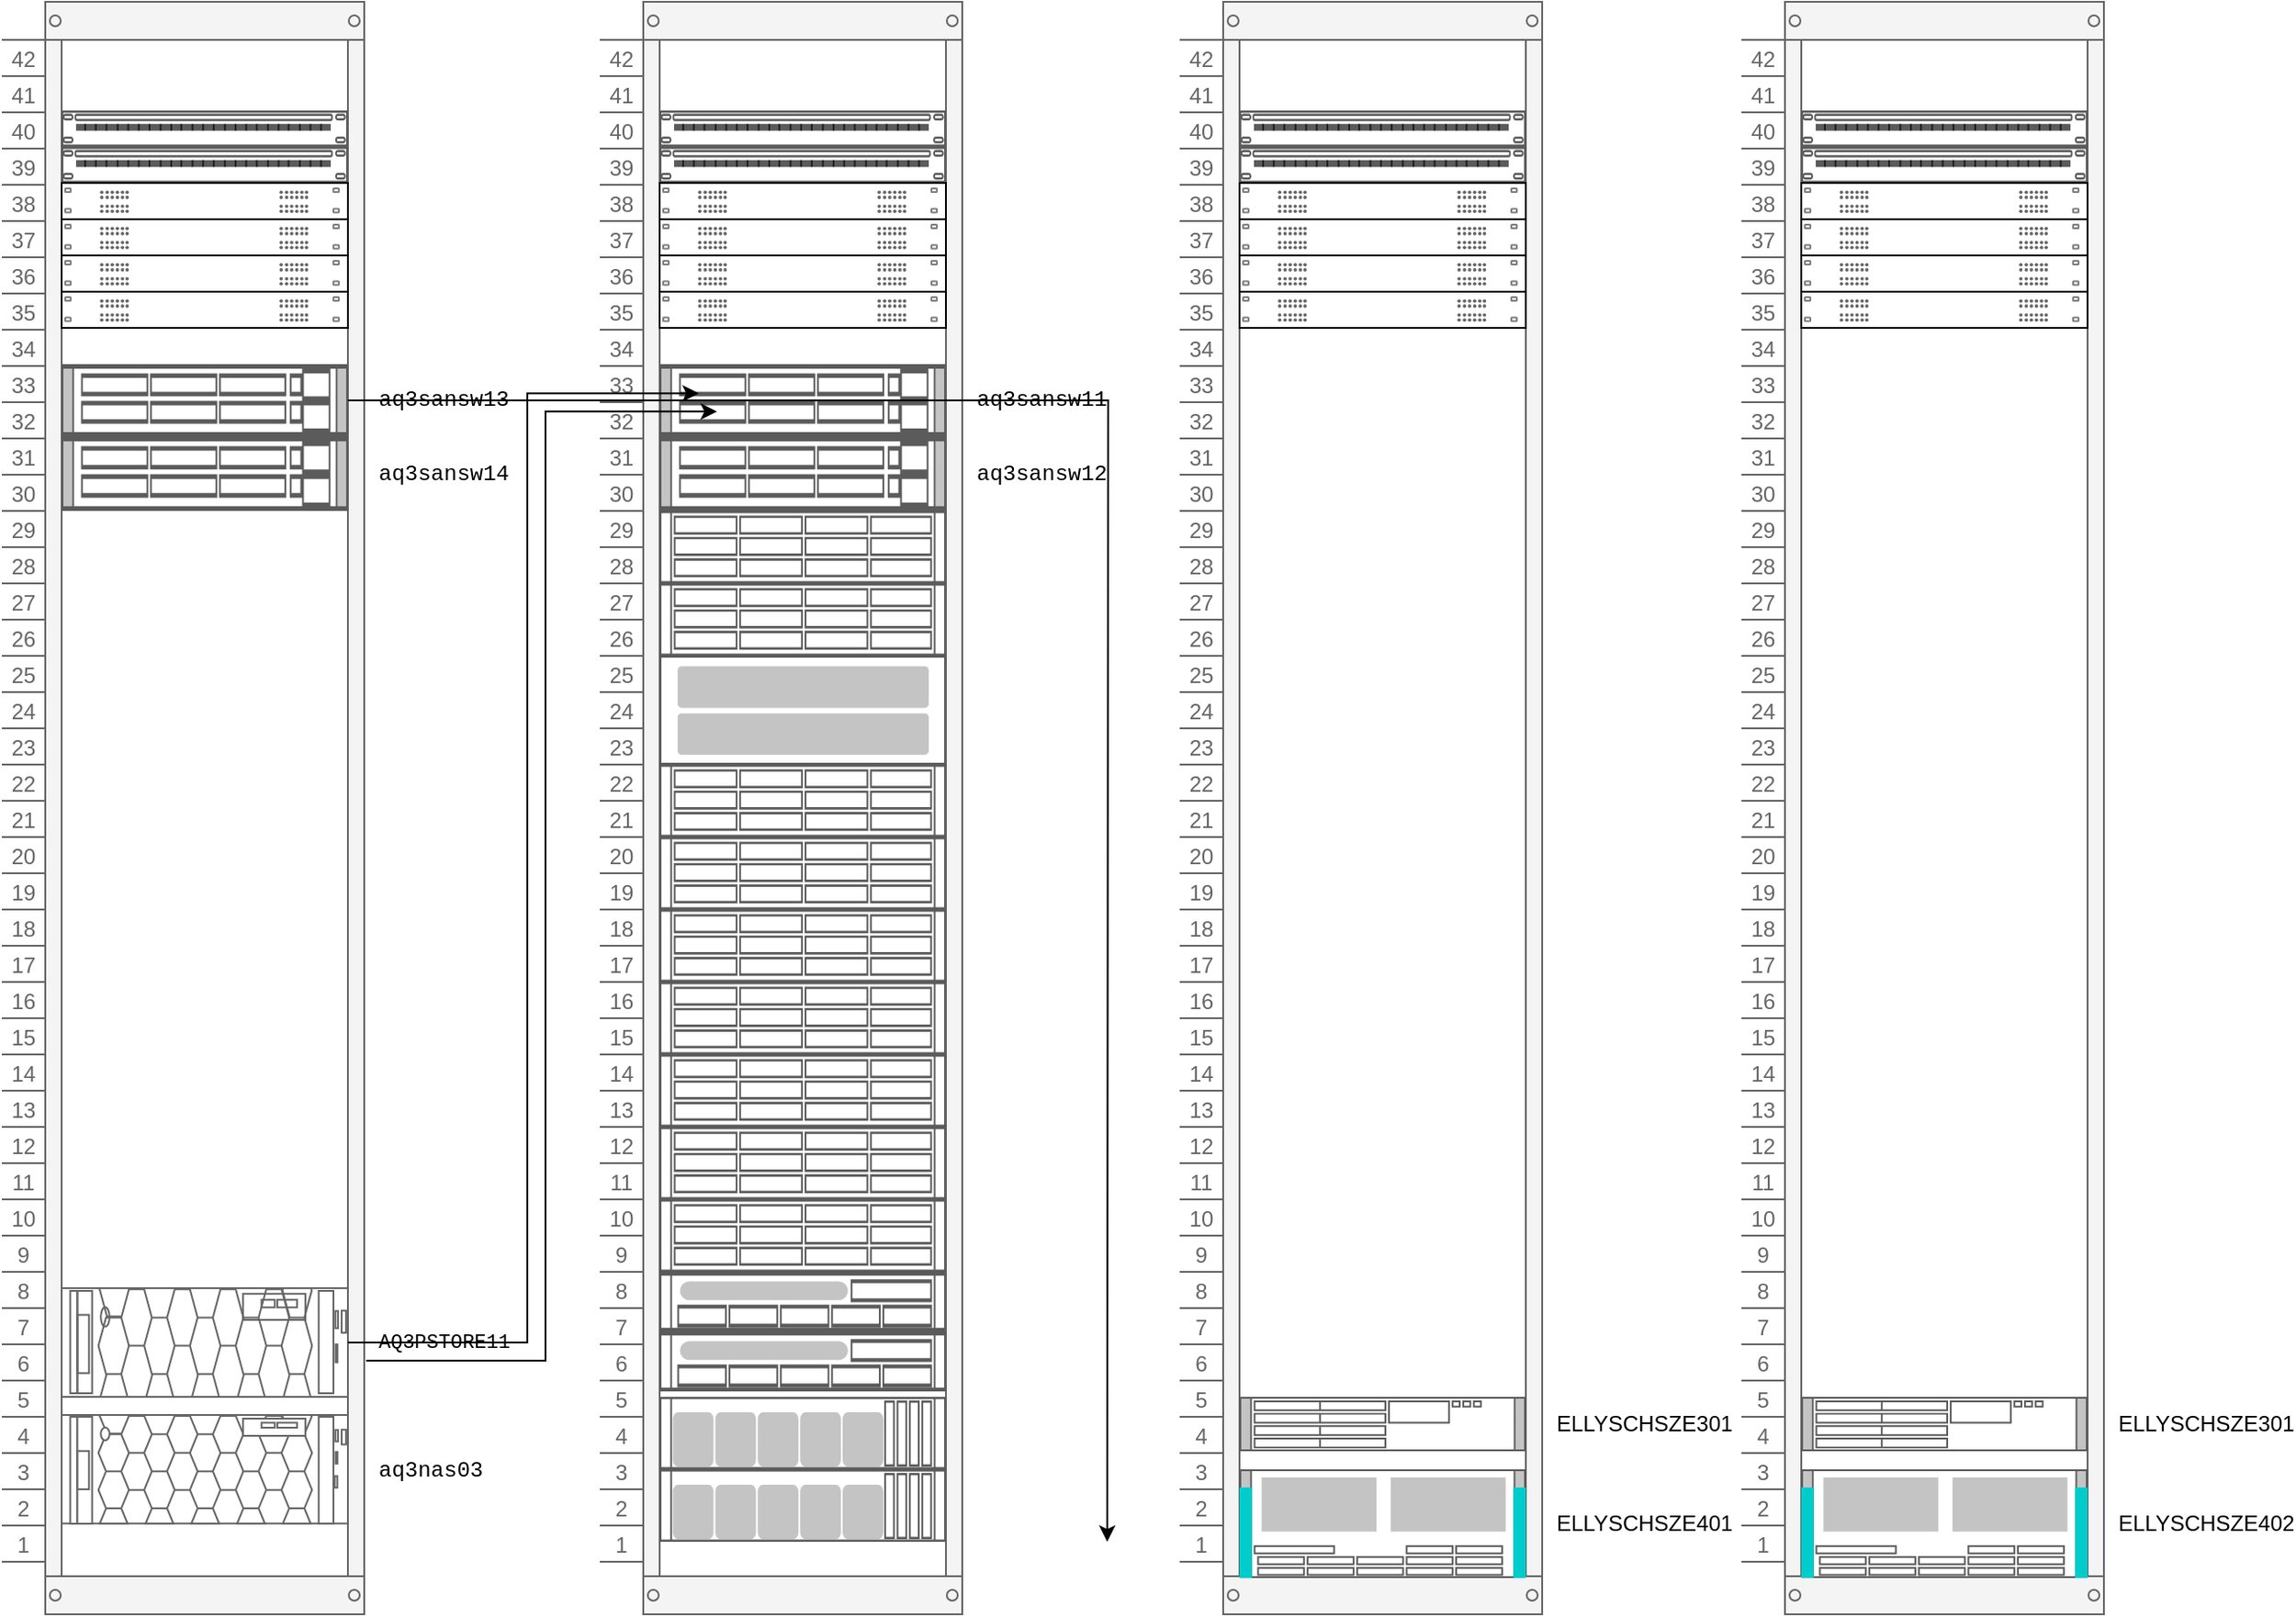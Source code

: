 <mxfile version="17.4.6" type="github">
  <diagram id="mnJzs90Y8y07Mfbd2xzl" name="第 1 页">
    <mxGraphModel dx="862" dy="481" grid="1" gridSize="10" guides="1" tooltips="1" connect="1" arrows="1" fold="1" page="1" pageScale="1" pageWidth="850" pageHeight="1100" math="0" shadow="0">
      <root>
        <mxCell id="0" />
        <mxCell id="1" parent="0" />
        <mxCell id="DCgXIL30yE9KLBHu7RKl-1" value="" style="strokeColor=#666666;html=1;verticalLabelPosition=bottom;labelBackgroundColor=#ffffff;verticalAlign=top;outlineConnect=0;shadow=0;dashed=0;shape=mxgraph.rackGeneral.container;fillColor2=#f4f4f4;container=1;collapsible=0;childLayout=rack;allowGaps=1;marginLeft=33;marginRight=9;marginTop=21;marginBottom=22;textColor=#666666;numDisp=ascend;" parent="1" vertex="1">
          <mxGeometry x="30" y="110" width="200" height="890" as="geometry" />
        </mxCell>
        <mxCell id="DCgXIL30yE9KLBHu7RKl-6" value="" style="strokeColor=#666666;html=1;labelPosition=right;align=left;spacingLeft=15;shadow=0;dashed=0;outlineConnect=0;shape=mxgraph.rack.general.cat5e_rack_mount_patch_panel_24_ports;" parent="DCgXIL30yE9KLBHu7RKl-1" vertex="1">
          <mxGeometry x="33" y="60" width="158" height="20" as="geometry" />
        </mxCell>
        <mxCell id="DCgXIL30yE9KLBHu7RKl-7" value="" style="strokeColor=#666666;html=1;labelPosition=right;align=left;spacingLeft=15;shadow=0;dashed=0;outlineConnect=0;shape=mxgraph.rack.general.cat5e_rack_mount_patch_panel_24_ports;" parent="DCgXIL30yE9KLBHu7RKl-1" vertex="1">
          <mxGeometry x="33" y="80" width="158" height="20" as="geometry" />
        </mxCell>
        <mxCell id="DCgXIL30yE9KLBHu7RKl-357" value="" style="group" parent="DCgXIL30yE9KLBHu7RKl-1" vertex="1" connectable="0">
          <mxGeometry x="33" y="100" width="158" height="20" as="geometry" />
        </mxCell>
        <mxCell id="DCgXIL30yE9KLBHu7RKl-9" value="" style="rounded=0;whiteSpace=wrap;html=1;" parent="DCgXIL30yE9KLBHu7RKl-357" vertex="1">
          <mxGeometry width="157.981" height="20" as="geometry" />
        </mxCell>
        <mxCell id="DCgXIL30yE9KLBHu7RKl-271" value="" style="group" parent="DCgXIL30yE9KLBHu7RKl-357" vertex="1" connectable="0">
          <mxGeometry x="21.0" y="4" width="15.806" height="12.306" as="geometry" />
        </mxCell>
        <mxCell id="DCgXIL30yE9KLBHu7RKl-41" value="" style="group" parent="DCgXIL30yE9KLBHu7RKl-271" vertex="1" connectable="0">
          <mxGeometry width="1.806" height="4.616" as="geometry" />
        </mxCell>
        <mxCell id="DCgXIL30yE9KLBHu7RKl-32" value="" style="ellipse;whiteSpace=wrap;html=1;aspect=fixed;fillColor=#666666;strokeWidth=0;perimeterSpacing=0;container=0;" parent="DCgXIL30yE9KLBHu7RKl-41" vertex="1">
          <mxGeometry width="1.806" height="1.806" as="geometry" />
        </mxCell>
        <mxCell id="DCgXIL30yE9KLBHu7RKl-40" value="" style="ellipse;whiteSpace=wrap;html=1;aspect=fixed;fillColor=#666666;strokeWidth=0;perimeterSpacing=0;container=0;" parent="DCgXIL30yE9KLBHu7RKl-41" vertex="1">
          <mxGeometry y="2.81" width="1.806" height="1.806" as="geometry" />
        </mxCell>
        <mxCell id="DCgXIL30yE9KLBHu7RKl-42" value="" style="group" parent="DCgXIL30yE9KLBHu7RKl-271" vertex="1" connectable="0">
          <mxGeometry y="7.69" width="1.806" height="4.616" as="geometry" />
        </mxCell>
        <mxCell id="DCgXIL30yE9KLBHu7RKl-216" value="" style="group" parent="DCgXIL30yE9KLBHu7RKl-42" vertex="1" connectable="0">
          <mxGeometry width="1.806" height="4.616" as="geometry" />
        </mxCell>
        <mxCell id="DCgXIL30yE9KLBHu7RKl-43" value="" style="ellipse;whiteSpace=wrap;html=1;aspect=fixed;fillColor=#666666;strokeWidth=0;perimeterSpacing=0;container=0;" parent="DCgXIL30yE9KLBHu7RKl-216" vertex="1">
          <mxGeometry width="1.806" height="1.806" as="geometry" />
        </mxCell>
        <mxCell id="DCgXIL30yE9KLBHu7RKl-44" value="" style="ellipse;whiteSpace=wrap;html=1;aspect=fixed;fillColor=#666666;strokeWidth=0;perimeterSpacing=0;container=0;" parent="DCgXIL30yE9KLBHu7RKl-216" vertex="1">
          <mxGeometry y="2.81" width="1.806" height="1.806" as="geometry" />
        </mxCell>
        <mxCell id="DCgXIL30yE9KLBHu7RKl-238" value="" style="group" parent="DCgXIL30yE9KLBHu7RKl-271" vertex="1" connectable="0">
          <mxGeometry x="3.0" y="2.842e-14" width="1.806" height="12.306" as="geometry" />
        </mxCell>
        <mxCell id="DCgXIL30yE9KLBHu7RKl-239" value="" style="group" parent="DCgXIL30yE9KLBHu7RKl-238" vertex="1" connectable="0">
          <mxGeometry width="1.806" height="4.616" as="geometry" />
        </mxCell>
        <mxCell id="DCgXIL30yE9KLBHu7RKl-240" value="" style="ellipse;whiteSpace=wrap;html=1;aspect=fixed;fillColor=#666666;strokeWidth=0;perimeterSpacing=0;container=0;" parent="DCgXIL30yE9KLBHu7RKl-239" vertex="1">
          <mxGeometry width="1.806" height="1.806" as="geometry" />
        </mxCell>
        <mxCell id="DCgXIL30yE9KLBHu7RKl-241" value="" style="ellipse;whiteSpace=wrap;html=1;aspect=fixed;fillColor=#666666;strokeWidth=0;perimeterSpacing=0;container=0;" parent="DCgXIL30yE9KLBHu7RKl-239" vertex="1">
          <mxGeometry y="2.81" width="1.806" height="1.806" as="geometry" />
        </mxCell>
        <mxCell id="DCgXIL30yE9KLBHu7RKl-242" value="" style="ellipse;whiteSpace=wrap;html=1;aspect=fixed;fillColor=#666666;strokeWidth=0;perimeterSpacing=0;container=0;" parent="DCgXIL30yE9KLBHu7RKl-238" vertex="1">
          <mxGeometry y="7.69" width="1.806" height="1.806" as="geometry" />
        </mxCell>
        <mxCell id="DCgXIL30yE9KLBHu7RKl-243" value="" style="ellipse;whiteSpace=wrap;html=1;aspect=fixed;fillColor=#666666;strokeWidth=0;perimeterSpacing=0;container=0;" parent="DCgXIL30yE9KLBHu7RKl-238" vertex="1">
          <mxGeometry y="10.5" width="1.806" height="1.806" as="geometry" />
        </mxCell>
        <mxCell id="DCgXIL30yE9KLBHu7RKl-245" value="" style="group" parent="DCgXIL30yE9KLBHu7RKl-271" vertex="1" connectable="0">
          <mxGeometry x="5.81" y="2.842e-14" width="1.806" height="12.306" as="geometry" />
        </mxCell>
        <mxCell id="DCgXIL30yE9KLBHu7RKl-246" value="" style="group" parent="DCgXIL30yE9KLBHu7RKl-245" vertex="1" connectable="0">
          <mxGeometry width="1.806" height="4.616" as="geometry" />
        </mxCell>
        <mxCell id="DCgXIL30yE9KLBHu7RKl-247" value="" style="ellipse;whiteSpace=wrap;html=1;aspect=fixed;fillColor=#666666;strokeWidth=0;perimeterSpacing=0;container=0;" parent="DCgXIL30yE9KLBHu7RKl-246" vertex="1">
          <mxGeometry width="1.806" height="1.806" as="geometry" />
        </mxCell>
        <mxCell id="DCgXIL30yE9KLBHu7RKl-248" value="" style="ellipse;whiteSpace=wrap;html=1;aspect=fixed;fillColor=#666666;strokeWidth=0;perimeterSpacing=0;container=0;" parent="DCgXIL30yE9KLBHu7RKl-246" vertex="1">
          <mxGeometry y="2.81" width="1.806" height="1.806" as="geometry" />
        </mxCell>
        <mxCell id="DCgXIL30yE9KLBHu7RKl-249" value="" style="ellipse;whiteSpace=wrap;html=1;aspect=fixed;fillColor=#666666;strokeWidth=0;perimeterSpacing=0;container=0;" parent="DCgXIL30yE9KLBHu7RKl-245" vertex="1">
          <mxGeometry y="7.69" width="1.806" height="1.806" as="geometry" />
        </mxCell>
        <mxCell id="DCgXIL30yE9KLBHu7RKl-250" value="" style="ellipse;whiteSpace=wrap;html=1;aspect=fixed;fillColor=#666666;strokeWidth=0;perimeterSpacing=0;container=0;" parent="DCgXIL30yE9KLBHu7RKl-245" vertex="1">
          <mxGeometry y="10.5" width="1.806" height="1.806" as="geometry" />
        </mxCell>
        <mxCell id="DCgXIL30yE9KLBHu7RKl-251" value="" style="group" parent="DCgXIL30yE9KLBHu7RKl-271" vertex="1" connectable="0">
          <mxGeometry x="8.62" y="2.842e-14" width="3.616" height="12.306" as="geometry" />
        </mxCell>
        <mxCell id="DCgXIL30yE9KLBHu7RKl-252" value="" style="group" parent="DCgXIL30yE9KLBHu7RKl-251" vertex="1" connectable="0">
          <mxGeometry width="3.616" height="12.306" as="geometry" />
        </mxCell>
        <mxCell id="DCgXIL30yE9KLBHu7RKl-253" value="" style="ellipse;whiteSpace=wrap;html=1;aspect=fixed;fillColor=#666666;strokeWidth=0;perimeterSpacing=0;container=0;" parent="DCgXIL30yE9KLBHu7RKl-252" vertex="1">
          <mxGeometry width="1.806" height="1.806" as="geometry" />
        </mxCell>
        <mxCell id="DCgXIL30yE9KLBHu7RKl-254" value="" style="ellipse;whiteSpace=wrap;html=1;aspect=fixed;fillColor=#666666;strokeWidth=0;perimeterSpacing=0;container=0;" parent="DCgXIL30yE9KLBHu7RKl-252" vertex="1">
          <mxGeometry y="2.81" width="1.806" height="1.806" as="geometry" />
        </mxCell>
        <mxCell id="DCgXIL30yE9KLBHu7RKl-257" value="" style="group" parent="DCgXIL30yE9KLBHu7RKl-252" vertex="1" connectable="0">
          <mxGeometry x="2.81" width="1.806" height="12.306" as="geometry" />
        </mxCell>
        <mxCell id="DCgXIL30yE9KLBHu7RKl-258" value="" style="group" parent="DCgXIL30yE9KLBHu7RKl-257" vertex="1" connectable="0">
          <mxGeometry width="1.806" height="4.616" as="geometry" />
        </mxCell>
        <mxCell id="DCgXIL30yE9KLBHu7RKl-259" value="" style="ellipse;whiteSpace=wrap;html=1;aspect=fixed;fillColor=#666666;strokeWidth=0;perimeterSpacing=0;container=0;" parent="DCgXIL30yE9KLBHu7RKl-258" vertex="1">
          <mxGeometry width="1.806" height="1.806" as="geometry" />
        </mxCell>
        <mxCell id="DCgXIL30yE9KLBHu7RKl-260" value="" style="ellipse;whiteSpace=wrap;html=1;aspect=fixed;fillColor=#666666;strokeWidth=0;perimeterSpacing=0;container=0;" parent="DCgXIL30yE9KLBHu7RKl-258" vertex="1">
          <mxGeometry y="2.81" width="1.806" height="1.806" as="geometry" />
        </mxCell>
        <mxCell id="DCgXIL30yE9KLBHu7RKl-261" value="" style="ellipse;whiteSpace=wrap;html=1;aspect=fixed;fillColor=#666666;strokeWidth=0;perimeterSpacing=0;container=0;" parent="DCgXIL30yE9KLBHu7RKl-257" vertex="1">
          <mxGeometry y="7.69" width="1.806" height="1.806" as="geometry" />
        </mxCell>
        <mxCell id="DCgXIL30yE9KLBHu7RKl-262" value="" style="ellipse;whiteSpace=wrap;html=1;aspect=fixed;fillColor=#666666;strokeWidth=0;perimeterSpacing=0;container=0;" parent="DCgXIL30yE9KLBHu7RKl-257" vertex="1">
          <mxGeometry y="10.5" width="1.806" height="1.806" as="geometry" />
        </mxCell>
        <mxCell id="DCgXIL30yE9KLBHu7RKl-255" value="" style="ellipse;whiteSpace=wrap;html=1;aspect=fixed;fillColor=#666666;strokeWidth=0;perimeterSpacing=0;container=0;" parent="DCgXIL30yE9KLBHu7RKl-251" vertex="1">
          <mxGeometry y="7.69" width="1.806" height="1.806" as="geometry" />
        </mxCell>
        <mxCell id="DCgXIL30yE9KLBHu7RKl-256" value="" style="ellipse;whiteSpace=wrap;html=1;aspect=fixed;fillColor=#666666;strokeWidth=0;perimeterSpacing=0;container=0;" parent="DCgXIL30yE9KLBHu7RKl-251" vertex="1">
          <mxGeometry y="10.5" width="1.806" height="1.806" as="geometry" />
        </mxCell>
        <mxCell id="DCgXIL30yE9KLBHu7RKl-265" value="" style="group" parent="DCgXIL30yE9KLBHu7RKl-271" vertex="1" connectable="0">
          <mxGeometry x="14.0" y="2.842e-14" width="1.806" height="12.306" as="geometry" />
        </mxCell>
        <mxCell id="DCgXIL30yE9KLBHu7RKl-266" value="" style="group" parent="DCgXIL30yE9KLBHu7RKl-265" vertex="1" connectable="0">
          <mxGeometry width="1.806" height="4.616" as="geometry" />
        </mxCell>
        <mxCell id="DCgXIL30yE9KLBHu7RKl-267" value="" style="ellipse;whiteSpace=wrap;html=1;aspect=fixed;fillColor=#666666;strokeWidth=0;perimeterSpacing=0;container=0;" parent="DCgXIL30yE9KLBHu7RKl-266" vertex="1">
          <mxGeometry width="1.806" height="1.806" as="geometry" />
        </mxCell>
        <mxCell id="DCgXIL30yE9KLBHu7RKl-268" value="" style="ellipse;whiteSpace=wrap;html=1;aspect=fixed;fillColor=#666666;strokeWidth=0;perimeterSpacing=0;container=0;" parent="DCgXIL30yE9KLBHu7RKl-266" vertex="1">
          <mxGeometry y="2.81" width="1.806" height="1.806" as="geometry" />
        </mxCell>
        <mxCell id="DCgXIL30yE9KLBHu7RKl-269" value="" style="ellipse;whiteSpace=wrap;html=1;aspect=fixed;fillColor=#666666;strokeWidth=0;perimeterSpacing=0;container=0;" parent="DCgXIL30yE9KLBHu7RKl-265" vertex="1">
          <mxGeometry y="7.69" width="1.806" height="1.806" as="geometry" />
        </mxCell>
        <mxCell id="DCgXIL30yE9KLBHu7RKl-270" value="" style="ellipse;whiteSpace=wrap;html=1;aspect=fixed;fillColor=#666666;strokeWidth=0;perimeterSpacing=0;container=0;" parent="DCgXIL30yE9KLBHu7RKl-265" vertex="1">
          <mxGeometry y="10.5" width="1.806" height="1.806" as="geometry" />
        </mxCell>
        <mxCell id="DCgXIL30yE9KLBHu7RKl-310" value="" style="group" parent="DCgXIL30yE9KLBHu7RKl-357" vertex="1" connectable="0">
          <mxGeometry x="120.0" y="4" width="15.806" height="12.306" as="geometry" />
        </mxCell>
        <mxCell id="DCgXIL30yE9KLBHu7RKl-311" value="" style="group" parent="DCgXIL30yE9KLBHu7RKl-310" vertex="1" connectable="0">
          <mxGeometry width="1.806" height="4.616" as="geometry" />
        </mxCell>
        <mxCell id="DCgXIL30yE9KLBHu7RKl-312" value="" style="ellipse;whiteSpace=wrap;html=1;aspect=fixed;fillColor=#666666;strokeWidth=0;perimeterSpacing=0;container=0;" parent="DCgXIL30yE9KLBHu7RKl-311" vertex="1">
          <mxGeometry width="1.806" height="1.806" as="geometry" />
        </mxCell>
        <mxCell id="DCgXIL30yE9KLBHu7RKl-313" value="" style="ellipse;whiteSpace=wrap;html=1;aspect=fixed;fillColor=#666666;strokeWidth=0;perimeterSpacing=0;container=0;" parent="DCgXIL30yE9KLBHu7RKl-311" vertex="1">
          <mxGeometry y="2.81" width="1.806" height="1.806" as="geometry" />
        </mxCell>
        <mxCell id="DCgXIL30yE9KLBHu7RKl-314" value="" style="group" parent="DCgXIL30yE9KLBHu7RKl-310" vertex="1" connectable="0">
          <mxGeometry y="7.69" width="1.806" height="4.616" as="geometry" />
        </mxCell>
        <mxCell id="DCgXIL30yE9KLBHu7RKl-315" value="" style="group" parent="DCgXIL30yE9KLBHu7RKl-314" vertex="1" connectable="0">
          <mxGeometry width="1.806" height="4.616" as="geometry" />
        </mxCell>
        <mxCell id="DCgXIL30yE9KLBHu7RKl-316" value="" style="ellipse;whiteSpace=wrap;html=1;aspect=fixed;fillColor=#666666;strokeWidth=0;perimeterSpacing=0;container=0;" parent="DCgXIL30yE9KLBHu7RKl-315" vertex="1">
          <mxGeometry width="1.806" height="1.806" as="geometry" />
        </mxCell>
        <mxCell id="DCgXIL30yE9KLBHu7RKl-317" value="" style="ellipse;whiteSpace=wrap;html=1;aspect=fixed;fillColor=#666666;strokeWidth=0;perimeterSpacing=0;container=0;" parent="DCgXIL30yE9KLBHu7RKl-315" vertex="1">
          <mxGeometry y="2.81" width="1.806" height="1.806" as="geometry" />
        </mxCell>
        <mxCell id="DCgXIL30yE9KLBHu7RKl-318" value="" style="group" parent="DCgXIL30yE9KLBHu7RKl-310" vertex="1" connectable="0">
          <mxGeometry x="3.0" y="2.842e-14" width="1.806" height="12.306" as="geometry" />
        </mxCell>
        <mxCell id="DCgXIL30yE9KLBHu7RKl-319" value="" style="group" parent="DCgXIL30yE9KLBHu7RKl-318" vertex="1" connectable="0">
          <mxGeometry width="1.806" height="4.616" as="geometry" />
        </mxCell>
        <mxCell id="DCgXIL30yE9KLBHu7RKl-320" value="" style="ellipse;whiteSpace=wrap;html=1;aspect=fixed;fillColor=#666666;strokeWidth=0;perimeterSpacing=0;container=0;" parent="DCgXIL30yE9KLBHu7RKl-319" vertex="1">
          <mxGeometry width="1.806" height="1.806" as="geometry" />
        </mxCell>
        <mxCell id="DCgXIL30yE9KLBHu7RKl-321" value="" style="ellipse;whiteSpace=wrap;html=1;aspect=fixed;fillColor=#666666;strokeWidth=0;perimeterSpacing=0;container=0;" parent="DCgXIL30yE9KLBHu7RKl-319" vertex="1">
          <mxGeometry y="2.81" width="1.806" height="1.806" as="geometry" />
        </mxCell>
        <mxCell id="DCgXIL30yE9KLBHu7RKl-322" value="" style="ellipse;whiteSpace=wrap;html=1;aspect=fixed;fillColor=#666666;strokeWidth=0;perimeterSpacing=0;container=0;" parent="DCgXIL30yE9KLBHu7RKl-318" vertex="1">
          <mxGeometry y="7.69" width="1.806" height="1.806" as="geometry" />
        </mxCell>
        <mxCell id="DCgXIL30yE9KLBHu7RKl-323" value="" style="ellipse;whiteSpace=wrap;html=1;aspect=fixed;fillColor=#666666;strokeWidth=0;perimeterSpacing=0;container=0;" parent="DCgXIL30yE9KLBHu7RKl-318" vertex="1">
          <mxGeometry y="10.5" width="1.806" height="1.806" as="geometry" />
        </mxCell>
        <mxCell id="DCgXIL30yE9KLBHu7RKl-324" value="" style="group" parent="DCgXIL30yE9KLBHu7RKl-310" vertex="1" connectable="0">
          <mxGeometry x="5.81" y="2.842e-14" width="1.806" height="12.306" as="geometry" />
        </mxCell>
        <mxCell id="DCgXIL30yE9KLBHu7RKl-325" value="" style="group" parent="DCgXIL30yE9KLBHu7RKl-324" vertex="1" connectable="0">
          <mxGeometry width="1.806" height="4.616" as="geometry" />
        </mxCell>
        <mxCell id="DCgXIL30yE9KLBHu7RKl-326" value="" style="ellipse;whiteSpace=wrap;html=1;aspect=fixed;fillColor=#666666;strokeWidth=0;perimeterSpacing=0;container=0;" parent="DCgXIL30yE9KLBHu7RKl-325" vertex="1">
          <mxGeometry width="1.806" height="1.806" as="geometry" />
        </mxCell>
        <mxCell id="DCgXIL30yE9KLBHu7RKl-327" value="" style="ellipse;whiteSpace=wrap;html=1;aspect=fixed;fillColor=#666666;strokeWidth=0;perimeterSpacing=0;container=0;" parent="DCgXIL30yE9KLBHu7RKl-325" vertex="1">
          <mxGeometry y="2.81" width="1.806" height="1.806" as="geometry" />
        </mxCell>
        <mxCell id="DCgXIL30yE9KLBHu7RKl-328" value="" style="ellipse;whiteSpace=wrap;html=1;aspect=fixed;fillColor=#666666;strokeWidth=0;perimeterSpacing=0;container=0;" parent="DCgXIL30yE9KLBHu7RKl-324" vertex="1">
          <mxGeometry y="7.69" width="1.806" height="1.806" as="geometry" />
        </mxCell>
        <mxCell id="DCgXIL30yE9KLBHu7RKl-329" value="" style="ellipse;whiteSpace=wrap;html=1;aspect=fixed;fillColor=#666666;strokeWidth=0;perimeterSpacing=0;container=0;" parent="DCgXIL30yE9KLBHu7RKl-324" vertex="1">
          <mxGeometry y="10.5" width="1.806" height="1.806" as="geometry" />
        </mxCell>
        <mxCell id="DCgXIL30yE9KLBHu7RKl-330" value="" style="group" parent="DCgXIL30yE9KLBHu7RKl-310" vertex="1" connectable="0">
          <mxGeometry x="8.62" y="2.842e-14" width="3.616" height="12.306" as="geometry" />
        </mxCell>
        <mxCell id="DCgXIL30yE9KLBHu7RKl-331" value="" style="group" parent="DCgXIL30yE9KLBHu7RKl-330" vertex="1" connectable="0">
          <mxGeometry width="3.616" height="12.306" as="geometry" />
        </mxCell>
        <mxCell id="DCgXIL30yE9KLBHu7RKl-332" value="" style="ellipse;whiteSpace=wrap;html=1;aspect=fixed;fillColor=#666666;strokeWidth=0;perimeterSpacing=0;container=0;" parent="DCgXIL30yE9KLBHu7RKl-331" vertex="1">
          <mxGeometry width="1.806" height="1.806" as="geometry" />
        </mxCell>
        <mxCell id="DCgXIL30yE9KLBHu7RKl-333" value="" style="ellipse;whiteSpace=wrap;html=1;aspect=fixed;fillColor=#666666;strokeWidth=0;perimeterSpacing=0;container=0;" parent="DCgXIL30yE9KLBHu7RKl-331" vertex="1">
          <mxGeometry y="2.81" width="1.806" height="1.806" as="geometry" />
        </mxCell>
        <mxCell id="DCgXIL30yE9KLBHu7RKl-334" value="" style="group" parent="DCgXIL30yE9KLBHu7RKl-331" vertex="1" connectable="0">
          <mxGeometry x="2.81" width="1.806" height="12.306" as="geometry" />
        </mxCell>
        <mxCell id="DCgXIL30yE9KLBHu7RKl-335" value="" style="group" parent="DCgXIL30yE9KLBHu7RKl-334" vertex="1" connectable="0">
          <mxGeometry width="1.806" height="4.616" as="geometry" />
        </mxCell>
        <mxCell id="DCgXIL30yE9KLBHu7RKl-336" value="" style="ellipse;whiteSpace=wrap;html=1;aspect=fixed;fillColor=#666666;strokeWidth=0;perimeterSpacing=0;container=0;" parent="DCgXIL30yE9KLBHu7RKl-335" vertex="1">
          <mxGeometry width="1.806" height="1.806" as="geometry" />
        </mxCell>
        <mxCell id="DCgXIL30yE9KLBHu7RKl-337" value="" style="ellipse;whiteSpace=wrap;html=1;aspect=fixed;fillColor=#666666;strokeWidth=0;perimeterSpacing=0;container=0;" parent="DCgXIL30yE9KLBHu7RKl-335" vertex="1">
          <mxGeometry y="2.81" width="1.806" height="1.806" as="geometry" />
        </mxCell>
        <mxCell id="DCgXIL30yE9KLBHu7RKl-338" value="" style="ellipse;whiteSpace=wrap;html=1;aspect=fixed;fillColor=#666666;strokeWidth=0;perimeterSpacing=0;container=0;" parent="DCgXIL30yE9KLBHu7RKl-334" vertex="1">
          <mxGeometry y="7.69" width="1.806" height="1.806" as="geometry" />
        </mxCell>
        <mxCell id="DCgXIL30yE9KLBHu7RKl-339" value="" style="ellipse;whiteSpace=wrap;html=1;aspect=fixed;fillColor=#666666;strokeWidth=0;perimeterSpacing=0;container=0;" parent="DCgXIL30yE9KLBHu7RKl-334" vertex="1">
          <mxGeometry y="10.5" width="1.806" height="1.806" as="geometry" />
        </mxCell>
        <mxCell id="DCgXIL30yE9KLBHu7RKl-340" value="" style="ellipse;whiteSpace=wrap;html=1;aspect=fixed;fillColor=#666666;strokeWidth=0;perimeterSpacing=0;container=0;" parent="DCgXIL30yE9KLBHu7RKl-330" vertex="1">
          <mxGeometry y="7.69" width="1.806" height="1.806" as="geometry" />
        </mxCell>
        <mxCell id="DCgXIL30yE9KLBHu7RKl-341" value="" style="ellipse;whiteSpace=wrap;html=1;aspect=fixed;fillColor=#666666;strokeWidth=0;perimeterSpacing=0;container=0;" parent="DCgXIL30yE9KLBHu7RKl-330" vertex="1">
          <mxGeometry y="10.5" width="1.806" height="1.806" as="geometry" />
        </mxCell>
        <mxCell id="DCgXIL30yE9KLBHu7RKl-342" value="" style="group" parent="DCgXIL30yE9KLBHu7RKl-310" vertex="1" connectable="0">
          <mxGeometry x="14.0" y="2.842e-14" width="1.806" height="12.306" as="geometry" />
        </mxCell>
        <mxCell id="DCgXIL30yE9KLBHu7RKl-343" value="" style="group" parent="DCgXIL30yE9KLBHu7RKl-342" vertex="1" connectable="0">
          <mxGeometry width="1.806" height="4.616" as="geometry" />
        </mxCell>
        <mxCell id="DCgXIL30yE9KLBHu7RKl-344" value="" style="ellipse;whiteSpace=wrap;html=1;aspect=fixed;fillColor=#666666;strokeWidth=0;perimeterSpacing=0;container=0;" parent="DCgXIL30yE9KLBHu7RKl-343" vertex="1">
          <mxGeometry width="1.806" height="1.806" as="geometry" />
        </mxCell>
        <mxCell id="DCgXIL30yE9KLBHu7RKl-345" value="" style="ellipse;whiteSpace=wrap;html=1;aspect=fixed;fillColor=#666666;strokeWidth=0;perimeterSpacing=0;container=0;" parent="DCgXIL30yE9KLBHu7RKl-343" vertex="1">
          <mxGeometry y="2.81" width="1.806" height="1.806" as="geometry" />
        </mxCell>
        <mxCell id="DCgXIL30yE9KLBHu7RKl-346" value="" style="ellipse;whiteSpace=wrap;html=1;aspect=fixed;fillColor=#666666;strokeWidth=0;perimeterSpacing=0;container=0;" parent="DCgXIL30yE9KLBHu7RKl-342" vertex="1">
          <mxGeometry y="7.69" width="1.806" height="1.806" as="geometry" />
        </mxCell>
        <mxCell id="DCgXIL30yE9KLBHu7RKl-347" value="" style="ellipse;whiteSpace=wrap;html=1;aspect=fixed;fillColor=#666666;strokeWidth=0;perimeterSpacing=0;container=0;" parent="DCgXIL30yE9KLBHu7RKl-342" vertex="1">
          <mxGeometry y="10.5" width="1.806" height="1.806" as="geometry" />
        </mxCell>
        <mxCell id="DCgXIL30yE9KLBHu7RKl-352" value="" style="rounded=1;whiteSpace=wrap;html=1;fontSize=2;strokeColor=#808080;strokeWidth=1;fillColor=none;" parent="DCgXIL30yE9KLBHu7RKl-357" vertex="1">
          <mxGeometry x="2" y="3" width="3" height="2" as="geometry" />
        </mxCell>
        <mxCell id="DCgXIL30yE9KLBHu7RKl-353" value="" style="rounded=1;whiteSpace=wrap;html=1;fontSize=2;strokeColor=#808080;strokeWidth=1;fillColor=none;" parent="DCgXIL30yE9KLBHu7RKl-357" vertex="1">
          <mxGeometry x="2" y="14.31" width="3" height="2" as="geometry" />
        </mxCell>
        <mxCell id="DCgXIL30yE9KLBHu7RKl-354" value="" style="rounded=1;whiteSpace=wrap;html=1;fontSize=2;strokeColor=#808080;strokeWidth=1;fillColor=none;" parent="DCgXIL30yE9KLBHu7RKl-357" vertex="1">
          <mxGeometry x="150" y="3" width="3" height="2" as="geometry" />
        </mxCell>
        <mxCell id="DCgXIL30yE9KLBHu7RKl-355" value="" style="rounded=1;whiteSpace=wrap;html=1;fontSize=2;strokeColor=#808080;strokeWidth=1;fillColor=none;" parent="DCgXIL30yE9KLBHu7RKl-357" vertex="1">
          <mxGeometry x="150" y="14.31" width="3" height="2" as="geometry" />
        </mxCell>
        <mxCell id="DCgXIL30yE9KLBHu7RKl-448" value="" style="group" parent="DCgXIL30yE9KLBHu7RKl-1" vertex="1" connectable="0">
          <mxGeometry x="33" y="120" width="158" height="20" as="geometry" />
        </mxCell>
        <mxCell id="DCgXIL30yE9KLBHu7RKl-449" value="" style="rounded=0;whiteSpace=wrap;html=1;" parent="DCgXIL30yE9KLBHu7RKl-448" vertex="1">
          <mxGeometry width="157.981" height="20" as="geometry" />
        </mxCell>
        <mxCell id="DCgXIL30yE9KLBHu7RKl-450" value="" style="group" parent="DCgXIL30yE9KLBHu7RKl-448" vertex="1" connectable="0">
          <mxGeometry x="21.0" y="4" width="15.806" height="12.306" as="geometry" />
        </mxCell>
        <mxCell id="DCgXIL30yE9KLBHu7RKl-451" value="" style="group" parent="DCgXIL30yE9KLBHu7RKl-450" vertex="1" connectable="0">
          <mxGeometry width="1.806" height="4.616" as="geometry" />
        </mxCell>
        <mxCell id="DCgXIL30yE9KLBHu7RKl-452" value="" style="ellipse;whiteSpace=wrap;html=1;aspect=fixed;fillColor=#666666;strokeWidth=0;perimeterSpacing=0;container=0;" parent="DCgXIL30yE9KLBHu7RKl-451" vertex="1">
          <mxGeometry width="1.806" height="1.806" as="geometry" />
        </mxCell>
        <mxCell id="DCgXIL30yE9KLBHu7RKl-453" value="" style="ellipse;whiteSpace=wrap;html=1;aspect=fixed;fillColor=#666666;strokeWidth=0;perimeterSpacing=0;container=0;" parent="DCgXIL30yE9KLBHu7RKl-451" vertex="1">
          <mxGeometry y="2.81" width="1.806" height="1.806" as="geometry" />
        </mxCell>
        <mxCell id="DCgXIL30yE9KLBHu7RKl-454" value="" style="group" parent="DCgXIL30yE9KLBHu7RKl-450" vertex="1" connectable="0">
          <mxGeometry y="7.69" width="1.806" height="4.616" as="geometry" />
        </mxCell>
        <mxCell id="DCgXIL30yE9KLBHu7RKl-455" value="" style="group" parent="DCgXIL30yE9KLBHu7RKl-454" vertex="1" connectable="0">
          <mxGeometry width="1.806" height="4.616" as="geometry" />
        </mxCell>
        <mxCell id="DCgXIL30yE9KLBHu7RKl-456" value="" style="ellipse;whiteSpace=wrap;html=1;aspect=fixed;fillColor=#666666;strokeWidth=0;perimeterSpacing=0;container=0;" parent="DCgXIL30yE9KLBHu7RKl-455" vertex="1">
          <mxGeometry width="1.806" height="1.806" as="geometry" />
        </mxCell>
        <mxCell id="DCgXIL30yE9KLBHu7RKl-457" value="" style="ellipse;whiteSpace=wrap;html=1;aspect=fixed;fillColor=#666666;strokeWidth=0;perimeterSpacing=0;container=0;" parent="DCgXIL30yE9KLBHu7RKl-455" vertex="1">
          <mxGeometry y="2.81" width="1.806" height="1.806" as="geometry" />
        </mxCell>
        <mxCell id="DCgXIL30yE9KLBHu7RKl-458" value="" style="group" parent="DCgXIL30yE9KLBHu7RKl-450" vertex="1" connectable="0">
          <mxGeometry x="3.0" y="2.842e-14" width="1.806" height="12.306" as="geometry" />
        </mxCell>
        <mxCell id="DCgXIL30yE9KLBHu7RKl-459" value="" style="group" parent="DCgXIL30yE9KLBHu7RKl-458" vertex="1" connectable="0">
          <mxGeometry width="1.806" height="4.616" as="geometry" />
        </mxCell>
        <mxCell id="DCgXIL30yE9KLBHu7RKl-460" value="" style="ellipse;whiteSpace=wrap;html=1;aspect=fixed;fillColor=#666666;strokeWidth=0;perimeterSpacing=0;container=0;" parent="DCgXIL30yE9KLBHu7RKl-459" vertex="1">
          <mxGeometry width="1.806" height="1.806" as="geometry" />
        </mxCell>
        <mxCell id="DCgXIL30yE9KLBHu7RKl-461" value="" style="ellipse;whiteSpace=wrap;html=1;aspect=fixed;fillColor=#666666;strokeWidth=0;perimeterSpacing=0;container=0;" parent="DCgXIL30yE9KLBHu7RKl-459" vertex="1">
          <mxGeometry y="2.81" width="1.806" height="1.806" as="geometry" />
        </mxCell>
        <mxCell id="DCgXIL30yE9KLBHu7RKl-462" value="" style="ellipse;whiteSpace=wrap;html=1;aspect=fixed;fillColor=#666666;strokeWidth=0;perimeterSpacing=0;container=0;" parent="DCgXIL30yE9KLBHu7RKl-458" vertex="1">
          <mxGeometry y="7.69" width="1.806" height="1.806" as="geometry" />
        </mxCell>
        <mxCell id="DCgXIL30yE9KLBHu7RKl-463" value="" style="ellipse;whiteSpace=wrap;html=1;aspect=fixed;fillColor=#666666;strokeWidth=0;perimeterSpacing=0;container=0;" parent="DCgXIL30yE9KLBHu7RKl-458" vertex="1">
          <mxGeometry y="10.5" width="1.806" height="1.806" as="geometry" />
        </mxCell>
        <mxCell id="DCgXIL30yE9KLBHu7RKl-464" value="" style="group" parent="DCgXIL30yE9KLBHu7RKl-450" vertex="1" connectable="0">
          <mxGeometry x="5.81" y="2.842e-14" width="1.806" height="12.306" as="geometry" />
        </mxCell>
        <mxCell id="DCgXIL30yE9KLBHu7RKl-465" value="" style="group" parent="DCgXIL30yE9KLBHu7RKl-464" vertex="1" connectable="0">
          <mxGeometry width="1.806" height="4.616" as="geometry" />
        </mxCell>
        <mxCell id="DCgXIL30yE9KLBHu7RKl-466" value="" style="ellipse;whiteSpace=wrap;html=1;aspect=fixed;fillColor=#666666;strokeWidth=0;perimeterSpacing=0;container=0;" parent="DCgXIL30yE9KLBHu7RKl-465" vertex="1">
          <mxGeometry width="1.806" height="1.806" as="geometry" />
        </mxCell>
        <mxCell id="DCgXIL30yE9KLBHu7RKl-467" value="" style="ellipse;whiteSpace=wrap;html=1;aspect=fixed;fillColor=#666666;strokeWidth=0;perimeterSpacing=0;container=0;" parent="DCgXIL30yE9KLBHu7RKl-465" vertex="1">
          <mxGeometry y="2.81" width="1.806" height="1.806" as="geometry" />
        </mxCell>
        <mxCell id="DCgXIL30yE9KLBHu7RKl-468" value="" style="ellipse;whiteSpace=wrap;html=1;aspect=fixed;fillColor=#666666;strokeWidth=0;perimeterSpacing=0;container=0;" parent="DCgXIL30yE9KLBHu7RKl-464" vertex="1">
          <mxGeometry y="7.69" width="1.806" height="1.806" as="geometry" />
        </mxCell>
        <mxCell id="DCgXIL30yE9KLBHu7RKl-469" value="" style="ellipse;whiteSpace=wrap;html=1;aspect=fixed;fillColor=#666666;strokeWidth=0;perimeterSpacing=0;container=0;" parent="DCgXIL30yE9KLBHu7RKl-464" vertex="1">
          <mxGeometry y="10.5" width="1.806" height="1.806" as="geometry" />
        </mxCell>
        <mxCell id="DCgXIL30yE9KLBHu7RKl-470" value="" style="group" parent="DCgXIL30yE9KLBHu7RKl-450" vertex="1" connectable="0">
          <mxGeometry x="8.62" y="2.842e-14" width="3.616" height="12.306" as="geometry" />
        </mxCell>
        <mxCell id="DCgXIL30yE9KLBHu7RKl-471" value="" style="group" parent="DCgXIL30yE9KLBHu7RKl-470" vertex="1" connectable="0">
          <mxGeometry width="3.616" height="12.306" as="geometry" />
        </mxCell>
        <mxCell id="DCgXIL30yE9KLBHu7RKl-472" value="" style="ellipse;whiteSpace=wrap;html=1;aspect=fixed;fillColor=#666666;strokeWidth=0;perimeterSpacing=0;container=0;" parent="DCgXIL30yE9KLBHu7RKl-471" vertex="1">
          <mxGeometry width="1.806" height="1.806" as="geometry" />
        </mxCell>
        <mxCell id="DCgXIL30yE9KLBHu7RKl-473" value="" style="ellipse;whiteSpace=wrap;html=1;aspect=fixed;fillColor=#666666;strokeWidth=0;perimeterSpacing=0;container=0;" parent="DCgXIL30yE9KLBHu7RKl-471" vertex="1">
          <mxGeometry y="2.81" width="1.806" height="1.806" as="geometry" />
        </mxCell>
        <mxCell id="DCgXIL30yE9KLBHu7RKl-474" value="" style="group" parent="DCgXIL30yE9KLBHu7RKl-471" vertex="1" connectable="0">
          <mxGeometry x="2.81" width="1.806" height="12.306" as="geometry" />
        </mxCell>
        <mxCell id="DCgXIL30yE9KLBHu7RKl-475" value="" style="group" parent="DCgXIL30yE9KLBHu7RKl-474" vertex="1" connectable="0">
          <mxGeometry width="1.806" height="4.616" as="geometry" />
        </mxCell>
        <mxCell id="DCgXIL30yE9KLBHu7RKl-476" value="" style="ellipse;whiteSpace=wrap;html=1;aspect=fixed;fillColor=#666666;strokeWidth=0;perimeterSpacing=0;container=0;" parent="DCgXIL30yE9KLBHu7RKl-475" vertex="1">
          <mxGeometry width="1.806" height="1.806" as="geometry" />
        </mxCell>
        <mxCell id="DCgXIL30yE9KLBHu7RKl-477" value="" style="ellipse;whiteSpace=wrap;html=1;aspect=fixed;fillColor=#666666;strokeWidth=0;perimeterSpacing=0;container=0;" parent="DCgXIL30yE9KLBHu7RKl-475" vertex="1">
          <mxGeometry y="2.81" width="1.806" height="1.806" as="geometry" />
        </mxCell>
        <mxCell id="DCgXIL30yE9KLBHu7RKl-478" value="" style="ellipse;whiteSpace=wrap;html=1;aspect=fixed;fillColor=#666666;strokeWidth=0;perimeterSpacing=0;container=0;" parent="DCgXIL30yE9KLBHu7RKl-474" vertex="1">
          <mxGeometry y="7.69" width="1.806" height="1.806" as="geometry" />
        </mxCell>
        <mxCell id="DCgXIL30yE9KLBHu7RKl-479" value="" style="ellipse;whiteSpace=wrap;html=1;aspect=fixed;fillColor=#666666;strokeWidth=0;perimeterSpacing=0;container=0;" parent="DCgXIL30yE9KLBHu7RKl-474" vertex="1">
          <mxGeometry y="10.5" width="1.806" height="1.806" as="geometry" />
        </mxCell>
        <mxCell id="DCgXIL30yE9KLBHu7RKl-480" value="" style="ellipse;whiteSpace=wrap;html=1;aspect=fixed;fillColor=#666666;strokeWidth=0;perimeterSpacing=0;container=0;" parent="DCgXIL30yE9KLBHu7RKl-470" vertex="1">
          <mxGeometry y="7.69" width="1.806" height="1.806" as="geometry" />
        </mxCell>
        <mxCell id="DCgXIL30yE9KLBHu7RKl-481" value="" style="ellipse;whiteSpace=wrap;html=1;aspect=fixed;fillColor=#666666;strokeWidth=0;perimeterSpacing=0;container=0;" parent="DCgXIL30yE9KLBHu7RKl-470" vertex="1">
          <mxGeometry y="10.5" width="1.806" height="1.806" as="geometry" />
        </mxCell>
        <mxCell id="DCgXIL30yE9KLBHu7RKl-482" value="" style="group" parent="DCgXIL30yE9KLBHu7RKl-450" vertex="1" connectable="0">
          <mxGeometry x="14.0" y="2.842e-14" width="1.806" height="12.306" as="geometry" />
        </mxCell>
        <mxCell id="DCgXIL30yE9KLBHu7RKl-483" value="" style="group" parent="DCgXIL30yE9KLBHu7RKl-482" vertex="1" connectable="0">
          <mxGeometry width="1.806" height="4.616" as="geometry" />
        </mxCell>
        <mxCell id="DCgXIL30yE9KLBHu7RKl-484" value="" style="ellipse;whiteSpace=wrap;html=1;aspect=fixed;fillColor=#666666;strokeWidth=0;perimeterSpacing=0;container=0;" parent="DCgXIL30yE9KLBHu7RKl-483" vertex="1">
          <mxGeometry width="1.806" height="1.806" as="geometry" />
        </mxCell>
        <mxCell id="DCgXIL30yE9KLBHu7RKl-485" value="" style="ellipse;whiteSpace=wrap;html=1;aspect=fixed;fillColor=#666666;strokeWidth=0;perimeterSpacing=0;container=0;" parent="DCgXIL30yE9KLBHu7RKl-483" vertex="1">
          <mxGeometry y="2.81" width="1.806" height="1.806" as="geometry" />
        </mxCell>
        <mxCell id="DCgXIL30yE9KLBHu7RKl-486" value="" style="ellipse;whiteSpace=wrap;html=1;aspect=fixed;fillColor=#666666;strokeWidth=0;perimeterSpacing=0;container=0;" parent="DCgXIL30yE9KLBHu7RKl-482" vertex="1">
          <mxGeometry y="7.69" width="1.806" height="1.806" as="geometry" />
        </mxCell>
        <mxCell id="DCgXIL30yE9KLBHu7RKl-487" value="" style="ellipse;whiteSpace=wrap;html=1;aspect=fixed;fillColor=#666666;strokeWidth=0;perimeterSpacing=0;container=0;" parent="DCgXIL30yE9KLBHu7RKl-482" vertex="1">
          <mxGeometry y="10.5" width="1.806" height="1.806" as="geometry" />
        </mxCell>
        <mxCell id="DCgXIL30yE9KLBHu7RKl-488" value="" style="group" parent="DCgXIL30yE9KLBHu7RKl-448" vertex="1" connectable="0">
          <mxGeometry x="120.0" y="4" width="15.806" height="12.306" as="geometry" />
        </mxCell>
        <mxCell id="DCgXIL30yE9KLBHu7RKl-489" value="" style="group" parent="DCgXIL30yE9KLBHu7RKl-488" vertex="1" connectable="0">
          <mxGeometry width="1.806" height="4.616" as="geometry" />
        </mxCell>
        <mxCell id="DCgXIL30yE9KLBHu7RKl-490" value="" style="ellipse;whiteSpace=wrap;html=1;aspect=fixed;fillColor=#666666;strokeWidth=0;perimeterSpacing=0;container=0;" parent="DCgXIL30yE9KLBHu7RKl-489" vertex="1">
          <mxGeometry width="1.806" height="1.806" as="geometry" />
        </mxCell>
        <mxCell id="DCgXIL30yE9KLBHu7RKl-491" value="" style="ellipse;whiteSpace=wrap;html=1;aspect=fixed;fillColor=#666666;strokeWidth=0;perimeterSpacing=0;container=0;" parent="DCgXIL30yE9KLBHu7RKl-489" vertex="1">
          <mxGeometry y="2.81" width="1.806" height="1.806" as="geometry" />
        </mxCell>
        <mxCell id="DCgXIL30yE9KLBHu7RKl-492" value="" style="group" parent="DCgXIL30yE9KLBHu7RKl-488" vertex="1" connectable="0">
          <mxGeometry y="7.69" width="1.806" height="4.616" as="geometry" />
        </mxCell>
        <mxCell id="DCgXIL30yE9KLBHu7RKl-493" value="" style="group" parent="DCgXIL30yE9KLBHu7RKl-492" vertex="1" connectable="0">
          <mxGeometry width="1.806" height="4.616" as="geometry" />
        </mxCell>
        <mxCell id="DCgXIL30yE9KLBHu7RKl-494" value="" style="ellipse;whiteSpace=wrap;html=1;aspect=fixed;fillColor=#666666;strokeWidth=0;perimeterSpacing=0;container=0;" parent="DCgXIL30yE9KLBHu7RKl-493" vertex="1">
          <mxGeometry width="1.806" height="1.806" as="geometry" />
        </mxCell>
        <mxCell id="DCgXIL30yE9KLBHu7RKl-495" value="" style="ellipse;whiteSpace=wrap;html=1;aspect=fixed;fillColor=#666666;strokeWidth=0;perimeterSpacing=0;container=0;" parent="DCgXIL30yE9KLBHu7RKl-493" vertex="1">
          <mxGeometry y="2.81" width="1.806" height="1.806" as="geometry" />
        </mxCell>
        <mxCell id="DCgXIL30yE9KLBHu7RKl-496" value="" style="group" parent="DCgXIL30yE9KLBHu7RKl-488" vertex="1" connectable="0">
          <mxGeometry x="3.0" y="2.842e-14" width="1.806" height="12.306" as="geometry" />
        </mxCell>
        <mxCell id="DCgXIL30yE9KLBHu7RKl-497" value="" style="group" parent="DCgXIL30yE9KLBHu7RKl-496" vertex="1" connectable="0">
          <mxGeometry width="1.806" height="4.616" as="geometry" />
        </mxCell>
        <mxCell id="DCgXIL30yE9KLBHu7RKl-498" value="" style="ellipse;whiteSpace=wrap;html=1;aspect=fixed;fillColor=#666666;strokeWidth=0;perimeterSpacing=0;container=0;" parent="DCgXIL30yE9KLBHu7RKl-497" vertex="1">
          <mxGeometry width="1.806" height="1.806" as="geometry" />
        </mxCell>
        <mxCell id="DCgXIL30yE9KLBHu7RKl-499" value="" style="ellipse;whiteSpace=wrap;html=1;aspect=fixed;fillColor=#666666;strokeWidth=0;perimeterSpacing=0;container=0;" parent="DCgXIL30yE9KLBHu7RKl-497" vertex="1">
          <mxGeometry y="2.81" width="1.806" height="1.806" as="geometry" />
        </mxCell>
        <mxCell id="DCgXIL30yE9KLBHu7RKl-500" value="" style="ellipse;whiteSpace=wrap;html=1;aspect=fixed;fillColor=#666666;strokeWidth=0;perimeterSpacing=0;container=0;" parent="DCgXIL30yE9KLBHu7RKl-496" vertex="1">
          <mxGeometry y="7.69" width="1.806" height="1.806" as="geometry" />
        </mxCell>
        <mxCell id="DCgXIL30yE9KLBHu7RKl-501" value="" style="ellipse;whiteSpace=wrap;html=1;aspect=fixed;fillColor=#666666;strokeWidth=0;perimeterSpacing=0;container=0;" parent="DCgXIL30yE9KLBHu7RKl-496" vertex="1">
          <mxGeometry y="10.5" width="1.806" height="1.806" as="geometry" />
        </mxCell>
        <mxCell id="DCgXIL30yE9KLBHu7RKl-502" value="" style="group" parent="DCgXIL30yE9KLBHu7RKl-488" vertex="1" connectable="0">
          <mxGeometry x="5.81" y="2.842e-14" width="1.806" height="12.306" as="geometry" />
        </mxCell>
        <mxCell id="DCgXIL30yE9KLBHu7RKl-503" value="" style="group" parent="DCgXIL30yE9KLBHu7RKl-502" vertex="1" connectable="0">
          <mxGeometry width="1.806" height="4.616" as="geometry" />
        </mxCell>
        <mxCell id="DCgXIL30yE9KLBHu7RKl-504" value="" style="ellipse;whiteSpace=wrap;html=1;aspect=fixed;fillColor=#666666;strokeWidth=0;perimeterSpacing=0;container=0;" parent="DCgXIL30yE9KLBHu7RKl-503" vertex="1">
          <mxGeometry width="1.806" height="1.806" as="geometry" />
        </mxCell>
        <mxCell id="DCgXIL30yE9KLBHu7RKl-505" value="" style="ellipse;whiteSpace=wrap;html=1;aspect=fixed;fillColor=#666666;strokeWidth=0;perimeterSpacing=0;container=0;" parent="DCgXIL30yE9KLBHu7RKl-503" vertex="1">
          <mxGeometry y="2.81" width="1.806" height="1.806" as="geometry" />
        </mxCell>
        <mxCell id="DCgXIL30yE9KLBHu7RKl-506" value="" style="ellipse;whiteSpace=wrap;html=1;aspect=fixed;fillColor=#666666;strokeWidth=0;perimeterSpacing=0;container=0;" parent="DCgXIL30yE9KLBHu7RKl-502" vertex="1">
          <mxGeometry y="7.69" width="1.806" height="1.806" as="geometry" />
        </mxCell>
        <mxCell id="DCgXIL30yE9KLBHu7RKl-507" value="" style="ellipse;whiteSpace=wrap;html=1;aspect=fixed;fillColor=#666666;strokeWidth=0;perimeterSpacing=0;container=0;" parent="DCgXIL30yE9KLBHu7RKl-502" vertex="1">
          <mxGeometry y="10.5" width="1.806" height="1.806" as="geometry" />
        </mxCell>
        <mxCell id="DCgXIL30yE9KLBHu7RKl-508" value="" style="group" parent="DCgXIL30yE9KLBHu7RKl-488" vertex="1" connectable="0">
          <mxGeometry x="8.62" y="2.842e-14" width="3.616" height="12.306" as="geometry" />
        </mxCell>
        <mxCell id="DCgXIL30yE9KLBHu7RKl-509" value="" style="group" parent="DCgXIL30yE9KLBHu7RKl-508" vertex="1" connectable="0">
          <mxGeometry width="3.616" height="12.306" as="geometry" />
        </mxCell>
        <mxCell id="DCgXIL30yE9KLBHu7RKl-510" value="" style="ellipse;whiteSpace=wrap;html=1;aspect=fixed;fillColor=#666666;strokeWidth=0;perimeterSpacing=0;container=0;" parent="DCgXIL30yE9KLBHu7RKl-509" vertex="1">
          <mxGeometry width="1.806" height="1.806" as="geometry" />
        </mxCell>
        <mxCell id="DCgXIL30yE9KLBHu7RKl-511" value="" style="ellipse;whiteSpace=wrap;html=1;aspect=fixed;fillColor=#666666;strokeWidth=0;perimeterSpacing=0;container=0;" parent="DCgXIL30yE9KLBHu7RKl-509" vertex="1">
          <mxGeometry y="2.81" width="1.806" height="1.806" as="geometry" />
        </mxCell>
        <mxCell id="DCgXIL30yE9KLBHu7RKl-512" value="" style="group" parent="DCgXIL30yE9KLBHu7RKl-509" vertex="1" connectable="0">
          <mxGeometry x="2.81" width="1.806" height="12.306" as="geometry" />
        </mxCell>
        <mxCell id="DCgXIL30yE9KLBHu7RKl-513" value="" style="group" parent="DCgXIL30yE9KLBHu7RKl-512" vertex="1" connectable="0">
          <mxGeometry width="1.806" height="4.616" as="geometry" />
        </mxCell>
        <mxCell id="DCgXIL30yE9KLBHu7RKl-514" value="" style="ellipse;whiteSpace=wrap;html=1;aspect=fixed;fillColor=#666666;strokeWidth=0;perimeterSpacing=0;container=0;" parent="DCgXIL30yE9KLBHu7RKl-513" vertex="1">
          <mxGeometry width="1.806" height="1.806" as="geometry" />
        </mxCell>
        <mxCell id="DCgXIL30yE9KLBHu7RKl-515" value="" style="ellipse;whiteSpace=wrap;html=1;aspect=fixed;fillColor=#666666;strokeWidth=0;perimeterSpacing=0;container=0;" parent="DCgXIL30yE9KLBHu7RKl-513" vertex="1">
          <mxGeometry y="2.81" width="1.806" height="1.806" as="geometry" />
        </mxCell>
        <mxCell id="DCgXIL30yE9KLBHu7RKl-516" value="" style="ellipse;whiteSpace=wrap;html=1;aspect=fixed;fillColor=#666666;strokeWidth=0;perimeterSpacing=0;container=0;" parent="DCgXIL30yE9KLBHu7RKl-512" vertex="1">
          <mxGeometry y="7.69" width="1.806" height="1.806" as="geometry" />
        </mxCell>
        <mxCell id="DCgXIL30yE9KLBHu7RKl-517" value="" style="ellipse;whiteSpace=wrap;html=1;aspect=fixed;fillColor=#666666;strokeWidth=0;perimeterSpacing=0;container=0;" parent="DCgXIL30yE9KLBHu7RKl-512" vertex="1">
          <mxGeometry y="10.5" width="1.806" height="1.806" as="geometry" />
        </mxCell>
        <mxCell id="DCgXIL30yE9KLBHu7RKl-518" value="" style="ellipse;whiteSpace=wrap;html=1;aspect=fixed;fillColor=#666666;strokeWidth=0;perimeterSpacing=0;container=0;" parent="DCgXIL30yE9KLBHu7RKl-508" vertex="1">
          <mxGeometry y="7.69" width="1.806" height="1.806" as="geometry" />
        </mxCell>
        <mxCell id="DCgXIL30yE9KLBHu7RKl-519" value="" style="ellipse;whiteSpace=wrap;html=1;aspect=fixed;fillColor=#666666;strokeWidth=0;perimeterSpacing=0;container=0;" parent="DCgXIL30yE9KLBHu7RKl-508" vertex="1">
          <mxGeometry y="10.5" width="1.806" height="1.806" as="geometry" />
        </mxCell>
        <mxCell id="DCgXIL30yE9KLBHu7RKl-520" value="" style="group" parent="DCgXIL30yE9KLBHu7RKl-488" vertex="1" connectable="0">
          <mxGeometry x="14.0" y="2.842e-14" width="1.806" height="12.306" as="geometry" />
        </mxCell>
        <mxCell id="DCgXIL30yE9KLBHu7RKl-521" value="" style="group" parent="DCgXIL30yE9KLBHu7RKl-520" vertex="1" connectable="0">
          <mxGeometry width="1.806" height="4.616" as="geometry" />
        </mxCell>
        <mxCell id="DCgXIL30yE9KLBHu7RKl-522" value="" style="ellipse;whiteSpace=wrap;html=1;aspect=fixed;fillColor=#666666;strokeWidth=0;perimeterSpacing=0;container=0;" parent="DCgXIL30yE9KLBHu7RKl-521" vertex="1">
          <mxGeometry width="1.806" height="1.806" as="geometry" />
        </mxCell>
        <mxCell id="DCgXIL30yE9KLBHu7RKl-523" value="" style="ellipse;whiteSpace=wrap;html=1;aspect=fixed;fillColor=#666666;strokeWidth=0;perimeterSpacing=0;container=0;" parent="DCgXIL30yE9KLBHu7RKl-521" vertex="1">
          <mxGeometry y="2.81" width="1.806" height="1.806" as="geometry" />
        </mxCell>
        <mxCell id="DCgXIL30yE9KLBHu7RKl-524" value="" style="ellipse;whiteSpace=wrap;html=1;aspect=fixed;fillColor=#666666;strokeWidth=0;perimeterSpacing=0;container=0;" parent="DCgXIL30yE9KLBHu7RKl-520" vertex="1">
          <mxGeometry y="7.69" width="1.806" height="1.806" as="geometry" />
        </mxCell>
        <mxCell id="DCgXIL30yE9KLBHu7RKl-525" value="" style="ellipse;whiteSpace=wrap;html=1;aspect=fixed;fillColor=#666666;strokeWidth=0;perimeterSpacing=0;container=0;" parent="DCgXIL30yE9KLBHu7RKl-520" vertex="1">
          <mxGeometry y="10.5" width="1.806" height="1.806" as="geometry" />
        </mxCell>
        <mxCell id="DCgXIL30yE9KLBHu7RKl-526" value="" style="rounded=1;whiteSpace=wrap;html=1;fontSize=2;strokeColor=#808080;strokeWidth=1;fillColor=none;" parent="DCgXIL30yE9KLBHu7RKl-448" vertex="1">
          <mxGeometry x="2" y="3" width="3" height="2" as="geometry" />
        </mxCell>
        <mxCell id="DCgXIL30yE9KLBHu7RKl-527" value="" style="rounded=1;whiteSpace=wrap;html=1;fontSize=2;strokeColor=#808080;strokeWidth=1;fillColor=none;" parent="DCgXIL30yE9KLBHu7RKl-448" vertex="1">
          <mxGeometry x="2" y="14.31" width="3" height="2" as="geometry" />
        </mxCell>
        <mxCell id="DCgXIL30yE9KLBHu7RKl-528" value="" style="rounded=1;whiteSpace=wrap;html=1;fontSize=2;strokeColor=#808080;strokeWidth=1;fillColor=none;" parent="DCgXIL30yE9KLBHu7RKl-448" vertex="1">
          <mxGeometry x="150" y="3" width="3" height="2" as="geometry" />
        </mxCell>
        <mxCell id="DCgXIL30yE9KLBHu7RKl-529" value="" style="rounded=1;whiteSpace=wrap;html=1;fontSize=2;strokeColor=#808080;strokeWidth=1;fillColor=none;" parent="DCgXIL30yE9KLBHu7RKl-448" vertex="1">
          <mxGeometry x="150" y="14.31" width="3" height="2" as="geometry" />
        </mxCell>
        <mxCell id="DCgXIL30yE9KLBHu7RKl-530" value="" style="group" parent="DCgXIL30yE9KLBHu7RKl-1" vertex="1" connectable="0">
          <mxGeometry x="33" y="140" width="158" height="20" as="geometry" />
        </mxCell>
        <mxCell id="DCgXIL30yE9KLBHu7RKl-531" value="" style="rounded=0;whiteSpace=wrap;html=1;" parent="DCgXIL30yE9KLBHu7RKl-530" vertex="1">
          <mxGeometry width="157.981" height="20" as="geometry" />
        </mxCell>
        <mxCell id="DCgXIL30yE9KLBHu7RKl-532" value="" style="group" parent="DCgXIL30yE9KLBHu7RKl-530" vertex="1" connectable="0">
          <mxGeometry x="21.0" y="4" width="15.806" height="12.306" as="geometry" />
        </mxCell>
        <mxCell id="DCgXIL30yE9KLBHu7RKl-533" value="" style="group" parent="DCgXIL30yE9KLBHu7RKl-532" vertex="1" connectable="0">
          <mxGeometry width="1.806" height="4.616" as="geometry" />
        </mxCell>
        <mxCell id="DCgXIL30yE9KLBHu7RKl-534" value="" style="ellipse;whiteSpace=wrap;html=1;aspect=fixed;fillColor=#666666;strokeWidth=0;perimeterSpacing=0;container=0;" parent="DCgXIL30yE9KLBHu7RKl-533" vertex="1">
          <mxGeometry width="1.806" height="1.806" as="geometry" />
        </mxCell>
        <mxCell id="DCgXIL30yE9KLBHu7RKl-535" value="" style="ellipse;whiteSpace=wrap;html=1;aspect=fixed;fillColor=#666666;strokeWidth=0;perimeterSpacing=0;container=0;" parent="DCgXIL30yE9KLBHu7RKl-533" vertex="1">
          <mxGeometry y="2.81" width="1.806" height="1.806" as="geometry" />
        </mxCell>
        <mxCell id="DCgXIL30yE9KLBHu7RKl-536" value="" style="group" parent="DCgXIL30yE9KLBHu7RKl-532" vertex="1" connectable="0">
          <mxGeometry y="7.69" width="1.806" height="4.616" as="geometry" />
        </mxCell>
        <mxCell id="DCgXIL30yE9KLBHu7RKl-537" value="" style="group" parent="DCgXIL30yE9KLBHu7RKl-536" vertex="1" connectable="0">
          <mxGeometry width="1.806" height="4.616" as="geometry" />
        </mxCell>
        <mxCell id="DCgXIL30yE9KLBHu7RKl-538" value="" style="ellipse;whiteSpace=wrap;html=1;aspect=fixed;fillColor=#666666;strokeWidth=0;perimeterSpacing=0;container=0;" parent="DCgXIL30yE9KLBHu7RKl-537" vertex="1">
          <mxGeometry width="1.806" height="1.806" as="geometry" />
        </mxCell>
        <mxCell id="DCgXIL30yE9KLBHu7RKl-539" value="" style="ellipse;whiteSpace=wrap;html=1;aspect=fixed;fillColor=#666666;strokeWidth=0;perimeterSpacing=0;container=0;" parent="DCgXIL30yE9KLBHu7RKl-537" vertex="1">
          <mxGeometry y="2.81" width="1.806" height="1.806" as="geometry" />
        </mxCell>
        <mxCell id="DCgXIL30yE9KLBHu7RKl-540" value="" style="group" parent="DCgXIL30yE9KLBHu7RKl-532" vertex="1" connectable="0">
          <mxGeometry x="3.0" y="2.842e-14" width="1.806" height="12.306" as="geometry" />
        </mxCell>
        <mxCell id="DCgXIL30yE9KLBHu7RKl-541" value="" style="group" parent="DCgXIL30yE9KLBHu7RKl-540" vertex="1" connectable="0">
          <mxGeometry width="1.806" height="4.616" as="geometry" />
        </mxCell>
        <mxCell id="DCgXIL30yE9KLBHu7RKl-542" value="" style="ellipse;whiteSpace=wrap;html=1;aspect=fixed;fillColor=#666666;strokeWidth=0;perimeterSpacing=0;container=0;" parent="DCgXIL30yE9KLBHu7RKl-541" vertex="1">
          <mxGeometry width="1.806" height="1.806" as="geometry" />
        </mxCell>
        <mxCell id="DCgXIL30yE9KLBHu7RKl-543" value="" style="ellipse;whiteSpace=wrap;html=1;aspect=fixed;fillColor=#666666;strokeWidth=0;perimeterSpacing=0;container=0;" parent="DCgXIL30yE9KLBHu7RKl-541" vertex="1">
          <mxGeometry y="2.81" width="1.806" height="1.806" as="geometry" />
        </mxCell>
        <mxCell id="DCgXIL30yE9KLBHu7RKl-544" value="" style="ellipse;whiteSpace=wrap;html=1;aspect=fixed;fillColor=#666666;strokeWidth=0;perimeterSpacing=0;container=0;" parent="DCgXIL30yE9KLBHu7RKl-540" vertex="1">
          <mxGeometry y="7.69" width="1.806" height="1.806" as="geometry" />
        </mxCell>
        <mxCell id="DCgXIL30yE9KLBHu7RKl-545" value="" style="ellipse;whiteSpace=wrap;html=1;aspect=fixed;fillColor=#666666;strokeWidth=0;perimeterSpacing=0;container=0;" parent="DCgXIL30yE9KLBHu7RKl-540" vertex="1">
          <mxGeometry y="10.5" width="1.806" height="1.806" as="geometry" />
        </mxCell>
        <mxCell id="DCgXIL30yE9KLBHu7RKl-546" value="" style="group" parent="DCgXIL30yE9KLBHu7RKl-532" vertex="1" connectable="0">
          <mxGeometry x="5.81" y="2.842e-14" width="1.806" height="12.306" as="geometry" />
        </mxCell>
        <mxCell id="DCgXIL30yE9KLBHu7RKl-547" value="" style="group" parent="DCgXIL30yE9KLBHu7RKl-546" vertex="1" connectable="0">
          <mxGeometry width="1.806" height="4.616" as="geometry" />
        </mxCell>
        <mxCell id="DCgXIL30yE9KLBHu7RKl-548" value="" style="ellipse;whiteSpace=wrap;html=1;aspect=fixed;fillColor=#666666;strokeWidth=0;perimeterSpacing=0;container=0;" parent="DCgXIL30yE9KLBHu7RKl-547" vertex="1">
          <mxGeometry width="1.806" height="1.806" as="geometry" />
        </mxCell>
        <mxCell id="DCgXIL30yE9KLBHu7RKl-549" value="" style="ellipse;whiteSpace=wrap;html=1;aspect=fixed;fillColor=#666666;strokeWidth=0;perimeterSpacing=0;container=0;" parent="DCgXIL30yE9KLBHu7RKl-547" vertex="1">
          <mxGeometry y="2.81" width="1.806" height="1.806" as="geometry" />
        </mxCell>
        <mxCell id="DCgXIL30yE9KLBHu7RKl-550" value="" style="ellipse;whiteSpace=wrap;html=1;aspect=fixed;fillColor=#666666;strokeWidth=0;perimeterSpacing=0;container=0;" parent="DCgXIL30yE9KLBHu7RKl-546" vertex="1">
          <mxGeometry y="7.69" width="1.806" height="1.806" as="geometry" />
        </mxCell>
        <mxCell id="DCgXIL30yE9KLBHu7RKl-551" value="" style="ellipse;whiteSpace=wrap;html=1;aspect=fixed;fillColor=#666666;strokeWidth=0;perimeterSpacing=0;container=0;" parent="DCgXIL30yE9KLBHu7RKl-546" vertex="1">
          <mxGeometry y="10.5" width="1.806" height="1.806" as="geometry" />
        </mxCell>
        <mxCell id="DCgXIL30yE9KLBHu7RKl-552" value="" style="group" parent="DCgXIL30yE9KLBHu7RKl-532" vertex="1" connectable="0">
          <mxGeometry x="8.62" y="2.842e-14" width="3.616" height="12.306" as="geometry" />
        </mxCell>
        <mxCell id="DCgXIL30yE9KLBHu7RKl-553" value="" style="group" parent="DCgXIL30yE9KLBHu7RKl-552" vertex="1" connectable="0">
          <mxGeometry width="3.616" height="12.306" as="geometry" />
        </mxCell>
        <mxCell id="DCgXIL30yE9KLBHu7RKl-554" value="" style="ellipse;whiteSpace=wrap;html=1;aspect=fixed;fillColor=#666666;strokeWidth=0;perimeterSpacing=0;container=0;" parent="DCgXIL30yE9KLBHu7RKl-553" vertex="1">
          <mxGeometry width="1.806" height="1.806" as="geometry" />
        </mxCell>
        <mxCell id="DCgXIL30yE9KLBHu7RKl-555" value="" style="ellipse;whiteSpace=wrap;html=1;aspect=fixed;fillColor=#666666;strokeWidth=0;perimeterSpacing=0;container=0;" parent="DCgXIL30yE9KLBHu7RKl-553" vertex="1">
          <mxGeometry y="2.81" width="1.806" height="1.806" as="geometry" />
        </mxCell>
        <mxCell id="DCgXIL30yE9KLBHu7RKl-556" value="" style="group" parent="DCgXIL30yE9KLBHu7RKl-553" vertex="1" connectable="0">
          <mxGeometry x="2.81" width="1.806" height="12.306" as="geometry" />
        </mxCell>
        <mxCell id="DCgXIL30yE9KLBHu7RKl-557" value="" style="group" parent="DCgXIL30yE9KLBHu7RKl-556" vertex="1" connectable="0">
          <mxGeometry width="1.806" height="4.616" as="geometry" />
        </mxCell>
        <mxCell id="DCgXIL30yE9KLBHu7RKl-558" value="" style="ellipse;whiteSpace=wrap;html=1;aspect=fixed;fillColor=#666666;strokeWidth=0;perimeterSpacing=0;container=0;" parent="DCgXIL30yE9KLBHu7RKl-557" vertex="1">
          <mxGeometry width="1.806" height="1.806" as="geometry" />
        </mxCell>
        <mxCell id="DCgXIL30yE9KLBHu7RKl-559" value="" style="ellipse;whiteSpace=wrap;html=1;aspect=fixed;fillColor=#666666;strokeWidth=0;perimeterSpacing=0;container=0;" parent="DCgXIL30yE9KLBHu7RKl-557" vertex="1">
          <mxGeometry y="2.81" width="1.806" height="1.806" as="geometry" />
        </mxCell>
        <mxCell id="DCgXIL30yE9KLBHu7RKl-560" value="" style="ellipse;whiteSpace=wrap;html=1;aspect=fixed;fillColor=#666666;strokeWidth=0;perimeterSpacing=0;container=0;" parent="DCgXIL30yE9KLBHu7RKl-556" vertex="1">
          <mxGeometry y="7.69" width="1.806" height="1.806" as="geometry" />
        </mxCell>
        <mxCell id="DCgXIL30yE9KLBHu7RKl-561" value="" style="ellipse;whiteSpace=wrap;html=1;aspect=fixed;fillColor=#666666;strokeWidth=0;perimeterSpacing=0;container=0;" parent="DCgXIL30yE9KLBHu7RKl-556" vertex="1">
          <mxGeometry y="10.5" width="1.806" height="1.806" as="geometry" />
        </mxCell>
        <mxCell id="DCgXIL30yE9KLBHu7RKl-562" value="" style="ellipse;whiteSpace=wrap;html=1;aspect=fixed;fillColor=#666666;strokeWidth=0;perimeterSpacing=0;container=0;" parent="DCgXIL30yE9KLBHu7RKl-552" vertex="1">
          <mxGeometry y="7.69" width="1.806" height="1.806" as="geometry" />
        </mxCell>
        <mxCell id="DCgXIL30yE9KLBHu7RKl-563" value="" style="ellipse;whiteSpace=wrap;html=1;aspect=fixed;fillColor=#666666;strokeWidth=0;perimeterSpacing=0;container=0;" parent="DCgXIL30yE9KLBHu7RKl-552" vertex="1">
          <mxGeometry y="10.5" width="1.806" height="1.806" as="geometry" />
        </mxCell>
        <mxCell id="DCgXIL30yE9KLBHu7RKl-564" value="" style="group" parent="DCgXIL30yE9KLBHu7RKl-532" vertex="1" connectable="0">
          <mxGeometry x="14.0" y="2.842e-14" width="1.806" height="12.306" as="geometry" />
        </mxCell>
        <mxCell id="DCgXIL30yE9KLBHu7RKl-565" value="" style="group" parent="DCgXIL30yE9KLBHu7RKl-564" vertex="1" connectable="0">
          <mxGeometry width="1.806" height="4.616" as="geometry" />
        </mxCell>
        <mxCell id="DCgXIL30yE9KLBHu7RKl-566" value="" style="ellipse;whiteSpace=wrap;html=1;aspect=fixed;fillColor=#666666;strokeWidth=0;perimeterSpacing=0;container=0;" parent="DCgXIL30yE9KLBHu7RKl-565" vertex="1">
          <mxGeometry width="1.806" height="1.806" as="geometry" />
        </mxCell>
        <mxCell id="DCgXIL30yE9KLBHu7RKl-567" value="" style="ellipse;whiteSpace=wrap;html=1;aspect=fixed;fillColor=#666666;strokeWidth=0;perimeterSpacing=0;container=0;" parent="DCgXIL30yE9KLBHu7RKl-565" vertex="1">
          <mxGeometry y="2.81" width="1.806" height="1.806" as="geometry" />
        </mxCell>
        <mxCell id="DCgXIL30yE9KLBHu7RKl-568" value="" style="ellipse;whiteSpace=wrap;html=1;aspect=fixed;fillColor=#666666;strokeWidth=0;perimeterSpacing=0;container=0;" parent="DCgXIL30yE9KLBHu7RKl-564" vertex="1">
          <mxGeometry y="7.69" width="1.806" height="1.806" as="geometry" />
        </mxCell>
        <mxCell id="DCgXIL30yE9KLBHu7RKl-569" value="" style="ellipse;whiteSpace=wrap;html=1;aspect=fixed;fillColor=#666666;strokeWidth=0;perimeterSpacing=0;container=0;" parent="DCgXIL30yE9KLBHu7RKl-564" vertex="1">
          <mxGeometry y="10.5" width="1.806" height="1.806" as="geometry" />
        </mxCell>
        <mxCell id="DCgXIL30yE9KLBHu7RKl-570" value="" style="group" parent="DCgXIL30yE9KLBHu7RKl-530" vertex="1" connectable="0">
          <mxGeometry x="120.0" y="4" width="15.806" height="12.306" as="geometry" />
        </mxCell>
        <mxCell id="DCgXIL30yE9KLBHu7RKl-571" value="" style="group" parent="DCgXIL30yE9KLBHu7RKl-570" vertex="1" connectable="0">
          <mxGeometry width="1.806" height="4.616" as="geometry" />
        </mxCell>
        <mxCell id="DCgXIL30yE9KLBHu7RKl-572" value="" style="ellipse;whiteSpace=wrap;html=1;aspect=fixed;fillColor=#666666;strokeWidth=0;perimeterSpacing=0;container=0;" parent="DCgXIL30yE9KLBHu7RKl-571" vertex="1">
          <mxGeometry width="1.806" height="1.806" as="geometry" />
        </mxCell>
        <mxCell id="DCgXIL30yE9KLBHu7RKl-573" value="" style="ellipse;whiteSpace=wrap;html=1;aspect=fixed;fillColor=#666666;strokeWidth=0;perimeterSpacing=0;container=0;" parent="DCgXIL30yE9KLBHu7RKl-571" vertex="1">
          <mxGeometry y="2.81" width="1.806" height="1.806" as="geometry" />
        </mxCell>
        <mxCell id="DCgXIL30yE9KLBHu7RKl-574" value="" style="group" parent="DCgXIL30yE9KLBHu7RKl-570" vertex="1" connectable="0">
          <mxGeometry y="7.69" width="1.806" height="4.616" as="geometry" />
        </mxCell>
        <mxCell id="DCgXIL30yE9KLBHu7RKl-575" value="" style="group" parent="DCgXIL30yE9KLBHu7RKl-574" vertex="1" connectable="0">
          <mxGeometry width="1.806" height="4.616" as="geometry" />
        </mxCell>
        <mxCell id="DCgXIL30yE9KLBHu7RKl-576" value="" style="ellipse;whiteSpace=wrap;html=1;aspect=fixed;fillColor=#666666;strokeWidth=0;perimeterSpacing=0;container=0;" parent="DCgXIL30yE9KLBHu7RKl-575" vertex="1">
          <mxGeometry width="1.806" height="1.806" as="geometry" />
        </mxCell>
        <mxCell id="DCgXIL30yE9KLBHu7RKl-577" value="" style="ellipse;whiteSpace=wrap;html=1;aspect=fixed;fillColor=#666666;strokeWidth=0;perimeterSpacing=0;container=0;" parent="DCgXIL30yE9KLBHu7RKl-575" vertex="1">
          <mxGeometry y="2.81" width="1.806" height="1.806" as="geometry" />
        </mxCell>
        <mxCell id="DCgXIL30yE9KLBHu7RKl-578" value="" style="group" parent="DCgXIL30yE9KLBHu7RKl-570" vertex="1" connectable="0">
          <mxGeometry x="3.0" y="2.842e-14" width="1.806" height="12.306" as="geometry" />
        </mxCell>
        <mxCell id="DCgXIL30yE9KLBHu7RKl-579" value="" style="group" parent="DCgXIL30yE9KLBHu7RKl-578" vertex="1" connectable="0">
          <mxGeometry width="1.806" height="4.616" as="geometry" />
        </mxCell>
        <mxCell id="DCgXIL30yE9KLBHu7RKl-580" value="" style="ellipse;whiteSpace=wrap;html=1;aspect=fixed;fillColor=#666666;strokeWidth=0;perimeterSpacing=0;container=0;" parent="DCgXIL30yE9KLBHu7RKl-579" vertex="1">
          <mxGeometry width="1.806" height="1.806" as="geometry" />
        </mxCell>
        <mxCell id="DCgXIL30yE9KLBHu7RKl-581" value="" style="ellipse;whiteSpace=wrap;html=1;aspect=fixed;fillColor=#666666;strokeWidth=0;perimeterSpacing=0;container=0;" parent="DCgXIL30yE9KLBHu7RKl-579" vertex="1">
          <mxGeometry y="2.81" width="1.806" height="1.806" as="geometry" />
        </mxCell>
        <mxCell id="DCgXIL30yE9KLBHu7RKl-582" value="" style="ellipse;whiteSpace=wrap;html=1;aspect=fixed;fillColor=#666666;strokeWidth=0;perimeterSpacing=0;container=0;" parent="DCgXIL30yE9KLBHu7RKl-578" vertex="1">
          <mxGeometry y="7.69" width="1.806" height="1.806" as="geometry" />
        </mxCell>
        <mxCell id="DCgXIL30yE9KLBHu7RKl-583" value="" style="ellipse;whiteSpace=wrap;html=1;aspect=fixed;fillColor=#666666;strokeWidth=0;perimeterSpacing=0;container=0;" parent="DCgXIL30yE9KLBHu7RKl-578" vertex="1">
          <mxGeometry y="10.5" width="1.806" height="1.806" as="geometry" />
        </mxCell>
        <mxCell id="DCgXIL30yE9KLBHu7RKl-584" value="" style="group" parent="DCgXIL30yE9KLBHu7RKl-570" vertex="1" connectable="0">
          <mxGeometry x="5.81" y="2.842e-14" width="1.806" height="12.306" as="geometry" />
        </mxCell>
        <mxCell id="DCgXIL30yE9KLBHu7RKl-585" value="" style="group" parent="DCgXIL30yE9KLBHu7RKl-584" vertex="1" connectable="0">
          <mxGeometry width="1.806" height="4.616" as="geometry" />
        </mxCell>
        <mxCell id="DCgXIL30yE9KLBHu7RKl-586" value="" style="ellipse;whiteSpace=wrap;html=1;aspect=fixed;fillColor=#666666;strokeWidth=0;perimeterSpacing=0;container=0;" parent="DCgXIL30yE9KLBHu7RKl-585" vertex="1">
          <mxGeometry width="1.806" height="1.806" as="geometry" />
        </mxCell>
        <mxCell id="DCgXIL30yE9KLBHu7RKl-587" value="" style="ellipse;whiteSpace=wrap;html=1;aspect=fixed;fillColor=#666666;strokeWidth=0;perimeterSpacing=0;container=0;" parent="DCgXIL30yE9KLBHu7RKl-585" vertex="1">
          <mxGeometry y="2.81" width="1.806" height="1.806" as="geometry" />
        </mxCell>
        <mxCell id="DCgXIL30yE9KLBHu7RKl-588" value="" style="ellipse;whiteSpace=wrap;html=1;aspect=fixed;fillColor=#666666;strokeWidth=0;perimeterSpacing=0;container=0;" parent="DCgXIL30yE9KLBHu7RKl-584" vertex="1">
          <mxGeometry y="7.69" width="1.806" height="1.806" as="geometry" />
        </mxCell>
        <mxCell id="DCgXIL30yE9KLBHu7RKl-589" value="" style="ellipse;whiteSpace=wrap;html=1;aspect=fixed;fillColor=#666666;strokeWidth=0;perimeterSpacing=0;container=0;" parent="DCgXIL30yE9KLBHu7RKl-584" vertex="1">
          <mxGeometry y="10.5" width="1.806" height="1.806" as="geometry" />
        </mxCell>
        <mxCell id="DCgXIL30yE9KLBHu7RKl-590" value="" style="group" parent="DCgXIL30yE9KLBHu7RKl-570" vertex="1" connectable="0">
          <mxGeometry x="8.62" y="2.842e-14" width="3.616" height="12.306" as="geometry" />
        </mxCell>
        <mxCell id="DCgXIL30yE9KLBHu7RKl-591" value="" style="group" parent="DCgXIL30yE9KLBHu7RKl-590" vertex="1" connectable="0">
          <mxGeometry width="3.616" height="12.306" as="geometry" />
        </mxCell>
        <mxCell id="DCgXIL30yE9KLBHu7RKl-592" value="" style="ellipse;whiteSpace=wrap;html=1;aspect=fixed;fillColor=#666666;strokeWidth=0;perimeterSpacing=0;container=0;" parent="DCgXIL30yE9KLBHu7RKl-591" vertex="1">
          <mxGeometry width="1.806" height="1.806" as="geometry" />
        </mxCell>
        <mxCell id="DCgXIL30yE9KLBHu7RKl-593" value="" style="ellipse;whiteSpace=wrap;html=1;aspect=fixed;fillColor=#666666;strokeWidth=0;perimeterSpacing=0;container=0;" parent="DCgXIL30yE9KLBHu7RKl-591" vertex="1">
          <mxGeometry y="2.81" width="1.806" height="1.806" as="geometry" />
        </mxCell>
        <mxCell id="DCgXIL30yE9KLBHu7RKl-594" value="" style="group" parent="DCgXIL30yE9KLBHu7RKl-591" vertex="1" connectable="0">
          <mxGeometry x="2.81" width="1.806" height="12.306" as="geometry" />
        </mxCell>
        <mxCell id="DCgXIL30yE9KLBHu7RKl-595" value="" style="group" parent="DCgXIL30yE9KLBHu7RKl-594" vertex="1" connectable="0">
          <mxGeometry width="1.806" height="4.616" as="geometry" />
        </mxCell>
        <mxCell id="DCgXIL30yE9KLBHu7RKl-596" value="" style="ellipse;whiteSpace=wrap;html=1;aspect=fixed;fillColor=#666666;strokeWidth=0;perimeterSpacing=0;container=0;" parent="DCgXIL30yE9KLBHu7RKl-595" vertex="1">
          <mxGeometry width="1.806" height="1.806" as="geometry" />
        </mxCell>
        <mxCell id="DCgXIL30yE9KLBHu7RKl-597" value="" style="ellipse;whiteSpace=wrap;html=1;aspect=fixed;fillColor=#666666;strokeWidth=0;perimeterSpacing=0;container=0;" parent="DCgXIL30yE9KLBHu7RKl-595" vertex="1">
          <mxGeometry y="2.81" width="1.806" height="1.806" as="geometry" />
        </mxCell>
        <mxCell id="DCgXIL30yE9KLBHu7RKl-598" value="" style="ellipse;whiteSpace=wrap;html=1;aspect=fixed;fillColor=#666666;strokeWidth=0;perimeterSpacing=0;container=0;" parent="DCgXIL30yE9KLBHu7RKl-594" vertex="1">
          <mxGeometry y="7.69" width="1.806" height="1.806" as="geometry" />
        </mxCell>
        <mxCell id="DCgXIL30yE9KLBHu7RKl-599" value="" style="ellipse;whiteSpace=wrap;html=1;aspect=fixed;fillColor=#666666;strokeWidth=0;perimeterSpacing=0;container=0;" parent="DCgXIL30yE9KLBHu7RKl-594" vertex="1">
          <mxGeometry y="10.5" width="1.806" height="1.806" as="geometry" />
        </mxCell>
        <mxCell id="DCgXIL30yE9KLBHu7RKl-600" value="" style="ellipse;whiteSpace=wrap;html=1;aspect=fixed;fillColor=#666666;strokeWidth=0;perimeterSpacing=0;container=0;" parent="DCgXIL30yE9KLBHu7RKl-590" vertex="1">
          <mxGeometry y="7.69" width="1.806" height="1.806" as="geometry" />
        </mxCell>
        <mxCell id="DCgXIL30yE9KLBHu7RKl-601" value="" style="ellipse;whiteSpace=wrap;html=1;aspect=fixed;fillColor=#666666;strokeWidth=0;perimeterSpacing=0;container=0;" parent="DCgXIL30yE9KLBHu7RKl-590" vertex="1">
          <mxGeometry y="10.5" width="1.806" height="1.806" as="geometry" />
        </mxCell>
        <mxCell id="DCgXIL30yE9KLBHu7RKl-602" value="" style="group" parent="DCgXIL30yE9KLBHu7RKl-570" vertex="1" connectable="0">
          <mxGeometry x="14.0" y="2.842e-14" width="1.806" height="12.306" as="geometry" />
        </mxCell>
        <mxCell id="DCgXIL30yE9KLBHu7RKl-603" value="" style="group" parent="DCgXIL30yE9KLBHu7RKl-602" vertex="1" connectable="0">
          <mxGeometry width="1.806" height="4.616" as="geometry" />
        </mxCell>
        <mxCell id="DCgXIL30yE9KLBHu7RKl-604" value="" style="ellipse;whiteSpace=wrap;html=1;aspect=fixed;fillColor=#666666;strokeWidth=0;perimeterSpacing=0;container=0;" parent="DCgXIL30yE9KLBHu7RKl-603" vertex="1">
          <mxGeometry width="1.806" height="1.806" as="geometry" />
        </mxCell>
        <mxCell id="DCgXIL30yE9KLBHu7RKl-605" value="" style="ellipse;whiteSpace=wrap;html=1;aspect=fixed;fillColor=#666666;strokeWidth=0;perimeterSpacing=0;container=0;" parent="DCgXIL30yE9KLBHu7RKl-603" vertex="1">
          <mxGeometry y="2.81" width="1.806" height="1.806" as="geometry" />
        </mxCell>
        <mxCell id="DCgXIL30yE9KLBHu7RKl-606" value="" style="ellipse;whiteSpace=wrap;html=1;aspect=fixed;fillColor=#666666;strokeWidth=0;perimeterSpacing=0;container=0;" parent="DCgXIL30yE9KLBHu7RKl-602" vertex="1">
          <mxGeometry y="7.69" width="1.806" height="1.806" as="geometry" />
        </mxCell>
        <mxCell id="DCgXIL30yE9KLBHu7RKl-607" value="" style="ellipse;whiteSpace=wrap;html=1;aspect=fixed;fillColor=#666666;strokeWidth=0;perimeterSpacing=0;container=0;" parent="DCgXIL30yE9KLBHu7RKl-602" vertex="1">
          <mxGeometry y="10.5" width="1.806" height="1.806" as="geometry" />
        </mxCell>
        <mxCell id="DCgXIL30yE9KLBHu7RKl-608" value="" style="rounded=1;whiteSpace=wrap;html=1;fontSize=2;strokeColor=#808080;strokeWidth=1;fillColor=none;" parent="DCgXIL30yE9KLBHu7RKl-530" vertex="1">
          <mxGeometry x="2" y="3" width="3" height="2" as="geometry" />
        </mxCell>
        <mxCell id="DCgXIL30yE9KLBHu7RKl-609" value="" style="rounded=1;whiteSpace=wrap;html=1;fontSize=2;strokeColor=#808080;strokeWidth=1;fillColor=none;" parent="DCgXIL30yE9KLBHu7RKl-530" vertex="1">
          <mxGeometry x="2" y="14.31" width="3" height="2" as="geometry" />
        </mxCell>
        <mxCell id="DCgXIL30yE9KLBHu7RKl-610" value="" style="rounded=1;whiteSpace=wrap;html=1;fontSize=2;strokeColor=#808080;strokeWidth=1;fillColor=none;" parent="DCgXIL30yE9KLBHu7RKl-530" vertex="1">
          <mxGeometry x="150" y="3" width="3" height="2" as="geometry" />
        </mxCell>
        <mxCell id="DCgXIL30yE9KLBHu7RKl-611" value="" style="rounded=1;whiteSpace=wrap;html=1;fontSize=2;strokeColor=#808080;strokeWidth=1;fillColor=none;" parent="DCgXIL30yE9KLBHu7RKl-530" vertex="1">
          <mxGeometry x="150" y="14.31" width="3" height="2" as="geometry" />
        </mxCell>
        <mxCell id="DCgXIL30yE9KLBHu7RKl-612" value="" style="group" parent="DCgXIL30yE9KLBHu7RKl-1" vertex="1" connectable="0">
          <mxGeometry x="33" y="160" width="158" height="20" as="geometry" />
        </mxCell>
        <mxCell id="DCgXIL30yE9KLBHu7RKl-613" value="" style="rounded=0;whiteSpace=wrap;html=1;" parent="DCgXIL30yE9KLBHu7RKl-612" vertex="1">
          <mxGeometry width="157.981" height="20" as="geometry" />
        </mxCell>
        <mxCell id="DCgXIL30yE9KLBHu7RKl-614" value="" style="group" parent="DCgXIL30yE9KLBHu7RKl-612" vertex="1" connectable="0">
          <mxGeometry x="21.0" y="4" width="15.806" height="12.306" as="geometry" />
        </mxCell>
        <mxCell id="DCgXIL30yE9KLBHu7RKl-615" value="" style="group" parent="DCgXIL30yE9KLBHu7RKl-614" vertex="1" connectable="0">
          <mxGeometry width="1.806" height="4.616" as="geometry" />
        </mxCell>
        <mxCell id="DCgXIL30yE9KLBHu7RKl-616" value="" style="ellipse;whiteSpace=wrap;html=1;aspect=fixed;fillColor=#666666;strokeWidth=0;perimeterSpacing=0;container=0;" parent="DCgXIL30yE9KLBHu7RKl-615" vertex="1">
          <mxGeometry width="1.806" height="1.806" as="geometry" />
        </mxCell>
        <mxCell id="DCgXIL30yE9KLBHu7RKl-617" value="" style="ellipse;whiteSpace=wrap;html=1;aspect=fixed;fillColor=#666666;strokeWidth=0;perimeterSpacing=0;container=0;" parent="DCgXIL30yE9KLBHu7RKl-615" vertex="1">
          <mxGeometry y="2.81" width="1.806" height="1.806" as="geometry" />
        </mxCell>
        <mxCell id="DCgXIL30yE9KLBHu7RKl-618" value="" style="group" parent="DCgXIL30yE9KLBHu7RKl-614" vertex="1" connectable="0">
          <mxGeometry y="7.69" width="1.806" height="4.616" as="geometry" />
        </mxCell>
        <mxCell id="DCgXIL30yE9KLBHu7RKl-619" value="" style="group" parent="DCgXIL30yE9KLBHu7RKl-618" vertex="1" connectable="0">
          <mxGeometry width="1.806" height="4.616" as="geometry" />
        </mxCell>
        <mxCell id="DCgXIL30yE9KLBHu7RKl-620" value="" style="ellipse;whiteSpace=wrap;html=1;aspect=fixed;fillColor=#666666;strokeWidth=0;perimeterSpacing=0;container=0;" parent="DCgXIL30yE9KLBHu7RKl-619" vertex="1">
          <mxGeometry width="1.806" height="1.806" as="geometry" />
        </mxCell>
        <mxCell id="DCgXIL30yE9KLBHu7RKl-621" value="" style="ellipse;whiteSpace=wrap;html=1;aspect=fixed;fillColor=#666666;strokeWidth=0;perimeterSpacing=0;container=0;" parent="DCgXIL30yE9KLBHu7RKl-619" vertex="1">
          <mxGeometry y="2.81" width="1.806" height="1.806" as="geometry" />
        </mxCell>
        <mxCell id="DCgXIL30yE9KLBHu7RKl-622" value="" style="group" parent="DCgXIL30yE9KLBHu7RKl-614" vertex="1" connectable="0">
          <mxGeometry x="3.0" y="2.842e-14" width="1.806" height="12.306" as="geometry" />
        </mxCell>
        <mxCell id="DCgXIL30yE9KLBHu7RKl-623" value="" style="group" parent="DCgXIL30yE9KLBHu7RKl-622" vertex="1" connectable="0">
          <mxGeometry width="1.806" height="4.616" as="geometry" />
        </mxCell>
        <mxCell id="DCgXIL30yE9KLBHu7RKl-624" value="" style="ellipse;whiteSpace=wrap;html=1;aspect=fixed;fillColor=#666666;strokeWidth=0;perimeterSpacing=0;container=0;" parent="DCgXIL30yE9KLBHu7RKl-623" vertex="1">
          <mxGeometry width="1.806" height="1.806" as="geometry" />
        </mxCell>
        <mxCell id="DCgXIL30yE9KLBHu7RKl-625" value="" style="ellipse;whiteSpace=wrap;html=1;aspect=fixed;fillColor=#666666;strokeWidth=0;perimeterSpacing=0;container=0;" parent="DCgXIL30yE9KLBHu7RKl-623" vertex="1">
          <mxGeometry y="2.81" width="1.806" height="1.806" as="geometry" />
        </mxCell>
        <mxCell id="DCgXIL30yE9KLBHu7RKl-626" value="" style="ellipse;whiteSpace=wrap;html=1;aspect=fixed;fillColor=#666666;strokeWidth=0;perimeterSpacing=0;container=0;" parent="DCgXIL30yE9KLBHu7RKl-622" vertex="1">
          <mxGeometry y="7.69" width="1.806" height="1.806" as="geometry" />
        </mxCell>
        <mxCell id="DCgXIL30yE9KLBHu7RKl-627" value="" style="ellipse;whiteSpace=wrap;html=1;aspect=fixed;fillColor=#666666;strokeWidth=0;perimeterSpacing=0;container=0;" parent="DCgXIL30yE9KLBHu7RKl-622" vertex="1">
          <mxGeometry y="10.5" width="1.806" height="1.806" as="geometry" />
        </mxCell>
        <mxCell id="DCgXIL30yE9KLBHu7RKl-628" value="" style="group" parent="DCgXIL30yE9KLBHu7RKl-614" vertex="1" connectable="0">
          <mxGeometry x="5.81" y="2.842e-14" width="1.806" height="12.306" as="geometry" />
        </mxCell>
        <mxCell id="DCgXIL30yE9KLBHu7RKl-629" value="" style="group" parent="DCgXIL30yE9KLBHu7RKl-628" vertex="1" connectable="0">
          <mxGeometry width="1.806" height="4.616" as="geometry" />
        </mxCell>
        <mxCell id="DCgXIL30yE9KLBHu7RKl-630" value="" style="ellipse;whiteSpace=wrap;html=1;aspect=fixed;fillColor=#666666;strokeWidth=0;perimeterSpacing=0;container=0;" parent="DCgXIL30yE9KLBHu7RKl-629" vertex="1">
          <mxGeometry width="1.806" height="1.806" as="geometry" />
        </mxCell>
        <mxCell id="DCgXIL30yE9KLBHu7RKl-631" value="" style="ellipse;whiteSpace=wrap;html=1;aspect=fixed;fillColor=#666666;strokeWidth=0;perimeterSpacing=0;container=0;" parent="DCgXIL30yE9KLBHu7RKl-629" vertex="1">
          <mxGeometry y="2.81" width="1.806" height="1.806" as="geometry" />
        </mxCell>
        <mxCell id="DCgXIL30yE9KLBHu7RKl-632" value="" style="ellipse;whiteSpace=wrap;html=1;aspect=fixed;fillColor=#666666;strokeWidth=0;perimeterSpacing=0;container=0;" parent="DCgXIL30yE9KLBHu7RKl-628" vertex="1">
          <mxGeometry y="7.69" width="1.806" height="1.806" as="geometry" />
        </mxCell>
        <mxCell id="DCgXIL30yE9KLBHu7RKl-633" value="" style="ellipse;whiteSpace=wrap;html=1;aspect=fixed;fillColor=#666666;strokeWidth=0;perimeterSpacing=0;container=0;" parent="DCgXIL30yE9KLBHu7RKl-628" vertex="1">
          <mxGeometry y="10.5" width="1.806" height="1.806" as="geometry" />
        </mxCell>
        <mxCell id="DCgXIL30yE9KLBHu7RKl-634" value="" style="group" parent="DCgXIL30yE9KLBHu7RKl-614" vertex="1" connectable="0">
          <mxGeometry x="8.62" y="2.842e-14" width="3.616" height="12.306" as="geometry" />
        </mxCell>
        <mxCell id="DCgXIL30yE9KLBHu7RKl-635" value="" style="group" parent="DCgXIL30yE9KLBHu7RKl-634" vertex="1" connectable="0">
          <mxGeometry width="3.616" height="12.306" as="geometry" />
        </mxCell>
        <mxCell id="DCgXIL30yE9KLBHu7RKl-636" value="" style="ellipse;whiteSpace=wrap;html=1;aspect=fixed;fillColor=#666666;strokeWidth=0;perimeterSpacing=0;container=0;" parent="DCgXIL30yE9KLBHu7RKl-635" vertex="1">
          <mxGeometry width="1.806" height="1.806" as="geometry" />
        </mxCell>
        <mxCell id="DCgXIL30yE9KLBHu7RKl-637" value="" style="ellipse;whiteSpace=wrap;html=1;aspect=fixed;fillColor=#666666;strokeWidth=0;perimeterSpacing=0;container=0;" parent="DCgXIL30yE9KLBHu7RKl-635" vertex="1">
          <mxGeometry y="2.81" width="1.806" height="1.806" as="geometry" />
        </mxCell>
        <mxCell id="DCgXIL30yE9KLBHu7RKl-638" value="" style="group" parent="DCgXIL30yE9KLBHu7RKl-635" vertex="1" connectable="0">
          <mxGeometry x="2.81" width="1.806" height="12.306" as="geometry" />
        </mxCell>
        <mxCell id="DCgXIL30yE9KLBHu7RKl-639" value="" style="group" parent="DCgXIL30yE9KLBHu7RKl-638" vertex="1" connectable="0">
          <mxGeometry width="1.806" height="4.616" as="geometry" />
        </mxCell>
        <mxCell id="DCgXIL30yE9KLBHu7RKl-640" value="" style="ellipse;whiteSpace=wrap;html=1;aspect=fixed;fillColor=#666666;strokeWidth=0;perimeterSpacing=0;container=0;" parent="DCgXIL30yE9KLBHu7RKl-639" vertex="1">
          <mxGeometry width="1.806" height="1.806" as="geometry" />
        </mxCell>
        <mxCell id="DCgXIL30yE9KLBHu7RKl-641" value="" style="ellipse;whiteSpace=wrap;html=1;aspect=fixed;fillColor=#666666;strokeWidth=0;perimeterSpacing=0;container=0;" parent="DCgXIL30yE9KLBHu7RKl-639" vertex="1">
          <mxGeometry y="2.81" width="1.806" height="1.806" as="geometry" />
        </mxCell>
        <mxCell id="DCgXIL30yE9KLBHu7RKl-642" value="" style="ellipse;whiteSpace=wrap;html=1;aspect=fixed;fillColor=#666666;strokeWidth=0;perimeterSpacing=0;container=0;" parent="DCgXIL30yE9KLBHu7RKl-638" vertex="1">
          <mxGeometry y="7.69" width="1.806" height="1.806" as="geometry" />
        </mxCell>
        <mxCell id="DCgXIL30yE9KLBHu7RKl-643" value="" style="ellipse;whiteSpace=wrap;html=1;aspect=fixed;fillColor=#666666;strokeWidth=0;perimeterSpacing=0;container=0;" parent="DCgXIL30yE9KLBHu7RKl-638" vertex="1">
          <mxGeometry y="10.5" width="1.806" height="1.806" as="geometry" />
        </mxCell>
        <mxCell id="DCgXIL30yE9KLBHu7RKl-644" value="" style="ellipse;whiteSpace=wrap;html=1;aspect=fixed;fillColor=#666666;strokeWidth=0;perimeterSpacing=0;container=0;" parent="DCgXIL30yE9KLBHu7RKl-634" vertex="1">
          <mxGeometry y="7.69" width="1.806" height="1.806" as="geometry" />
        </mxCell>
        <mxCell id="DCgXIL30yE9KLBHu7RKl-645" value="" style="ellipse;whiteSpace=wrap;html=1;aspect=fixed;fillColor=#666666;strokeWidth=0;perimeterSpacing=0;container=0;" parent="DCgXIL30yE9KLBHu7RKl-634" vertex="1">
          <mxGeometry y="10.5" width="1.806" height="1.806" as="geometry" />
        </mxCell>
        <mxCell id="DCgXIL30yE9KLBHu7RKl-646" value="" style="group" parent="DCgXIL30yE9KLBHu7RKl-614" vertex="1" connectable="0">
          <mxGeometry x="14.0" y="2.842e-14" width="1.806" height="12.306" as="geometry" />
        </mxCell>
        <mxCell id="DCgXIL30yE9KLBHu7RKl-647" value="" style="group" parent="DCgXIL30yE9KLBHu7RKl-646" vertex="1" connectable="0">
          <mxGeometry width="1.806" height="4.616" as="geometry" />
        </mxCell>
        <mxCell id="DCgXIL30yE9KLBHu7RKl-648" value="" style="ellipse;whiteSpace=wrap;html=1;aspect=fixed;fillColor=#666666;strokeWidth=0;perimeterSpacing=0;container=0;" parent="DCgXIL30yE9KLBHu7RKl-647" vertex="1">
          <mxGeometry width="1.806" height="1.806" as="geometry" />
        </mxCell>
        <mxCell id="DCgXIL30yE9KLBHu7RKl-649" value="" style="ellipse;whiteSpace=wrap;html=1;aspect=fixed;fillColor=#666666;strokeWidth=0;perimeterSpacing=0;container=0;" parent="DCgXIL30yE9KLBHu7RKl-647" vertex="1">
          <mxGeometry y="2.81" width="1.806" height="1.806" as="geometry" />
        </mxCell>
        <mxCell id="DCgXIL30yE9KLBHu7RKl-650" value="" style="ellipse;whiteSpace=wrap;html=1;aspect=fixed;fillColor=#666666;strokeWidth=0;perimeterSpacing=0;container=0;" parent="DCgXIL30yE9KLBHu7RKl-646" vertex="1">
          <mxGeometry y="7.69" width="1.806" height="1.806" as="geometry" />
        </mxCell>
        <mxCell id="DCgXIL30yE9KLBHu7RKl-651" value="" style="ellipse;whiteSpace=wrap;html=1;aspect=fixed;fillColor=#666666;strokeWidth=0;perimeterSpacing=0;container=0;" parent="DCgXIL30yE9KLBHu7RKl-646" vertex="1">
          <mxGeometry y="10.5" width="1.806" height="1.806" as="geometry" />
        </mxCell>
        <mxCell id="DCgXIL30yE9KLBHu7RKl-652" value="" style="group" parent="DCgXIL30yE9KLBHu7RKl-612" vertex="1" connectable="0">
          <mxGeometry x="120.0" y="4" width="15.806" height="12.306" as="geometry" />
        </mxCell>
        <mxCell id="DCgXIL30yE9KLBHu7RKl-653" value="" style="group" parent="DCgXIL30yE9KLBHu7RKl-652" vertex="1" connectable="0">
          <mxGeometry width="1.806" height="4.616" as="geometry" />
        </mxCell>
        <mxCell id="DCgXIL30yE9KLBHu7RKl-654" value="" style="ellipse;whiteSpace=wrap;html=1;aspect=fixed;fillColor=#666666;strokeWidth=0;perimeterSpacing=0;container=0;" parent="DCgXIL30yE9KLBHu7RKl-653" vertex="1">
          <mxGeometry width="1.806" height="1.806" as="geometry" />
        </mxCell>
        <mxCell id="DCgXIL30yE9KLBHu7RKl-655" value="" style="ellipse;whiteSpace=wrap;html=1;aspect=fixed;fillColor=#666666;strokeWidth=0;perimeterSpacing=0;container=0;" parent="DCgXIL30yE9KLBHu7RKl-653" vertex="1">
          <mxGeometry y="2.81" width="1.806" height="1.806" as="geometry" />
        </mxCell>
        <mxCell id="DCgXIL30yE9KLBHu7RKl-656" value="" style="group" parent="DCgXIL30yE9KLBHu7RKl-652" vertex="1" connectable="0">
          <mxGeometry y="7.69" width="1.806" height="4.616" as="geometry" />
        </mxCell>
        <mxCell id="DCgXIL30yE9KLBHu7RKl-657" value="" style="group" parent="DCgXIL30yE9KLBHu7RKl-656" vertex="1" connectable="0">
          <mxGeometry width="1.806" height="4.616" as="geometry" />
        </mxCell>
        <mxCell id="DCgXIL30yE9KLBHu7RKl-658" value="" style="ellipse;whiteSpace=wrap;html=1;aspect=fixed;fillColor=#666666;strokeWidth=0;perimeterSpacing=0;container=0;" parent="DCgXIL30yE9KLBHu7RKl-657" vertex="1">
          <mxGeometry width="1.806" height="1.806" as="geometry" />
        </mxCell>
        <mxCell id="DCgXIL30yE9KLBHu7RKl-659" value="" style="ellipse;whiteSpace=wrap;html=1;aspect=fixed;fillColor=#666666;strokeWidth=0;perimeterSpacing=0;container=0;" parent="DCgXIL30yE9KLBHu7RKl-657" vertex="1">
          <mxGeometry y="2.81" width="1.806" height="1.806" as="geometry" />
        </mxCell>
        <mxCell id="DCgXIL30yE9KLBHu7RKl-660" value="" style="group" parent="DCgXIL30yE9KLBHu7RKl-652" vertex="1" connectable="0">
          <mxGeometry x="3.0" y="2.842e-14" width="1.806" height="12.306" as="geometry" />
        </mxCell>
        <mxCell id="DCgXIL30yE9KLBHu7RKl-661" value="" style="group" parent="DCgXIL30yE9KLBHu7RKl-660" vertex="1" connectable="0">
          <mxGeometry width="1.806" height="4.616" as="geometry" />
        </mxCell>
        <mxCell id="DCgXIL30yE9KLBHu7RKl-662" value="" style="ellipse;whiteSpace=wrap;html=1;aspect=fixed;fillColor=#666666;strokeWidth=0;perimeterSpacing=0;container=0;" parent="DCgXIL30yE9KLBHu7RKl-661" vertex="1">
          <mxGeometry width="1.806" height="1.806" as="geometry" />
        </mxCell>
        <mxCell id="DCgXIL30yE9KLBHu7RKl-663" value="" style="ellipse;whiteSpace=wrap;html=1;aspect=fixed;fillColor=#666666;strokeWidth=0;perimeterSpacing=0;container=0;" parent="DCgXIL30yE9KLBHu7RKl-661" vertex="1">
          <mxGeometry y="2.81" width="1.806" height="1.806" as="geometry" />
        </mxCell>
        <mxCell id="DCgXIL30yE9KLBHu7RKl-664" value="" style="ellipse;whiteSpace=wrap;html=1;aspect=fixed;fillColor=#666666;strokeWidth=0;perimeterSpacing=0;container=0;" parent="DCgXIL30yE9KLBHu7RKl-660" vertex="1">
          <mxGeometry y="7.69" width="1.806" height="1.806" as="geometry" />
        </mxCell>
        <mxCell id="DCgXIL30yE9KLBHu7RKl-665" value="" style="ellipse;whiteSpace=wrap;html=1;aspect=fixed;fillColor=#666666;strokeWidth=0;perimeterSpacing=0;container=0;" parent="DCgXIL30yE9KLBHu7RKl-660" vertex="1">
          <mxGeometry y="10.5" width="1.806" height="1.806" as="geometry" />
        </mxCell>
        <mxCell id="DCgXIL30yE9KLBHu7RKl-666" value="" style="group" parent="DCgXIL30yE9KLBHu7RKl-652" vertex="1" connectable="0">
          <mxGeometry x="5.81" y="2.842e-14" width="1.806" height="12.306" as="geometry" />
        </mxCell>
        <mxCell id="DCgXIL30yE9KLBHu7RKl-667" value="" style="group" parent="DCgXIL30yE9KLBHu7RKl-666" vertex="1" connectable="0">
          <mxGeometry width="1.806" height="4.616" as="geometry" />
        </mxCell>
        <mxCell id="DCgXIL30yE9KLBHu7RKl-668" value="" style="ellipse;whiteSpace=wrap;html=1;aspect=fixed;fillColor=#666666;strokeWidth=0;perimeterSpacing=0;container=0;" parent="DCgXIL30yE9KLBHu7RKl-667" vertex="1">
          <mxGeometry width="1.806" height="1.806" as="geometry" />
        </mxCell>
        <mxCell id="DCgXIL30yE9KLBHu7RKl-669" value="" style="ellipse;whiteSpace=wrap;html=1;aspect=fixed;fillColor=#666666;strokeWidth=0;perimeterSpacing=0;container=0;" parent="DCgXIL30yE9KLBHu7RKl-667" vertex="1">
          <mxGeometry y="2.81" width="1.806" height="1.806" as="geometry" />
        </mxCell>
        <mxCell id="DCgXIL30yE9KLBHu7RKl-670" value="" style="ellipse;whiteSpace=wrap;html=1;aspect=fixed;fillColor=#666666;strokeWidth=0;perimeterSpacing=0;container=0;" parent="DCgXIL30yE9KLBHu7RKl-666" vertex="1">
          <mxGeometry y="7.69" width="1.806" height="1.806" as="geometry" />
        </mxCell>
        <mxCell id="DCgXIL30yE9KLBHu7RKl-671" value="" style="ellipse;whiteSpace=wrap;html=1;aspect=fixed;fillColor=#666666;strokeWidth=0;perimeterSpacing=0;container=0;" parent="DCgXIL30yE9KLBHu7RKl-666" vertex="1">
          <mxGeometry y="10.5" width="1.806" height="1.806" as="geometry" />
        </mxCell>
        <mxCell id="DCgXIL30yE9KLBHu7RKl-672" value="" style="group" parent="DCgXIL30yE9KLBHu7RKl-652" vertex="1" connectable="0">
          <mxGeometry x="8.62" y="2.842e-14" width="3.616" height="12.306" as="geometry" />
        </mxCell>
        <mxCell id="DCgXIL30yE9KLBHu7RKl-673" value="" style="group" parent="DCgXIL30yE9KLBHu7RKl-672" vertex="1" connectable="0">
          <mxGeometry width="3.616" height="12.306" as="geometry" />
        </mxCell>
        <mxCell id="DCgXIL30yE9KLBHu7RKl-674" value="" style="ellipse;whiteSpace=wrap;html=1;aspect=fixed;fillColor=#666666;strokeWidth=0;perimeterSpacing=0;container=0;" parent="DCgXIL30yE9KLBHu7RKl-673" vertex="1">
          <mxGeometry width="1.806" height="1.806" as="geometry" />
        </mxCell>
        <mxCell id="DCgXIL30yE9KLBHu7RKl-675" value="" style="ellipse;whiteSpace=wrap;html=1;aspect=fixed;fillColor=#666666;strokeWidth=0;perimeterSpacing=0;container=0;" parent="DCgXIL30yE9KLBHu7RKl-673" vertex="1">
          <mxGeometry y="2.81" width="1.806" height="1.806" as="geometry" />
        </mxCell>
        <mxCell id="DCgXIL30yE9KLBHu7RKl-676" value="" style="group" parent="DCgXIL30yE9KLBHu7RKl-673" vertex="1" connectable="0">
          <mxGeometry x="2.81" width="1.806" height="12.306" as="geometry" />
        </mxCell>
        <mxCell id="DCgXIL30yE9KLBHu7RKl-677" value="" style="group" parent="DCgXIL30yE9KLBHu7RKl-676" vertex="1" connectable="0">
          <mxGeometry width="1.806" height="4.616" as="geometry" />
        </mxCell>
        <mxCell id="DCgXIL30yE9KLBHu7RKl-678" value="" style="ellipse;whiteSpace=wrap;html=1;aspect=fixed;fillColor=#666666;strokeWidth=0;perimeterSpacing=0;container=0;" parent="DCgXIL30yE9KLBHu7RKl-677" vertex="1">
          <mxGeometry width="1.806" height="1.806" as="geometry" />
        </mxCell>
        <mxCell id="DCgXIL30yE9KLBHu7RKl-679" value="" style="ellipse;whiteSpace=wrap;html=1;aspect=fixed;fillColor=#666666;strokeWidth=0;perimeterSpacing=0;container=0;" parent="DCgXIL30yE9KLBHu7RKl-677" vertex="1">
          <mxGeometry y="2.81" width="1.806" height="1.806" as="geometry" />
        </mxCell>
        <mxCell id="DCgXIL30yE9KLBHu7RKl-680" value="" style="ellipse;whiteSpace=wrap;html=1;aspect=fixed;fillColor=#666666;strokeWidth=0;perimeterSpacing=0;container=0;" parent="DCgXIL30yE9KLBHu7RKl-676" vertex="1">
          <mxGeometry y="7.69" width="1.806" height="1.806" as="geometry" />
        </mxCell>
        <mxCell id="DCgXIL30yE9KLBHu7RKl-681" value="" style="ellipse;whiteSpace=wrap;html=1;aspect=fixed;fillColor=#666666;strokeWidth=0;perimeterSpacing=0;container=0;" parent="DCgXIL30yE9KLBHu7RKl-676" vertex="1">
          <mxGeometry y="10.5" width="1.806" height="1.806" as="geometry" />
        </mxCell>
        <mxCell id="DCgXIL30yE9KLBHu7RKl-682" value="" style="ellipse;whiteSpace=wrap;html=1;aspect=fixed;fillColor=#666666;strokeWidth=0;perimeterSpacing=0;container=0;" parent="DCgXIL30yE9KLBHu7RKl-672" vertex="1">
          <mxGeometry y="7.69" width="1.806" height="1.806" as="geometry" />
        </mxCell>
        <mxCell id="DCgXIL30yE9KLBHu7RKl-683" value="" style="ellipse;whiteSpace=wrap;html=1;aspect=fixed;fillColor=#666666;strokeWidth=0;perimeterSpacing=0;container=0;" parent="DCgXIL30yE9KLBHu7RKl-672" vertex="1">
          <mxGeometry y="10.5" width="1.806" height="1.806" as="geometry" />
        </mxCell>
        <mxCell id="DCgXIL30yE9KLBHu7RKl-684" value="" style="group" parent="DCgXIL30yE9KLBHu7RKl-652" vertex="1" connectable="0">
          <mxGeometry x="14.0" y="2.842e-14" width="1.806" height="12.306" as="geometry" />
        </mxCell>
        <mxCell id="DCgXIL30yE9KLBHu7RKl-685" value="" style="group" parent="DCgXIL30yE9KLBHu7RKl-684" vertex="1" connectable="0">
          <mxGeometry width="1.806" height="4.616" as="geometry" />
        </mxCell>
        <mxCell id="DCgXIL30yE9KLBHu7RKl-686" value="" style="ellipse;whiteSpace=wrap;html=1;aspect=fixed;fillColor=#666666;strokeWidth=0;perimeterSpacing=0;container=0;" parent="DCgXIL30yE9KLBHu7RKl-685" vertex="1">
          <mxGeometry width="1.806" height="1.806" as="geometry" />
        </mxCell>
        <mxCell id="DCgXIL30yE9KLBHu7RKl-687" value="" style="ellipse;whiteSpace=wrap;html=1;aspect=fixed;fillColor=#666666;strokeWidth=0;perimeterSpacing=0;container=0;" parent="DCgXIL30yE9KLBHu7RKl-685" vertex="1">
          <mxGeometry y="2.81" width="1.806" height="1.806" as="geometry" />
        </mxCell>
        <mxCell id="DCgXIL30yE9KLBHu7RKl-688" value="" style="ellipse;whiteSpace=wrap;html=1;aspect=fixed;fillColor=#666666;strokeWidth=0;perimeterSpacing=0;container=0;" parent="DCgXIL30yE9KLBHu7RKl-684" vertex="1">
          <mxGeometry y="7.69" width="1.806" height="1.806" as="geometry" />
        </mxCell>
        <mxCell id="DCgXIL30yE9KLBHu7RKl-689" value="" style="ellipse;whiteSpace=wrap;html=1;aspect=fixed;fillColor=#666666;strokeWidth=0;perimeterSpacing=0;container=0;" parent="DCgXIL30yE9KLBHu7RKl-684" vertex="1">
          <mxGeometry y="10.5" width="1.806" height="1.806" as="geometry" />
        </mxCell>
        <mxCell id="DCgXIL30yE9KLBHu7RKl-690" value="" style="rounded=1;whiteSpace=wrap;html=1;fontSize=2;strokeColor=#808080;strokeWidth=1;fillColor=none;" parent="DCgXIL30yE9KLBHu7RKl-612" vertex="1">
          <mxGeometry x="2" y="3" width="3" height="2" as="geometry" />
        </mxCell>
        <mxCell id="DCgXIL30yE9KLBHu7RKl-691" value="" style="rounded=1;whiteSpace=wrap;html=1;fontSize=2;strokeColor=#808080;strokeWidth=1;fillColor=none;" parent="DCgXIL30yE9KLBHu7RKl-612" vertex="1">
          <mxGeometry x="2" y="14.31" width="3" height="2" as="geometry" />
        </mxCell>
        <mxCell id="DCgXIL30yE9KLBHu7RKl-692" value="" style="rounded=1;whiteSpace=wrap;html=1;fontSize=2;strokeColor=#808080;strokeWidth=1;fillColor=none;" parent="DCgXIL30yE9KLBHu7RKl-612" vertex="1">
          <mxGeometry x="150" y="3" width="3" height="2" as="geometry" />
        </mxCell>
        <mxCell id="DCgXIL30yE9KLBHu7RKl-693" value="" style="rounded=1;whiteSpace=wrap;html=1;fontSize=2;strokeColor=#808080;strokeWidth=1;fillColor=none;" parent="DCgXIL30yE9KLBHu7RKl-612" vertex="1">
          <mxGeometry x="150" y="14.31" width="3" height="2" as="geometry" />
        </mxCell>
        <mxCell id="DCgXIL30yE9KLBHu7RKl-3" value="aq3sansw13" style="shape=mxgraph.rack.cisco.cisco_catalyst_4948_10_gigabit_ethernet_switch;html=1;labelPosition=right;align=left;spacingLeft=15;dashed=0;shadow=0;fillColor=#ffffff;fontFamily=Courier New;" parent="DCgXIL30yE9KLBHu7RKl-1" vertex="1">
          <mxGeometry x="33" y="200" width="158" height="40" as="geometry" />
        </mxCell>
        <mxCell id="DCgXIL30yE9KLBHu7RKl-4" value="aq3sansw14" style="shape=mxgraph.rack.cisco.cisco_catalyst_4948_10_gigabit_ethernet_switch;html=1;labelPosition=right;align=left;spacingLeft=15;dashed=0;shadow=0;fillColor=#ffffff;fontFamily=Courier New;" parent="DCgXIL30yE9KLBHu7RKl-1" vertex="1">
          <mxGeometry x="33" y="240" width="158" height="41" as="geometry" />
        </mxCell>
        <mxCell id="DCgXIL30yE9KLBHu7RKl-694" value="&lt;font style=&quot;font-size: 11px&quot;&gt;AQ3PSTORE11&lt;/font&gt;" style="strokeColor=#666666;html=1;labelPosition=right;align=left;spacingLeft=15;shadow=0;dashed=0;outlineConnect=0;shape=mxgraph.rack.dell.poweredge_r7515;rounded=0;fontFamily=Courier New;fontSize=2;fillColor=none;" parent="DCgXIL30yE9KLBHu7RKl-1" vertex="1">
          <mxGeometry x="33" y="710" width="158" height="60" as="geometry" />
        </mxCell>
        <mxCell id="DCgXIL30yE9KLBHu7RKl-2" value="&lt;font face=&quot;Courier New&quot;&gt;aq3nas03&lt;/font&gt;" style="strokeColor=#666666;html=1;labelPosition=right;align=left;spacingLeft=15;shadow=0;dashed=0;outlineConnect=0;shape=mxgraph.rack.dell.poweredge_r940;" parent="DCgXIL30yE9KLBHu7RKl-1" vertex="1">
          <mxGeometry x="33" y="780" width="158" height="60" as="geometry" />
        </mxCell>
        <mxCell id="DCgXIL30yE9KLBHu7RKl-696" value="" style="strokeColor=#666666;html=1;verticalLabelPosition=bottom;labelBackgroundColor=#ffffff;verticalAlign=top;outlineConnect=0;shadow=0;dashed=0;shape=mxgraph.rackGeneral.container;fillColor2=#f4f4f4;container=1;collapsible=0;childLayout=rack;allowGaps=1;marginLeft=33;marginRight=9;marginTop=21;marginBottom=22;textColor=#666666;numDisp=ascend;" parent="1" vertex="1">
          <mxGeometry x="360" y="110" width="200" height="890" as="geometry" />
        </mxCell>
        <mxCell id="DCgXIL30yE9KLBHu7RKl-697" value="" style="strokeColor=#666666;html=1;labelPosition=right;align=left;spacingLeft=15;shadow=0;dashed=0;outlineConnect=0;shape=mxgraph.rack.general.cat5e_rack_mount_patch_panel_24_ports;" parent="DCgXIL30yE9KLBHu7RKl-696" vertex="1">
          <mxGeometry x="33" y="60" width="158" height="20" as="geometry" />
        </mxCell>
        <mxCell id="DCgXIL30yE9KLBHu7RKl-698" value="" style="strokeColor=#666666;html=1;labelPosition=right;align=left;spacingLeft=15;shadow=0;dashed=0;outlineConnect=0;shape=mxgraph.rack.general.cat5e_rack_mount_patch_panel_24_ports;" parent="DCgXIL30yE9KLBHu7RKl-696" vertex="1">
          <mxGeometry x="33" y="80" width="158" height="20" as="geometry" />
        </mxCell>
        <mxCell id="DCgXIL30yE9KLBHu7RKl-699" value="" style="group" parent="DCgXIL30yE9KLBHu7RKl-696" vertex="1" connectable="0">
          <mxGeometry x="33" y="100" width="158" height="20" as="geometry" />
        </mxCell>
        <mxCell id="DCgXIL30yE9KLBHu7RKl-700" value="" style="rounded=0;whiteSpace=wrap;html=1;" parent="DCgXIL30yE9KLBHu7RKl-699" vertex="1">
          <mxGeometry width="157.981" height="20" as="geometry" />
        </mxCell>
        <mxCell id="DCgXIL30yE9KLBHu7RKl-701" value="" style="group" parent="DCgXIL30yE9KLBHu7RKl-699" vertex="1" connectable="0">
          <mxGeometry x="21.0" y="4" width="15.806" height="12.306" as="geometry" />
        </mxCell>
        <mxCell id="DCgXIL30yE9KLBHu7RKl-702" value="" style="group" parent="DCgXIL30yE9KLBHu7RKl-701" vertex="1" connectable="0">
          <mxGeometry width="1.806" height="4.616" as="geometry" />
        </mxCell>
        <mxCell id="DCgXIL30yE9KLBHu7RKl-703" value="" style="ellipse;whiteSpace=wrap;html=1;aspect=fixed;fillColor=#666666;strokeWidth=0;perimeterSpacing=0;container=0;" parent="DCgXIL30yE9KLBHu7RKl-702" vertex="1">
          <mxGeometry width="1.806" height="1.806" as="geometry" />
        </mxCell>
        <mxCell id="DCgXIL30yE9KLBHu7RKl-704" value="" style="ellipse;whiteSpace=wrap;html=1;aspect=fixed;fillColor=#666666;strokeWidth=0;perimeterSpacing=0;container=0;" parent="DCgXIL30yE9KLBHu7RKl-702" vertex="1">
          <mxGeometry y="2.81" width="1.806" height="1.806" as="geometry" />
        </mxCell>
        <mxCell id="DCgXIL30yE9KLBHu7RKl-705" value="" style="group" parent="DCgXIL30yE9KLBHu7RKl-701" vertex="1" connectable="0">
          <mxGeometry y="7.69" width="1.806" height="4.616" as="geometry" />
        </mxCell>
        <mxCell id="DCgXIL30yE9KLBHu7RKl-706" value="" style="group" parent="DCgXIL30yE9KLBHu7RKl-705" vertex="1" connectable="0">
          <mxGeometry width="1.806" height="4.616" as="geometry" />
        </mxCell>
        <mxCell id="DCgXIL30yE9KLBHu7RKl-707" value="" style="ellipse;whiteSpace=wrap;html=1;aspect=fixed;fillColor=#666666;strokeWidth=0;perimeterSpacing=0;container=0;" parent="DCgXIL30yE9KLBHu7RKl-706" vertex="1">
          <mxGeometry width="1.806" height="1.806" as="geometry" />
        </mxCell>
        <mxCell id="DCgXIL30yE9KLBHu7RKl-708" value="" style="ellipse;whiteSpace=wrap;html=1;aspect=fixed;fillColor=#666666;strokeWidth=0;perimeterSpacing=0;container=0;" parent="DCgXIL30yE9KLBHu7RKl-706" vertex="1">
          <mxGeometry y="2.81" width="1.806" height="1.806" as="geometry" />
        </mxCell>
        <mxCell id="DCgXIL30yE9KLBHu7RKl-709" value="" style="group" parent="DCgXIL30yE9KLBHu7RKl-701" vertex="1" connectable="0">
          <mxGeometry x="3.0" y="2.842e-14" width="1.806" height="12.306" as="geometry" />
        </mxCell>
        <mxCell id="DCgXIL30yE9KLBHu7RKl-710" value="" style="group" parent="DCgXIL30yE9KLBHu7RKl-709" vertex="1" connectable="0">
          <mxGeometry width="1.806" height="4.616" as="geometry" />
        </mxCell>
        <mxCell id="DCgXIL30yE9KLBHu7RKl-711" value="" style="ellipse;whiteSpace=wrap;html=1;aspect=fixed;fillColor=#666666;strokeWidth=0;perimeterSpacing=0;container=0;" parent="DCgXIL30yE9KLBHu7RKl-710" vertex="1">
          <mxGeometry width="1.806" height="1.806" as="geometry" />
        </mxCell>
        <mxCell id="DCgXIL30yE9KLBHu7RKl-712" value="" style="ellipse;whiteSpace=wrap;html=1;aspect=fixed;fillColor=#666666;strokeWidth=0;perimeterSpacing=0;container=0;" parent="DCgXIL30yE9KLBHu7RKl-710" vertex="1">
          <mxGeometry y="2.81" width="1.806" height="1.806" as="geometry" />
        </mxCell>
        <mxCell id="DCgXIL30yE9KLBHu7RKl-713" value="" style="ellipse;whiteSpace=wrap;html=1;aspect=fixed;fillColor=#666666;strokeWidth=0;perimeterSpacing=0;container=0;" parent="DCgXIL30yE9KLBHu7RKl-709" vertex="1">
          <mxGeometry y="7.69" width="1.806" height="1.806" as="geometry" />
        </mxCell>
        <mxCell id="DCgXIL30yE9KLBHu7RKl-714" value="" style="ellipse;whiteSpace=wrap;html=1;aspect=fixed;fillColor=#666666;strokeWidth=0;perimeterSpacing=0;container=0;" parent="DCgXIL30yE9KLBHu7RKl-709" vertex="1">
          <mxGeometry y="10.5" width="1.806" height="1.806" as="geometry" />
        </mxCell>
        <mxCell id="DCgXIL30yE9KLBHu7RKl-715" value="" style="group" parent="DCgXIL30yE9KLBHu7RKl-701" vertex="1" connectable="0">
          <mxGeometry x="5.81" y="2.842e-14" width="1.806" height="12.306" as="geometry" />
        </mxCell>
        <mxCell id="DCgXIL30yE9KLBHu7RKl-716" value="" style="group" parent="DCgXIL30yE9KLBHu7RKl-715" vertex="1" connectable="0">
          <mxGeometry width="1.806" height="4.616" as="geometry" />
        </mxCell>
        <mxCell id="DCgXIL30yE9KLBHu7RKl-717" value="" style="ellipse;whiteSpace=wrap;html=1;aspect=fixed;fillColor=#666666;strokeWidth=0;perimeterSpacing=0;container=0;" parent="DCgXIL30yE9KLBHu7RKl-716" vertex="1">
          <mxGeometry width="1.806" height="1.806" as="geometry" />
        </mxCell>
        <mxCell id="DCgXIL30yE9KLBHu7RKl-718" value="" style="ellipse;whiteSpace=wrap;html=1;aspect=fixed;fillColor=#666666;strokeWidth=0;perimeterSpacing=0;container=0;" parent="DCgXIL30yE9KLBHu7RKl-716" vertex="1">
          <mxGeometry y="2.81" width="1.806" height="1.806" as="geometry" />
        </mxCell>
        <mxCell id="DCgXIL30yE9KLBHu7RKl-719" value="" style="ellipse;whiteSpace=wrap;html=1;aspect=fixed;fillColor=#666666;strokeWidth=0;perimeterSpacing=0;container=0;" parent="DCgXIL30yE9KLBHu7RKl-715" vertex="1">
          <mxGeometry y="7.69" width="1.806" height="1.806" as="geometry" />
        </mxCell>
        <mxCell id="DCgXIL30yE9KLBHu7RKl-720" value="" style="ellipse;whiteSpace=wrap;html=1;aspect=fixed;fillColor=#666666;strokeWidth=0;perimeterSpacing=0;container=0;" parent="DCgXIL30yE9KLBHu7RKl-715" vertex="1">
          <mxGeometry y="10.5" width="1.806" height="1.806" as="geometry" />
        </mxCell>
        <mxCell id="DCgXIL30yE9KLBHu7RKl-721" value="" style="group" parent="DCgXIL30yE9KLBHu7RKl-701" vertex="1" connectable="0">
          <mxGeometry x="8.62" y="2.842e-14" width="3.616" height="12.306" as="geometry" />
        </mxCell>
        <mxCell id="DCgXIL30yE9KLBHu7RKl-722" value="" style="group" parent="DCgXIL30yE9KLBHu7RKl-721" vertex="1" connectable="0">
          <mxGeometry width="3.616" height="12.306" as="geometry" />
        </mxCell>
        <mxCell id="DCgXIL30yE9KLBHu7RKl-723" value="" style="ellipse;whiteSpace=wrap;html=1;aspect=fixed;fillColor=#666666;strokeWidth=0;perimeterSpacing=0;container=0;" parent="DCgXIL30yE9KLBHu7RKl-722" vertex="1">
          <mxGeometry width="1.806" height="1.806" as="geometry" />
        </mxCell>
        <mxCell id="DCgXIL30yE9KLBHu7RKl-724" value="" style="ellipse;whiteSpace=wrap;html=1;aspect=fixed;fillColor=#666666;strokeWidth=0;perimeterSpacing=0;container=0;" parent="DCgXIL30yE9KLBHu7RKl-722" vertex="1">
          <mxGeometry y="2.81" width="1.806" height="1.806" as="geometry" />
        </mxCell>
        <mxCell id="DCgXIL30yE9KLBHu7RKl-725" value="" style="group" parent="DCgXIL30yE9KLBHu7RKl-722" vertex="1" connectable="0">
          <mxGeometry x="2.81" width="1.806" height="12.306" as="geometry" />
        </mxCell>
        <mxCell id="DCgXIL30yE9KLBHu7RKl-726" value="" style="group" parent="DCgXIL30yE9KLBHu7RKl-725" vertex="1" connectable="0">
          <mxGeometry width="1.806" height="4.616" as="geometry" />
        </mxCell>
        <mxCell id="DCgXIL30yE9KLBHu7RKl-727" value="" style="ellipse;whiteSpace=wrap;html=1;aspect=fixed;fillColor=#666666;strokeWidth=0;perimeterSpacing=0;container=0;" parent="DCgXIL30yE9KLBHu7RKl-726" vertex="1">
          <mxGeometry width="1.806" height="1.806" as="geometry" />
        </mxCell>
        <mxCell id="DCgXIL30yE9KLBHu7RKl-728" value="" style="ellipse;whiteSpace=wrap;html=1;aspect=fixed;fillColor=#666666;strokeWidth=0;perimeterSpacing=0;container=0;" parent="DCgXIL30yE9KLBHu7RKl-726" vertex="1">
          <mxGeometry y="2.81" width="1.806" height="1.806" as="geometry" />
        </mxCell>
        <mxCell id="DCgXIL30yE9KLBHu7RKl-729" value="" style="ellipse;whiteSpace=wrap;html=1;aspect=fixed;fillColor=#666666;strokeWidth=0;perimeterSpacing=0;container=0;" parent="DCgXIL30yE9KLBHu7RKl-725" vertex="1">
          <mxGeometry y="7.69" width="1.806" height="1.806" as="geometry" />
        </mxCell>
        <mxCell id="DCgXIL30yE9KLBHu7RKl-730" value="" style="ellipse;whiteSpace=wrap;html=1;aspect=fixed;fillColor=#666666;strokeWidth=0;perimeterSpacing=0;container=0;" parent="DCgXIL30yE9KLBHu7RKl-725" vertex="1">
          <mxGeometry y="10.5" width="1.806" height="1.806" as="geometry" />
        </mxCell>
        <mxCell id="DCgXIL30yE9KLBHu7RKl-731" value="" style="ellipse;whiteSpace=wrap;html=1;aspect=fixed;fillColor=#666666;strokeWidth=0;perimeterSpacing=0;container=0;" parent="DCgXIL30yE9KLBHu7RKl-721" vertex="1">
          <mxGeometry y="7.69" width="1.806" height="1.806" as="geometry" />
        </mxCell>
        <mxCell id="DCgXIL30yE9KLBHu7RKl-732" value="" style="ellipse;whiteSpace=wrap;html=1;aspect=fixed;fillColor=#666666;strokeWidth=0;perimeterSpacing=0;container=0;" parent="DCgXIL30yE9KLBHu7RKl-721" vertex="1">
          <mxGeometry y="10.5" width="1.806" height="1.806" as="geometry" />
        </mxCell>
        <mxCell id="DCgXIL30yE9KLBHu7RKl-733" value="" style="group" parent="DCgXIL30yE9KLBHu7RKl-701" vertex="1" connectable="0">
          <mxGeometry x="14.0" y="2.842e-14" width="1.806" height="12.306" as="geometry" />
        </mxCell>
        <mxCell id="DCgXIL30yE9KLBHu7RKl-734" value="" style="group" parent="DCgXIL30yE9KLBHu7RKl-733" vertex="1" connectable="0">
          <mxGeometry width="1.806" height="4.616" as="geometry" />
        </mxCell>
        <mxCell id="DCgXIL30yE9KLBHu7RKl-735" value="" style="ellipse;whiteSpace=wrap;html=1;aspect=fixed;fillColor=#666666;strokeWidth=0;perimeterSpacing=0;container=0;" parent="DCgXIL30yE9KLBHu7RKl-734" vertex="1">
          <mxGeometry width="1.806" height="1.806" as="geometry" />
        </mxCell>
        <mxCell id="DCgXIL30yE9KLBHu7RKl-736" value="" style="ellipse;whiteSpace=wrap;html=1;aspect=fixed;fillColor=#666666;strokeWidth=0;perimeterSpacing=0;container=0;" parent="DCgXIL30yE9KLBHu7RKl-734" vertex="1">
          <mxGeometry y="2.81" width="1.806" height="1.806" as="geometry" />
        </mxCell>
        <mxCell id="DCgXIL30yE9KLBHu7RKl-737" value="" style="ellipse;whiteSpace=wrap;html=1;aspect=fixed;fillColor=#666666;strokeWidth=0;perimeterSpacing=0;container=0;" parent="DCgXIL30yE9KLBHu7RKl-733" vertex="1">
          <mxGeometry y="7.69" width="1.806" height="1.806" as="geometry" />
        </mxCell>
        <mxCell id="DCgXIL30yE9KLBHu7RKl-738" value="" style="ellipse;whiteSpace=wrap;html=1;aspect=fixed;fillColor=#666666;strokeWidth=0;perimeterSpacing=0;container=0;" parent="DCgXIL30yE9KLBHu7RKl-733" vertex="1">
          <mxGeometry y="10.5" width="1.806" height="1.806" as="geometry" />
        </mxCell>
        <mxCell id="DCgXIL30yE9KLBHu7RKl-739" value="" style="group" parent="DCgXIL30yE9KLBHu7RKl-699" vertex="1" connectable="0">
          <mxGeometry x="120.0" y="4" width="15.806" height="12.306" as="geometry" />
        </mxCell>
        <mxCell id="DCgXIL30yE9KLBHu7RKl-740" value="" style="group" parent="DCgXIL30yE9KLBHu7RKl-739" vertex="1" connectable="0">
          <mxGeometry width="1.806" height="4.616" as="geometry" />
        </mxCell>
        <mxCell id="DCgXIL30yE9KLBHu7RKl-741" value="" style="ellipse;whiteSpace=wrap;html=1;aspect=fixed;fillColor=#666666;strokeWidth=0;perimeterSpacing=0;container=0;" parent="DCgXIL30yE9KLBHu7RKl-740" vertex="1">
          <mxGeometry width="1.806" height="1.806" as="geometry" />
        </mxCell>
        <mxCell id="DCgXIL30yE9KLBHu7RKl-742" value="" style="ellipse;whiteSpace=wrap;html=1;aspect=fixed;fillColor=#666666;strokeWidth=0;perimeterSpacing=0;container=0;" parent="DCgXIL30yE9KLBHu7RKl-740" vertex="1">
          <mxGeometry y="2.81" width="1.806" height="1.806" as="geometry" />
        </mxCell>
        <mxCell id="DCgXIL30yE9KLBHu7RKl-743" value="" style="group" parent="DCgXIL30yE9KLBHu7RKl-739" vertex="1" connectable="0">
          <mxGeometry y="7.69" width="1.806" height="4.616" as="geometry" />
        </mxCell>
        <mxCell id="DCgXIL30yE9KLBHu7RKl-744" value="" style="group" parent="DCgXIL30yE9KLBHu7RKl-743" vertex="1" connectable="0">
          <mxGeometry width="1.806" height="4.616" as="geometry" />
        </mxCell>
        <mxCell id="DCgXIL30yE9KLBHu7RKl-745" value="" style="ellipse;whiteSpace=wrap;html=1;aspect=fixed;fillColor=#666666;strokeWidth=0;perimeterSpacing=0;container=0;" parent="DCgXIL30yE9KLBHu7RKl-744" vertex="1">
          <mxGeometry width="1.806" height="1.806" as="geometry" />
        </mxCell>
        <mxCell id="DCgXIL30yE9KLBHu7RKl-746" value="" style="ellipse;whiteSpace=wrap;html=1;aspect=fixed;fillColor=#666666;strokeWidth=0;perimeterSpacing=0;container=0;" parent="DCgXIL30yE9KLBHu7RKl-744" vertex="1">
          <mxGeometry y="2.81" width="1.806" height="1.806" as="geometry" />
        </mxCell>
        <mxCell id="DCgXIL30yE9KLBHu7RKl-747" value="" style="group" parent="DCgXIL30yE9KLBHu7RKl-739" vertex="1" connectable="0">
          <mxGeometry x="3.0" y="2.842e-14" width="1.806" height="12.306" as="geometry" />
        </mxCell>
        <mxCell id="DCgXIL30yE9KLBHu7RKl-748" value="" style="group" parent="DCgXIL30yE9KLBHu7RKl-747" vertex="1" connectable="0">
          <mxGeometry width="1.806" height="4.616" as="geometry" />
        </mxCell>
        <mxCell id="DCgXIL30yE9KLBHu7RKl-749" value="" style="ellipse;whiteSpace=wrap;html=1;aspect=fixed;fillColor=#666666;strokeWidth=0;perimeterSpacing=0;container=0;" parent="DCgXIL30yE9KLBHu7RKl-748" vertex="1">
          <mxGeometry width="1.806" height="1.806" as="geometry" />
        </mxCell>
        <mxCell id="DCgXIL30yE9KLBHu7RKl-750" value="" style="ellipse;whiteSpace=wrap;html=1;aspect=fixed;fillColor=#666666;strokeWidth=0;perimeterSpacing=0;container=0;" parent="DCgXIL30yE9KLBHu7RKl-748" vertex="1">
          <mxGeometry y="2.81" width="1.806" height="1.806" as="geometry" />
        </mxCell>
        <mxCell id="DCgXIL30yE9KLBHu7RKl-751" value="" style="ellipse;whiteSpace=wrap;html=1;aspect=fixed;fillColor=#666666;strokeWidth=0;perimeterSpacing=0;container=0;" parent="DCgXIL30yE9KLBHu7RKl-747" vertex="1">
          <mxGeometry y="7.69" width="1.806" height="1.806" as="geometry" />
        </mxCell>
        <mxCell id="DCgXIL30yE9KLBHu7RKl-752" value="" style="ellipse;whiteSpace=wrap;html=1;aspect=fixed;fillColor=#666666;strokeWidth=0;perimeterSpacing=0;container=0;" parent="DCgXIL30yE9KLBHu7RKl-747" vertex="1">
          <mxGeometry y="10.5" width="1.806" height="1.806" as="geometry" />
        </mxCell>
        <mxCell id="DCgXIL30yE9KLBHu7RKl-753" value="" style="group" parent="DCgXIL30yE9KLBHu7RKl-739" vertex="1" connectable="0">
          <mxGeometry x="5.81" y="2.842e-14" width="1.806" height="12.306" as="geometry" />
        </mxCell>
        <mxCell id="DCgXIL30yE9KLBHu7RKl-754" value="" style="group" parent="DCgXIL30yE9KLBHu7RKl-753" vertex="1" connectable="0">
          <mxGeometry width="1.806" height="4.616" as="geometry" />
        </mxCell>
        <mxCell id="DCgXIL30yE9KLBHu7RKl-755" value="" style="ellipse;whiteSpace=wrap;html=1;aspect=fixed;fillColor=#666666;strokeWidth=0;perimeterSpacing=0;container=0;" parent="DCgXIL30yE9KLBHu7RKl-754" vertex="1">
          <mxGeometry width="1.806" height="1.806" as="geometry" />
        </mxCell>
        <mxCell id="DCgXIL30yE9KLBHu7RKl-756" value="" style="ellipse;whiteSpace=wrap;html=1;aspect=fixed;fillColor=#666666;strokeWidth=0;perimeterSpacing=0;container=0;" parent="DCgXIL30yE9KLBHu7RKl-754" vertex="1">
          <mxGeometry y="2.81" width="1.806" height="1.806" as="geometry" />
        </mxCell>
        <mxCell id="DCgXIL30yE9KLBHu7RKl-757" value="" style="ellipse;whiteSpace=wrap;html=1;aspect=fixed;fillColor=#666666;strokeWidth=0;perimeterSpacing=0;container=0;" parent="DCgXIL30yE9KLBHu7RKl-753" vertex="1">
          <mxGeometry y="7.69" width="1.806" height="1.806" as="geometry" />
        </mxCell>
        <mxCell id="DCgXIL30yE9KLBHu7RKl-758" value="" style="ellipse;whiteSpace=wrap;html=1;aspect=fixed;fillColor=#666666;strokeWidth=0;perimeterSpacing=0;container=0;" parent="DCgXIL30yE9KLBHu7RKl-753" vertex="1">
          <mxGeometry y="10.5" width="1.806" height="1.806" as="geometry" />
        </mxCell>
        <mxCell id="DCgXIL30yE9KLBHu7RKl-759" value="" style="group" parent="DCgXIL30yE9KLBHu7RKl-739" vertex="1" connectable="0">
          <mxGeometry x="8.62" y="2.842e-14" width="3.616" height="12.306" as="geometry" />
        </mxCell>
        <mxCell id="DCgXIL30yE9KLBHu7RKl-760" value="" style="group" parent="DCgXIL30yE9KLBHu7RKl-759" vertex="1" connectable="0">
          <mxGeometry width="3.616" height="12.306" as="geometry" />
        </mxCell>
        <mxCell id="DCgXIL30yE9KLBHu7RKl-761" value="" style="ellipse;whiteSpace=wrap;html=1;aspect=fixed;fillColor=#666666;strokeWidth=0;perimeterSpacing=0;container=0;" parent="DCgXIL30yE9KLBHu7RKl-760" vertex="1">
          <mxGeometry width="1.806" height="1.806" as="geometry" />
        </mxCell>
        <mxCell id="DCgXIL30yE9KLBHu7RKl-762" value="" style="ellipse;whiteSpace=wrap;html=1;aspect=fixed;fillColor=#666666;strokeWidth=0;perimeterSpacing=0;container=0;" parent="DCgXIL30yE9KLBHu7RKl-760" vertex="1">
          <mxGeometry y="2.81" width="1.806" height="1.806" as="geometry" />
        </mxCell>
        <mxCell id="DCgXIL30yE9KLBHu7RKl-763" value="" style="group" parent="DCgXIL30yE9KLBHu7RKl-760" vertex="1" connectable="0">
          <mxGeometry x="2.81" width="1.806" height="12.306" as="geometry" />
        </mxCell>
        <mxCell id="DCgXIL30yE9KLBHu7RKl-764" value="" style="group" parent="DCgXIL30yE9KLBHu7RKl-763" vertex="1" connectable="0">
          <mxGeometry width="1.806" height="4.616" as="geometry" />
        </mxCell>
        <mxCell id="DCgXIL30yE9KLBHu7RKl-765" value="" style="ellipse;whiteSpace=wrap;html=1;aspect=fixed;fillColor=#666666;strokeWidth=0;perimeterSpacing=0;container=0;" parent="DCgXIL30yE9KLBHu7RKl-764" vertex="1">
          <mxGeometry width="1.806" height="1.806" as="geometry" />
        </mxCell>
        <mxCell id="DCgXIL30yE9KLBHu7RKl-766" value="" style="ellipse;whiteSpace=wrap;html=1;aspect=fixed;fillColor=#666666;strokeWidth=0;perimeterSpacing=0;container=0;" parent="DCgXIL30yE9KLBHu7RKl-764" vertex="1">
          <mxGeometry y="2.81" width="1.806" height="1.806" as="geometry" />
        </mxCell>
        <mxCell id="DCgXIL30yE9KLBHu7RKl-767" value="" style="ellipse;whiteSpace=wrap;html=1;aspect=fixed;fillColor=#666666;strokeWidth=0;perimeterSpacing=0;container=0;" parent="DCgXIL30yE9KLBHu7RKl-763" vertex="1">
          <mxGeometry y="7.69" width="1.806" height="1.806" as="geometry" />
        </mxCell>
        <mxCell id="DCgXIL30yE9KLBHu7RKl-768" value="" style="ellipse;whiteSpace=wrap;html=1;aspect=fixed;fillColor=#666666;strokeWidth=0;perimeterSpacing=0;container=0;" parent="DCgXIL30yE9KLBHu7RKl-763" vertex="1">
          <mxGeometry y="10.5" width="1.806" height="1.806" as="geometry" />
        </mxCell>
        <mxCell id="DCgXIL30yE9KLBHu7RKl-769" value="" style="ellipse;whiteSpace=wrap;html=1;aspect=fixed;fillColor=#666666;strokeWidth=0;perimeterSpacing=0;container=0;" parent="DCgXIL30yE9KLBHu7RKl-759" vertex="1">
          <mxGeometry y="7.69" width="1.806" height="1.806" as="geometry" />
        </mxCell>
        <mxCell id="DCgXIL30yE9KLBHu7RKl-770" value="" style="ellipse;whiteSpace=wrap;html=1;aspect=fixed;fillColor=#666666;strokeWidth=0;perimeterSpacing=0;container=0;" parent="DCgXIL30yE9KLBHu7RKl-759" vertex="1">
          <mxGeometry y="10.5" width="1.806" height="1.806" as="geometry" />
        </mxCell>
        <mxCell id="DCgXIL30yE9KLBHu7RKl-771" value="" style="group" parent="DCgXIL30yE9KLBHu7RKl-739" vertex="1" connectable="0">
          <mxGeometry x="14.0" y="2.842e-14" width="1.806" height="12.306" as="geometry" />
        </mxCell>
        <mxCell id="DCgXIL30yE9KLBHu7RKl-772" value="" style="group" parent="DCgXIL30yE9KLBHu7RKl-771" vertex="1" connectable="0">
          <mxGeometry width="1.806" height="4.616" as="geometry" />
        </mxCell>
        <mxCell id="DCgXIL30yE9KLBHu7RKl-773" value="" style="ellipse;whiteSpace=wrap;html=1;aspect=fixed;fillColor=#666666;strokeWidth=0;perimeterSpacing=0;container=0;" parent="DCgXIL30yE9KLBHu7RKl-772" vertex="1">
          <mxGeometry width="1.806" height="1.806" as="geometry" />
        </mxCell>
        <mxCell id="DCgXIL30yE9KLBHu7RKl-774" value="" style="ellipse;whiteSpace=wrap;html=1;aspect=fixed;fillColor=#666666;strokeWidth=0;perimeterSpacing=0;container=0;" parent="DCgXIL30yE9KLBHu7RKl-772" vertex="1">
          <mxGeometry y="2.81" width="1.806" height="1.806" as="geometry" />
        </mxCell>
        <mxCell id="DCgXIL30yE9KLBHu7RKl-775" value="" style="ellipse;whiteSpace=wrap;html=1;aspect=fixed;fillColor=#666666;strokeWidth=0;perimeterSpacing=0;container=0;" parent="DCgXIL30yE9KLBHu7RKl-771" vertex="1">
          <mxGeometry y="7.69" width="1.806" height="1.806" as="geometry" />
        </mxCell>
        <mxCell id="DCgXIL30yE9KLBHu7RKl-776" value="" style="ellipse;whiteSpace=wrap;html=1;aspect=fixed;fillColor=#666666;strokeWidth=0;perimeterSpacing=0;container=0;" parent="DCgXIL30yE9KLBHu7RKl-771" vertex="1">
          <mxGeometry y="10.5" width="1.806" height="1.806" as="geometry" />
        </mxCell>
        <mxCell id="DCgXIL30yE9KLBHu7RKl-777" value="" style="rounded=1;whiteSpace=wrap;html=1;fontSize=2;strokeColor=#808080;strokeWidth=1;fillColor=none;" parent="DCgXIL30yE9KLBHu7RKl-699" vertex="1">
          <mxGeometry x="2" y="3" width="3" height="2" as="geometry" />
        </mxCell>
        <mxCell id="DCgXIL30yE9KLBHu7RKl-778" value="" style="rounded=1;whiteSpace=wrap;html=1;fontSize=2;strokeColor=#808080;strokeWidth=1;fillColor=none;" parent="DCgXIL30yE9KLBHu7RKl-699" vertex="1">
          <mxGeometry x="2" y="14.31" width="3" height="2" as="geometry" />
        </mxCell>
        <mxCell id="DCgXIL30yE9KLBHu7RKl-779" value="" style="rounded=1;whiteSpace=wrap;html=1;fontSize=2;strokeColor=#808080;strokeWidth=1;fillColor=none;" parent="DCgXIL30yE9KLBHu7RKl-699" vertex="1">
          <mxGeometry x="150" y="3" width="3" height="2" as="geometry" />
        </mxCell>
        <mxCell id="DCgXIL30yE9KLBHu7RKl-780" value="" style="rounded=1;whiteSpace=wrap;html=1;fontSize=2;strokeColor=#808080;strokeWidth=1;fillColor=none;" parent="DCgXIL30yE9KLBHu7RKl-699" vertex="1">
          <mxGeometry x="150" y="14.31" width="3" height="2" as="geometry" />
        </mxCell>
        <mxCell id="DCgXIL30yE9KLBHu7RKl-781" value="" style="group" parent="DCgXIL30yE9KLBHu7RKl-696" vertex="1" connectable="0">
          <mxGeometry x="33" y="120" width="158" height="20" as="geometry" />
        </mxCell>
        <mxCell id="DCgXIL30yE9KLBHu7RKl-782" value="" style="rounded=0;whiteSpace=wrap;html=1;" parent="DCgXIL30yE9KLBHu7RKl-781" vertex="1">
          <mxGeometry width="157.981" height="20" as="geometry" />
        </mxCell>
        <mxCell id="DCgXIL30yE9KLBHu7RKl-783" value="" style="group" parent="DCgXIL30yE9KLBHu7RKl-781" vertex="1" connectable="0">
          <mxGeometry x="21.0" y="4" width="15.806" height="12.306" as="geometry" />
        </mxCell>
        <mxCell id="DCgXIL30yE9KLBHu7RKl-784" value="" style="group" parent="DCgXIL30yE9KLBHu7RKl-783" vertex="1" connectable="0">
          <mxGeometry width="1.806" height="4.616" as="geometry" />
        </mxCell>
        <mxCell id="DCgXIL30yE9KLBHu7RKl-785" value="" style="ellipse;whiteSpace=wrap;html=1;aspect=fixed;fillColor=#666666;strokeWidth=0;perimeterSpacing=0;container=0;" parent="DCgXIL30yE9KLBHu7RKl-784" vertex="1">
          <mxGeometry width="1.806" height="1.806" as="geometry" />
        </mxCell>
        <mxCell id="DCgXIL30yE9KLBHu7RKl-786" value="" style="ellipse;whiteSpace=wrap;html=1;aspect=fixed;fillColor=#666666;strokeWidth=0;perimeterSpacing=0;container=0;" parent="DCgXIL30yE9KLBHu7RKl-784" vertex="1">
          <mxGeometry y="2.81" width="1.806" height="1.806" as="geometry" />
        </mxCell>
        <mxCell id="DCgXIL30yE9KLBHu7RKl-787" value="" style="group" parent="DCgXIL30yE9KLBHu7RKl-783" vertex="1" connectable="0">
          <mxGeometry y="7.69" width="1.806" height="4.616" as="geometry" />
        </mxCell>
        <mxCell id="DCgXIL30yE9KLBHu7RKl-788" value="" style="group" parent="DCgXIL30yE9KLBHu7RKl-787" vertex="1" connectable="0">
          <mxGeometry width="1.806" height="4.616" as="geometry" />
        </mxCell>
        <mxCell id="DCgXIL30yE9KLBHu7RKl-789" value="" style="ellipse;whiteSpace=wrap;html=1;aspect=fixed;fillColor=#666666;strokeWidth=0;perimeterSpacing=0;container=0;" parent="DCgXIL30yE9KLBHu7RKl-788" vertex="1">
          <mxGeometry width="1.806" height="1.806" as="geometry" />
        </mxCell>
        <mxCell id="DCgXIL30yE9KLBHu7RKl-790" value="" style="ellipse;whiteSpace=wrap;html=1;aspect=fixed;fillColor=#666666;strokeWidth=0;perimeterSpacing=0;container=0;" parent="DCgXIL30yE9KLBHu7RKl-788" vertex="1">
          <mxGeometry y="2.81" width="1.806" height="1.806" as="geometry" />
        </mxCell>
        <mxCell id="DCgXIL30yE9KLBHu7RKl-791" value="" style="group" parent="DCgXIL30yE9KLBHu7RKl-783" vertex="1" connectable="0">
          <mxGeometry x="3.0" y="2.842e-14" width="1.806" height="12.306" as="geometry" />
        </mxCell>
        <mxCell id="DCgXIL30yE9KLBHu7RKl-792" value="" style="group" parent="DCgXIL30yE9KLBHu7RKl-791" vertex="1" connectable="0">
          <mxGeometry width="1.806" height="4.616" as="geometry" />
        </mxCell>
        <mxCell id="DCgXIL30yE9KLBHu7RKl-793" value="" style="ellipse;whiteSpace=wrap;html=1;aspect=fixed;fillColor=#666666;strokeWidth=0;perimeterSpacing=0;container=0;" parent="DCgXIL30yE9KLBHu7RKl-792" vertex="1">
          <mxGeometry width="1.806" height="1.806" as="geometry" />
        </mxCell>
        <mxCell id="DCgXIL30yE9KLBHu7RKl-794" value="" style="ellipse;whiteSpace=wrap;html=1;aspect=fixed;fillColor=#666666;strokeWidth=0;perimeterSpacing=0;container=0;" parent="DCgXIL30yE9KLBHu7RKl-792" vertex="1">
          <mxGeometry y="2.81" width="1.806" height="1.806" as="geometry" />
        </mxCell>
        <mxCell id="DCgXIL30yE9KLBHu7RKl-795" value="" style="ellipse;whiteSpace=wrap;html=1;aspect=fixed;fillColor=#666666;strokeWidth=0;perimeterSpacing=0;container=0;" parent="DCgXIL30yE9KLBHu7RKl-791" vertex="1">
          <mxGeometry y="7.69" width="1.806" height="1.806" as="geometry" />
        </mxCell>
        <mxCell id="DCgXIL30yE9KLBHu7RKl-796" value="" style="ellipse;whiteSpace=wrap;html=1;aspect=fixed;fillColor=#666666;strokeWidth=0;perimeterSpacing=0;container=0;" parent="DCgXIL30yE9KLBHu7RKl-791" vertex="1">
          <mxGeometry y="10.5" width="1.806" height="1.806" as="geometry" />
        </mxCell>
        <mxCell id="DCgXIL30yE9KLBHu7RKl-797" value="" style="group" parent="DCgXIL30yE9KLBHu7RKl-783" vertex="1" connectable="0">
          <mxGeometry x="5.81" y="2.842e-14" width="1.806" height="12.306" as="geometry" />
        </mxCell>
        <mxCell id="DCgXIL30yE9KLBHu7RKl-798" value="" style="group" parent="DCgXIL30yE9KLBHu7RKl-797" vertex="1" connectable="0">
          <mxGeometry width="1.806" height="4.616" as="geometry" />
        </mxCell>
        <mxCell id="DCgXIL30yE9KLBHu7RKl-799" value="" style="ellipse;whiteSpace=wrap;html=1;aspect=fixed;fillColor=#666666;strokeWidth=0;perimeterSpacing=0;container=0;" parent="DCgXIL30yE9KLBHu7RKl-798" vertex="1">
          <mxGeometry width="1.806" height="1.806" as="geometry" />
        </mxCell>
        <mxCell id="DCgXIL30yE9KLBHu7RKl-800" value="" style="ellipse;whiteSpace=wrap;html=1;aspect=fixed;fillColor=#666666;strokeWidth=0;perimeterSpacing=0;container=0;" parent="DCgXIL30yE9KLBHu7RKl-798" vertex="1">
          <mxGeometry y="2.81" width="1.806" height="1.806" as="geometry" />
        </mxCell>
        <mxCell id="DCgXIL30yE9KLBHu7RKl-801" value="" style="ellipse;whiteSpace=wrap;html=1;aspect=fixed;fillColor=#666666;strokeWidth=0;perimeterSpacing=0;container=0;" parent="DCgXIL30yE9KLBHu7RKl-797" vertex="1">
          <mxGeometry y="7.69" width="1.806" height="1.806" as="geometry" />
        </mxCell>
        <mxCell id="DCgXIL30yE9KLBHu7RKl-802" value="" style="ellipse;whiteSpace=wrap;html=1;aspect=fixed;fillColor=#666666;strokeWidth=0;perimeterSpacing=0;container=0;" parent="DCgXIL30yE9KLBHu7RKl-797" vertex="1">
          <mxGeometry y="10.5" width="1.806" height="1.806" as="geometry" />
        </mxCell>
        <mxCell id="DCgXIL30yE9KLBHu7RKl-803" value="" style="group" parent="DCgXIL30yE9KLBHu7RKl-783" vertex="1" connectable="0">
          <mxGeometry x="8.62" y="2.842e-14" width="3.616" height="12.306" as="geometry" />
        </mxCell>
        <mxCell id="DCgXIL30yE9KLBHu7RKl-804" value="" style="group" parent="DCgXIL30yE9KLBHu7RKl-803" vertex="1" connectable="0">
          <mxGeometry width="3.616" height="12.306" as="geometry" />
        </mxCell>
        <mxCell id="DCgXIL30yE9KLBHu7RKl-805" value="" style="ellipse;whiteSpace=wrap;html=1;aspect=fixed;fillColor=#666666;strokeWidth=0;perimeterSpacing=0;container=0;" parent="DCgXIL30yE9KLBHu7RKl-804" vertex="1">
          <mxGeometry width="1.806" height="1.806" as="geometry" />
        </mxCell>
        <mxCell id="DCgXIL30yE9KLBHu7RKl-806" value="" style="ellipse;whiteSpace=wrap;html=1;aspect=fixed;fillColor=#666666;strokeWidth=0;perimeterSpacing=0;container=0;" parent="DCgXIL30yE9KLBHu7RKl-804" vertex="1">
          <mxGeometry y="2.81" width="1.806" height="1.806" as="geometry" />
        </mxCell>
        <mxCell id="DCgXIL30yE9KLBHu7RKl-807" value="" style="group" parent="DCgXIL30yE9KLBHu7RKl-804" vertex="1" connectable="0">
          <mxGeometry x="2.81" width="1.806" height="12.306" as="geometry" />
        </mxCell>
        <mxCell id="DCgXIL30yE9KLBHu7RKl-808" value="" style="group" parent="DCgXIL30yE9KLBHu7RKl-807" vertex="1" connectable="0">
          <mxGeometry width="1.806" height="4.616" as="geometry" />
        </mxCell>
        <mxCell id="DCgXIL30yE9KLBHu7RKl-809" value="" style="ellipse;whiteSpace=wrap;html=1;aspect=fixed;fillColor=#666666;strokeWidth=0;perimeterSpacing=0;container=0;" parent="DCgXIL30yE9KLBHu7RKl-808" vertex="1">
          <mxGeometry width="1.806" height="1.806" as="geometry" />
        </mxCell>
        <mxCell id="DCgXIL30yE9KLBHu7RKl-810" value="" style="ellipse;whiteSpace=wrap;html=1;aspect=fixed;fillColor=#666666;strokeWidth=0;perimeterSpacing=0;container=0;" parent="DCgXIL30yE9KLBHu7RKl-808" vertex="1">
          <mxGeometry y="2.81" width="1.806" height="1.806" as="geometry" />
        </mxCell>
        <mxCell id="DCgXIL30yE9KLBHu7RKl-811" value="" style="ellipse;whiteSpace=wrap;html=1;aspect=fixed;fillColor=#666666;strokeWidth=0;perimeterSpacing=0;container=0;" parent="DCgXIL30yE9KLBHu7RKl-807" vertex="1">
          <mxGeometry y="7.69" width="1.806" height="1.806" as="geometry" />
        </mxCell>
        <mxCell id="DCgXIL30yE9KLBHu7RKl-812" value="" style="ellipse;whiteSpace=wrap;html=1;aspect=fixed;fillColor=#666666;strokeWidth=0;perimeterSpacing=0;container=0;" parent="DCgXIL30yE9KLBHu7RKl-807" vertex="1">
          <mxGeometry y="10.5" width="1.806" height="1.806" as="geometry" />
        </mxCell>
        <mxCell id="DCgXIL30yE9KLBHu7RKl-813" value="" style="ellipse;whiteSpace=wrap;html=1;aspect=fixed;fillColor=#666666;strokeWidth=0;perimeterSpacing=0;container=0;" parent="DCgXIL30yE9KLBHu7RKl-803" vertex="1">
          <mxGeometry y="7.69" width="1.806" height="1.806" as="geometry" />
        </mxCell>
        <mxCell id="DCgXIL30yE9KLBHu7RKl-814" value="" style="ellipse;whiteSpace=wrap;html=1;aspect=fixed;fillColor=#666666;strokeWidth=0;perimeterSpacing=0;container=0;" parent="DCgXIL30yE9KLBHu7RKl-803" vertex="1">
          <mxGeometry y="10.5" width="1.806" height="1.806" as="geometry" />
        </mxCell>
        <mxCell id="DCgXIL30yE9KLBHu7RKl-815" value="" style="group" parent="DCgXIL30yE9KLBHu7RKl-783" vertex="1" connectable="0">
          <mxGeometry x="14.0" y="2.842e-14" width="1.806" height="12.306" as="geometry" />
        </mxCell>
        <mxCell id="DCgXIL30yE9KLBHu7RKl-816" value="" style="group" parent="DCgXIL30yE9KLBHu7RKl-815" vertex="1" connectable="0">
          <mxGeometry width="1.806" height="4.616" as="geometry" />
        </mxCell>
        <mxCell id="DCgXIL30yE9KLBHu7RKl-817" value="" style="ellipse;whiteSpace=wrap;html=1;aspect=fixed;fillColor=#666666;strokeWidth=0;perimeterSpacing=0;container=0;" parent="DCgXIL30yE9KLBHu7RKl-816" vertex="1">
          <mxGeometry width="1.806" height="1.806" as="geometry" />
        </mxCell>
        <mxCell id="DCgXIL30yE9KLBHu7RKl-818" value="" style="ellipse;whiteSpace=wrap;html=1;aspect=fixed;fillColor=#666666;strokeWidth=0;perimeterSpacing=0;container=0;" parent="DCgXIL30yE9KLBHu7RKl-816" vertex="1">
          <mxGeometry y="2.81" width="1.806" height="1.806" as="geometry" />
        </mxCell>
        <mxCell id="DCgXIL30yE9KLBHu7RKl-819" value="" style="ellipse;whiteSpace=wrap;html=1;aspect=fixed;fillColor=#666666;strokeWidth=0;perimeterSpacing=0;container=0;" parent="DCgXIL30yE9KLBHu7RKl-815" vertex="1">
          <mxGeometry y="7.69" width="1.806" height="1.806" as="geometry" />
        </mxCell>
        <mxCell id="DCgXIL30yE9KLBHu7RKl-820" value="" style="ellipse;whiteSpace=wrap;html=1;aspect=fixed;fillColor=#666666;strokeWidth=0;perimeterSpacing=0;container=0;" parent="DCgXIL30yE9KLBHu7RKl-815" vertex="1">
          <mxGeometry y="10.5" width="1.806" height="1.806" as="geometry" />
        </mxCell>
        <mxCell id="DCgXIL30yE9KLBHu7RKl-821" value="" style="group" parent="DCgXIL30yE9KLBHu7RKl-781" vertex="1" connectable="0">
          <mxGeometry x="120.0" y="4" width="15.806" height="12.306" as="geometry" />
        </mxCell>
        <mxCell id="DCgXIL30yE9KLBHu7RKl-822" value="" style="group" parent="DCgXIL30yE9KLBHu7RKl-821" vertex="1" connectable="0">
          <mxGeometry width="1.806" height="4.616" as="geometry" />
        </mxCell>
        <mxCell id="DCgXIL30yE9KLBHu7RKl-823" value="" style="ellipse;whiteSpace=wrap;html=1;aspect=fixed;fillColor=#666666;strokeWidth=0;perimeterSpacing=0;container=0;" parent="DCgXIL30yE9KLBHu7RKl-822" vertex="1">
          <mxGeometry width="1.806" height="1.806" as="geometry" />
        </mxCell>
        <mxCell id="DCgXIL30yE9KLBHu7RKl-824" value="" style="ellipse;whiteSpace=wrap;html=1;aspect=fixed;fillColor=#666666;strokeWidth=0;perimeterSpacing=0;container=0;" parent="DCgXIL30yE9KLBHu7RKl-822" vertex="1">
          <mxGeometry y="2.81" width="1.806" height="1.806" as="geometry" />
        </mxCell>
        <mxCell id="DCgXIL30yE9KLBHu7RKl-825" value="" style="group" parent="DCgXIL30yE9KLBHu7RKl-821" vertex="1" connectable="0">
          <mxGeometry y="7.69" width="1.806" height="4.616" as="geometry" />
        </mxCell>
        <mxCell id="DCgXIL30yE9KLBHu7RKl-826" value="" style="group" parent="DCgXIL30yE9KLBHu7RKl-825" vertex="1" connectable="0">
          <mxGeometry width="1.806" height="4.616" as="geometry" />
        </mxCell>
        <mxCell id="DCgXIL30yE9KLBHu7RKl-827" value="" style="ellipse;whiteSpace=wrap;html=1;aspect=fixed;fillColor=#666666;strokeWidth=0;perimeterSpacing=0;container=0;" parent="DCgXIL30yE9KLBHu7RKl-826" vertex="1">
          <mxGeometry width="1.806" height="1.806" as="geometry" />
        </mxCell>
        <mxCell id="DCgXIL30yE9KLBHu7RKl-828" value="" style="ellipse;whiteSpace=wrap;html=1;aspect=fixed;fillColor=#666666;strokeWidth=0;perimeterSpacing=0;container=0;" parent="DCgXIL30yE9KLBHu7RKl-826" vertex="1">
          <mxGeometry y="2.81" width="1.806" height="1.806" as="geometry" />
        </mxCell>
        <mxCell id="DCgXIL30yE9KLBHu7RKl-829" value="" style="group" parent="DCgXIL30yE9KLBHu7RKl-821" vertex="1" connectable="0">
          <mxGeometry x="3.0" y="2.842e-14" width="1.806" height="12.306" as="geometry" />
        </mxCell>
        <mxCell id="DCgXIL30yE9KLBHu7RKl-830" value="" style="group" parent="DCgXIL30yE9KLBHu7RKl-829" vertex="1" connectable="0">
          <mxGeometry width="1.806" height="4.616" as="geometry" />
        </mxCell>
        <mxCell id="DCgXIL30yE9KLBHu7RKl-831" value="" style="ellipse;whiteSpace=wrap;html=1;aspect=fixed;fillColor=#666666;strokeWidth=0;perimeterSpacing=0;container=0;" parent="DCgXIL30yE9KLBHu7RKl-830" vertex="1">
          <mxGeometry width="1.806" height="1.806" as="geometry" />
        </mxCell>
        <mxCell id="DCgXIL30yE9KLBHu7RKl-832" value="" style="ellipse;whiteSpace=wrap;html=1;aspect=fixed;fillColor=#666666;strokeWidth=0;perimeterSpacing=0;container=0;" parent="DCgXIL30yE9KLBHu7RKl-830" vertex="1">
          <mxGeometry y="2.81" width="1.806" height="1.806" as="geometry" />
        </mxCell>
        <mxCell id="DCgXIL30yE9KLBHu7RKl-833" value="" style="ellipse;whiteSpace=wrap;html=1;aspect=fixed;fillColor=#666666;strokeWidth=0;perimeterSpacing=0;container=0;" parent="DCgXIL30yE9KLBHu7RKl-829" vertex="1">
          <mxGeometry y="7.69" width="1.806" height="1.806" as="geometry" />
        </mxCell>
        <mxCell id="DCgXIL30yE9KLBHu7RKl-834" value="" style="ellipse;whiteSpace=wrap;html=1;aspect=fixed;fillColor=#666666;strokeWidth=0;perimeterSpacing=0;container=0;" parent="DCgXIL30yE9KLBHu7RKl-829" vertex="1">
          <mxGeometry y="10.5" width="1.806" height="1.806" as="geometry" />
        </mxCell>
        <mxCell id="DCgXIL30yE9KLBHu7RKl-835" value="" style="group" parent="DCgXIL30yE9KLBHu7RKl-821" vertex="1" connectable="0">
          <mxGeometry x="5.81" y="2.842e-14" width="1.806" height="12.306" as="geometry" />
        </mxCell>
        <mxCell id="DCgXIL30yE9KLBHu7RKl-836" value="" style="group" parent="DCgXIL30yE9KLBHu7RKl-835" vertex="1" connectable="0">
          <mxGeometry width="1.806" height="4.616" as="geometry" />
        </mxCell>
        <mxCell id="DCgXIL30yE9KLBHu7RKl-837" value="" style="ellipse;whiteSpace=wrap;html=1;aspect=fixed;fillColor=#666666;strokeWidth=0;perimeterSpacing=0;container=0;" parent="DCgXIL30yE9KLBHu7RKl-836" vertex="1">
          <mxGeometry width="1.806" height="1.806" as="geometry" />
        </mxCell>
        <mxCell id="DCgXIL30yE9KLBHu7RKl-838" value="" style="ellipse;whiteSpace=wrap;html=1;aspect=fixed;fillColor=#666666;strokeWidth=0;perimeterSpacing=0;container=0;" parent="DCgXIL30yE9KLBHu7RKl-836" vertex="1">
          <mxGeometry y="2.81" width="1.806" height="1.806" as="geometry" />
        </mxCell>
        <mxCell id="DCgXIL30yE9KLBHu7RKl-839" value="" style="ellipse;whiteSpace=wrap;html=1;aspect=fixed;fillColor=#666666;strokeWidth=0;perimeterSpacing=0;container=0;" parent="DCgXIL30yE9KLBHu7RKl-835" vertex="1">
          <mxGeometry y="7.69" width="1.806" height="1.806" as="geometry" />
        </mxCell>
        <mxCell id="DCgXIL30yE9KLBHu7RKl-840" value="" style="ellipse;whiteSpace=wrap;html=1;aspect=fixed;fillColor=#666666;strokeWidth=0;perimeterSpacing=0;container=0;" parent="DCgXIL30yE9KLBHu7RKl-835" vertex="1">
          <mxGeometry y="10.5" width="1.806" height="1.806" as="geometry" />
        </mxCell>
        <mxCell id="DCgXIL30yE9KLBHu7RKl-841" value="" style="group" parent="DCgXIL30yE9KLBHu7RKl-821" vertex="1" connectable="0">
          <mxGeometry x="8.62" y="2.842e-14" width="3.616" height="12.306" as="geometry" />
        </mxCell>
        <mxCell id="DCgXIL30yE9KLBHu7RKl-842" value="" style="group" parent="DCgXIL30yE9KLBHu7RKl-841" vertex="1" connectable="0">
          <mxGeometry width="3.616" height="12.306" as="geometry" />
        </mxCell>
        <mxCell id="DCgXIL30yE9KLBHu7RKl-843" value="" style="ellipse;whiteSpace=wrap;html=1;aspect=fixed;fillColor=#666666;strokeWidth=0;perimeterSpacing=0;container=0;" parent="DCgXIL30yE9KLBHu7RKl-842" vertex="1">
          <mxGeometry width="1.806" height="1.806" as="geometry" />
        </mxCell>
        <mxCell id="DCgXIL30yE9KLBHu7RKl-844" value="" style="ellipse;whiteSpace=wrap;html=1;aspect=fixed;fillColor=#666666;strokeWidth=0;perimeterSpacing=0;container=0;" parent="DCgXIL30yE9KLBHu7RKl-842" vertex="1">
          <mxGeometry y="2.81" width="1.806" height="1.806" as="geometry" />
        </mxCell>
        <mxCell id="DCgXIL30yE9KLBHu7RKl-845" value="" style="group" parent="DCgXIL30yE9KLBHu7RKl-842" vertex="1" connectable="0">
          <mxGeometry x="2.81" width="1.806" height="12.306" as="geometry" />
        </mxCell>
        <mxCell id="DCgXIL30yE9KLBHu7RKl-846" value="" style="group" parent="DCgXIL30yE9KLBHu7RKl-845" vertex="1" connectable="0">
          <mxGeometry width="1.806" height="4.616" as="geometry" />
        </mxCell>
        <mxCell id="DCgXIL30yE9KLBHu7RKl-847" value="" style="ellipse;whiteSpace=wrap;html=1;aspect=fixed;fillColor=#666666;strokeWidth=0;perimeterSpacing=0;container=0;" parent="DCgXIL30yE9KLBHu7RKl-846" vertex="1">
          <mxGeometry width="1.806" height="1.806" as="geometry" />
        </mxCell>
        <mxCell id="DCgXIL30yE9KLBHu7RKl-848" value="" style="ellipse;whiteSpace=wrap;html=1;aspect=fixed;fillColor=#666666;strokeWidth=0;perimeterSpacing=0;container=0;" parent="DCgXIL30yE9KLBHu7RKl-846" vertex="1">
          <mxGeometry y="2.81" width="1.806" height="1.806" as="geometry" />
        </mxCell>
        <mxCell id="DCgXIL30yE9KLBHu7RKl-849" value="" style="ellipse;whiteSpace=wrap;html=1;aspect=fixed;fillColor=#666666;strokeWidth=0;perimeterSpacing=0;container=0;" parent="DCgXIL30yE9KLBHu7RKl-845" vertex="1">
          <mxGeometry y="7.69" width="1.806" height="1.806" as="geometry" />
        </mxCell>
        <mxCell id="DCgXIL30yE9KLBHu7RKl-850" value="" style="ellipse;whiteSpace=wrap;html=1;aspect=fixed;fillColor=#666666;strokeWidth=0;perimeterSpacing=0;container=0;" parent="DCgXIL30yE9KLBHu7RKl-845" vertex="1">
          <mxGeometry y="10.5" width="1.806" height="1.806" as="geometry" />
        </mxCell>
        <mxCell id="DCgXIL30yE9KLBHu7RKl-851" value="" style="ellipse;whiteSpace=wrap;html=1;aspect=fixed;fillColor=#666666;strokeWidth=0;perimeterSpacing=0;container=0;" parent="DCgXIL30yE9KLBHu7RKl-841" vertex="1">
          <mxGeometry y="7.69" width="1.806" height="1.806" as="geometry" />
        </mxCell>
        <mxCell id="DCgXIL30yE9KLBHu7RKl-852" value="" style="ellipse;whiteSpace=wrap;html=1;aspect=fixed;fillColor=#666666;strokeWidth=0;perimeterSpacing=0;container=0;" parent="DCgXIL30yE9KLBHu7RKl-841" vertex="1">
          <mxGeometry y="10.5" width="1.806" height="1.806" as="geometry" />
        </mxCell>
        <mxCell id="DCgXIL30yE9KLBHu7RKl-853" value="" style="group" parent="DCgXIL30yE9KLBHu7RKl-821" vertex="1" connectable="0">
          <mxGeometry x="14.0" y="2.842e-14" width="1.806" height="12.306" as="geometry" />
        </mxCell>
        <mxCell id="DCgXIL30yE9KLBHu7RKl-854" value="" style="group" parent="DCgXIL30yE9KLBHu7RKl-853" vertex="1" connectable="0">
          <mxGeometry width="1.806" height="4.616" as="geometry" />
        </mxCell>
        <mxCell id="DCgXIL30yE9KLBHu7RKl-855" value="" style="ellipse;whiteSpace=wrap;html=1;aspect=fixed;fillColor=#666666;strokeWidth=0;perimeterSpacing=0;container=0;" parent="DCgXIL30yE9KLBHu7RKl-854" vertex="1">
          <mxGeometry width="1.806" height="1.806" as="geometry" />
        </mxCell>
        <mxCell id="DCgXIL30yE9KLBHu7RKl-856" value="" style="ellipse;whiteSpace=wrap;html=1;aspect=fixed;fillColor=#666666;strokeWidth=0;perimeterSpacing=0;container=0;" parent="DCgXIL30yE9KLBHu7RKl-854" vertex="1">
          <mxGeometry y="2.81" width="1.806" height="1.806" as="geometry" />
        </mxCell>
        <mxCell id="DCgXIL30yE9KLBHu7RKl-857" value="" style="ellipse;whiteSpace=wrap;html=1;aspect=fixed;fillColor=#666666;strokeWidth=0;perimeterSpacing=0;container=0;" parent="DCgXIL30yE9KLBHu7RKl-853" vertex="1">
          <mxGeometry y="7.69" width="1.806" height="1.806" as="geometry" />
        </mxCell>
        <mxCell id="DCgXIL30yE9KLBHu7RKl-858" value="" style="ellipse;whiteSpace=wrap;html=1;aspect=fixed;fillColor=#666666;strokeWidth=0;perimeterSpacing=0;container=0;" parent="DCgXIL30yE9KLBHu7RKl-853" vertex="1">
          <mxGeometry y="10.5" width="1.806" height="1.806" as="geometry" />
        </mxCell>
        <mxCell id="DCgXIL30yE9KLBHu7RKl-859" value="" style="rounded=1;whiteSpace=wrap;html=1;fontSize=2;strokeColor=#808080;strokeWidth=1;fillColor=none;" parent="DCgXIL30yE9KLBHu7RKl-781" vertex="1">
          <mxGeometry x="2" y="3" width="3" height="2" as="geometry" />
        </mxCell>
        <mxCell id="DCgXIL30yE9KLBHu7RKl-860" value="" style="rounded=1;whiteSpace=wrap;html=1;fontSize=2;strokeColor=#808080;strokeWidth=1;fillColor=none;" parent="DCgXIL30yE9KLBHu7RKl-781" vertex="1">
          <mxGeometry x="2" y="14.31" width="3" height="2" as="geometry" />
        </mxCell>
        <mxCell id="DCgXIL30yE9KLBHu7RKl-861" value="" style="rounded=1;whiteSpace=wrap;html=1;fontSize=2;strokeColor=#808080;strokeWidth=1;fillColor=none;" parent="DCgXIL30yE9KLBHu7RKl-781" vertex="1">
          <mxGeometry x="150" y="3" width="3" height="2" as="geometry" />
        </mxCell>
        <mxCell id="DCgXIL30yE9KLBHu7RKl-862" value="" style="rounded=1;whiteSpace=wrap;html=1;fontSize=2;strokeColor=#808080;strokeWidth=1;fillColor=none;" parent="DCgXIL30yE9KLBHu7RKl-781" vertex="1">
          <mxGeometry x="150" y="14.31" width="3" height="2" as="geometry" />
        </mxCell>
        <mxCell id="DCgXIL30yE9KLBHu7RKl-863" value="" style="group" parent="DCgXIL30yE9KLBHu7RKl-696" vertex="1" connectable="0">
          <mxGeometry x="33" y="140" width="158" height="20" as="geometry" />
        </mxCell>
        <mxCell id="DCgXIL30yE9KLBHu7RKl-864" value="" style="rounded=0;whiteSpace=wrap;html=1;" parent="DCgXIL30yE9KLBHu7RKl-863" vertex="1">
          <mxGeometry width="157.981" height="20" as="geometry" />
        </mxCell>
        <mxCell id="DCgXIL30yE9KLBHu7RKl-865" value="" style="group" parent="DCgXIL30yE9KLBHu7RKl-863" vertex="1" connectable="0">
          <mxGeometry x="21.0" y="4" width="15.806" height="12.306" as="geometry" />
        </mxCell>
        <mxCell id="DCgXIL30yE9KLBHu7RKl-866" value="" style="group" parent="DCgXIL30yE9KLBHu7RKl-865" vertex="1" connectable="0">
          <mxGeometry width="1.806" height="4.616" as="geometry" />
        </mxCell>
        <mxCell id="DCgXIL30yE9KLBHu7RKl-867" value="" style="ellipse;whiteSpace=wrap;html=1;aspect=fixed;fillColor=#666666;strokeWidth=0;perimeterSpacing=0;container=0;" parent="DCgXIL30yE9KLBHu7RKl-866" vertex="1">
          <mxGeometry width="1.806" height="1.806" as="geometry" />
        </mxCell>
        <mxCell id="DCgXIL30yE9KLBHu7RKl-868" value="" style="ellipse;whiteSpace=wrap;html=1;aspect=fixed;fillColor=#666666;strokeWidth=0;perimeterSpacing=0;container=0;" parent="DCgXIL30yE9KLBHu7RKl-866" vertex="1">
          <mxGeometry y="2.81" width="1.806" height="1.806" as="geometry" />
        </mxCell>
        <mxCell id="DCgXIL30yE9KLBHu7RKl-869" value="" style="group" parent="DCgXIL30yE9KLBHu7RKl-865" vertex="1" connectable="0">
          <mxGeometry y="7.69" width="1.806" height="4.616" as="geometry" />
        </mxCell>
        <mxCell id="DCgXIL30yE9KLBHu7RKl-870" value="" style="group" parent="DCgXIL30yE9KLBHu7RKl-869" vertex="1" connectable="0">
          <mxGeometry width="1.806" height="4.616" as="geometry" />
        </mxCell>
        <mxCell id="DCgXIL30yE9KLBHu7RKl-871" value="" style="ellipse;whiteSpace=wrap;html=1;aspect=fixed;fillColor=#666666;strokeWidth=0;perimeterSpacing=0;container=0;" parent="DCgXIL30yE9KLBHu7RKl-870" vertex="1">
          <mxGeometry width="1.806" height="1.806" as="geometry" />
        </mxCell>
        <mxCell id="DCgXIL30yE9KLBHu7RKl-872" value="" style="ellipse;whiteSpace=wrap;html=1;aspect=fixed;fillColor=#666666;strokeWidth=0;perimeterSpacing=0;container=0;" parent="DCgXIL30yE9KLBHu7RKl-870" vertex="1">
          <mxGeometry y="2.81" width="1.806" height="1.806" as="geometry" />
        </mxCell>
        <mxCell id="DCgXIL30yE9KLBHu7RKl-873" value="" style="group" parent="DCgXIL30yE9KLBHu7RKl-865" vertex="1" connectable="0">
          <mxGeometry x="3.0" y="2.842e-14" width="1.806" height="12.306" as="geometry" />
        </mxCell>
        <mxCell id="DCgXIL30yE9KLBHu7RKl-874" value="" style="group" parent="DCgXIL30yE9KLBHu7RKl-873" vertex="1" connectable="0">
          <mxGeometry width="1.806" height="4.616" as="geometry" />
        </mxCell>
        <mxCell id="DCgXIL30yE9KLBHu7RKl-875" value="" style="ellipse;whiteSpace=wrap;html=1;aspect=fixed;fillColor=#666666;strokeWidth=0;perimeterSpacing=0;container=0;" parent="DCgXIL30yE9KLBHu7RKl-874" vertex="1">
          <mxGeometry width="1.806" height="1.806" as="geometry" />
        </mxCell>
        <mxCell id="DCgXIL30yE9KLBHu7RKl-876" value="" style="ellipse;whiteSpace=wrap;html=1;aspect=fixed;fillColor=#666666;strokeWidth=0;perimeterSpacing=0;container=0;" parent="DCgXIL30yE9KLBHu7RKl-874" vertex="1">
          <mxGeometry y="2.81" width="1.806" height="1.806" as="geometry" />
        </mxCell>
        <mxCell id="DCgXIL30yE9KLBHu7RKl-877" value="" style="ellipse;whiteSpace=wrap;html=1;aspect=fixed;fillColor=#666666;strokeWidth=0;perimeterSpacing=0;container=0;" parent="DCgXIL30yE9KLBHu7RKl-873" vertex="1">
          <mxGeometry y="7.69" width="1.806" height="1.806" as="geometry" />
        </mxCell>
        <mxCell id="DCgXIL30yE9KLBHu7RKl-878" value="" style="ellipse;whiteSpace=wrap;html=1;aspect=fixed;fillColor=#666666;strokeWidth=0;perimeterSpacing=0;container=0;" parent="DCgXIL30yE9KLBHu7RKl-873" vertex="1">
          <mxGeometry y="10.5" width="1.806" height="1.806" as="geometry" />
        </mxCell>
        <mxCell id="DCgXIL30yE9KLBHu7RKl-879" value="" style="group" parent="DCgXIL30yE9KLBHu7RKl-865" vertex="1" connectable="0">
          <mxGeometry x="5.81" y="2.842e-14" width="1.806" height="12.306" as="geometry" />
        </mxCell>
        <mxCell id="DCgXIL30yE9KLBHu7RKl-880" value="" style="group" parent="DCgXIL30yE9KLBHu7RKl-879" vertex="1" connectable="0">
          <mxGeometry width="1.806" height="4.616" as="geometry" />
        </mxCell>
        <mxCell id="DCgXIL30yE9KLBHu7RKl-881" value="" style="ellipse;whiteSpace=wrap;html=1;aspect=fixed;fillColor=#666666;strokeWidth=0;perimeterSpacing=0;container=0;" parent="DCgXIL30yE9KLBHu7RKl-880" vertex="1">
          <mxGeometry width="1.806" height="1.806" as="geometry" />
        </mxCell>
        <mxCell id="DCgXIL30yE9KLBHu7RKl-882" value="" style="ellipse;whiteSpace=wrap;html=1;aspect=fixed;fillColor=#666666;strokeWidth=0;perimeterSpacing=0;container=0;" parent="DCgXIL30yE9KLBHu7RKl-880" vertex="1">
          <mxGeometry y="2.81" width="1.806" height="1.806" as="geometry" />
        </mxCell>
        <mxCell id="DCgXIL30yE9KLBHu7RKl-883" value="" style="ellipse;whiteSpace=wrap;html=1;aspect=fixed;fillColor=#666666;strokeWidth=0;perimeterSpacing=0;container=0;" parent="DCgXIL30yE9KLBHu7RKl-879" vertex="1">
          <mxGeometry y="7.69" width="1.806" height="1.806" as="geometry" />
        </mxCell>
        <mxCell id="DCgXIL30yE9KLBHu7RKl-884" value="" style="ellipse;whiteSpace=wrap;html=1;aspect=fixed;fillColor=#666666;strokeWidth=0;perimeterSpacing=0;container=0;" parent="DCgXIL30yE9KLBHu7RKl-879" vertex="1">
          <mxGeometry y="10.5" width="1.806" height="1.806" as="geometry" />
        </mxCell>
        <mxCell id="DCgXIL30yE9KLBHu7RKl-885" value="" style="group" parent="DCgXIL30yE9KLBHu7RKl-865" vertex="1" connectable="0">
          <mxGeometry x="8.62" y="2.842e-14" width="3.616" height="12.306" as="geometry" />
        </mxCell>
        <mxCell id="DCgXIL30yE9KLBHu7RKl-886" value="" style="group" parent="DCgXIL30yE9KLBHu7RKl-885" vertex="1" connectable="0">
          <mxGeometry width="3.616" height="12.306" as="geometry" />
        </mxCell>
        <mxCell id="DCgXIL30yE9KLBHu7RKl-887" value="" style="ellipse;whiteSpace=wrap;html=1;aspect=fixed;fillColor=#666666;strokeWidth=0;perimeterSpacing=0;container=0;" parent="DCgXIL30yE9KLBHu7RKl-886" vertex="1">
          <mxGeometry width="1.806" height="1.806" as="geometry" />
        </mxCell>
        <mxCell id="DCgXIL30yE9KLBHu7RKl-888" value="" style="ellipse;whiteSpace=wrap;html=1;aspect=fixed;fillColor=#666666;strokeWidth=0;perimeterSpacing=0;container=0;" parent="DCgXIL30yE9KLBHu7RKl-886" vertex="1">
          <mxGeometry y="2.81" width="1.806" height="1.806" as="geometry" />
        </mxCell>
        <mxCell id="DCgXIL30yE9KLBHu7RKl-889" value="" style="group" parent="DCgXIL30yE9KLBHu7RKl-886" vertex="1" connectable="0">
          <mxGeometry x="2.81" width="1.806" height="12.306" as="geometry" />
        </mxCell>
        <mxCell id="DCgXIL30yE9KLBHu7RKl-890" value="" style="group" parent="DCgXIL30yE9KLBHu7RKl-889" vertex="1" connectable="0">
          <mxGeometry width="1.806" height="4.616" as="geometry" />
        </mxCell>
        <mxCell id="DCgXIL30yE9KLBHu7RKl-891" value="" style="ellipse;whiteSpace=wrap;html=1;aspect=fixed;fillColor=#666666;strokeWidth=0;perimeterSpacing=0;container=0;" parent="DCgXIL30yE9KLBHu7RKl-890" vertex="1">
          <mxGeometry width="1.806" height="1.806" as="geometry" />
        </mxCell>
        <mxCell id="DCgXIL30yE9KLBHu7RKl-892" value="" style="ellipse;whiteSpace=wrap;html=1;aspect=fixed;fillColor=#666666;strokeWidth=0;perimeterSpacing=0;container=0;" parent="DCgXIL30yE9KLBHu7RKl-890" vertex="1">
          <mxGeometry y="2.81" width="1.806" height="1.806" as="geometry" />
        </mxCell>
        <mxCell id="DCgXIL30yE9KLBHu7RKl-893" value="" style="ellipse;whiteSpace=wrap;html=1;aspect=fixed;fillColor=#666666;strokeWidth=0;perimeterSpacing=0;container=0;" parent="DCgXIL30yE9KLBHu7RKl-889" vertex="1">
          <mxGeometry y="7.69" width="1.806" height="1.806" as="geometry" />
        </mxCell>
        <mxCell id="DCgXIL30yE9KLBHu7RKl-894" value="" style="ellipse;whiteSpace=wrap;html=1;aspect=fixed;fillColor=#666666;strokeWidth=0;perimeterSpacing=0;container=0;" parent="DCgXIL30yE9KLBHu7RKl-889" vertex="1">
          <mxGeometry y="10.5" width="1.806" height="1.806" as="geometry" />
        </mxCell>
        <mxCell id="DCgXIL30yE9KLBHu7RKl-895" value="" style="ellipse;whiteSpace=wrap;html=1;aspect=fixed;fillColor=#666666;strokeWidth=0;perimeterSpacing=0;container=0;" parent="DCgXIL30yE9KLBHu7RKl-885" vertex="1">
          <mxGeometry y="7.69" width="1.806" height="1.806" as="geometry" />
        </mxCell>
        <mxCell id="DCgXIL30yE9KLBHu7RKl-896" value="" style="ellipse;whiteSpace=wrap;html=1;aspect=fixed;fillColor=#666666;strokeWidth=0;perimeterSpacing=0;container=0;" parent="DCgXIL30yE9KLBHu7RKl-885" vertex="1">
          <mxGeometry y="10.5" width="1.806" height="1.806" as="geometry" />
        </mxCell>
        <mxCell id="DCgXIL30yE9KLBHu7RKl-897" value="" style="group" parent="DCgXIL30yE9KLBHu7RKl-865" vertex="1" connectable="0">
          <mxGeometry x="14.0" y="2.842e-14" width="1.806" height="12.306" as="geometry" />
        </mxCell>
        <mxCell id="DCgXIL30yE9KLBHu7RKl-898" value="" style="group" parent="DCgXIL30yE9KLBHu7RKl-897" vertex="1" connectable="0">
          <mxGeometry width="1.806" height="4.616" as="geometry" />
        </mxCell>
        <mxCell id="DCgXIL30yE9KLBHu7RKl-899" value="" style="ellipse;whiteSpace=wrap;html=1;aspect=fixed;fillColor=#666666;strokeWidth=0;perimeterSpacing=0;container=0;" parent="DCgXIL30yE9KLBHu7RKl-898" vertex="1">
          <mxGeometry width="1.806" height="1.806" as="geometry" />
        </mxCell>
        <mxCell id="DCgXIL30yE9KLBHu7RKl-900" value="" style="ellipse;whiteSpace=wrap;html=1;aspect=fixed;fillColor=#666666;strokeWidth=0;perimeterSpacing=0;container=0;" parent="DCgXIL30yE9KLBHu7RKl-898" vertex="1">
          <mxGeometry y="2.81" width="1.806" height="1.806" as="geometry" />
        </mxCell>
        <mxCell id="DCgXIL30yE9KLBHu7RKl-901" value="" style="ellipse;whiteSpace=wrap;html=1;aspect=fixed;fillColor=#666666;strokeWidth=0;perimeterSpacing=0;container=0;" parent="DCgXIL30yE9KLBHu7RKl-897" vertex="1">
          <mxGeometry y="7.69" width="1.806" height="1.806" as="geometry" />
        </mxCell>
        <mxCell id="DCgXIL30yE9KLBHu7RKl-902" value="" style="ellipse;whiteSpace=wrap;html=1;aspect=fixed;fillColor=#666666;strokeWidth=0;perimeterSpacing=0;container=0;" parent="DCgXIL30yE9KLBHu7RKl-897" vertex="1">
          <mxGeometry y="10.5" width="1.806" height="1.806" as="geometry" />
        </mxCell>
        <mxCell id="DCgXIL30yE9KLBHu7RKl-903" value="" style="group" parent="DCgXIL30yE9KLBHu7RKl-863" vertex="1" connectable="0">
          <mxGeometry x="120.0" y="4" width="15.806" height="12.306" as="geometry" />
        </mxCell>
        <mxCell id="DCgXIL30yE9KLBHu7RKl-904" value="" style="group" parent="DCgXIL30yE9KLBHu7RKl-903" vertex="1" connectable="0">
          <mxGeometry width="1.806" height="4.616" as="geometry" />
        </mxCell>
        <mxCell id="DCgXIL30yE9KLBHu7RKl-905" value="" style="ellipse;whiteSpace=wrap;html=1;aspect=fixed;fillColor=#666666;strokeWidth=0;perimeterSpacing=0;container=0;" parent="DCgXIL30yE9KLBHu7RKl-904" vertex="1">
          <mxGeometry width="1.806" height="1.806" as="geometry" />
        </mxCell>
        <mxCell id="DCgXIL30yE9KLBHu7RKl-906" value="" style="ellipse;whiteSpace=wrap;html=1;aspect=fixed;fillColor=#666666;strokeWidth=0;perimeterSpacing=0;container=0;" parent="DCgXIL30yE9KLBHu7RKl-904" vertex="1">
          <mxGeometry y="2.81" width="1.806" height="1.806" as="geometry" />
        </mxCell>
        <mxCell id="DCgXIL30yE9KLBHu7RKl-907" value="" style="group" parent="DCgXIL30yE9KLBHu7RKl-903" vertex="1" connectable="0">
          <mxGeometry y="7.69" width="1.806" height="4.616" as="geometry" />
        </mxCell>
        <mxCell id="DCgXIL30yE9KLBHu7RKl-908" value="" style="group" parent="DCgXIL30yE9KLBHu7RKl-907" vertex="1" connectable="0">
          <mxGeometry width="1.806" height="4.616" as="geometry" />
        </mxCell>
        <mxCell id="DCgXIL30yE9KLBHu7RKl-909" value="" style="ellipse;whiteSpace=wrap;html=1;aspect=fixed;fillColor=#666666;strokeWidth=0;perimeterSpacing=0;container=0;" parent="DCgXIL30yE9KLBHu7RKl-908" vertex="1">
          <mxGeometry width="1.806" height="1.806" as="geometry" />
        </mxCell>
        <mxCell id="DCgXIL30yE9KLBHu7RKl-910" value="" style="ellipse;whiteSpace=wrap;html=1;aspect=fixed;fillColor=#666666;strokeWidth=0;perimeterSpacing=0;container=0;" parent="DCgXIL30yE9KLBHu7RKl-908" vertex="1">
          <mxGeometry y="2.81" width="1.806" height="1.806" as="geometry" />
        </mxCell>
        <mxCell id="DCgXIL30yE9KLBHu7RKl-911" value="" style="group" parent="DCgXIL30yE9KLBHu7RKl-903" vertex="1" connectable="0">
          <mxGeometry x="3.0" y="2.842e-14" width="1.806" height="12.306" as="geometry" />
        </mxCell>
        <mxCell id="DCgXIL30yE9KLBHu7RKl-912" value="" style="group" parent="DCgXIL30yE9KLBHu7RKl-911" vertex="1" connectable="0">
          <mxGeometry width="1.806" height="4.616" as="geometry" />
        </mxCell>
        <mxCell id="DCgXIL30yE9KLBHu7RKl-913" value="" style="ellipse;whiteSpace=wrap;html=1;aspect=fixed;fillColor=#666666;strokeWidth=0;perimeterSpacing=0;container=0;" parent="DCgXIL30yE9KLBHu7RKl-912" vertex="1">
          <mxGeometry width="1.806" height="1.806" as="geometry" />
        </mxCell>
        <mxCell id="DCgXIL30yE9KLBHu7RKl-914" value="" style="ellipse;whiteSpace=wrap;html=1;aspect=fixed;fillColor=#666666;strokeWidth=0;perimeterSpacing=0;container=0;" parent="DCgXIL30yE9KLBHu7RKl-912" vertex="1">
          <mxGeometry y="2.81" width="1.806" height="1.806" as="geometry" />
        </mxCell>
        <mxCell id="DCgXIL30yE9KLBHu7RKl-915" value="" style="ellipse;whiteSpace=wrap;html=1;aspect=fixed;fillColor=#666666;strokeWidth=0;perimeterSpacing=0;container=0;" parent="DCgXIL30yE9KLBHu7RKl-911" vertex="1">
          <mxGeometry y="7.69" width="1.806" height="1.806" as="geometry" />
        </mxCell>
        <mxCell id="DCgXIL30yE9KLBHu7RKl-916" value="" style="ellipse;whiteSpace=wrap;html=1;aspect=fixed;fillColor=#666666;strokeWidth=0;perimeterSpacing=0;container=0;" parent="DCgXIL30yE9KLBHu7RKl-911" vertex="1">
          <mxGeometry y="10.5" width="1.806" height="1.806" as="geometry" />
        </mxCell>
        <mxCell id="DCgXIL30yE9KLBHu7RKl-917" value="" style="group" parent="DCgXIL30yE9KLBHu7RKl-903" vertex="1" connectable="0">
          <mxGeometry x="5.81" y="2.842e-14" width="1.806" height="12.306" as="geometry" />
        </mxCell>
        <mxCell id="DCgXIL30yE9KLBHu7RKl-918" value="" style="group" parent="DCgXIL30yE9KLBHu7RKl-917" vertex="1" connectable="0">
          <mxGeometry width="1.806" height="4.616" as="geometry" />
        </mxCell>
        <mxCell id="DCgXIL30yE9KLBHu7RKl-919" value="" style="ellipse;whiteSpace=wrap;html=1;aspect=fixed;fillColor=#666666;strokeWidth=0;perimeterSpacing=0;container=0;" parent="DCgXIL30yE9KLBHu7RKl-918" vertex="1">
          <mxGeometry width="1.806" height="1.806" as="geometry" />
        </mxCell>
        <mxCell id="DCgXIL30yE9KLBHu7RKl-920" value="" style="ellipse;whiteSpace=wrap;html=1;aspect=fixed;fillColor=#666666;strokeWidth=0;perimeterSpacing=0;container=0;" parent="DCgXIL30yE9KLBHu7RKl-918" vertex="1">
          <mxGeometry y="2.81" width="1.806" height="1.806" as="geometry" />
        </mxCell>
        <mxCell id="DCgXIL30yE9KLBHu7RKl-921" value="" style="ellipse;whiteSpace=wrap;html=1;aspect=fixed;fillColor=#666666;strokeWidth=0;perimeterSpacing=0;container=0;" parent="DCgXIL30yE9KLBHu7RKl-917" vertex="1">
          <mxGeometry y="7.69" width="1.806" height="1.806" as="geometry" />
        </mxCell>
        <mxCell id="DCgXIL30yE9KLBHu7RKl-922" value="" style="ellipse;whiteSpace=wrap;html=1;aspect=fixed;fillColor=#666666;strokeWidth=0;perimeterSpacing=0;container=0;" parent="DCgXIL30yE9KLBHu7RKl-917" vertex="1">
          <mxGeometry y="10.5" width="1.806" height="1.806" as="geometry" />
        </mxCell>
        <mxCell id="DCgXIL30yE9KLBHu7RKl-923" value="" style="group" parent="DCgXIL30yE9KLBHu7RKl-903" vertex="1" connectable="0">
          <mxGeometry x="8.62" y="2.842e-14" width="3.616" height="12.306" as="geometry" />
        </mxCell>
        <mxCell id="DCgXIL30yE9KLBHu7RKl-924" value="" style="group" parent="DCgXIL30yE9KLBHu7RKl-923" vertex="1" connectable="0">
          <mxGeometry width="3.616" height="12.306" as="geometry" />
        </mxCell>
        <mxCell id="DCgXIL30yE9KLBHu7RKl-925" value="" style="ellipse;whiteSpace=wrap;html=1;aspect=fixed;fillColor=#666666;strokeWidth=0;perimeterSpacing=0;container=0;" parent="DCgXIL30yE9KLBHu7RKl-924" vertex="1">
          <mxGeometry width="1.806" height="1.806" as="geometry" />
        </mxCell>
        <mxCell id="DCgXIL30yE9KLBHu7RKl-926" value="" style="ellipse;whiteSpace=wrap;html=1;aspect=fixed;fillColor=#666666;strokeWidth=0;perimeterSpacing=0;container=0;" parent="DCgXIL30yE9KLBHu7RKl-924" vertex="1">
          <mxGeometry y="2.81" width="1.806" height="1.806" as="geometry" />
        </mxCell>
        <mxCell id="DCgXIL30yE9KLBHu7RKl-927" value="" style="group" parent="DCgXIL30yE9KLBHu7RKl-924" vertex="1" connectable="0">
          <mxGeometry x="2.81" width="1.806" height="12.306" as="geometry" />
        </mxCell>
        <mxCell id="DCgXIL30yE9KLBHu7RKl-928" value="" style="group" parent="DCgXIL30yE9KLBHu7RKl-927" vertex="1" connectable="0">
          <mxGeometry width="1.806" height="4.616" as="geometry" />
        </mxCell>
        <mxCell id="DCgXIL30yE9KLBHu7RKl-929" value="" style="ellipse;whiteSpace=wrap;html=1;aspect=fixed;fillColor=#666666;strokeWidth=0;perimeterSpacing=0;container=0;" parent="DCgXIL30yE9KLBHu7RKl-928" vertex="1">
          <mxGeometry width="1.806" height="1.806" as="geometry" />
        </mxCell>
        <mxCell id="DCgXIL30yE9KLBHu7RKl-930" value="" style="ellipse;whiteSpace=wrap;html=1;aspect=fixed;fillColor=#666666;strokeWidth=0;perimeterSpacing=0;container=0;" parent="DCgXIL30yE9KLBHu7RKl-928" vertex="1">
          <mxGeometry y="2.81" width="1.806" height="1.806" as="geometry" />
        </mxCell>
        <mxCell id="DCgXIL30yE9KLBHu7RKl-931" value="" style="ellipse;whiteSpace=wrap;html=1;aspect=fixed;fillColor=#666666;strokeWidth=0;perimeterSpacing=0;container=0;" parent="DCgXIL30yE9KLBHu7RKl-927" vertex="1">
          <mxGeometry y="7.69" width="1.806" height="1.806" as="geometry" />
        </mxCell>
        <mxCell id="DCgXIL30yE9KLBHu7RKl-932" value="" style="ellipse;whiteSpace=wrap;html=1;aspect=fixed;fillColor=#666666;strokeWidth=0;perimeterSpacing=0;container=0;" parent="DCgXIL30yE9KLBHu7RKl-927" vertex="1">
          <mxGeometry y="10.5" width="1.806" height="1.806" as="geometry" />
        </mxCell>
        <mxCell id="DCgXIL30yE9KLBHu7RKl-933" value="" style="ellipse;whiteSpace=wrap;html=1;aspect=fixed;fillColor=#666666;strokeWidth=0;perimeterSpacing=0;container=0;" parent="DCgXIL30yE9KLBHu7RKl-923" vertex="1">
          <mxGeometry y="7.69" width="1.806" height="1.806" as="geometry" />
        </mxCell>
        <mxCell id="DCgXIL30yE9KLBHu7RKl-934" value="" style="ellipse;whiteSpace=wrap;html=1;aspect=fixed;fillColor=#666666;strokeWidth=0;perimeterSpacing=0;container=0;" parent="DCgXIL30yE9KLBHu7RKl-923" vertex="1">
          <mxGeometry y="10.5" width="1.806" height="1.806" as="geometry" />
        </mxCell>
        <mxCell id="DCgXIL30yE9KLBHu7RKl-935" value="" style="group" parent="DCgXIL30yE9KLBHu7RKl-903" vertex="1" connectable="0">
          <mxGeometry x="14.0" y="2.842e-14" width="1.806" height="12.306" as="geometry" />
        </mxCell>
        <mxCell id="DCgXIL30yE9KLBHu7RKl-936" value="" style="group" parent="DCgXIL30yE9KLBHu7RKl-935" vertex="1" connectable="0">
          <mxGeometry width="1.806" height="4.616" as="geometry" />
        </mxCell>
        <mxCell id="DCgXIL30yE9KLBHu7RKl-937" value="" style="ellipse;whiteSpace=wrap;html=1;aspect=fixed;fillColor=#666666;strokeWidth=0;perimeterSpacing=0;container=0;" parent="DCgXIL30yE9KLBHu7RKl-936" vertex="1">
          <mxGeometry width="1.806" height="1.806" as="geometry" />
        </mxCell>
        <mxCell id="DCgXIL30yE9KLBHu7RKl-938" value="" style="ellipse;whiteSpace=wrap;html=1;aspect=fixed;fillColor=#666666;strokeWidth=0;perimeterSpacing=0;container=0;" parent="DCgXIL30yE9KLBHu7RKl-936" vertex="1">
          <mxGeometry y="2.81" width="1.806" height="1.806" as="geometry" />
        </mxCell>
        <mxCell id="DCgXIL30yE9KLBHu7RKl-939" value="" style="ellipse;whiteSpace=wrap;html=1;aspect=fixed;fillColor=#666666;strokeWidth=0;perimeterSpacing=0;container=0;" parent="DCgXIL30yE9KLBHu7RKl-935" vertex="1">
          <mxGeometry y="7.69" width="1.806" height="1.806" as="geometry" />
        </mxCell>
        <mxCell id="DCgXIL30yE9KLBHu7RKl-940" value="" style="ellipse;whiteSpace=wrap;html=1;aspect=fixed;fillColor=#666666;strokeWidth=0;perimeterSpacing=0;container=0;" parent="DCgXIL30yE9KLBHu7RKl-935" vertex="1">
          <mxGeometry y="10.5" width="1.806" height="1.806" as="geometry" />
        </mxCell>
        <mxCell id="DCgXIL30yE9KLBHu7RKl-941" value="" style="rounded=1;whiteSpace=wrap;html=1;fontSize=2;strokeColor=#808080;strokeWidth=1;fillColor=none;" parent="DCgXIL30yE9KLBHu7RKl-863" vertex="1">
          <mxGeometry x="2" y="3" width="3" height="2" as="geometry" />
        </mxCell>
        <mxCell id="DCgXIL30yE9KLBHu7RKl-942" value="" style="rounded=1;whiteSpace=wrap;html=1;fontSize=2;strokeColor=#808080;strokeWidth=1;fillColor=none;" parent="DCgXIL30yE9KLBHu7RKl-863" vertex="1">
          <mxGeometry x="2" y="14.31" width="3" height="2" as="geometry" />
        </mxCell>
        <mxCell id="DCgXIL30yE9KLBHu7RKl-943" value="" style="rounded=1;whiteSpace=wrap;html=1;fontSize=2;strokeColor=#808080;strokeWidth=1;fillColor=none;" parent="DCgXIL30yE9KLBHu7RKl-863" vertex="1">
          <mxGeometry x="150" y="3" width="3" height="2" as="geometry" />
        </mxCell>
        <mxCell id="DCgXIL30yE9KLBHu7RKl-944" value="" style="rounded=1;whiteSpace=wrap;html=1;fontSize=2;strokeColor=#808080;strokeWidth=1;fillColor=none;" parent="DCgXIL30yE9KLBHu7RKl-863" vertex="1">
          <mxGeometry x="150" y="14.31" width="3" height="2" as="geometry" />
        </mxCell>
        <mxCell id="DCgXIL30yE9KLBHu7RKl-945" value="" style="group" parent="DCgXIL30yE9KLBHu7RKl-696" vertex="1" connectable="0">
          <mxGeometry x="33" y="160" width="158" height="20" as="geometry" />
        </mxCell>
        <mxCell id="DCgXIL30yE9KLBHu7RKl-946" value="" style="rounded=0;whiteSpace=wrap;html=1;" parent="DCgXIL30yE9KLBHu7RKl-945" vertex="1">
          <mxGeometry width="157.981" height="20" as="geometry" />
        </mxCell>
        <mxCell id="DCgXIL30yE9KLBHu7RKl-947" value="" style="group" parent="DCgXIL30yE9KLBHu7RKl-945" vertex="1" connectable="0">
          <mxGeometry x="21.0" y="4" width="15.806" height="12.306" as="geometry" />
        </mxCell>
        <mxCell id="DCgXIL30yE9KLBHu7RKl-948" value="" style="group" parent="DCgXIL30yE9KLBHu7RKl-947" vertex="1" connectable="0">
          <mxGeometry width="1.806" height="4.616" as="geometry" />
        </mxCell>
        <mxCell id="DCgXIL30yE9KLBHu7RKl-949" value="" style="ellipse;whiteSpace=wrap;html=1;aspect=fixed;fillColor=#666666;strokeWidth=0;perimeterSpacing=0;container=0;" parent="DCgXIL30yE9KLBHu7RKl-948" vertex="1">
          <mxGeometry width="1.806" height="1.806" as="geometry" />
        </mxCell>
        <mxCell id="DCgXIL30yE9KLBHu7RKl-950" value="" style="ellipse;whiteSpace=wrap;html=1;aspect=fixed;fillColor=#666666;strokeWidth=0;perimeterSpacing=0;container=0;" parent="DCgXIL30yE9KLBHu7RKl-948" vertex="1">
          <mxGeometry y="2.81" width="1.806" height="1.806" as="geometry" />
        </mxCell>
        <mxCell id="DCgXIL30yE9KLBHu7RKl-951" value="" style="group" parent="DCgXIL30yE9KLBHu7RKl-947" vertex="1" connectable="0">
          <mxGeometry y="7.69" width="1.806" height="4.616" as="geometry" />
        </mxCell>
        <mxCell id="DCgXIL30yE9KLBHu7RKl-952" value="" style="group" parent="DCgXIL30yE9KLBHu7RKl-951" vertex="1" connectable="0">
          <mxGeometry width="1.806" height="4.616" as="geometry" />
        </mxCell>
        <mxCell id="DCgXIL30yE9KLBHu7RKl-953" value="" style="ellipse;whiteSpace=wrap;html=1;aspect=fixed;fillColor=#666666;strokeWidth=0;perimeterSpacing=0;container=0;" parent="DCgXIL30yE9KLBHu7RKl-952" vertex="1">
          <mxGeometry width="1.806" height="1.806" as="geometry" />
        </mxCell>
        <mxCell id="DCgXIL30yE9KLBHu7RKl-954" value="" style="ellipse;whiteSpace=wrap;html=1;aspect=fixed;fillColor=#666666;strokeWidth=0;perimeterSpacing=0;container=0;" parent="DCgXIL30yE9KLBHu7RKl-952" vertex="1">
          <mxGeometry y="2.81" width="1.806" height="1.806" as="geometry" />
        </mxCell>
        <mxCell id="DCgXIL30yE9KLBHu7RKl-955" value="" style="group" parent="DCgXIL30yE9KLBHu7RKl-947" vertex="1" connectable="0">
          <mxGeometry x="3.0" y="2.842e-14" width="1.806" height="12.306" as="geometry" />
        </mxCell>
        <mxCell id="DCgXIL30yE9KLBHu7RKl-956" value="" style="group" parent="DCgXIL30yE9KLBHu7RKl-955" vertex="1" connectable="0">
          <mxGeometry width="1.806" height="4.616" as="geometry" />
        </mxCell>
        <mxCell id="DCgXIL30yE9KLBHu7RKl-957" value="" style="ellipse;whiteSpace=wrap;html=1;aspect=fixed;fillColor=#666666;strokeWidth=0;perimeterSpacing=0;container=0;" parent="DCgXIL30yE9KLBHu7RKl-956" vertex="1">
          <mxGeometry width="1.806" height="1.806" as="geometry" />
        </mxCell>
        <mxCell id="DCgXIL30yE9KLBHu7RKl-958" value="" style="ellipse;whiteSpace=wrap;html=1;aspect=fixed;fillColor=#666666;strokeWidth=0;perimeterSpacing=0;container=0;" parent="DCgXIL30yE9KLBHu7RKl-956" vertex="1">
          <mxGeometry y="2.81" width="1.806" height="1.806" as="geometry" />
        </mxCell>
        <mxCell id="DCgXIL30yE9KLBHu7RKl-959" value="" style="ellipse;whiteSpace=wrap;html=1;aspect=fixed;fillColor=#666666;strokeWidth=0;perimeterSpacing=0;container=0;" parent="DCgXIL30yE9KLBHu7RKl-955" vertex="1">
          <mxGeometry y="7.69" width="1.806" height="1.806" as="geometry" />
        </mxCell>
        <mxCell id="DCgXIL30yE9KLBHu7RKl-960" value="" style="ellipse;whiteSpace=wrap;html=1;aspect=fixed;fillColor=#666666;strokeWidth=0;perimeterSpacing=0;container=0;" parent="DCgXIL30yE9KLBHu7RKl-955" vertex="1">
          <mxGeometry y="10.5" width="1.806" height="1.806" as="geometry" />
        </mxCell>
        <mxCell id="DCgXIL30yE9KLBHu7RKl-961" value="" style="group" parent="DCgXIL30yE9KLBHu7RKl-947" vertex="1" connectable="0">
          <mxGeometry x="5.81" y="2.842e-14" width="1.806" height="12.306" as="geometry" />
        </mxCell>
        <mxCell id="DCgXIL30yE9KLBHu7RKl-962" value="" style="group" parent="DCgXIL30yE9KLBHu7RKl-961" vertex="1" connectable="0">
          <mxGeometry width="1.806" height="4.616" as="geometry" />
        </mxCell>
        <mxCell id="DCgXIL30yE9KLBHu7RKl-963" value="" style="ellipse;whiteSpace=wrap;html=1;aspect=fixed;fillColor=#666666;strokeWidth=0;perimeterSpacing=0;container=0;" parent="DCgXIL30yE9KLBHu7RKl-962" vertex="1">
          <mxGeometry width="1.806" height="1.806" as="geometry" />
        </mxCell>
        <mxCell id="DCgXIL30yE9KLBHu7RKl-964" value="" style="ellipse;whiteSpace=wrap;html=1;aspect=fixed;fillColor=#666666;strokeWidth=0;perimeterSpacing=0;container=0;" parent="DCgXIL30yE9KLBHu7RKl-962" vertex="1">
          <mxGeometry y="2.81" width="1.806" height="1.806" as="geometry" />
        </mxCell>
        <mxCell id="DCgXIL30yE9KLBHu7RKl-965" value="" style="ellipse;whiteSpace=wrap;html=1;aspect=fixed;fillColor=#666666;strokeWidth=0;perimeterSpacing=0;container=0;" parent="DCgXIL30yE9KLBHu7RKl-961" vertex="1">
          <mxGeometry y="7.69" width="1.806" height="1.806" as="geometry" />
        </mxCell>
        <mxCell id="DCgXIL30yE9KLBHu7RKl-966" value="" style="ellipse;whiteSpace=wrap;html=1;aspect=fixed;fillColor=#666666;strokeWidth=0;perimeterSpacing=0;container=0;" parent="DCgXIL30yE9KLBHu7RKl-961" vertex="1">
          <mxGeometry y="10.5" width="1.806" height="1.806" as="geometry" />
        </mxCell>
        <mxCell id="DCgXIL30yE9KLBHu7RKl-967" value="" style="group" parent="DCgXIL30yE9KLBHu7RKl-947" vertex="1" connectable="0">
          <mxGeometry x="8.62" y="2.842e-14" width="3.616" height="12.306" as="geometry" />
        </mxCell>
        <mxCell id="DCgXIL30yE9KLBHu7RKl-968" value="" style="group" parent="DCgXIL30yE9KLBHu7RKl-967" vertex="1" connectable="0">
          <mxGeometry width="3.616" height="12.306" as="geometry" />
        </mxCell>
        <mxCell id="DCgXIL30yE9KLBHu7RKl-969" value="" style="ellipse;whiteSpace=wrap;html=1;aspect=fixed;fillColor=#666666;strokeWidth=0;perimeterSpacing=0;container=0;" parent="DCgXIL30yE9KLBHu7RKl-968" vertex="1">
          <mxGeometry width="1.806" height="1.806" as="geometry" />
        </mxCell>
        <mxCell id="DCgXIL30yE9KLBHu7RKl-970" value="" style="ellipse;whiteSpace=wrap;html=1;aspect=fixed;fillColor=#666666;strokeWidth=0;perimeterSpacing=0;container=0;" parent="DCgXIL30yE9KLBHu7RKl-968" vertex="1">
          <mxGeometry y="2.81" width="1.806" height="1.806" as="geometry" />
        </mxCell>
        <mxCell id="DCgXIL30yE9KLBHu7RKl-971" value="" style="group" parent="DCgXIL30yE9KLBHu7RKl-968" vertex="1" connectable="0">
          <mxGeometry x="2.81" width="1.806" height="12.306" as="geometry" />
        </mxCell>
        <mxCell id="DCgXIL30yE9KLBHu7RKl-972" value="" style="group" parent="DCgXIL30yE9KLBHu7RKl-971" vertex="1" connectable="0">
          <mxGeometry width="1.806" height="4.616" as="geometry" />
        </mxCell>
        <mxCell id="DCgXIL30yE9KLBHu7RKl-973" value="" style="ellipse;whiteSpace=wrap;html=1;aspect=fixed;fillColor=#666666;strokeWidth=0;perimeterSpacing=0;container=0;" parent="DCgXIL30yE9KLBHu7RKl-972" vertex="1">
          <mxGeometry width="1.806" height="1.806" as="geometry" />
        </mxCell>
        <mxCell id="DCgXIL30yE9KLBHu7RKl-974" value="" style="ellipse;whiteSpace=wrap;html=1;aspect=fixed;fillColor=#666666;strokeWidth=0;perimeterSpacing=0;container=0;" parent="DCgXIL30yE9KLBHu7RKl-972" vertex="1">
          <mxGeometry y="2.81" width="1.806" height="1.806" as="geometry" />
        </mxCell>
        <mxCell id="DCgXIL30yE9KLBHu7RKl-975" value="" style="ellipse;whiteSpace=wrap;html=1;aspect=fixed;fillColor=#666666;strokeWidth=0;perimeterSpacing=0;container=0;" parent="DCgXIL30yE9KLBHu7RKl-971" vertex="1">
          <mxGeometry y="7.69" width="1.806" height="1.806" as="geometry" />
        </mxCell>
        <mxCell id="DCgXIL30yE9KLBHu7RKl-976" value="" style="ellipse;whiteSpace=wrap;html=1;aspect=fixed;fillColor=#666666;strokeWidth=0;perimeterSpacing=0;container=0;" parent="DCgXIL30yE9KLBHu7RKl-971" vertex="1">
          <mxGeometry y="10.5" width="1.806" height="1.806" as="geometry" />
        </mxCell>
        <mxCell id="DCgXIL30yE9KLBHu7RKl-977" value="" style="ellipse;whiteSpace=wrap;html=1;aspect=fixed;fillColor=#666666;strokeWidth=0;perimeterSpacing=0;container=0;" parent="DCgXIL30yE9KLBHu7RKl-967" vertex="1">
          <mxGeometry y="7.69" width="1.806" height="1.806" as="geometry" />
        </mxCell>
        <mxCell id="DCgXIL30yE9KLBHu7RKl-978" value="" style="ellipse;whiteSpace=wrap;html=1;aspect=fixed;fillColor=#666666;strokeWidth=0;perimeterSpacing=0;container=0;" parent="DCgXIL30yE9KLBHu7RKl-967" vertex="1">
          <mxGeometry y="10.5" width="1.806" height="1.806" as="geometry" />
        </mxCell>
        <mxCell id="DCgXIL30yE9KLBHu7RKl-979" value="" style="group" parent="DCgXIL30yE9KLBHu7RKl-947" vertex="1" connectable="0">
          <mxGeometry x="14.0" y="2.842e-14" width="1.806" height="12.306" as="geometry" />
        </mxCell>
        <mxCell id="DCgXIL30yE9KLBHu7RKl-980" value="" style="group" parent="DCgXIL30yE9KLBHu7RKl-979" vertex="1" connectable="0">
          <mxGeometry width="1.806" height="4.616" as="geometry" />
        </mxCell>
        <mxCell id="DCgXIL30yE9KLBHu7RKl-981" value="" style="ellipse;whiteSpace=wrap;html=1;aspect=fixed;fillColor=#666666;strokeWidth=0;perimeterSpacing=0;container=0;" parent="DCgXIL30yE9KLBHu7RKl-980" vertex="1">
          <mxGeometry width="1.806" height="1.806" as="geometry" />
        </mxCell>
        <mxCell id="DCgXIL30yE9KLBHu7RKl-982" value="" style="ellipse;whiteSpace=wrap;html=1;aspect=fixed;fillColor=#666666;strokeWidth=0;perimeterSpacing=0;container=0;" parent="DCgXIL30yE9KLBHu7RKl-980" vertex="1">
          <mxGeometry y="2.81" width="1.806" height="1.806" as="geometry" />
        </mxCell>
        <mxCell id="DCgXIL30yE9KLBHu7RKl-983" value="" style="ellipse;whiteSpace=wrap;html=1;aspect=fixed;fillColor=#666666;strokeWidth=0;perimeterSpacing=0;container=0;" parent="DCgXIL30yE9KLBHu7RKl-979" vertex="1">
          <mxGeometry y="7.69" width="1.806" height="1.806" as="geometry" />
        </mxCell>
        <mxCell id="DCgXIL30yE9KLBHu7RKl-984" value="" style="ellipse;whiteSpace=wrap;html=1;aspect=fixed;fillColor=#666666;strokeWidth=0;perimeterSpacing=0;container=0;" parent="DCgXIL30yE9KLBHu7RKl-979" vertex="1">
          <mxGeometry y="10.5" width="1.806" height="1.806" as="geometry" />
        </mxCell>
        <mxCell id="DCgXIL30yE9KLBHu7RKl-985" value="" style="group" parent="DCgXIL30yE9KLBHu7RKl-945" vertex="1" connectable="0">
          <mxGeometry x="120.0" y="4" width="15.806" height="12.306" as="geometry" />
        </mxCell>
        <mxCell id="DCgXIL30yE9KLBHu7RKl-986" value="" style="group" parent="DCgXIL30yE9KLBHu7RKl-985" vertex="1" connectable="0">
          <mxGeometry width="1.806" height="4.616" as="geometry" />
        </mxCell>
        <mxCell id="DCgXIL30yE9KLBHu7RKl-987" value="" style="ellipse;whiteSpace=wrap;html=1;aspect=fixed;fillColor=#666666;strokeWidth=0;perimeterSpacing=0;container=0;" parent="DCgXIL30yE9KLBHu7RKl-986" vertex="1">
          <mxGeometry width="1.806" height="1.806" as="geometry" />
        </mxCell>
        <mxCell id="DCgXIL30yE9KLBHu7RKl-988" value="" style="ellipse;whiteSpace=wrap;html=1;aspect=fixed;fillColor=#666666;strokeWidth=0;perimeterSpacing=0;container=0;" parent="DCgXIL30yE9KLBHu7RKl-986" vertex="1">
          <mxGeometry y="2.81" width="1.806" height="1.806" as="geometry" />
        </mxCell>
        <mxCell id="DCgXIL30yE9KLBHu7RKl-989" value="" style="group" parent="DCgXIL30yE9KLBHu7RKl-985" vertex="1" connectable="0">
          <mxGeometry y="7.69" width="1.806" height="4.616" as="geometry" />
        </mxCell>
        <mxCell id="DCgXIL30yE9KLBHu7RKl-990" value="" style="group" parent="DCgXIL30yE9KLBHu7RKl-989" vertex="1" connectable="0">
          <mxGeometry width="1.806" height="4.616" as="geometry" />
        </mxCell>
        <mxCell id="DCgXIL30yE9KLBHu7RKl-991" value="" style="ellipse;whiteSpace=wrap;html=1;aspect=fixed;fillColor=#666666;strokeWidth=0;perimeterSpacing=0;container=0;" parent="DCgXIL30yE9KLBHu7RKl-990" vertex="1">
          <mxGeometry width="1.806" height="1.806" as="geometry" />
        </mxCell>
        <mxCell id="DCgXIL30yE9KLBHu7RKl-992" value="" style="ellipse;whiteSpace=wrap;html=1;aspect=fixed;fillColor=#666666;strokeWidth=0;perimeterSpacing=0;container=0;" parent="DCgXIL30yE9KLBHu7RKl-990" vertex="1">
          <mxGeometry y="2.81" width="1.806" height="1.806" as="geometry" />
        </mxCell>
        <mxCell id="DCgXIL30yE9KLBHu7RKl-993" value="" style="group" parent="DCgXIL30yE9KLBHu7RKl-985" vertex="1" connectable="0">
          <mxGeometry x="3.0" y="2.842e-14" width="1.806" height="12.306" as="geometry" />
        </mxCell>
        <mxCell id="DCgXIL30yE9KLBHu7RKl-994" value="" style="group" parent="DCgXIL30yE9KLBHu7RKl-993" vertex="1" connectable="0">
          <mxGeometry width="1.806" height="4.616" as="geometry" />
        </mxCell>
        <mxCell id="DCgXIL30yE9KLBHu7RKl-995" value="" style="ellipse;whiteSpace=wrap;html=1;aspect=fixed;fillColor=#666666;strokeWidth=0;perimeterSpacing=0;container=0;" parent="DCgXIL30yE9KLBHu7RKl-994" vertex="1">
          <mxGeometry width="1.806" height="1.806" as="geometry" />
        </mxCell>
        <mxCell id="DCgXIL30yE9KLBHu7RKl-996" value="" style="ellipse;whiteSpace=wrap;html=1;aspect=fixed;fillColor=#666666;strokeWidth=0;perimeterSpacing=0;container=0;" parent="DCgXIL30yE9KLBHu7RKl-994" vertex="1">
          <mxGeometry y="2.81" width="1.806" height="1.806" as="geometry" />
        </mxCell>
        <mxCell id="DCgXIL30yE9KLBHu7RKl-997" value="" style="ellipse;whiteSpace=wrap;html=1;aspect=fixed;fillColor=#666666;strokeWidth=0;perimeterSpacing=0;container=0;" parent="DCgXIL30yE9KLBHu7RKl-993" vertex="1">
          <mxGeometry y="7.69" width="1.806" height="1.806" as="geometry" />
        </mxCell>
        <mxCell id="DCgXIL30yE9KLBHu7RKl-998" value="" style="ellipse;whiteSpace=wrap;html=1;aspect=fixed;fillColor=#666666;strokeWidth=0;perimeterSpacing=0;container=0;" parent="DCgXIL30yE9KLBHu7RKl-993" vertex="1">
          <mxGeometry y="10.5" width="1.806" height="1.806" as="geometry" />
        </mxCell>
        <mxCell id="DCgXIL30yE9KLBHu7RKl-999" value="" style="group" parent="DCgXIL30yE9KLBHu7RKl-985" vertex="1" connectable="0">
          <mxGeometry x="5.81" y="2.842e-14" width="1.806" height="12.306" as="geometry" />
        </mxCell>
        <mxCell id="DCgXIL30yE9KLBHu7RKl-1000" value="" style="group" parent="DCgXIL30yE9KLBHu7RKl-999" vertex="1" connectable="0">
          <mxGeometry width="1.806" height="4.616" as="geometry" />
        </mxCell>
        <mxCell id="DCgXIL30yE9KLBHu7RKl-1001" value="" style="ellipse;whiteSpace=wrap;html=1;aspect=fixed;fillColor=#666666;strokeWidth=0;perimeterSpacing=0;container=0;" parent="DCgXIL30yE9KLBHu7RKl-1000" vertex="1">
          <mxGeometry width="1.806" height="1.806" as="geometry" />
        </mxCell>
        <mxCell id="DCgXIL30yE9KLBHu7RKl-1002" value="" style="ellipse;whiteSpace=wrap;html=1;aspect=fixed;fillColor=#666666;strokeWidth=0;perimeterSpacing=0;container=0;" parent="DCgXIL30yE9KLBHu7RKl-1000" vertex="1">
          <mxGeometry y="2.81" width="1.806" height="1.806" as="geometry" />
        </mxCell>
        <mxCell id="DCgXIL30yE9KLBHu7RKl-1003" value="" style="ellipse;whiteSpace=wrap;html=1;aspect=fixed;fillColor=#666666;strokeWidth=0;perimeterSpacing=0;container=0;" parent="DCgXIL30yE9KLBHu7RKl-999" vertex="1">
          <mxGeometry y="7.69" width="1.806" height="1.806" as="geometry" />
        </mxCell>
        <mxCell id="DCgXIL30yE9KLBHu7RKl-1004" value="" style="ellipse;whiteSpace=wrap;html=1;aspect=fixed;fillColor=#666666;strokeWidth=0;perimeterSpacing=0;container=0;" parent="DCgXIL30yE9KLBHu7RKl-999" vertex="1">
          <mxGeometry y="10.5" width="1.806" height="1.806" as="geometry" />
        </mxCell>
        <mxCell id="DCgXIL30yE9KLBHu7RKl-1005" value="" style="group" parent="DCgXIL30yE9KLBHu7RKl-985" vertex="1" connectable="0">
          <mxGeometry x="8.62" y="2.842e-14" width="3.616" height="12.306" as="geometry" />
        </mxCell>
        <mxCell id="DCgXIL30yE9KLBHu7RKl-1006" value="" style="group" parent="DCgXIL30yE9KLBHu7RKl-1005" vertex="1" connectable="0">
          <mxGeometry width="3.616" height="12.306" as="geometry" />
        </mxCell>
        <mxCell id="DCgXIL30yE9KLBHu7RKl-1007" value="" style="ellipse;whiteSpace=wrap;html=1;aspect=fixed;fillColor=#666666;strokeWidth=0;perimeterSpacing=0;container=0;" parent="DCgXIL30yE9KLBHu7RKl-1006" vertex="1">
          <mxGeometry width="1.806" height="1.806" as="geometry" />
        </mxCell>
        <mxCell id="DCgXIL30yE9KLBHu7RKl-1008" value="" style="ellipse;whiteSpace=wrap;html=1;aspect=fixed;fillColor=#666666;strokeWidth=0;perimeterSpacing=0;container=0;" parent="DCgXIL30yE9KLBHu7RKl-1006" vertex="1">
          <mxGeometry y="2.81" width="1.806" height="1.806" as="geometry" />
        </mxCell>
        <mxCell id="DCgXIL30yE9KLBHu7RKl-1009" value="" style="group" parent="DCgXIL30yE9KLBHu7RKl-1006" vertex="1" connectable="0">
          <mxGeometry x="2.81" width="1.806" height="12.306" as="geometry" />
        </mxCell>
        <mxCell id="DCgXIL30yE9KLBHu7RKl-1010" value="" style="group" parent="DCgXIL30yE9KLBHu7RKl-1009" vertex="1" connectable="0">
          <mxGeometry width="1.806" height="4.616" as="geometry" />
        </mxCell>
        <mxCell id="DCgXIL30yE9KLBHu7RKl-1011" value="" style="ellipse;whiteSpace=wrap;html=1;aspect=fixed;fillColor=#666666;strokeWidth=0;perimeterSpacing=0;container=0;" parent="DCgXIL30yE9KLBHu7RKl-1010" vertex="1">
          <mxGeometry width="1.806" height="1.806" as="geometry" />
        </mxCell>
        <mxCell id="DCgXIL30yE9KLBHu7RKl-1012" value="" style="ellipse;whiteSpace=wrap;html=1;aspect=fixed;fillColor=#666666;strokeWidth=0;perimeterSpacing=0;container=0;" parent="DCgXIL30yE9KLBHu7RKl-1010" vertex="1">
          <mxGeometry y="2.81" width="1.806" height="1.806" as="geometry" />
        </mxCell>
        <mxCell id="DCgXIL30yE9KLBHu7RKl-1013" value="" style="ellipse;whiteSpace=wrap;html=1;aspect=fixed;fillColor=#666666;strokeWidth=0;perimeterSpacing=0;container=0;" parent="DCgXIL30yE9KLBHu7RKl-1009" vertex="1">
          <mxGeometry y="7.69" width="1.806" height="1.806" as="geometry" />
        </mxCell>
        <mxCell id="DCgXIL30yE9KLBHu7RKl-1014" value="" style="ellipse;whiteSpace=wrap;html=1;aspect=fixed;fillColor=#666666;strokeWidth=0;perimeterSpacing=0;container=0;" parent="DCgXIL30yE9KLBHu7RKl-1009" vertex="1">
          <mxGeometry y="10.5" width="1.806" height="1.806" as="geometry" />
        </mxCell>
        <mxCell id="DCgXIL30yE9KLBHu7RKl-1015" value="" style="ellipse;whiteSpace=wrap;html=1;aspect=fixed;fillColor=#666666;strokeWidth=0;perimeterSpacing=0;container=0;" parent="DCgXIL30yE9KLBHu7RKl-1005" vertex="1">
          <mxGeometry y="7.69" width="1.806" height="1.806" as="geometry" />
        </mxCell>
        <mxCell id="DCgXIL30yE9KLBHu7RKl-1016" value="" style="ellipse;whiteSpace=wrap;html=1;aspect=fixed;fillColor=#666666;strokeWidth=0;perimeterSpacing=0;container=0;" parent="DCgXIL30yE9KLBHu7RKl-1005" vertex="1">
          <mxGeometry y="10.5" width="1.806" height="1.806" as="geometry" />
        </mxCell>
        <mxCell id="DCgXIL30yE9KLBHu7RKl-1017" value="" style="group" parent="DCgXIL30yE9KLBHu7RKl-985" vertex="1" connectable="0">
          <mxGeometry x="14.0" y="2.842e-14" width="1.806" height="12.306" as="geometry" />
        </mxCell>
        <mxCell id="DCgXIL30yE9KLBHu7RKl-1018" value="" style="group" parent="DCgXIL30yE9KLBHu7RKl-1017" vertex="1" connectable="0">
          <mxGeometry width="1.806" height="4.616" as="geometry" />
        </mxCell>
        <mxCell id="DCgXIL30yE9KLBHu7RKl-1019" value="" style="ellipse;whiteSpace=wrap;html=1;aspect=fixed;fillColor=#666666;strokeWidth=0;perimeterSpacing=0;container=0;" parent="DCgXIL30yE9KLBHu7RKl-1018" vertex="1">
          <mxGeometry width="1.806" height="1.806" as="geometry" />
        </mxCell>
        <mxCell id="DCgXIL30yE9KLBHu7RKl-1020" value="" style="ellipse;whiteSpace=wrap;html=1;aspect=fixed;fillColor=#666666;strokeWidth=0;perimeterSpacing=0;container=0;" parent="DCgXIL30yE9KLBHu7RKl-1018" vertex="1">
          <mxGeometry y="2.81" width="1.806" height="1.806" as="geometry" />
        </mxCell>
        <mxCell id="DCgXIL30yE9KLBHu7RKl-1021" value="" style="ellipse;whiteSpace=wrap;html=1;aspect=fixed;fillColor=#666666;strokeWidth=0;perimeterSpacing=0;container=0;" parent="DCgXIL30yE9KLBHu7RKl-1017" vertex="1">
          <mxGeometry y="7.69" width="1.806" height="1.806" as="geometry" />
        </mxCell>
        <mxCell id="DCgXIL30yE9KLBHu7RKl-1022" value="" style="ellipse;whiteSpace=wrap;html=1;aspect=fixed;fillColor=#666666;strokeWidth=0;perimeterSpacing=0;container=0;" parent="DCgXIL30yE9KLBHu7RKl-1017" vertex="1">
          <mxGeometry y="10.5" width="1.806" height="1.806" as="geometry" />
        </mxCell>
        <mxCell id="DCgXIL30yE9KLBHu7RKl-1023" value="" style="rounded=1;whiteSpace=wrap;html=1;fontSize=2;strokeColor=#808080;strokeWidth=1;fillColor=none;" parent="DCgXIL30yE9KLBHu7RKl-945" vertex="1">
          <mxGeometry x="2" y="3" width="3" height="2" as="geometry" />
        </mxCell>
        <mxCell id="DCgXIL30yE9KLBHu7RKl-1024" value="" style="rounded=1;whiteSpace=wrap;html=1;fontSize=2;strokeColor=#808080;strokeWidth=1;fillColor=none;" parent="DCgXIL30yE9KLBHu7RKl-945" vertex="1">
          <mxGeometry x="2" y="14.31" width="3" height="2" as="geometry" />
        </mxCell>
        <mxCell id="DCgXIL30yE9KLBHu7RKl-1025" value="" style="rounded=1;whiteSpace=wrap;html=1;fontSize=2;strokeColor=#808080;strokeWidth=1;fillColor=none;" parent="DCgXIL30yE9KLBHu7RKl-945" vertex="1">
          <mxGeometry x="150" y="3" width="3" height="2" as="geometry" />
        </mxCell>
        <mxCell id="DCgXIL30yE9KLBHu7RKl-1026" value="" style="rounded=1;whiteSpace=wrap;html=1;fontSize=2;strokeColor=#808080;strokeWidth=1;fillColor=none;" parent="DCgXIL30yE9KLBHu7RKl-945" vertex="1">
          <mxGeometry x="150" y="14.31" width="3" height="2" as="geometry" />
        </mxCell>
        <mxCell id="DCgXIL30yE9KLBHu7RKl-1027" value="aq3sansw11" style="shape=mxgraph.rack.cisco.cisco_catalyst_4948_10_gigabit_ethernet_switch;html=1;labelPosition=right;align=left;spacingLeft=15;dashed=0;shadow=0;fillColor=#ffffff;fontFamily=Courier New;" parent="DCgXIL30yE9KLBHu7RKl-696" vertex="1">
          <mxGeometry x="33" y="200" width="158" height="40" as="geometry" />
        </mxCell>
        <mxCell id="DCgXIL30yE9KLBHu7RKl-1028" value="aq3sansw12" style="shape=mxgraph.rack.cisco.cisco_catalyst_4948_10_gigabit_ethernet_switch;html=1;labelPosition=right;align=left;spacingLeft=15;dashed=0;shadow=0;fillColor=#ffffff;fontFamily=Courier New;" parent="DCgXIL30yE9KLBHu7RKl-696" vertex="1">
          <mxGeometry x="33" y="240" width="158" height="41" as="geometry" />
        </mxCell>
        <mxCell id="w5500BObIYH8dLkgtIiC-16" value="" style="shape=mxgraph.rack.oracle.sun_zfs_storage_7120;html=1;labelPosition=right;align=left;spacingLeft=15;dashed=0;shadow=0;fillColor=#ffffff;" vertex="1" parent="DCgXIL30yE9KLBHu7RKl-696">
          <mxGeometry x="33" y="281" width="158" height="40" as="geometry" />
        </mxCell>
        <mxCell id="w5500BObIYH8dLkgtIiC-15" value="" style="shape=mxgraph.rack.oracle.sun_zfs_storage_7120;html=1;labelPosition=right;align=left;spacingLeft=15;dashed=0;shadow=0;fillColor=#ffffff;" vertex="1" parent="DCgXIL30yE9KLBHu7RKl-696">
          <mxGeometry x="33" y="321" width="158" height="40" as="geometry" />
        </mxCell>
        <mxCell id="w5500BObIYH8dLkgtIiC-13" value="" style="shape=mxgraph.rack.oracle.sunfire_x4500;html=1;labelPosition=right;align=left;spacingLeft=15;dashed=0;shadow=0;fillColor=#ffffff;" vertex="1" parent="DCgXIL30yE9KLBHu7RKl-696">
          <mxGeometry x="33" y="361" width="158" height="60" as="geometry" />
        </mxCell>
        <mxCell id="w5500BObIYH8dLkgtIiC-17" value="" style="shape=mxgraph.rack.oracle.sun_zfs_storage_7120;html=1;labelPosition=right;align=left;spacingLeft=15;dashed=0;shadow=0;fillColor=#ffffff;" vertex="1" parent="DCgXIL30yE9KLBHu7RKl-696">
          <mxGeometry x="33" y="421" width="158" height="40" as="geometry" />
        </mxCell>
        <mxCell id="w5500BObIYH8dLkgtIiC-18" value="" style="shape=mxgraph.rack.oracle.sun_zfs_storage_7120;html=1;labelPosition=right;align=left;spacingLeft=15;dashed=0;shadow=0;fillColor=#ffffff;" vertex="1" parent="DCgXIL30yE9KLBHu7RKl-696">
          <mxGeometry x="33" y="461" width="158" height="40" as="geometry" />
        </mxCell>
        <mxCell id="w5500BObIYH8dLkgtIiC-19" value="" style="shape=mxgraph.rack.oracle.sun_zfs_storage_7120;html=1;labelPosition=right;align=left;spacingLeft=15;dashed=0;shadow=0;fillColor=#ffffff;" vertex="1" parent="DCgXIL30yE9KLBHu7RKl-696">
          <mxGeometry x="33" y="501" width="158" height="40" as="geometry" />
        </mxCell>
        <mxCell id="w5500BObIYH8dLkgtIiC-20" value="" style="shape=mxgraph.rack.oracle.sun_zfs_storage_7120;html=1;labelPosition=right;align=left;spacingLeft=15;dashed=0;shadow=0;fillColor=#ffffff;" vertex="1" parent="DCgXIL30yE9KLBHu7RKl-696">
          <mxGeometry x="33" y="541" width="158" height="40" as="geometry" />
        </mxCell>
        <mxCell id="w5500BObIYH8dLkgtIiC-21" value="" style="shape=mxgraph.rack.oracle.sun_zfs_storage_7120;html=1;labelPosition=right;align=left;spacingLeft=15;dashed=0;shadow=0;fillColor=#ffffff;" vertex="1" parent="DCgXIL30yE9KLBHu7RKl-696">
          <mxGeometry x="33" y="581" width="158" height="40" as="geometry" />
        </mxCell>
        <mxCell id="w5500BObIYH8dLkgtIiC-22" value="" style="shape=mxgraph.rack.oracle.sun_zfs_storage_7120;html=1;labelPosition=right;align=left;spacingLeft=15;dashed=0;shadow=0;fillColor=#ffffff;" vertex="1" parent="DCgXIL30yE9KLBHu7RKl-696">
          <mxGeometry x="33" y="621" width="158" height="40" as="geometry" />
        </mxCell>
        <mxCell id="w5500BObIYH8dLkgtIiC-23" value="" style="shape=mxgraph.rack.oracle.sun_zfs_storage_7120;html=1;labelPosition=right;align=left;spacingLeft=15;dashed=0;shadow=0;fillColor=#ffffff;" vertex="1" parent="DCgXIL30yE9KLBHu7RKl-696">
          <mxGeometry x="33" y="661" width="158" height="40" as="geometry" />
        </mxCell>
        <mxCell id="w5500BObIYH8dLkgtIiC-9" value="" style="shape=mxgraph.rack.oracle.sun_server_x3-2;html=1;labelPosition=right;align=left;spacingLeft=15;dashed=0;shadow=0;fillColor=#ffffff;" vertex="1" parent="DCgXIL30yE9KLBHu7RKl-696">
          <mxGeometry x="33" y="701" width="158" height="33" as="geometry" />
        </mxCell>
        <mxCell id="w5500BObIYH8dLkgtIiC-24" value="" style="shape=mxgraph.rack.oracle.sun_server_x3-2;html=1;labelPosition=right;align=left;spacingLeft=15;dashed=0;shadow=0;fillColor=#ffffff;" vertex="1" parent="DCgXIL30yE9KLBHu7RKl-696">
          <mxGeometry x="33" y="734" width="158" height="33" as="geometry" />
        </mxCell>
        <mxCell id="w5500BObIYH8dLkgtIiC-7" value="" style="shape=mxgraph.rack.oracle.netra_sparc_t4-1_server;html=1;labelPosition=right;align=left;spacingLeft=15;dashed=0;shadow=0;fillColor=#ffffff;" vertex="1" parent="DCgXIL30yE9KLBHu7RKl-696">
          <mxGeometry x="33" y="770" width="158" height="40" as="geometry" />
        </mxCell>
        <mxCell id="w5500BObIYH8dLkgtIiC-6" value="" style="shape=mxgraph.rack.oracle.netra_sparc_t4-1_server;html=1;labelPosition=right;align=left;spacingLeft=15;dashed=0;shadow=0;fillColor=#ffffff;" vertex="1" parent="DCgXIL30yE9KLBHu7RKl-696">
          <mxGeometry x="33" y="810" width="158" height="40" as="geometry" />
        </mxCell>
        <mxCell id="w5500BObIYH8dLkgtIiC-25" value="" style="strokeColor=#666666;html=1;verticalLabelPosition=bottom;labelBackgroundColor=#ffffff;verticalAlign=top;outlineConnect=0;shadow=0;dashed=0;shape=mxgraph.rackGeneral.container;fillColor2=#f4f4f4;container=1;collapsible=0;childLayout=rack;allowGaps=1;marginLeft=33;marginRight=9;marginTop=21;marginBottom=22;textColor=#666666;numDisp=ascend;" vertex="1" parent="1">
          <mxGeometry x="680" y="110" width="200" height="890" as="geometry" />
        </mxCell>
        <mxCell id="w5500BObIYH8dLkgtIiC-26" value="" style="strokeColor=#666666;html=1;labelPosition=right;align=left;spacingLeft=15;shadow=0;dashed=0;outlineConnect=0;shape=mxgraph.rack.general.cat5e_rack_mount_patch_panel_24_ports;" vertex="1" parent="w5500BObIYH8dLkgtIiC-25">
          <mxGeometry x="33" y="60" width="158" height="20" as="geometry" />
        </mxCell>
        <mxCell id="w5500BObIYH8dLkgtIiC-27" value="" style="strokeColor=#666666;html=1;labelPosition=right;align=left;spacingLeft=15;shadow=0;dashed=0;outlineConnect=0;shape=mxgraph.rack.general.cat5e_rack_mount_patch_panel_24_ports;" vertex="1" parent="w5500BObIYH8dLkgtIiC-25">
          <mxGeometry x="33" y="80" width="158" height="20" as="geometry" />
        </mxCell>
        <mxCell id="w5500BObIYH8dLkgtIiC-28" value="" style="group" vertex="1" connectable="0" parent="w5500BObIYH8dLkgtIiC-25">
          <mxGeometry x="33" y="100" width="158" height="20" as="geometry" />
        </mxCell>
        <mxCell id="w5500BObIYH8dLkgtIiC-29" value="" style="rounded=0;whiteSpace=wrap;html=1;" vertex="1" parent="w5500BObIYH8dLkgtIiC-28">
          <mxGeometry width="157.981" height="20" as="geometry" />
        </mxCell>
        <mxCell id="w5500BObIYH8dLkgtIiC-30" value="" style="group" vertex="1" connectable="0" parent="w5500BObIYH8dLkgtIiC-28">
          <mxGeometry x="21.0" y="4" width="15.806" height="12.306" as="geometry" />
        </mxCell>
        <mxCell id="w5500BObIYH8dLkgtIiC-31" value="" style="group" vertex="1" connectable="0" parent="w5500BObIYH8dLkgtIiC-30">
          <mxGeometry width="1.806" height="4.616" as="geometry" />
        </mxCell>
        <mxCell id="w5500BObIYH8dLkgtIiC-32" value="" style="ellipse;whiteSpace=wrap;html=1;aspect=fixed;fillColor=#666666;strokeWidth=0;perimeterSpacing=0;container=0;" vertex="1" parent="w5500BObIYH8dLkgtIiC-31">
          <mxGeometry width="1.806" height="1.806" as="geometry" />
        </mxCell>
        <mxCell id="w5500BObIYH8dLkgtIiC-33" value="" style="ellipse;whiteSpace=wrap;html=1;aspect=fixed;fillColor=#666666;strokeWidth=0;perimeterSpacing=0;container=0;" vertex="1" parent="w5500BObIYH8dLkgtIiC-31">
          <mxGeometry y="2.81" width="1.806" height="1.806" as="geometry" />
        </mxCell>
        <mxCell id="w5500BObIYH8dLkgtIiC-34" value="" style="group" vertex="1" connectable="0" parent="w5500BObIYH8dLkgtIiC-30">
          <mxGeometry y="7.69" width="1.806" height="4.616" as="geometry" />
        </mxCell>
        <mxCell id="w5500BObIYH8dLkgtIiC-35" value="" style="group" vertex="1" connectable="0" parent="w5500BObIYH8dLkgtIiC-34">
          <mxGeometry width="1.806" height="4.616" as="geometry" />
        </mxCell>
        <mxCell id="w5500BObIYH8dLkgtIiC-36" value="" style="ellipse;whiteSpace=wrap;html=1;aspect=fixed;fillColor=#666666;strokeWidth=0;perimeterSpacing=0;container=0;" vertex="1" parent="w5500BObIYH8dLkgtIiC-35">
          <mxGeometry width="1.806" height="1.806" as="geometry" />
        </mxCell>
        <mxCell id="w5500BObIYH8dLkgtIiC-37" value="" style="ellipse;whiteSpace=wrap;html=1;aspect=fixed;fillColor=#666666;strokeWidth=0;perimeterSpacing=0;container=0;" vertex="1" parent="w5500BObIYH8dLkgtIiC-35">
          <mxGeometry y="2.81" width="1.806" height="1.806" as="geometry" />
        </mxCell>
        <mxCell id="w5500BObIYH8dLkgtIiC-38" value="" style="group" vertex="1" connectable="0" parent="w5500BObIYH8dLkgtIiC-30">
          <mxGeometry x="3.0" y="2.842e-14" width="1.806" height="12.306" as="geometry" />
        </mxCell>
        <mxCell id="w5500BObIYH8dLkgtIiC-39" value="" style="group" vertex="1" connectable="0" parent="w5500BObIYH8dLkgtIiC-38">
          <mxGeometry width="1.806" height="4.616" as="geometry" />
        </mxCell>
        <mxCell id="w5500BObIYH8dLkgtIiC-40" value="" style="ellipse;whiteSpace=wrap;html=1;aspect=fixed;fillColor=#666666;strokeWidth=0;perimeterSpacing=0;container=0;" vertex="1" parent="w5500BObIYH8dLkgtIiC-39">
          <mxGeometry width="1.806" height="1.806" as="geometry" />
        </mxCell>
        <mxCell id="w5500BObIYH8dLkgtIiC-41" value="" style="ellipse;whiteSpace=wrap;html=1;aspect=fixed;fillColor=#666666;strokeWidth=0;perimeterSpacing=0;container=0;" vertex="1" parent="w5500BObIYH8dLkgtIiC-39">
          <mxGeometry y="2.81" width="1.806" height="1.806" as="geometry" />
        </mxCell>
        <mxCell id="w5500BObIYH8dLkgtIiC-42" value="" style="ellipse;whiteSpace=wrap;html=1;aspect=fixed;fillColor=#666666;strokeWidth=0;perimeterSpacing=0;container=0;" vertex="1" parent="w5500BObIYH8dLkgtIiC-38">
          <mxGeometry y="7.69" width="1.806" height="1.806" as="geometry" />
        </mxCell>
        <mxCell id="w5500BObIYH8dLkgtIiC-43" value="" style="ellipse;whiteSpace=wrap;html=1;aspect=fixed;fillColor=#666666;strokeWidth=0;perimeterSpacing=0;container=0;" vertex="1" parent="w5500BObIYH8dLkgtIiC-38">
          <mxGeometry y="10.5" width="1.806" height="1.806" as="geometry" />
        </mxCell>
        <mxCell id="w5500BObIYH8dLkgtIiC-44" value="" style="group" vertex="1" connectable="0" parent="w5500BObIYH8dLkgtIiC-30">
          <mxGeometry x="5.81" y="2.842e-14" width="1.806" height="12.306" as="geometry" />
        </mxCell>
        <mxCell id="w5500BObIYH8dLkgtIiC-45" value="" style="group" vertex="1" connectable="0" parent="w5500BObIYH8dLkgtIiC-44">
          <mxGeometry width="1.806" height="4.616" as="geometry" />
        </mxCell>
        <mxCell id="w5500BObIYH8dLkgtIiC-46" value="" style="ellipse;whiteSpace=wrap;html=1;aspect=fixed;fillColor=#666666;strokeWidth=0;perimeterSpacing=0;container=0;" vertex="1" parent="w5500BObIYH8dLkgtIiC-45">
          <mxGeometry width="1.806" height="1.806" as="geometry" />
        </mxCell>
        <mxCell id="w5500BObIYH8dLkgtIiC-47" value="" style="ellipse;whiteSpace=wrap;html=1;aspect=fixed;fillColor=#666666;strokeWidth=0;perimeterSpacing=0;container=0;" vertex="1" parent="w5500BObIYH8dLkgtIiC-45">
          <mxGeometry y="2.81" width="1.806" height="1.806" as="geometry" />
        </mxCell>
        <mxCell id="w5500BObIYH8dLkgtIiC-48" value="" style="ellipse;whiteSpace=wrap;html=1;aspect=fixed;fillColor=#666666;strokeWidth=0;perimeterSpacing=0;container=0;" vertex="1" parent="w5500BObIYH8dLkgtIiC-44">
          <mxGeometry y="7.69" width="1.806" height="1.806" as="geometry" />
        </mxCell>
        <mxCell id="w5500BObIYH8dLkgtIiC-49" value="" style="ellipse;whiteSpace=wrap;html=1;aspect=fixed;fillColor=#666666;strokeWidth=0;perimeterSpacing=0;container=0;" vertex="1" parent="w5500BObIYH8dLkgtIiC-44">
          <mxGeometry y="10.5" width="1.806" height="1.806" as="geometry" />
        </mxCell>
        <mxCell id="w5500BObIYH8dLkgtIiC-50" value="" style="group" vertex="1" connectable="0" parent="w5500BObIYH8dLkgtIiC-30">
          <mxGeometry x="8.62" y="2.842e-14" width="3.616" height="12.306" as="geometry" />
        </mxCell>
        <mxCell id="w5500BObIYH8dLkgtIiC-51" value="" style="group" vertex="1" connectable="0" parent="w5500BObIYH8dLkgtIiC-50">
          <mxGeometry width="3.616" height="12.306" as="geometry" />
        </mxCell>
        <mxCell id="w5500BObIYH8dLkgtIiC-52" value="" style="ellipse;whiteSpace=wrap;html=1;aspect=fixed;fillColor=#666666;strokeWidth=0;perimeterSpacing=0;container=0;" vertex="1" parent="w5500BObIYH8dLkgtIiC-51">
          <mxGeometry width="1.806" height="1.806" as="geometry" />
        </mxCell>
        <mxCell id="w5500BObIYH8dLkgtIiC-53" value="" style="ellipse;whiteSpace=wrap;html=1;aspect=fixed;fillColor=#666666;strokeWidth=0;perimeterSpacing=0;container=0;" vertex="1" parent="w5500BObIYH8dLkgtIiC-51">
          <mxGeometry y="2.81" width="1.806" height="1.806" as="geometry" />
        </mxCell>
        <mxCell id="w5500BObIYH8dLkgtIiC-54" value="" style="group" vertex="1" connectable="0" parent="w5500BObIYH8dLkgtIiC-51">
          <mxGeometry x="2.81" width="1.806" height="12.306" as="geometry" />
        </mxCell>
        <mxCell id="w5500BObIYH8dLkgtIiC-55" value="" style="group" vertex="1" connectable="0" parent="w5500BObIYH8dLkgtIiC-54">
          <mxGeometry width="1.806" height="4.616" as="geometry" />
        </mxCell>
        <mxCell id="w5500BObIYH8dLkgtIiC-56" value="" style="ellipse;whiteSpace=wrap;html=1;aspect=fixed;fillColor=#666666;strokeWidth=0;perimeterSpacing=0;container=0;" vertex="1" parent="w5500BObIYH8dLkgtIiC-55">
          <mxGeometry width="1.806" height="1.806" as="geometry" />
        </mxCell>
        <mxCell id="w5500BObIYH8dLkgtIiC-57" value="" style="ellipse;whiteSpace=wrap;html=1;aspect=fixed;fillColor=#666666;strokeWidth=0;perimeterSpacing=0;container=0;" vertex="1" parent="w5500BObIYH8dLkgtIiC-55">
          <mxGeometry y="2.81" width="1.806" height="1.806" as="geometry" />
        </mxCell>
        <mxCell id="w5500BObIYH8dLkgtIiC-58" value="" style="ellipse;whiteSpace=wrap;html=1;aspect=fixed;fillColor=#666666;strokeWidth=0;perimeterSpacing=0;container=0;" vertex="1" parent="w5500BObIYH8dLkgtIiC-54">
          <mxGeometry y="7.69" width="1.806" height="1.806" as="geometry" />
        </mxCell>
        <mxCell id="w5500BObIYH8dLkgtIiC-59" value="" style="ellipse;whiteSpace=wrap;html=1;aspect=fixed;fillColor=#666666;strokeWidth=0;perimeterSpacing=0;container=0;" vertex="1" parent="w5500BObIYH8dLkgtIiC-54">
          <mxGeometry y="10.5" width="1.806" height="1.806" as="geometry" />
        </mxCell>
        <mxCell id="w5500BObIYH8dLkgtIiC-60" value="" style="ellipse;whiteSpace=wrap;html=1;aspect=fixed;fillColor=#666666;strokeWidth=0;perimeterSpacing=0;container=0;" vertex="1" parent="w5500BObIYH8dLkgtIiC-50">
          <mxGeometry y="7.69" width="1.806" height="1.806" as="geometry" />
        </mxCell>
        <mxCell id="w5500BObIYH8dLkgtIiC-61" value="" style="ellipse;whiteSpace=wrap;html=1;aspect=fixed;fillColor=#666666;strokeWidth=0;perimeterSpacing=0;container=0;" vertex="1" parent="w5500BObIYH8dLkgtIiC-50">
          <mxGeometry y="10.5" width="1.806" height="1.806" as="geometry" />
        </mxCell>
        <mxCell id="w5500BObIYH8dLkgtIiC-62" value="" style="group" vertex="1" connectable="0" parent="w5500BObIYH8dLkgtIiC-30">
          <mxGeometry x="14.0" y="2.842e-14" width="1.806" height="12.306" as="geometry" />
        </mxCell>
        <mxCell id="w5500BObIYH8dLkgtIiC-63" value="" style="group" vertex="1" connectable="0" parent="w5500BObIYH8dLkgtIiC-62">
          <mxGeometry width="1.806" height="4.616" as="geometry" />
        </mxCell>
        <mxCell id="w5500BObIYH8dLkgtIiC-64" value="" style="ellipse;whiteSpace=wrap;html=1;aspect=fixed;fillColor=#666666;strokeWidth=0;perimeterSpacing=0;container=0;" vertex="1" parent="w5500BObIYH8dLkgtIiC-63">
          <mxGeometry width="1.806" height="1.806" as="geometry" />
        </mxCell>
        <mxCell id="w5500BObIYH8dLkgtIiC-65" value="" style="ellipse;whiteSpace=wrap;html=1;aspect=fixed;fillColor=#666666;strokeWidth=0;perimeterSpacing=0;container=0;" vertex="1" parent="w5500BObIYH8dLkgtIiC-63">
          <mxGeometry y="2.81" width="1.806" height="1.806" as="geometry" />
        </mxCell>
        <mxCell id="w5500BObIYH8dLkgtIiC-66" value="" style="ellipse;whiteSpace=wrap;html=1;aspect=fixed;fillColor=#666666;strokeWidth=0;perimeterSpacing=0;container=0;" vertex="1" parent="w5500BObIYH8dLkgtIiC-62">
          <mxGeometry y="7.69" width="1.806" height="1.806" as="geometry" />
        </mxCell>
        <mxCell id="w5500BObIYH8dLkgtIiC-67" value="" style="ellipse;whiteSpace=wrap;html=1;aspect=fixed;fillColor=#666666;strokeWidth=0;perimeterSpacing=0;container=0;" vertex="1" parent="w5500BObIYH8dLkgtIiC-62">
          <mxGeometry y="10.5" width="1.806" height="1.806" as="geometry" />
        </mxCell>
        <mxCell id="w5500BObIYH8dLkgtIiC-68" value="" style="group" vertex="1" connectable="0" parent="w5500BObIYH8dLkgtIiC-28">
          <mxGeometry x="120.0" y="4" width="15.806" height="12.306" as="geometry" />
        </mxCell>
        <mxCell id="w5500BObIYH8dLkgtIiC-69" value="" style="group" vertex="1" connectable="0" parent="w5500BObIYH8dLkgtIiC-68">
          <mxGeometry width="1.806" height="4.616" as="geometry" />
        </mxCell>
        <mxCell id="w5500BObIYH8dLkgtIiC-70" value="" style="ellipse;whiteSpace=wrap;html=1;aspect=fixed;fillColor=#666666;strokeWidth=0;perimeterSpacing=0;container=0;" vertex="1" parent="w5500BObIYH8dLkgtIiC-69">
          <mxGeometry width="1.806" height="1.806" as="geometry" />
        </mxCell>
        <mxCell id="w5500BObIYH8dLkgtIiC-71" value="" style="ellipse;whiteSpace=wrap;html=1;aspect=fixed;fillColor=#666666;strokeWidth=0;perimeterSpacing=0;container=0;" vertex="1" parent="w5500BObIYH8dLkgtIiC-69">
          <mxGeometry y="2.81" width="1.806" height="1.806" as="geometry" />
        </mxCell>
        <mxCell id="w5500BObIYH8dLkgtIiC-72" value="" style="group" vertex="1" connectable="0" parent="w5500BObIYH8dLkgtIiC-68">
          <mxGeometry y="7.69" width="1.806" height="4.616" as="geometry" />
        </mxCell>
        <mxCell id="w5500BObIYH8dLkgtIiC-73" value="" style="group" vertex="1" connectable="0" parent="w5500BObIYH8dLkgtIiC-72">
          <mxGeometry width="1.806" height="4.616" as="geometry" />
        </mxCell>
        <mxCell id="w5500BObIYH8dLkgtIiC-74" value="" style="ellipse;whiteSpace=wrap;html=1;aspect=fixed;fillColor=#666666;strokeWidth=0;perimeterSpacing=0;container=0;" vertex="1" parent="w5500BObIYH8dLkgtIiC-73">
          <mxGeometry width="1.806" height="1.806" as="geometry" />
        </mxCell>
        <mxCell id="w5500BObIYH8dLkgtIiC-75" value="" style="ellipse;whiteSpace=wrap;html=1;aspect=fixed;fillColor=#666666;strokeWidth=0;perimeterSpacing=0;container=0;" vertex="1" parent="w5500BObIYH8dLkgtIiC-73">
          <mxGeometry y="2.81" width="1.806" height="1.806" as="geometry" />
        </mxCell>
        <mxCell id="w5500BObIYH8dLkgtIiC-76" value="" style="group" vertex="1" connectable="0" parent="w5500BObIYH8dLkgtIiC-68">
          <mxGeometry x="3.0" y="2.842e-14" width="1.806" height="12.306" as="geometry" />
        </mxCell>
        <mxCell id="w5500BObIYH8dLkgtIiC-77" value="" style="group" vertex="1" connectable="0" parent="w5500BObIYH8dLkgtIiC-76">
          <mxGeometry width="1.806" height="4.616" as="geometry" />
        </mxCell>
        <mxCell id="w5500BObIYH8dLkgtIiC-78" value="" style="ellipse;whiteSpace=wrap;html=1;aspect=fixed;fillColor=#666666;strokeWidth=0;perimeterSpacing=0;container=0;" vertex="1" parent="w5500BObIYH8dLkgtIiC-77">
          <mxGeometry width="1.806" height="1.806" as="geometry" />
        </mxCell>
        <mxCell id="w5500BObIYH8dLkgtIiC-79" value="" style="ellipse;whiteSpace=wrap;html=1;aspect=fixed;fillColor=#666666;strokeWidth=0;perimeterSpacing=0;container=0;" vertex="1" parent="w5500BObIYH8dLkgtIiC-77">
          <mxGeometry y="2.81" width="1.806" height="1.806" as="geometry" />
        </mxCell>
        <mxCell id="w5500BObIYH8dLkgtIiC-80" value="" style="ellipse;whiteSpace=wrap;html=1;aspect=fixed;fillColor=#666666;strokeWidth=0;perimeterSpacing=0;container=0;" vertex="1" parent="w5500BObIYH8dLkgtIiC-76">
          <mxGeometry y="7.69" width="1.806" height="1.806" as="geometry" />
        </mxCell>
        <mxCell id="w5500BObIYH8dLkgtIiC-81" value="" style="ellipse;whiteSpace=wrap;html=1;aspect=fixed;fillColor=#666666;strokeWidth=0;perimeterSpacing=0;container=0;" vertex="1" parent="w5500BObIYH8dLkgtIiC-76">
          <mxGeometry y="10.5" width="1.806" height="1.806" as="geometry" />
        </mxCell>
        <mxCell id="w5500BObIYH8dLkgtIiC-82" value="" style="group" vertex="1" connectable="0" parent="w5500BObIYH8dLkgtIiC-68">
          <mxGeometry x="5.81" y="2.842e-14" width="1.806" height="12.306" as="geometry" />
        </mxCell>
        <mxCell id="w5500BObIYH8dLkgtIiC-83" value="" style="group" vertex="1" connectable="0" parent="w5500BObIYH8dLkgtIiC-82">
          <mxGeometry width="1.806" height="4.616" as="geometry" />
        </mxCell>
        <mxCell id="w5500BObIYH8dLkgtIiC-84" value="" style="ellipse;whiteSpace=wrap;html=1;aspect=fixed;fillColor=#666666;strokeWidth=0;perimeterSpacing=0;container=0;" vertex="1" parent="w5500BObIYH8dLkgtIiC-83">
          <mxGeometry width="1.806" height="1.806" as="geometry" />
        </mxCell>
        <mxCell id="w5500BObIYH8dLkgtIiC-85" value="" style="ellipse;whiteSpace=wrap;html=1;aspect=fixed;fillColor=#666666;strokeWidth=0;perimeterSpacing=0;container=0;" vertex="1" parent="w5500BObIYH8dLkgtIiC-83">
          <mxGeometry y="2.81" width="1.806" height="1.806" as="geometry" />
        </mxCell>
        <mxCell id="w5500BObIYH8dLkgtIiC-86" value="" style="ellipse;whiteSpace=wrap;html=1;aspect=fixed;fillColor=#666666;strokeWidth=0;perimeterSpacing=0;container=0;" vertex="1" parent="w5500BObIYH8dLkgtIiC-82">
          <mxGeometry y="7.69" width="1.806" height="1.806" as="geometry" />
        </mxCell>
        <mxCell id="w5500BObIYH8dLkgtIiC-87" value="" style="ellipse;whiteSpace=wrap;html=1;aspect=fixed;fillColor=#666666;strokeWidth=0;perimeterSpacing=0;container=0;" vertex="1" parent="w5500BObIYH8dLkgtIiC-82">
          <mxGeometry y="10.5" width="1.806" height="1.806" as="geometry" />
        </mxCell>
        <mxCell id="w5500BObIYH8dLkgtIiC-88" value="" style="group" vertex="1" connectable="0" parent="w5500BObIYH8dLkgtIiC-68">
          <mxGeometry x="8.62" y="2.842e-14" width="3.616" height="12.306" as="geometry" />
        </mxCell>
        <mxCell id="w5500BObIYH8dLkgtIiC-89" value="" style="group" vertex="1" connectable="0" parent="w5500BObIYH8dLkgtIiC-88">
          <mxGeometry width="3.616" height="12.306" as="geometry" />
        </mxCell>
        <mxCell id="w5500BObIYH8dLkgtIiC-90" value="" style="ellipse;whiteSpace=wrap;html=1;aspect=fixed;fillColor=#666666;strokeWidth=0;perimeterSpacing=0;container=0;" vertex="1" parent="w5500BObIYH8dLkgtIiC-89">
          <mxGeometry width="1.806" height="1.806" as="geometry" />
        </mxCell>
        <mxCell id="w5500BObIYH8dLkgtIiC-91" value="" style="ellipse;whiteSpace=wrap;html=1;aspect=fixed;fillColor=#666666;strokeWidth=0;perimeterSpacing=0;container=0;" vertex="1" parent="w5500BObIYH8dLkgtIiC-89">
          <mxGeometry y="2.81" width="1.806" height="1.806" as="geometry" />
        </mxCell>
        <mxCell id="w5500BObIYH8dLkgtIiC-92" value="" style="group" vertex="1" connectable="0" parent="w5500BObIYH8dLkgtIiC-89">
          <mxGeometry x="2.81" width="1.806" height="12.306" as="geometry" />
        </mxCell>
        <mxCell id="w5500BObIYH8dLkgtIiC-93" value="" style="group" vertex="1" connectable="0" parent="w5500BObIYH8dLkgtIiC-92">
          <mxGeometry width="1.806" height="4.616" as="geometry" />
        </mxCell>
        <mxCell id="w5500BObIYH8dLkgtIiC-94" value="" style="ellipse;whiteSpace=wrap;html=1;aspect=fixed;fillColor=#666666;strokeWidth=0;perimeterSpacing=0;container=0;" vertex="1" parent="w5500BObIYH8dLkgtIiC-93">
          <mxGeometry width="1.806" height="1.806" as="geometry" />
        </mxCell>
        <mxCell id="w5500BObIYH8dLkgtIiC-95" value="" style="ellipse;whiteSpace=wrap;html=1;aspect=fixed;fillColor=#666666;strokeWidth=0;perimeterSpacing=0;container=0;" vertex="1" parent="w5500BObIYH8dLkgtIiC-93">
          <mxGeometry y="2.81" width="1.806" height="1.806" as="geometry" />
        </mxCell>
        <mxCell id="w5500BObIYH8dLkgtIiC-96" value="" style="ellipse;whiteSpace=wrap;html=1;aspect=fixed;fillColor=#666666;strokeWidth=0;perimeterSpacing=0;container=0;" vertex="1" parent="w5500BObIYH8dLkgtIiC-92">
          <mxGeometry y="7.69" width="1.806" height="1.806" as="geometry" />
        </mxCell>
        <mxCell id="w5500BObIYH8dLkgtIiC-97" value="" style="ellipse;whiteSpace=wrap;html=1;aspect=fixed;fillColor=#666666;strokeWidth=0;perimeterSpacing=0;container=0;" vertex="1" parent="w5500BObIYH8dLkgtIiC-92">
          <mxGeometry y="10.5" width="1.806" height="1.806" as="geometry" />
        </mxCell>
        <mxCell id="w5500BObIYH8dLkgtIiC-98" value="" style="ellipse;whiteSpace=wrap;html=1;aspect=fixed;fillColor=#666666;strokeWidth=0;perimeterSpacing=0;container=0;" vertex="1" parent="w5500BObIYH8dLkgtIiC-88">
          <mxGeometry y="7.69" width="1.806" height="1.806" as="geometry" />
        </mxCell>
        <mxCell id="w5500BObIYH8dLkgtIiC-99" value="" style="ellipse;whiteSpace=wrap;html=1;aspect=fixed;fillColor=#666666;strokeWidth=0;perimeterSpacing=0;container=0;" vertex="1" parent="w5500BObIYH8dLkgtIiC-88">
          <mxGeometry y="10.5" width="1.806" height="1.806" as="geometry" />
        </mxCell>
        <mxCell id="w5500BObIYH8dLkgtIiC-100" value="" style="group" vertex="1" connectable="0" parent="w5500BObIYH8dLkgtIiC-68">
          <mxGeometry x="14.0" y="2.842e-14" width="1.806" height="12.306" as="geometry" />
        </mxCell>
        <mxCell id="w5500BObIYH8dLkgtIiC-101" value="" style="group" vertex="1" connectable="0" parent="w5500BObIYH8dLkgtIiC-100">
          <mxGeometry width="1.806" height="4.616" as="geometry" />
        </mxCell>
        <mxCell id="w5500BObIYH8dLkgtIiC-102" value="" style="ellipse;whiteSpace=wrap;html=1;aspect=fixed;fillColor=#666666;strokeWidth=0;perimeterSpacing=0;container=0;" vertex="1" parent="w5500BObIYH8dLkgtIiC-101">
          <mxGeometry width="1.806" height="1.806" as="geometry" />
        </mxCell>
        <mxCell id="w5500BObIYH8dLkgtIiC-103" value="" style="ellipse;whiteSpace=wrap;html=1;aspect=fixed;fillColor=#666666;strokeWidth=0;perimeterSpacing=0;container=0;" vertex="1" parent="w5500BObIYH8dLkgtIiC-101">
          <mxGeometry y="2.81" width="1.806" height="1.806" as="geometry" />
        </mxCell>
        <mxCell id="w5500BObIYH8dLkgtIiC-104" value="" style="ellipse;whiteSpace=wrap;html=1;aspect=fixed;fillColor=#666666;strokeWidth=0;perimeterSpacing=0;container=0;" vertex="1" parent="w5500BObIYH8dLkgtIiC-100">
          <mxGeometry y="7.69" width="1.806" height="1.806" as="geometry" />
        </mxCell>
        <mxCell id="w5500BObIYH8dLkgtIiC-105" value="" style="ellipse;whiteSpace=wrap;html=1;aspect=fixed;fillColor=#666666;strokeWidth=0;perimeterSpacing=0;container=0;" vertex="1" parent="w5500BObIYH8dLkgtIiC-100">
          <mxGeometry y="10.5" width="1.806" height="1.806" as="geometry" />
        </mxCell>
        <mxCell id="w5500BObIYH8dLkgtIiC-106" value="" style="rounded=1;whiteSpace=wrap;html=1;fontSize=2;strokeColor=#808080;strokeWidth=1;fillColor=none;" vertex="1" parent="w5500BObIYH8dLkgtIiC-28">
          <mxGeometry x="2" y="3" width="3" height="2" as="geometry" />
        </mxCell>
        <mxCell id="w5500BObIYH8dLkgtIiC-107" value="" style="rounded=1;whiteSpace=wrap;html=1;fontSize=2;strokeColor=#808080;strokeWidth=1;fillColor=none;" vertex="1" parent="w5500BObIYH8dLkgtIiC-28">
          <mxGeometry x="2" y="14.31" width="3" height="2" as="geometry" />
        </mxCell>
        <mxCell id="w5500BObIYH8dLkgtIiC-108" value="" style="rounded=1;whiteSpace=wrap;html=1;fontSize=2;strokeColor=#808080;strokeWidth=1;fillColor=none;" vertex="1" parent="w5500BObIYH8dLkgtIiC-28">
          <mxGeometry x="150" y="3" width="3" height="2" as="geometry" />
        </mxCell>
        <mxCell id="w5500BObIYH8dLkgtIiC-109" value="" style="rounded=1;whiteSpace=wrap;html=1;fontSize=2;strokeColor=#808080;strokeWidth=1;fillColor=none;" vertex="1" parent="w5500BObIYH8dLkgtIiC-28">
          <mxGeometry x="150" y="14.31" width="3" height="2" as="geometry" />
        </mxCell>
        <mxCell id="w5500BObIYH8dLkgtIiC-110" value="" style="group" vertex="1" connectable="0" parent="w5500BObIYH8dLkgtIiC-25">
          <mxGeometry x="33" y="120" width="158" height="20" as="geometry" />
        </mxCell>
        <mxCell id="w5500BObIYH8dLkgtIiC-111" value="" style="rounded=0;whiteSpace=wrap;html=1;" vertex="1" parent="w5500BObIYH8dLkgtIiC-110">
          <mxGeometry width="157.981" height="20" as="geometry" />
        </mxCell>
        <mxCell id="w5500BObIYH8dLkgtIiC-112" value="" style="group" vertex="1" connectable="0" parent="w5500BObIYH8dLkgtIiC-110">
          <mxGeometry x="21.0" y="4" width="15.806" height="12.306" as="geometry" />
        </mxCell>
        <mxCell id="w5500BObIYH8dLkgtIiC-113" value="" style="group" vertex="1" connectable="0" parent="w5500BObIYH8dLkgtIiC-112">
          <mxGeometry width="1.806" height="4.616" as="geometry" />
        </mxCell>
        <mxCell id="w5500BObIYH8dLkgtIiC-114" value="" style="ellipse;whiteSpace=wrap;html=1;aspect=fixed;fillColor=#666666;strokeWidth=0;perimeterSpacing=0;container=0;" vertex="1" parent="w5500BObIYH8dLkgtIiC-113">
          <mxGeometry width="1.806" height="1.806" as="geometry" />
        </mxCell>
        <mxCell id="w5500BObIYH8dLkgtIiC-115" value="" style="ellipse;whiteSpace=wrap;html=1;aspect=fixed;fillColor=#666666;strokeWidth=0;perimeterSpacing=0;container=0;" vertex="1" parent="w5500BObIYH8dLkgtIiC-113">
          <mxGeometry y="2.81" width="1.806" height="1.806" as="geometry" />
        </mxCell>
        <mxCell id="w5500BObIYH8dLkgtIiC-116" value="" style="group" vertex="1" connectable="0" parent="w5500BObIYH8dLkgtIiC-112">
          <mxGeometry y="7.69" width="1.806" height="4.616" as="geometry" />
        </mxCell>
        <mxCell id="w5500BObIYH8dLkgtIiC-117" value="" style="group" vertex="1" connectable="0" parent="w5500BObIYH8dLkgtIiC-116">
          <mxGeometry width="1.806" height="4.616" as="geometry" />
        </mxCell>
        <mxCell id="w5500BObIYH8dLkgtIiC-118" value="" style="ellipse;whiteSpace=wrap;html=1;aspect=fixed;fillColor=#666666;strokeWidth=0;perimeterSpacing=0;container=0;" vertex="1" parent="w5500BObIYH8dLkgtIiC-117">
          <mxGeometry width="1.806" height="1.806" as="geometry" />
        </mxCell>
        <mxCell id="w5500BObIYH8dLkgtIiC-119" value="" style="ellipse;whiteSpace=wrap;html=1;aspect=fixed;fillColor=#666666;strokeWidth=0;perimeterSpacing=0;container=0;" vertex="1" parent="w5500BObIYH8dLkgtIiC-117">
          <mxGeometry y="2.81" width="1.806" height="1.806" as="geometry" />
        </mxCell>
        <mxCell id="w5500BObIYH8dLkgtIiC-120" value="" style="group" vertex="1" connectable="0" parent="w5500BObIYH8dLkgtIiC-112">
          <mxGeometry x="3.0" y="2.842e-14" width="1.806" height="12.306" as="geometry" />
        </mxCell>
        <mxCell id="w5500BObIYH8dLkgtIiC-121" value="" style="group" vertex="1" connectable="0" parent="w5500BObIYH8dLkgtIiC-120">
          <mxGeometry width="1.806" height="4.616" as="geometry" />
        </mxCell>
        <mxCell id="w5500BObIYH8dLkgtIiC-122" value="" style="ellipse;whiteSpace=wrap;html=1;aspect=fixed;fillColor=#666666;strokeWidth=0;perimeterSpacing=0;container=0;" vertex="1" parent="w5500BObIYH8dLkgtIiC-121">
          <mxGeometry width="1.806" height="1.806" as="geometry" />
        </mxCell>
        <mxCell id="w5500BObIYH8dLkgtIiC-123" value="" style="ellipse;whiteSpace=wrap;html=1;aspect=fixed;fillColor=#666666;strokeWidth=0;perimeterSpacing=0;container=0;" vertex="1" parent="w5500BObIYH8dLkgtIiC-121">
          <mxGeometry y="2.81" width="1.806" height="1.806" as="geometry" />
        </mxCell>
        <mxCell id="w5500BObIYH8dLkgtIiC-124" value="" style="ellipse;whiteSpace=wrap;html=1;aspect=fixed;fillColor=#666666;strokeWidth=0;perimeterSpacing=0;container=0;" vertex="1" parent="w5500BObIYH8dLkgtIiC-120">
          <mxGeometry y="7.69" width="1.806" height="1.806" as="geometry" />
        </mxCell>
        <mxCell id="w5500BObIYH8dLkgtIiC-125" value="" style="ellipse;whiteSpace=wrap;html=1;aspect=fixed;fillColor=#666666;strokeWidth=0;perimeterSpacing=0;container=0;" vertex="1" parent="w5500BObIYH8dLkgtIiC-120">
          <mxGeometry y="10.5" width="1.806" height="1.806" as="geometry" />
        </mxCell>
        <mxCell id="w5500BObIYH8dLkgtIiC-126" value="" style="group" vertex="1" connectable="0" parent="w5500BObIYH8dLkgtIiC-112">
          <mxGeometry x="5.81" y="2.842e-14" width="1.806" height="12.306" as="geometry" />
        </mxCell>
        <mxCell id="w5500BObIYH8dLkgtIiC-127" value="" style="group" vertex="1" connectable="0" parent="w5500BObIYH8dLkgtIiC-126">
          <mxGeometry width="1.806" height="4.616" as="geometry" />
        </mxCell>
        <mxCell id="w5500BObIYH8dLkgtIiC-128" value="" style="ellipse;whiteSpace=wrap;html=1;aspect=fixed;fillColor=#666666;strokeWidth=0;perimeterSpacing=0;container=0;" vertex="1" parent="w5500BObIYH8dLkgtIiC-127">
          <mxGeometry width="1.806" height="1.806" as="geometry" />
        </mxCell>
        <mxCell id="w5500BObIYH8dLkgtIiC-129" value="" style="ellipse;whiteSpace=wrap;html=1;aspect=fixed;fillColor=#666666;strokeWidth=0;perimeterSpacing=0;container=0;" vertex="1" parent="w5500BObIYH8dLkgtIiC-127">
          <mxGeometry y="2.81" width="1.806" height="1.806" as="geometry" />
        </mxCell>
        <mxCell id="w5500BObIYH8dLkgtIiC-130" value="" style="ellipse;whiteSpace=wrap;html=1;aspect=fixed;fillColor=#666666;strokeWidth=0;perimeterSpacing=0;container=0;" vertex="1" parent="w5500BObIYH8dLkgtIiC-126">
          <mxGeometry y="7.69" width="1.806" height="1.806" as="geometry" />
        </mxCell>
        <mxCell id="w5500BObIYH8dLkgtIiC-131" value="" style="ellipse;whiteSpace=wrap;html=1;aspect=fixed;fillColor=#666666;strokeWidth=0;perimeterSpacing=0;container=0;" vertex="1" parent="w5500BObIYH8dLkgtIiC-126">
          <mxGeometry y="10.5" width="1.806" height="1.806" as="geometry" />
        </mxCell>
        <mxCell id="w5500BObIYH8dLkgtIiC-132" value="" style="group" vertex="1" connectable="0" parent="w5500BObIYH8dLkgtIiC-112">
          <mxGeometry x="8.62" y="2.842e-14" width="3.616" height="12.306" as="geometry" />
        </mxCell>
        <mxCell id="w5500BObIYH8dLkgtIiC-133" value="" style="group" vertex="1" connectable="0" parent="w5500BObIYH8dLkgtIiC-132">
          <mxGeometry width="3.616" height="12.306" as="geometry" />
        </mxCell>
        <mxCell id="w5500BObIYH8dLkgtIiC-134" value="" style="ellipse;whiteSpace=wrap;html=1;aspect=fixed;fillColor=#666666;strokeWidth=0;perimeterSpacing=0;container=0;" vertex="1" parent="w5500BObIYH8dLkgtIiC-133">
          <mxGeometry width="1.806" height="1.806" as="geometry" />
        </mxCell>
        <mxCell id="w5500BObIYH8dLkgtIiC-135" value="" style="ellipse;whiteSpace=wrap;html=1;aspect=fixed;fillColor=#666666;strokeWidth=0;perimeterSpacing=0;container=0;" vertex="1" parent="w5500BObIYH8dLkgtIiC-133">
          <mxGeometry y="2.81" width="1.806" height="1.806" as="geometry" />
        </mxCell>
        <mxCell id="w5500BObIYH8dLkgtIiC-136" value="" style="group" vertex="1" connectable="0" parent="w5500BObIYH8dLkgtIiC-133">
          <mxGeometry x="2.81" width="1.806" height="12.306" as="geometry" />
        </mxCell>
        <mxCell id="w5500BObIYH8dLkgtIiC-137" value="" style="group" vertex="1" connectable="0" parent="w5500BObIYH8dLkgtIiC-136">
          <mxGeometry width="1.806" height="4.616" as="geometry" />
        </mxCell>
        <mxCell id="w5500BObIYH8dLkgtIiC-138" value="" style="ellipse;whiteSpace=wrap;html=1;aspect=fixed;fillColor=#666666;strokeWidth=0;perimeterSpacing=0;container=0;" vertex="1" parent="w5500BObIYH8dLkgtIiC-137">
          <mxGeometry width="1.806" height="1.806" as="geometry" />
        </mxCell>
        <mxCell id="w5500BObIYH8dLkgtIiC-139" value="" style="ellipse;whiteSpace=wrap;html=1;aspect=fixed;fillColor=#666666;strokeWidth=0;perimeterSpacing=0;container=0;" vertex="1" parent="w5500BObIYH8dLkgtIiC-137">
          <mxGeometry y="2.81" width="1.806" height="1.806" as="geometry" />
        </mxCell>
        <mxCell id="w5500BObIYH8dLkgtIiC-140" value="" style="ellipse;whiteSpace=wrap;html=1;aspect=fixed;fillColor=#666666;strokeWidth=0;perimeterSpacing=0;container=0;" vertex="1" parent="w5500BObIYH8dLkgtIiC-136">
          <mxGeometry y="7.69" width="1.806" height="1.806" as="geometry" />
        </mxCell>
        <mxCell id="w5500BObIYH8dLkgtIiC-141" value="" style="ellipse;whiteSpace=wrap;html=1;aspect=fixed;fillColor=#666666;strokeWidth=0;perimeterSpacing=0;container=0;" vertex="1" parent="w5500BObIYH8dLkgtIiC-136">
          <mxGeometry y="10.5" width="1.806" height="1.806" as="geometry" />
        </mxCell>
        <mxCell id="w5500BObIYH8dLkgtIiC-142" value="" style="ellipse;whiteSpace=wrap;html=1;aspect=fixed;fillColor=#666666;strokeWidth=0;perimeterSpacing=0;container=0;" vertex="1" parent="w5500BObIYH8dLkgtIiC-132">
          <mxGeometry y="7.69" width="1.806" height="1.806" as="geometry" />
        </mxCell>
        <mxCell id="w5500BObIYH8dLkgtIiC-143" value="" style="ellipse;whiteSpace=wrap;html=1;aspect=fixed;fillColor=#666666;strokeWidth=0;perimeterSpacing=0;container=0;" vertex="1" parent="w5500BObIYH8dLkgtIiC-132">
          <mxGeometry y="10.5" width="1.806" height="1.806" as="geometry" />
        </mxCell>
        <mxCell id="w5500BObIYH8dLkgtIiC-144" value="" style="group" vertex="1" connectable="0" parent="w5500BObIYH8dLkgtIiC-112">
          <mxGeometry x="14.0" y="2.842e-14" width="1.806" height="12.306" as="geometry" />
        </mxCell>
        <mxCell id="w5500BObIYH8dLkgtIiC-145" value="" style="group" vertex="1" connectable="0" parent="w5500BObIYH8dLkgtIiC-144">
          <mxGeometry width="1.806" height="4.616" as="geometry" />
        </mxCell>
        <mxCell id="w5500BObIYH8dLkgtIiC-146" value="" style="ellipse;whiteSpace=wrap;html=1;aspect=fixed;fillColor=#666666;strokeWidth=0;perimeterSpacing=0;container=0;" vertex="1" parent="w5500BObIYH8dLkgtIiC-145">
          <mxGeometry width="1.806" height="1.806" as="geometry" />
        </mxCell>
        <mxCell id="w5500BObIYH8dLkgtIiC-147" value="" style="ellipse;whiteSpace=wrap;html=1;aspect=fixed;fillColor=#666666;strokeWidth=0;perimeterSpacing=0;container=0;" vertex="1" parent="w5500BObIYH8dLkgtIiC-145">
          <mxGeometry y="2.81" width="1.806" height="1.806" as="geometry" />
        </mxCell>
        <mxCell id="w5500BObIYH8dLkgtIiC-148" value="" style="ellipse;whiteSpace=wrap;html=1;aspect=fixed;fillColor=#666666;strokeWidth=0;perimeterSpacing=0;container=0;" vertex="1" parent="w5500BObIYH8dLkgtIiC-144">
          <mxGeometry y="7.69" width="1.806" height="1.806" as="geometry" />
        </mxCell>
        <mxCell id="w5500BObIYH8dLkgtIiC-149" value="" style="ellipse;whiteSpace=wrap;html=1;aspect=fixed;fillColor=#666666;strokeWidth=0;perimeterSpacing=0;container=0;" vertex="1" parent="w5500BObIYH8dLkgtIiC-144">
          <mxGeometry y="10.5" width="1.806" height="1.806" as="geometry" />
        </mxCell>
        <mxCell id="w5500BObIYH8dLkgtIiC-150" value="" style="group" vertex="1" connectable="0" parent="w5500BObIYH8dLkgtIiC-110">
          <mxGeometry x="120.0" y="4" width="15.806" height="12.306" as="geometry" />
        </mxCell>
        <mxCell id="w5500BObIYH8dLkgtIiC-151" value="" style="group" vertex="1" connectable="0" parent="w5500BObIYH8dLkgtIiC-150">
          <mxGeometry width="1.806" height="4.616" as="geometry" />
        </mxCell>
        <mxCell id="w5500BObIYH8dLkgtIiC-152" value="" style="ellipse;whiteSpace=wrap;html=1;aspect=fixed;fillColor=#666666;strokeWidth=0;perimeterSpacing=0;container=0;" vertex="1" parent="w5500BObIYH8dLkgtIiC-151">
          <mxGeometry width="1.806" height="1.806" as="geometry" />
        </mxCell>
        <mxCell id="w5500BObIYH8dLkgtIiC-153" value="" style="ellipse;whiteSpace=wrap;html=1;aspect=fixed;fillColor=#666666;strokeWidth=0;perimeterSpacing=0;container=0;" vertex="1" parent="w5500BObIYH8dLkgtIiC-151">
          <mxGeometry y="2.81" width="1.806" height="1.806" as="geometry" />
        </mxCell>
        <mxCell id="w5500BObIYH8dLkgtIiC-154" value="" style="group" vertex="1" connectable="0" parent="w5500BObIYH8dLkgtIiC-150">
          <mxGeometry y="7.69" width="1.806" height="4.616" as="geometry" />
        </mxCell>
        <mxCell id="w5500BObIYH8dLkgtIiC-155" value="" style="group" vertex="1" connectable="0" parent="w5500BObIYH8dLkgtIiC-154">
          <mxGeometry width="1.806" height="4.616" as="geometry" />
        </mxCell>
        <mxCell id="w5500BObIYH8dLkgtIiC-156" value="" style="ellipse;whiteSpace=wrap;html=1;aspect=fixed;fillColor=#666666;strokeWidth=0;perimeterSpacing=0;container=0;" vertex="1" parent="w5500BObIYH8dLkgtIiC-155">
          <mxGeometry width="1.806" height="1.806" as="geometry" />
        </mxCell>
        <mxCell id="w5500BObIYH8dLkgtIiC-157" value="" style="ellipse;whiteSpace=wrap;html=1;aspect=fixed;fillColor=#666666;strokeWidth=0;perimeterSpacing=0;container=0;" vertex="1" parent="w5500BObIYH8dLkgtIiC-155">
          <mxGeometry y="2.81" width="1.806" height="1.806" as="geometry" />
        </mxCell>
        <mxCell id="w5500BObIYH8dLkgtIiC-158" value="" style="group" vertex="1" connectable="0" parent="w5500BObIYH8dLkgtIiC-150">
          <mxGeometry x="3.0" y="2.842e-14" width="1.806" height="12.306" as="geometry" />
        </mxCell>
        <mxCell id="w5500BObIYH8dLkgtIiC-159" value="" style="group" vertex="1" connectable="0" parent="w5500BObIYH8dLkgtIiC-158">
          <mxGeometry width="1.806" height="4.616" as="geometry" />
        </mxCell>
        <mxCell id="w5500BObIYH8dLkgtIiC-160" value="" style="ellipse;whiteSpace=wrap;html=1;aspect=fixed;fillColor=#666666;strokeWidth=0;perimeterSpacing=0;container=0;" vertex="1" parent="w5500BObIYH8dLkgtIiC-159">
          <mxGeometry width="1.806" height="1.806" as="geometry" />
        </mxCell>
        <mxCell id="w5500BObIYH8dLkgtIiC-161" value="" style="ellipse;whiteSpace=wrap;html=1;aspect=fixed;fillColor=#666666;strokeWidth=0;perimeterSpacing=0;container=0;" vertex="1" parent="w5500BObIYH8dLkgtIiC-159">
          <mxGeometry y="2.81" width="1.806" height="1.806" as="geometry" />
        </mxCell>
        <mxCell id="w5500BObIYH8dLkgtIiC-162" value="" style="ellipse;whiteSpace=wrap;html=1;aspect=fixed;fillColor=#666666;strokeWidth=0;perimeterSpacing=0;container=0;" vertex="1" parent="w5500BObIYH8dLkgtIiC-158">
          <mxGeometry y="7.69" width="1.806" height="1.806" as="geometry" />
        </mxCell>
        <mxCell id="w5500BObIYH8dLkgtIiC-163" value="" style="ellipse;whiteSpace=wrap;html=1;aspect=fixed;fillColor=#666666;strokeWidth=0;perimeterSpacing=0;container=0;" vertex="1" parent="w5500BObIYH8dLkgtIiC-158">
          <mxGeometry y="10.5" width="1.806" height="1.806" as="geometry" />
        </mxCell>
        <mxCell id="w5500BObIYH8dLkgtIiC-164" value="" style="group" vertex="1" connectable="0" parent="w5500BObIYH8dLkgtIiC-150">
          <mxGeometry x="5.81" y="2.842e-14" width="1.806" height="12.306" as="geometry" />
        </mxCell>
        <mxCell id="w5500BObIYH8dLkgtIiC-165" value="" style="group" vertex="1" connectable="0" parent="w5500BObIYH8dLkgtIiC-164">
          <mxGeometry width="1.806" height="4.616" as="geometry" />
        </mxCell>
        <mxCell id="w5500BObIYH8dLkgtIiC-166" value="" style="ellipse;whiteSpace=wrap;html=1;aspect=fixed;fillColor=#666666;strokeWidth=0;perimeterSpacing=0;container=0;" vertex="1" parent="w5500BObIYH8dLkgtIiC-165">
          <mxGeometry width="1.806" height="1.806" as="geometry" />
        </mxCell>
        <mxCell id="w5500BObIYH8dLkgtIiC-167" value="" style="ellipse;whiteSpace=wrap;html=1;aspect=fixed;fillColor=#666666;strokeWidth=0;perimeterSpacing=0;container=0;" vertex="1" parent="w5500BObIYH8dLkgtIiC-165">
          <mxGeometry y="2.81" width="1.806" height="1.806" as="geometry" />
        </mxCell>
        <mxCell id="w5500BObIYH8dLkgtIiC-168" value="" style="ellipse;whiteSpace=wrap;html=1;aspect=fixed;fillColor=#666666;strokeWidth=0;perimeterSpacing=0;container=0;" vertex="1" parent="w5500BObIYH8dLkgtIiC-164">
          <mxGeometry y="7.69" width="1.806" height="1.806" as="geometry" />
        </mxCell>
        <mxCell id="w5500BObIYH8dLkgtIiC-169" value="" style="ellipse;whiteSpace=wrap;html=1;aspect=fixed;fillColor=#666666;strokeWidth=0;perimeterSpacing=0;container=0;" vertex="1" parent="w5500BObIYH8dLkgtIiC-164">
          <mxGeometry y="10.5" width="1.806" height="1.806" as="geometry" />
        </mxCell>
        <mxCell id="w5500BObIYH8dLkgtIiC-170" value="" style="group" vertex="1" connectable="0" parent="w5500BObIYH8dLkgtIiC-150">
          <mxGeometry x="8.62" y="2.842e-14" width="3.616" height="12.306" as="geometry" />
        </mxCell>
        <mxCell id="w5500BObIYH8dLkgtIiC-171" value="" style="group" vertex="1" connectable="0" parent="w5500BObIYH8dLkgtIiC-170">
          <mxGeometry width="3.616" height="12.306" as="geometry" />
        </mxCell>
        <mxCell id="w5500BObIYH8dLkgtIiC-172" value="" style="ellipse;whiteSpace=wrap;html=1;aspect=fixed;fillColor=#666666;strokeWidth=0;perimeterSpacing=0;container=0;" vertex="1" parent="w5500BObIYH8dLkgtIiC-171">
          <mxGeometry width="1.806" height="1.806" as="geometry" />
        </mxCell>
        <mxCell id="w5500BObIYH8dLkgtIiC-173" value="" style="ellipse;whiteSpace=wrap;html=1;aspect=fixed;fillColor=#666666;strokeWidth=0;perimeterSpacing=0;container=0;" vertex="1" parent="w5500BObIYH8dLkgtIiC-171">
          <mxGeometry y="2.81" width="1.806" height="1.806" as="geometry" />
        </mxCell>
        <mxCell id="w5500BObIYH8dLkgtIiC-174" value="" style="group" vertex="1" connectable="0" parent="w5500BObIYH8dLkgtIiC-171">
          <mxGeometry x="2.81" width="1.806" height="12.306" as="geometry" />
        </mxCell>
        <mxCell id="w5500BObIYH8dLkgtIiC-175" value="" style="group" vertex="1" connectable="0" parent="w5500BObIYH8dLkgtIiC-174">
          <mxGeometry width="1.806" height="4.616" as="geometry" />
        </mxCell>
        <mxCell id="w5500BObIYH8dLkgtIiC-176" value="" style="ellipse;whiteSpace=wrap;html=1;aspect=fixed;fillColor=#666666;strokeWidth=0;perimeterSpacing=0;container=0;" vertex="1" parent="w5500BObIYH8dLkgtIiC-175">
          <mxGeometry width="1.806" height="1.806" as="geometry" />
        </mxCell>
        <mxCell id="w5500BObIYH8dLkgtIiC-177" value="" style="ellipse;whiteSpace=wrap;html=1;aspect=fixed;fillColor=#666666;strokeWidth=0;perimeterSpacing=0;container=0;" vertex="1" parent="w5500BObIYH8dLkgtIiC-175">
          <mxGeometry y="2.81" width="1.806" height="1.806" as="geometry" />
        </mxCell>
        <mxCell id="w5500BObIYH8dLkgtIiC-178" value="" style="ellipse;whiteSpace=wrap;html=1;aspect=fixed;fillColor=#666666;strokeWidth=0;perimeterSpacing=0;container=0;" vertex="1" parent="w5500BObIYH8dLkgtIiC-174">
          <mxGeometry y="7.69" width="1.806" height="1.806" as="geometry" />
        </mxCell>
        <mxCell id="w5500BObIYH8dLkgtIiC-179" value="" style="ellipse;whiteSpace=wrap;html=1;aspect=fixed;fillColor=#666666;strokeWidth=0;perimeterSpacing=0;container=0;" vertex="1" parent="w5500BObIYH8dLkgtIiC-174">
          <mxGeometry y="10.5" width="1.806" height="1.806" as="geometry" />
        </mxCell>
        <mxCell id="w5500BObIYH8dLkgtIiC-180" value="" style="ellipse;whiteSpace=wrap;html=1;aspect=fixed;fillColor=#666666;strokeWidth=0;perimeterSpacing=0;container=0;" vertex="1" parent="w5500BObIYH8dLkgtIiC-170">
          <mxGeometry y="7.69" width="1.806" height="1.806" as="geometry" />
        </mxCell>
        <mxCell id="w5500BObIYH8dLkgtIiC-181" value="" style="ellipse;whiteSpace=wrap;html=1;aspect=fixed;fillColor=#666666;strokeWidth=0;perimeterSpacing=0;container=0;" vertex="1" parent="w5500BObIYH8dLkgtIiC-170">
          <mxGeometry y="10.5" width="1.806" height="1.806" as="geometry" />
        </mxCell>
        <mxCell id="w5500BObIYH8dLkgtIiC-182" value="" style="group" vertex="1" connectable="0" parent="w5500BObIYH8dLkgtIiC-150">
          <mxGeometry x="14.0" y="2.842e-14" width="1.806" height="12.306" as="geometry" />
        </mxCell>
        <mxCell id="w5500BObIYH8dLkgtIiC-183" value="" style="group" vertex="1" connectable="0" parent="w5500BObIYH8dLkgtIiC-182">
          <mxGeometry width="1.806" height="4.616" as="geometry" />
        </mxCell>
        <mxCell id="w5500BObIYH8dLkgtIiC-184" value="" style="ellipse;whiteSpace=wrap;html=1;aspect=fixed;fillColor=#666666;strokeWidth=0;perimeterSpacing=0;container=0;" vertex="1" parent="w5500BObIYH8dLkgtIiC-183">
          <mxGeometry width="1.806" height="1.806" as="geometry" />
        </mxCell>
        <mxCell id="w5500BObIYH8dLkgtIiC-185" value="" style="ellipse;whiteSpace=wrap;html=1;aspect=fixed;fillColor=#666666;strokeWidth=0;perimeterSpacing=0;container=0;" vertex="1" parent="w5500BObIYH8dLkgtIiC-183">
          <mxGeometry y="2.81" width="1.806" height="1.806" as="geometry" />
        </mxCell>
        <mxCell id="w5500BObIYH8dLkgtIiC-186" value="" style="ellipse;whiteSpace=wrap;html=1;aspect=fixed;fillColor=#666666;strokeWidth=0;perimeterSpacing=0;container=0;" vertex="1" parent="w5500BObIYH8dLkgtIiC-182">
          <mxGeometry y="7.69" width="1.806" height="1.806" as="geometry" />
        </mxCell>
        <mxCell id="w5500BObIYH8dLkgtIiC-187" value="" style="ellipse;whiteSpace=wrap;html=1;aspect=fixed;fillColor=#666666;strokeWidth=0;perimeterSpacing=0;container=0;" vertex="1" parent="w5500BObIYH8dLkgtIiC-182">
          <mxGeometry y="10.5" width="1.806" height="1.806" as="geometry" />
        </mxCell>
        <mxCell id="w5500BObIYH8dLkgtIiC-188" value="" style="rounded=1;whiteSpace=wrap;html=1;fontSize=2;strokeColor=#808080;strokeWidth=1;fillColor=none;" vertex="1" parent="w5500BObIYH8dLkgtIiC-110">
          <mxGeometry x="2" y="3" width="3" height="2" as="geometry" />
        </mxCell>
        <mxCell id="w5500BObIYH8dLkgtIiC-189" value="" style="rounded=1;whiteSpace=wrap;html=1;fontSize=2;strokeColor=#808080;strokeWidth=1;fillColor=none;" vertex="1" parent="w5500BObIYH8dLkgtIiC-110">
          <mxGeometry x="2" y="14.31" width="3" height="2" as="geometry" />
        </mxCell>
        <mxCell id="w5500BObIYH8dLkgtIiC-190" value="" style="rounded=1;whiteSpace=wrap;html=1;fontSize=2;strokeColor=#808080;strokeWidth=1;fillColor=none;" vertex="1" parent="w5500BObIYH8dLkgtIiC-110">
          <mxGeometry x="150" y="3" width="3" height="2" as="geometry" />
        </mxCell>
        <mxCell id="w5500BObIYH8dLkgtIiC-191" value="" style="rounded=1;whiteSpace=wrap;html=1;fontSize=2;strokeColor=#808080;strokeWidth=1;fillColor=none;" vertex="1" parent="w5500BObIYH8dLkgtIiC-110">
          <mxGeometry x="150" y="14.31" width="3" height="2" as="geometry" />
        </mxCell>
        <mxCell id="w5500BObIYH8dLkgtIiC-192" value="" style="group" vertex="1" connectable="0" parent="w5500BObIYH8dLkgtIiC-25">
          <mxGeometry x="33" y="140" width="158" height="20" as="geometry" />
        </mxCell>
        <mxCell id="w5500BObIYH8dLkgtIiC-193" value="" style="rounded=0;whiteSpace=wrap;html=1;" vertex="1" parent="w5500BObIYH8dLkgtIiC-192">
          <mxGeometry width="157.981" height="20" as="geometry" />
        </mxCell>
        <mxCell id="w5500BObIYH8dLkgtIiC-194" value="" style="group" vertex="1" connectable="0" parent="w5500BObIYH8dLkgtIiC-192">
          <mxGeometry x="21.0" y="4" width="15.806" height="12.306" as="geometry" />
        </mxCell>
        <mxCell id="w5500BObIYH8dLkgtIiC-195" value="" style="group" vertex="1" connectable="0" parent="w5500BObIYH8dLkgtIiC-194">
          <mxGeometry width="1.806" height="4.616" as="geometry" />
        </mxCell>
        <mxCell id="w5500BObIYH8dLkgtIiC-196" value="" style="ellipse;whiteSpace=wrap;html=1;aspect=fixed;fillColor=#666666;strokeWidth=0;perimeterSpacing=0;container=0;" vertex="1" parent="w5500BObIYH8dLkgtIiC-195">
          <mxGeometry width="1.806" height="1.806" as="geometry" />
        </mxCell>
        <mxCell id="w5500BObIYH8dLkgtIiC-197" value="" style="ellipse;whiteSpace=wrap;html=1;aspect=fixed;fillColor=#666666;strokeWidth=0;perimeterSpacing=0;container=0;" vertex="1" parent="w5500BObIYH8dLkgtIiC-195">
          <mxGeometry y="2.81" width="1.806" height="1.806" as="geometry" />
        </mxCell>
        <mxCell id="w5500BObIYH8dLkgtIiC-198" value="" style="group" vertex="1" connectable="0" parent="w5500BObIYH8dLkgtIiC-194">
          <mxGeometry y="7.69" width="1.806" height="4.616" as="geometry" />
        </mxCell>
        <mxCell id="w5500BObIYH8dLkgtIiC-199" value="" style="group" vertex="1" connectable="0" parent="w5500BObIYH8dLkgtIiC-198">
          <mxGeometry width="1.806" height="4.616" as="geometry" />
        </mxCell>
        <mxCell id="w5500BObIYH8dLkgtIiC-200" value="" style="ellipse;whiteSpace=wrap;html=1;aspect=fixed;fillColor=#666666;strokeWidth=0;perimeterSpacing=0;container=0;" vertex="1" parent="w5500BObIYH8dLkgtIiC-199">
          <mxGeometry width="1.806" height="1.806" as="geometry" />
        </mxCell>
        <mxCell id="w5500BObIYH8dLkgtIiC-201" value="" style="ellipse;whiteSpace=wrap;html=1;aspect=fixed;fillColor=#666666;strokeWidth=0;perimeterSpacing=0;container=0;" vertex="1" parent="w5500BObIYH8dLkgtIiC-199">
          <mxGeometry y="2.81" width="1.806" height="1.806" as="geometry" />
        </mxCell>
        <mxCell id="w5500BObIYH8dLkgtIiC-202" value="" style="group" vertex="1" connectable="0" parent="w5500BObIYH8dLkgtIiC-194">
          <mxGeometry x="3.0" y="2.842e-14" width="1.806" height="12.306" as="geometry" />
        </mxCell>
        <mxCell id="w5500BObIYH8dLkgtIiC-203" value="" style="group" vertex="1" connectable="0" parent="w5500BObIYH8dLkgtIiC-202">
          <mxGeometry width="1.806" height="4.616" as="geometry" />
        </mxCell>
        <mxCell id="w5500BObIYH8dLkgtIiC-204" value="" style="ellipse;whiteSpace=wrap;html=1;aspect=fixed;fillColor=#666666;strokeWidth=0;perimeterSpacing=0;container=0;" vertex="1" parent="w5500BObIYH8dLkgtIiC-203">
          <mxGeometry width="1.806" height="1.806" as="geometry" />
        </mxCell>
        <mxCell id="w5500BObIYH8dLkgtIiC-205" value="" style="ellipse;whiteSpace=wrap;html=1;aspect=fixed;fillColor=#666666;strokeWidth=0;perimeterSpacing=0;container=0;" vertex="1" parent="w5500BObIYH8dLkgtIiC-203">
          <mxGeometry y="2.81" width="1.806" height="1.806" as="geometry" />
        </mxCell>
        <mxCell id="w5500BObIYH8dLkgtIiC-206" value="" style="ellipse;whiteSpace=wrap;html=1;aspect=fixed;fillColor=#666666;strokeWidth=0;perimeterSpacing=0;container=0;" vertex="1" parent="w5500BObIYH8dLkgtIiC-202">
          <mxGeometry y="7.69" width="1.806" height="1.806" as="geometry" />
        </mxCell>
        <mxCell id="w5500BObIYH8dLkgtIiC-207" value="" style="ellipse;whiteSpace=wrap;html=1;aspect=fixed;fillColor=#666666;strokeWidth=0;perimeterSpacing=0;container=0;" vertex="1" parent="w5500BObIYH8dLkgtIiC-202">
          <mxGeometry y="10.5" width="1.806" height="1.806" as="geometry" />
        </mxCell>
        <mxCell id="w5500BObIYH8dLkgtIiC-208" value="" style="group" vertex="1" connectable="0" parent="w5500BObIYH8dLkgtIiC-194">
          <mxGeometry x="5.81" y="2.842e-14" width="1.806" height="12.306" as="geometry" />
        </mxCell>
        <mxCell id="w5500BObIYH8dLkgtIiC-209" value="" style="group" vertex="1" connectable="0" parent="w5500BObIYH8dLkgtIiC-208">
          <mxGeometry width="1.806" height="4.616" as="geometry" />
        </mxCell>
        <mxCell id="w5500BObIYH8dLkgtIiC-210" value="" style="ellipse;whiteSpace=wrap;html=1;aspect=fixed;fillColor=#666666;strokeWidth=0;perimeterSpacing=0;container=0;" vertex="1" parent="w5500BObIYH8dLkgtIiC-209">
          <mxGeometry width="1.806" height="1.806" as="geometry" />
        </mxCell>
        <mxCell id="w5500BObIYH8dLkgtIiC-211" value="" style="ellipse;whiteSpace=wrap;html=1;aspect=fixed;fillColor=#666666;strokeWidth=0;perimeterSpacing=0;container=0;" vertex="1" parent="w5500BObIYH8dLkgtIiC-209">
          <mxGeometry y="2.81" width="1.806" height="1.806" as="geometry" />
        </mxCell>
        <mxCell id="w5500BObIYH8dLkgtIiC-212" value="" style="ellipse;whiteSpace=wrap;html=1;aspect=fixed;fillColor=#666666;strokeWidth=0;perimeterSpacing=0;container=0;" vertex="1" parent="w5500BObIYH8dLkgtIiC-208">
          <mxGeometry y="7.69" width="1.806" height="1.806" as="geometry" />
        </mxCell>
        <mxCell id="w5500BObIYH8dLkgtIiC-213" value="" style="ellipse;whiteSpace=wrap;html=1;aspect=fixed;fillColor=#666666;strokeWidth=0;perimeterSpacing=0;container=0;" vertex="1" parent="w5500BObIYH8dLkgtIiC-208">
          <mxGeometry y="10.5" width="1.806" height="1.806" as="geometry" />
        </mxCell>
        <mxCell id="w5500BObIYH8dLkgtIiC-214" value="" style="group" vertex="1" connectable="0" parent="w5500BObIYH8dLkgtIiC-194">
          <mxGeometry x="8.62" y="2.842e-14" width="3.616" height="12.306" as="geometry" />
        </mxCell>
        <mxCell id="w5500BObIYH8dLkgtIiC-215" value="" style="group" vertex="1" connectable="0" parent="w5500BObIYH8dLkgtIiC-214">
          <mxGeometry width="3.616" height="12.306" as="geometry" />
        </mxCell>
        <mxCell id="w5500BObIYH8dLkgtIiC-216" value="" style="ellipse;whiteSpace=wrap;html=1;aspect=fixed;fillColor=#666666;strokeWidth=0;perimeterSpacing=0;container=0;" vertex="1" parent="w5500BObIYH8dLkgtIiC-215">
          <mxGeometry width="1.806" height="1.806" as="geometry" />
        </mxCell>
        <mxCell id="w5500BObIYH8dLkgtIiC-217" value="" style="ellipse;whiteSpace=wrap;html=1;aspect=fixed;fillColor=#666666;strokeWidth=0;perimeterSpacing=0;container=0;" vertex="1" parent="w5500BObIYH8dLkgtIiC-215">
          <mxGeometry y="2.81" width="1.806" height="1.806" as="geometry" />
        </mxCell>
        <mxCell id="w5500BObIYH8dLkgtIiC-218" value="" style="group" vertex="1" connectable="0" parent="w5500BObIYH8dLkgtIiC-215">
          <mxGeometry x="2.81" width="1.806" height="12.306" as="geometry" />
        </mxCell>
        <mxCell id="w5500BObIYH8dLkgtIiC-219" value="" style="group" vertex="1" connectable="0" parent="w5500BObIYH8dLkgtIiC-218">
          <mxGeometry width="1.806" height="4.616" as="geometry" />
        </mxCell>
        <mxCell id="w5500BObIYH8dLkgtIiC-220" value="" style="ellipse;whiteSpace=wrap;html=1;aspect=fixed;fillColor=#666666;strokeWidth=0;perimeterSpacing=0;container=0;" vertex="1" parent="w5500BObIYH8dLkgtIiC-219">
          <mxGeometry width="1.806" height="1.806" as="geometry" />
        </mxCell>
        <mxCell id="w5500BObIYH8dLkgtIiC-221" value="" style="ellipse;whiteSpace=wrap;html=1;aspect=fixed;fillColor=#666666;strokeWidth=0;perimeterSpacing=0;container=0;" vertex="1" parent="w5500BObIYH8dLkgtIiC-219">
          <mxGeometry y="2.81" width="1.806" height="1.806" as="geometry" />
        </mxCell>
        <mxCell id="w5500BObIYH8dLkgtIiC-222" value="" style="ellipse;whiteSpace=wrap;html=1;aspect=fixed;fillColor=#666666;strokeWidth=0;perimeterSpacing=0;container=0;" vertex="1" parent="w5500BObIYH8dLkgtIiC-218">
          <mxGeometry y="7.69" width="1.806" height="1.806" as="geometry" />
        </mxCell>
        <mxCell id="w5500BObIYH8dLkgtIiC-223" value="" style="ellipse;whiteSpace=wrap;html=1;aspect=fixed;fillColor=#666666;strokeWidth=0;perimeterSpacing=0;container=0;" vertex="1" parent="w5500BObIYH8dLkgtIiC-218">
          <mxGeometry y="10.5" width="1.806" height="1.806" as="geometry" />
        </mxCell>
        <mxCell id="w5500BObIYH8dLkgtIiC-224" value="" style="ellipse;whiteSpace=wrap;html=1;aspect=fixed;fillColor=#666666;strokeWidth=0;perimeterSpacing=0;container=0;" vertex="1" parent="w5500BObIYH8dLkgtIiC-214">
          <mxGeometry y="7.69" width="1.806" height="1.806" as="geometry" />
        </mxCell>
        <mxCell id="w5500BObIYH8dLkgtIiC-225" value="" style="ellipse;whiteSpace=wrap;html=1;aspect=fixed;fillColor=#666666;strokeWidth=0;perimeterSpacing=0;container=0;" vertex="1" parent="w5500BObIYH8dLkgtIiC-214">
          <mxGeometry y="10.5" width="1.806" height="1.806" as="geometry" />
        </mxCell>
        <mxCell id="w5500BObIYH8dLkgtIiC-226" value="" style="group" vertex="1" connectable="0" parent="w5500BObIYH8dLkgtIiC-194">
          <mxGeometry x="14.0" y="2.842e-14" width="1.806" height="12.306" as="geometry" />
        </mxCell>
        <mxCell id="w5500BObIYH8dLkgtIiC-227" value="" style="group" vertex="1" connectable="0" parent="w5500BObIYH8dLkgtIiC-226">
          <mxGeometry width="1.806" height="4.616" as="geometry" />
        </mxCell>
        <mxCell id="w5500BObIYH8dLkgtIiC-228" value="" style="ellipse;whiteSpace=wrap;html=1;aspect=fixed;fillColor=#666666;strokeWidth=0;perimeterSpacing=0;container=0;" vertex="1" parent="w5500BObIYH8dLkgtIiC-227">
          <mxGeometry width="1.806" height="1.806" as="geometry" />
        </mxCell>
        <mxCell id="w5500BObIYH8dLkgtIiC-229" value="" style="ellipse;whiteSpace=wrap;html=1;aspect=fixed;fillColor=#666666;strokeWidth=0;perimeterSpacing=0;container=0;" vertex="1" parent="w5500BObIYH8dLkgtIiC-227">
          <mxGeometry y="2.81" width="1.806" height="1.806" as="geometry" />
        </mxCell>
        <mxCell id="w5500BObIYH8dLkgtIiC-230" value="" style="ellipse;whiteSpace=wrap;html=1;aspect=fixed;fillColor=#666666;strokeWidth=0;perimeterSpacing=0;container=0;" vertex="1" parent="w5500BObIYH8dLkgtIiC-226">
          <mxGeometry y="7.69" width="1.806" height="1.806" as="geometry" />
        </mxCell>
        <mxCell id="w5500BObIYH8dLkgtIiC-231" value="" style="ellipse;whiteSpace=wrap;html=1;aspect=fixed;fillColor=#666666;strokeWidth=0;perimeterSpacing=0;container=0;" vertex="1" parent="w5500BObIYH8dLkgtIiC-226">
          <mxGeometry y="10.5" width="1.806" height="1.806" as="geometry" />
        </mxCell>
        <mxCell id="w5500BObIYH8dLkgtIiC-232" value="" style="group" vertex="1" connectable="0" parent="w5500BObIYH8dLkgtIiC-192">
          <mxGeometry x="120.0" y="4" width="15.806" height="12.306" as="geometry" />
        </mxCell>
        <mxCell id="w5500BObIYH8dLkgtIiC-233" value="" style="group" vertex="1" connectable="0" parent="w5500BObIYH8dLkgtIiC-232">
          <mxGeometry width="1.806" height="4.616" as="geometry" />
        </mxCell>
        <mxCell id="w5500BObIYH8dLkgtIiC-234" value="" style="ellipse;whiteSpace=wrap;html=1;aspect=fixed;fillColor=#666666;strokeWidth=0;perimeterSpacing=0;container=0;" vertex="1" parent="w5500BObIYH8dLkgtIiC-233">
          <mxGeometry width="1.806" height="1.806" as="geometry" />
        </mxCell>
        <mxCell id="w5500BObIYH8dLkgtIiC-235" value="" style="ellipse;whiteSpace=wrap;html=1;aspect=fixed;fillColor=#666666;strokeWidth=0;perimeterSpacing=0;container=0;" vertex="1" parent="w5500BObIYH8dLkgtIiC-233">
          <mxGeometry y="2.81" width="1.806" height="1.806" as="geometry" />
        </mxCell>
        <mxCell id="w5500BObIYH8dLkgtIiC-236" value="" style="group" vertex="1" connectable="0" parent="w5500BObIYH8dLkgtIiC-232">
          <mxGeometry y="7.69" width="1.806" height="4.616" as="geometry" />
        </mxCell>
        <mxCell id="w5500BObIYH8dLkgtIiC-237" value="" style="group" vertex="1" connectable="0" parent="w5500BObIYH8dLkgtIiC-236">
          <mxGeometry width="1.806" height="4.616" as="geometry" />
        </mxCell>
        <mxCell id="w5500BObIYH8dLkgtIiC-238" value="" style="ellipse;whiteSpace=wrap;html=1;aspect=fixed;fillColor=#666666;strokeWidth=0;perimeterSpacing=0;container=0;" vertex="1" parent="w5500BObIYH8dLkgtIiC-237">
          <mxGeometry width="1.806" height="1.806" as="geometry" />
        </mxCell>
        <mxCell id="w5500BObIYH8dLkgtIiC-239" value="" style="ellipse;whiteSpace=wrap;html=1;aspect=fixed;fillColor=#666666;strokeWidth=0;perimeterSpacing=0;container=0;" vertex="1" parent="w5500BObIYH8dLkgtIiC-237">
          <mxGeometry y="2.81" width="1.806" height="1.806" as="geometry" />
        </mxCell>
        <mxCell id="w5500BObIYH8dLkgtIiC-240" value="" style="group" vertex="1" connectable="0" parent="w5500BObIYH8dLkgtIiC-232">
          <mxGeometry x="3.0" y="2.842e-14" width="1.806" height="12.306" as="geometry" />
        </mxCell>
        <mxCell id="w5500BObIYH8dLkgtIiC-241" value="" style="group" vertex="1" connectable="0" parent="w5500BObIYH8dLkgtIiC-240">
          <mxGeometry width="1.806" height="4.616" as="geometry" />
        </mxCell>
        <mxCell id="w5500BObIYH8dLkgtIiC-242" value="" style="ellipse;whiteSpace=wrap;html=1;aspect=fixed;fillColor=#666666;strokeWidth=0;perimeterSpacing=0;container=0;" vertex="1" parent="w5500BObIYH8dLkgtIiC-241">
          <mxGeometry width="1.806" height="1.806" as="geometry" />
        </mxCell>
        <mxCell id="w5500BObIYH8dLkgtIiC-243" value="" style="ellipse;whiteSpace=wrap;html=1;aspect=fixed;fillColor=#666666;strokeWidth=0;perimeterSpacing=0;container=0;" vertex="1" parent="w5500BObIYH8dLkgtIiC-241">
          <mxGeometry y="2.81" width="1.806" height="1.806" as="geometry" />
        </mxCell>
        <mxCell id="w5500BObIYH8dLkgtIiC-244" value="" style="ellipse;whiteSpace=wrap;html=1;aspect=fixed;fillColor=#666666;strokeWidth=0;perimeterSpacing=0;container=0;" vertex="1" parent="w5500BObIYH8dLkgtIiC-240">
          <mxGeometry y="7.69" width="1.806" height="1.806" as="geometry" />
        </mxCell>
        <mxCell id="w5500BObIYH8dLkgtIiC-245" value="" style="ellipse;whiteSpace=wrap;html=1;aspect=fixed;fillColor=#666666;strokeWidth=0;perimeterSpacing=0;container=0;" vertex="1" parent="w5500BObIYH8dLkgtIiC-240">
          <mxGeometry y="10.5" width="1.806" height="1.806" as="geometry" />
        </mxCell>
        <mxCell id="w5500BObIYH8dLkgtIiC-246" value="" style="group" vertex="1" connectable="0" parent="w5500BObIYH8dLkgtIiC-232">
          <mxGeometry x="5.81" y="2.842e-14" width="1.806" height="12.306" as="geometry" />
        </mxCell>
        <mxCell id="w5500BObIYH8dLkgtIiC-247" value="" style="group" vertex="1" connectable="0" parent="w5500BObIYH8dLkgtIiC-246">
          <mxGeometry width="1.806" height="4.616" as="geometry" />
        </mxCell>
        <mxCell id="w5500BObIYH8dLkgtIiC-248" value="" style="ellipse;whiteSpace=wrap;html=1;aspect=fixed;fillColor=#666666;strokeWidth=0;perimeterSpacing=0;container=0;" vertex="1" parent="w5500BObIYH8dLkgtIiC-247">
          <mxGeometry width="1.806" height="1.806" as="geometry" />
        </mxCell>
        <mxCell id="w5500BObIYH8dLkgtIiC-249" value="" style="ellipse;whiteSpace=wrap;html=1;aspect=fixed;fillColor=#666666;strokeWidth=0;perimeterSpacing=0;container=0;" vertex="1" parent="w5500BObIYH8dLkgtIiC-247">
          <mxGeometry y="2.81" width="1.806" height="1.806" as="geometry" />
        </mxCell>
        <mxCell id="w5500BObIYH8dLkgtIiC-250" value="" style="ellipse;whiteSpace=wrap;html=1;aspect=fixed;fillColor=#666666;strokeWidth=0;perimeterSpacing=0;container=0;" vertex="1" parent="w5500BObIYH8dLkgtIiC-246">
          <mxGeometry y="7.69" width="1.806" height="1.806" as="geometry" />
        </mxCell>
        <mxCell id="w5500BObIYH8dLkgtIiC-251" value="" style="ellipse;whiteSpace=wrap;html=1;aspect=fixed;fillColor=#666666;strokeWidth=0;perimeterSpacing=0;container=0;" vertex="1" parent="w5500BObIYH8dLkgtIiC-246">
          <mxGeometry y="10.5" width="1.806" height="1.806" as="geometry" />
        </mxCell>
        <mxCell id="w5500BObIYH8dLkgtIiC-252" value="" style="group" vertex="1" connectable="0" parent="w5500BObIYH8dLkgtIiC-232">
          <mxGeometry x="8.62" y="2.842e-14" width="3.616" height="12.306" as="geometry" />
        </mxCell>
        <mxCell id="w5500BObIYH8dLkgtIiC-253" value="" style="group" vertex="1" connectable="0" parent="w5500BObIYH8dLkgtIiC-252">
          <mxGeometry width="3.616" height="12.306" as="geometry" />
        </mxCell>
        <mxCell id="w5500BObIYH8dLkgtIiC-254" value="" style="ellipse;whiteSpace=wrap;html=1;aspect=fixed;fillColor=#666666;strokeWidth=0;perimeterSpacing=0;container=0;" vertex="1" parent="w5500BObIYH8dLkgtIiC-253">
          <mxGeometry width="1.806" height="1.806" as="geometry" />
        </mxCell>
        <mxCell id="w5500BObIYH8dLkgtIiC-255" value="" style="ellipse;whiteSpace=wrap;html=1;aspect=fixed;fillColor=#666666;strokeWidth=0;perimeterSpacing=0;container=0;" vertex="1" parent="w5500BObIYH8dLkgtIiC-253">
          <mxGeometry y="2.81" width="1.806" height="1.806" as="geometry" />
        </mxCell>
        <mxCell id="w5500BObIYH8dLkgtIiC-256" value="" style="group" vertex="1" connectable="0" parent="w5500BObIYH8dLkgtIiC-253">
          <mxGeometry x="2.81" width="1.806" height="12.306" as="geometry" />
        </mxCell>
        <mxCell id="w5500BObIYH8dLkgtIiC-257" value="" style="group" vertex="1" connectable="0" parent="w5500BObIYH8dLkgtIiC-256">
          <mxGeometry width="1.806" height="4.616" as="geometry" />
        </mxCell>
        <mxCell id="w5500BObIYH8dLkgtIiC-258" value="" style="ellipse;whiteSpace=wrap;html=1;aspect=fixed;fillColor=#666666;strokeWidth=0;perimeterSpacing=0;container=0;" vertex="1" parent="w5500BObIYH8dLkgtIiC-257">
          <mxGeometry width="1.806" height="1.806" as="geometry" />
        </mxCell>
        <mxCell id="w5500BObIYH8dLkgtIiC-259" value="" style="ellipse;whiteSpace=wrap;html=1;aspect=fixed;fillColor=#666666;strokeWidth=0;perimeterSpacing=0;container=0;" vertex="1" parent="w5500BObIYH8dLkgtIiC-257">
          <mxGeometry y="2.81" width="1.806" height="1.806" as="geometry" />
        </mxCell>
        <mxCell id="w5500BObIYH8dLkgtIiC-260" value="" style="ellipse;whiteSpace=wrap;html=1;aspect=fixed;fillColor=#666666;strokeWidth=0;perimeterSpacing=0;container=0;" vertex="1" parent="w5500BObIYH8dLkgtIiC-256">
          <mxGeometry y="7.69" width="1.806" height="1.806" as="geometry" />
        </mxCell>
        <mxCell id="w5500BObIYH8dLkgtIiC-261" value="" style="ellipse;whiteSpace=wrap;html=1;aspect=fixed;fillColor=#666666;strokeWidth=0;perimeterSpacing=0;container=0;" vertex="1" parent="w5500BObIYH8dLkgtIiC-256">
          <mxGeometry y="10.5" width="1.806" height="1.806" as="geometry" />
        </mxCell>
        <mxCell id="w5500BObIYH8dLkgtIiC-262" value="" style="ellipse;whiteSpace=wrap;html=1;aspect=fixed;fillColor=#666666;strokeWidth=0;perimeterSpacing=0;container=0;" vertex="1" parent="w5500BObIYH8dLkgtIiC-252">
          <mxGeometry y="7.69" width="1.806" height="1.806" as="geometry" />
        </mxCell>
        <mxCell id="w5500BObIYH8dLkgtIiC-263" value="" style="ellipse;whiteSpace=wrap;html=1;aspect=fixed;fillColor=#666666;strokeWidth=0;perimeterSpacing=0;container=0;" vertex="1" parent="w5500BObIYH8dLkgtIiC-252">
          <mxGeometry y="10.5" width="1.806" height="1.806" as="geometry" />
        </mxCell>
        <mxCell id="w5500BObIYH8dLkgtIiC-264" value="" style="group" vertex="1" connectable="0" parent="w5500BObIYH8dLkgtIiC-232">
          <mxGeometry x="14.0" y="2.842e-14" width="1.806" height="12.306" as="geometry" />
        </mxCell>
        <mxCell id="w5500BObIYH8dLkgtIiC-265" value="" style="group" vertex="1" connectable="0" parent="w5500BObIYH8dLkgtIiC-264">
          <mxGeometry width="1.806" height="4.616" as="geometry" />
        </mxCell>
        <mxCell id="w5500BObIYH8dLkgtIiC-266" value="" style="ellipse;whiteSpace=wrap;html=1;aspect=fixed;fillColor=#666666;strokeWidth=0;perimeterSpacing=0;container=0;" vertex="1" parent="w5500BObIYH8dLkgtIiC-265">
          <mxGeometry width="1.806" height="1.806" as="geometry" />
        </mxCell>
        <mxCell id="w5500BObIYH8dLkgtIiC-267" value="" style="ellipse;whiteSpace=wrap;html=1;aspect=fixed;fillColor=#666666;strokeWidth=0;perimeterSpacing=0;container=0;" vertex="1" parent="w5500BObIYH8dLkgtIiC-265">
          <mxGeometry y="2.81" width="1.806" height="1.806" as="geometry" />
        </mxCell>
        <mxCell id="w5500BObIYH8dLkgtIiC-268" value="" style="ellipse;whiteSpace=wrap;html=1;aspect=fixed;fillColor=#666666;strokeWidth=0;perimeterSpacing=0;container=0;" vertex="1" parent="w5500BObIYH8dLkgtIiC-264">
          <mxGeometry y="7.69" width="1.806" height="1.806" as="geometry" />
        </mxCell>
        <mxCell id="w5500BObIYH8dLkgtIiC-269" value="" style="ellipse;whiteSpace=wrap;html=1;aspect=fixed;fillColor=#666666;strokeWidth=0;perimeterSpacing=0;container=0;" vertex="1" parent="w5500BObIYH8dLkgtIiC-264">
          <mxGeometry y="10.5" width="1.806" height="1.806" as="geometry" />
        </mxCell>
        <mxCell id="w5500BObIYH8dLkgtIiC-270" value="" style="rounded=1;whiteSpace=wrap;html=1;fontSize=2;strokeColor=#808080;strokeWidth=1;fillColor=none;" vertex="1" parent="w5500BObIYH8dLkgtIiC-192">
          <mxGeometry x="2" y="3" width="3" height="2" as="geometry" />
        </mxCell>
        <mxCell id="w5500BObIYH8dLkgtIiC-271" value="" style="rounded=1;whiteSpace=wrap;html=1;fontSize=2;strokeColor=#808080;strokeWidth=1;fillColor=none;" vertex="1" parent="w5500BObIYH8dLkgtIiC-192">
          <mxGeometry x="2" y="14.31" width="3" height="2" as="geometry" />
        </mxCell>
        <mxCell id="w5500BObIYH8dLkgtIiC-272" value="" style="rounded=1;whiteSpace=wrap;html=1;fontSize=2;strokeColor=#808080;strokeWidth=1;fillColor=none;" vertex="1" parent="w5500BObIYH8dLkgtIiC-192">
          <mxGeometry x="150" y="3" width="3" height="2" as="geometry" />
        </mxCell>
        <mxCell id="w5500BObIYH8dLkgtIiC-273" value="" style="rounded=1;whiteSpace=wrap;html=1;fontSize=2;strokeColor=#808080;strokeWidth=1;fillColor=none;" vertex="1" parent="w5500BObIYH8dLkgtIiC-192">
          <mxGeometry x="150" y="14.31" width="3" height="2" as="geometry" />
        </mxCell>
        <mxCell id="w5500BObIYH8dLkgtIiC-274" value="" style="group" vertex="1" connectable="0" parent="w5500BObIYH8dLkgtIiC-25">
          <mxGeometry x="33" y="160" width="158" height="20" as="geometry" />
        </mxCell>
        <mxCell id="w5500BObIYH8dLkgtIiC-275" value="" style="rounded=0;whiteSpace=wrap;html=1;" vertex="1" parent="w5500BObIYH8dLkgtIiC-274">
          <mxGeometry width="157.981" height="20" as="geometry" />
        </mxCell>
        <mxCell id="w5500BObIYH8dLkgtIiC-276" value="" style="group" vertex="1" connectable="0" parent="w5500BObIYH8dLkgtIiC-274">
          <mxGeometry x="21.0" y="4" width="15.806" height="12.306" as="geometry" />
        </mxCell>
        <mxCell id="w5500BObIYH8dLkgtIiC-277" value="" style="group" vertex="1" connectable="0" parent="w5500BObIYH8dLkgtIiC-276">
          <mxGeometry width="1.806" height="4.616" as="geometry" />
        </mxCell>
        <mxCell id="w5500BObIYH8dLkgtIiC-278" value="" style="ellipse;whiteSpace=wrap;html=1;aspect=fixed;fillColor=#666666;strokeWidth=0;perimeterSpacing=0;container=0;" vertex="1" parent="w5500BObIYH8dLkgtIiC-277">
          <mxGeometry width="1.806" height="1.806" as="geometry" />
        </mxCell>
        <mxCell id="w5500BObIYH8dLkgtIiC-279" value="" style="ellipse;whiteSpace=wrap;html=1;aspect=fixed;fillColor=#666666;strokeWidth=0;perimeterSpacing=0;container=0;" vertex="1" parent="w5500BObIYH8dLkgtIiC-277">
          <mxGeometry y="2.81" width="1.806" height="1.806" as="geometry" />
        </mxCell>
        <mxCell id="w5500BObIYH8dLkgtIiC-280" value="" style="group" vertex="1" connectable="0" parent="w5500BObIYH8dLkgtIiC-276">
          <mxGeometry y="7.69" width="1.806" height="4.616" as="geometry" />
        </mxCell>
        <mxCell id="w5500BObIYH8dLkgtIiC-281" value="" style="group" vertex="1" connectable="0" parent="w5500BObIYH8dLkgtIiC-280">
          <mxGeometry width="1.806" height="4.616" as="geometry" />
        </mxCell>
        <mxCell id="w5500BObIYH8dLkgtIiC-282" value="" style="ellipse;whiteSpace=wrap;html=1;aspect=fixed;fillColor=#666666;strokeWidth=0;perimeterSpacing=0;container=0;" vertex="1" parent="w5500BObIYH8dLkgtIiC-281">
          <mxGeometry width="1.806" height="1.806" as="geometry" />
        </mxCell>
        <mxCell id="w5500BObIYH8dLkgtIiC-283" value="" style="ellipse;whiteSpace=wrap;html=1;aspect=fixed;fillColor=#666666;strokeWidth=0;perimeterSpacing=0;container=0;" vertex="1" parent="w5500BObIYH8dLkgtIiC-281">
          <mxGeometry y="2.81" width="1.806" height="1.806" as="geometry" />
        </mxCell>
        <mxCell id="w5500BObIYH8dLkgtIiC-284" value="" style="group" vertex="1" connectable="0" parent="w5500BObIYH8dLkgtIiC-276">
          <mxGeometry x="3.0" y="2.842e-14" width="1.806" height="12.306" as="geometry" />
        </mxCell>
        <mxCell id="w5500BObIYH8dLkgtIiC-285" value="" style="group" vertex="1" connectable="0" parent="w5500BObIYH8dLkgtIiC-284">
          <mxGeometry width="1.806" height="4.616" as="geometry" />
        </mxCell>
        <mxCell id="w5500BObIYH8dLkgtIiC-286" value="" style="ellipse;whiteSpace=wrap;html=1;aspect=fixed;fillColor=#666666;strokeWidth=0;perimeterSpacing=0;container=0;" vertex="1" parent="w5500BObIYH8dLkgtIiC-285">
          <mxGeometry width="1.806" height="1.806" as="geometry" />
        </mxCell>
        <mxCell id="w5500BObIYH8dLkgtIiC-287" value="" style="ellipse;whiteSpace=wrap;html=1;aspect=fixed;fillColor=#666666;strokeWidth=0;perimeterSpacing=0;container=0;" vertex="1" parent="w5500BObIYH8dLkgtIiC-285">
          <mxGeometry y="2.81" width="1.806" height="1.806" as="geometry" />
        </mxCell>
        <mxCell id="w5500BObIYH8dLkgtIiC-288" value="" style="ellipse;whiteSpace=wrap;html=1;aspect=fixed;fillColor=#666666;strokeWidth=0;perimeterSpacing=0;container=0;" vertex="1" parent="w5500BObIYH8dLkgtIiC-284">
          <mxGeometry y="7.69" width="1.806" height="1.806" as="geometry" />
        </mxCell>
        <mxCell id="w5500BObIYH8dLkgtIiC-289" value="" style="ellipse;whiteSpace=wrap;html=1;aspect=fixed;fillColor=#666666;strokeWidth=0;perimeterSpacing=0;container=0;" vertex="1" parent="w5500BObIYH8dLkgtIiC-284">
          <mxGeometry y="10.5" width="1.806" height="1.806" as="geometry" />
        </mxCell>
        <mxCell id="w5500BObIYH8dLkgtIiC-290" value="" style="group" vertex="1" connectable="0" parent="w5500BObIYH8dLkgtIiC-276">
          <mxGeometry x="5.81" y="2.842e-14" width="1.806" height="12.306" as="geometry" />
        </mxCell>
        <mxCell id="w5500BObIYH8dLkgtIiC-291" value="" style="group" vertex="1" connectable="0" parent="w5500BObIYH8dLkgtIiC-290">
          <mxGeometry width="1.806" height="4.616" as="geometry" />
        </mxCell>
        <mxCell id="w5500BObIYH8dLkgtIiC-292" value="" style="ellipse;whiteSpace=wrap;html=1;aspect=fixed;fillColor=#666666;strokeWidth=0;perimeterSpacing=0;container=0;" vertex="1" parent="w5500BObIYH8dLkgtIiC-291">
          <mxGeometry width="1.806" height="1.806" as="geometry" />
        </mxCell>
        <mxCell id="w5500BObIYH8dLkgtIiC-293" value="" style="ellipse;whiteSpace=wrap;html=1;aspect=fixed;fillColor=#666666;strokeWidth=0;perimeterSpacing=0;container=0;" vertex="1" parent="w5500BObIYH8dLkgtIiC-291">
          <mxGeometry y="2.81" width="1.806" height="1.806" as="geometry" />
        </mxCell>
        <mxCell id="w5500BObIYH8dLkgtIiC-294" value="" style="ellipse;whiteSpace=wrap;html=1;aspect=fixed;fillColor=#666666;strokeWidth=0;perimeterSpacing=0;container=0;" vertex="1" parent="w5500BObIYH8dLkgtIiC-290">
          <mxGeometry y="7.69" width="1.806" height="1.806" as="geometry" />
        </mxCell>
        <mxCell id="w5500BObIYH8dLkgtIiC-295" value="" style="ellipse;whiteSpace=wrap;html=1;aspect=fixed;fillColor=#666666;strokeWidth=0;perimeterSpacing=0;container=0;" vertex="1" parent="w5500BObIYH8dLkgtIiC-290">
          <mxGeometry y="10.5" width="1.806" height="1.806" as="geometry" />
        </mxCell>
        <mxCell id="w5500BObIYH8dLkgtIiC-296" value="" style="group" vertex="1" connectable="0" parent="w5500BObIYH8dLkgtIiC-276">
          <mxGeometry x="8.62" y="2.842e-14" width="3.616" height="12.306" as="geometry" />
        </mxCell>
        <mxCell id="w5500BObIYH8dLkgtIiC-297" value="" style="group" vertex="1" connectable="0" parent="w5500BObIYH8dLkgtIiC-296">
          <mxGeometry width="3.616" height="12.306" as="geometry" />
        </mxCell>
        <mxCell id="w5500BObIYH8dLkgtIiC-298" value="" style="ellipse;whiteSpace=wrap;html=1;aspect=fixed;fillColor=#666666;strokeWidth=0;perimeterSpacing=0;container=0;" vertex="1" parent="w5500BObIYH8dLkgtIiC-297">
          <mxGeometry width="1.806" height="1.806" as="geometry" />
        </mxCell>
        <mxCell id="w5500BObIYH8dLkgtIiC-299" value="" style="ellipse;whiteSpace=wrap;html=1;aspect=fixed;fillColor=#666666;strokeWidth=0;perimeterSpacing=0;container=0;" vertex="1" parent="w5500BObIYH8dLkgtIiC-297">
          <mxGeometry y="2.81" width="1.806" height="1.806" as="geometry" />
        </mxCell>
        <mxCell id="w5500BObIYH8dLkgtIiC-300" value="" style="group" vertex="1" connectable="0" parent="w5500BObIYH8dLkgtIiC-297">
          <mxGeometry x="2.81" width="1.806" height="12.306" as="geometry" />
        </mxCell>
        <mxCell id="w5500BObIYH8dLkgtIiC-301" value="" style="group" vertex="1" connectable="0" parent="w5500BObIYH8dLkgtIiC-300">
          <mxGeometry width="1.806" height="4.616" as="geometry" />
        </mxCell>
        <mxCell id="w5500BObIYH8dLkgtIiC-302" value="" style="ellipse;whiteSpace=wrap;html=1;aspect=fixed;fillColor=#666666;strokeWidth=0;perimeterSpacing=0;container=0;" vertex="1" parent="w5500BObIYH8dLkgtIiC-301">
          <mxGeometry width="1.806" height="1.806" as="geometry" />
        </mxCell>
        <mxCell id="w5500BObIYH8dLkgtIiC-303" value="" style="ellipse;whiteSpace=wrap;html=1;aspect=fixed;fillColor=#666666;strokeWidth=0;perimeterSpacing=0;container=0;" vertex="1" parent="w5500BObIYH8dLkgtIiC-301">
          <mxGeometry y="2.81" width="1.806" height="1.806" as="geometry" />
        </mxCell>
        <mxCell id="w5500BObIYH8dLkgtIiC-304" value="" style="ellipse;whiteSpace=wrap;html=1;aspect=fixed;fillColor=#666666;strokeWidth=0;perimeterSpacing=0;container=0;" vertex="1" parent="w5500BObIYH8dLkgtIiC-300">
          <mxGeometry y="7.69" width="1.806" height="1.806" as="geometry" />
        </mxCell>
        <mxCell id="w5500BObIYH8dLkgtIiC-305" value="" style="ellipse;whiteSpace=wrap;html=1;aspect=fixed;fillColor=#666666;strokeWidth=0;perimeterSpacing=0;container=0;" vertex="1" parent="w5500BObIYH8dLkgtIiC-300">
          <mxGeometry y="10.5" width="1.806" height="1.806" as="geometry" />
        </mxCell>
        <mxCell id="w5500BObIYH8dLkgtIiC-306" value="" style="ellipse;whiteSpace=wrap;html=1;aspect=fixed;fillColor=#666666;strokeWidth=0;perimeterSpacing=0;container=0;" vertex="1" parent="w5500BObIYH8dLkgtIiC-296">
          <mxGeometry y="7.69" width="1.806" height="1.806" as="geometry" />
        </mxCell>
        <mxCell id="w5500BObIYH8dLkgtIiC-307" value="" style="ellipse;whiteSpace=wrap;html=1;aspect=fixed;fillColor=#666666;strokeWidth=0;perimeterSpacing=0;container=0;" vertex="1" parent="w5500BObIYH8dLkgtIiC-296">
          <mxGeometry y="10.5" width="1.806" height="1.806" as="geometry" />
        </mxCell>
        <mxCell id="w5500BObIYH8dLkgtIiC-308" value="" style="group" vertex="1" connectable="0" parent="w5500BObIYH8dLkgtIiC-276">
          <mxGeometry x="14.0" y="2.842e-14" width="1.806" height="12.306" as="geometry" />
        </mxCell>
        <mxCell id="w5500BObIYH8dLkgtIiC-309" value="" style="group" vertex="1" connectable="0" parent="w5500BObIYH8dLkgtIiC-308">
          <mxGeometry width="1.806" height="4.616" as="geometry" />
        </mxCell>
        <mxCell id="w5500BObIYH8dLkgtIiC-310" value="" style="ellipse;whiteSpace=wrap;html=1;aspect=fixed;fillColor=#666666;strokeWidth=0;perimeterSpacing=0;container=0;" vertex="1" parent="w5500BObIYH8dLkgtIiC-309">
          <mxGeometry width="1.806" height="1.806" as="geometry" />
        </mxCell>
        <mxCell id="w5500BObIYH8dLkgtIiC-311" value="" style="ellipse;whiteSpace=wrap;html=1;aspect=fixed;fillColor=#666666;strokeWidth=0;perimeterSpacing=0;container=0;" vertex="1" parent="w5500BObIYH8dLkgtIiC-309">
          <mxGeometry y="2.81" width="1.806" height="1.806" as="geometry" />
        </mxCell>
        <mxCell id="w5500BObIYH8dLkgtIiC-312" value="" style="ellipse;whiteSpace=wrap;html=1;aspect=fixed;fillColor=#666666;strokeWidth=0;perimeterSpacing=0;container=0;" vertex="1" parent="w5500BObIYH8dLkgtIiC-308">
          <mxGeometry y="7.69" width="1.806" height="1.806" as="geometry" />
        </mxCell>
        <mxCell id="w5500BObIYH8dLkgtIiC-313" value="" style="ellipse;whiteSpace=wrap;html=1;aspect=fixed;fillColor=#666666;strokeWidth=0;perimeterSpacing=0;container=0;" vertex="1" parent="w5500BObIYH8dLkgtIiC-308">
          <mxGeometry y="10.5" width="1.806" height="1.806" as="geometry" />
        </mxCell>
        <mxCell id="w5500BObIYH8dLkgtIiC-314" value="" style="group" vertex="1" connectable="0" parent="w5500BObIYH8dLkgtIiC-274">
          <mxGeometry x="120.0" y="4" width="15.806" height="12.306" as="geometry" />
        </mxCell>
        <mxCell id="w5500BObIYH8dLkgtIiC-315" value="" style="group" vertex="1" connectable="0" parent="w5500BObIYH8dLkgtIiC-314">
          <mxGeometry width="1.806" height="4.616" as="geometry" />
        </mxCell>
        <mxCell id="w5500BObIYH8dLkgtIiC-316" value="" style="ellipse;whiteSpace=wrap;html=1;aspect=fixed;fillColor=#666666;strokeWidth=0;perimeterSpacing=0;container=0;" vertex="1" parent="w5500BObIYH8dLkgtIiC-315">
          <mxGeometry width="1.806" height="1.806" as="geometry" />
        </mxCell>
        <mxCell id="w5500BObIYH8dLkgtIiC-317" value="" style="ellipse;whiteSpace=wrap;html=1;aspect=fixed;fillColor=#666666;strokeWidth=0;perimeterSpacing=0;container=0;" vertex="1" parent="w5500BObIYH8dLkgtIiC-315">
          <mxGeometry y="2.81" width="1.806" height="1.806" as="geometry" />
        </mxCell>
        <mxCell id="w5500BObIYH8dLkgtIiC-318" value="" style="group" vertex="1" connectable="0" parent="w5500BObIYH8dLkgtIiC-314">
          <mxGeometry y="7.69" width="1.806" height="4.616" as="geometry" />
        </mxCell>
        <mxCell id="w5500BObIYH8dLkgtIiC-319" value="" style="group" vertex="1" connectable="0" parent="w5500BObIYH8dLkgtIiC-318">
          <mxGeometry width="1.806" height="4.616" as="geometry" />
        </mxCell>
        <mxCell id="w5500BObIYH8dLkgtIiC-320" value="" style="ellipse;whiteSpace=wrap;html=1;aspect=fixed;fillColor=#666666;strokeWidth=0;perimeterSpacing=0;container=0;" vertex="1" parent="w5500BObIYH8dLkgtIiC-319">
          <mxGeometry width="1.806" height="1.806" as="geometry" />
        </mxCell>
        <mxCell id="w5500BObIYH8dLkgtIiC-321" value="" style="ellipse;whiteSpace=wrap;html=1;aspect=fixed;fillColor=#666666;strokeWidth=0;perimeterSpacing=0;container=0;" vertex="1" parent="w5500BObIYH8dLkgtIiC-319">
          <mxGeometry y="2.81" width="1.806" height="1.806" as="geometry" />
        </mxCell>
        <mxCell id="w5500BObIYH8dLkgtIiC-322" value="" style="group" vertex="1" connectable="0" parent="w5500BObIYH8dLkgtIiC-314">
          <mxGeometry x="3.0" y="2.842e-14" width="1.806" height="12.306" as="geometry" />
        </mxCell>
        <mxCell id="w5500BObIYH8dLkgtIiC-323" value="" style="group" vertex="1" connectable="0" parent="w5500BObIYH8dLkgtIiC-322">
          <mxGeometry width="1.806" height="4.616" as="geometry" />
        </mxCell>
        <mxCell id="w5500BObIYH8dLkgtIiC-324" value="" style="ellipse;whiteSpace=wrap;html=1;aspect=fixed;fillColor=#666666;strokeWidth=0;perimeterSpacing=0;container=0;" vertex="1" parent="w5500BObIYH8dLkgtIiC-323">
          <mxGeometry width="1.806" height="1.806" as="geometry" />
        </mxCell>
        <mxCell id="w5500BObIYH8dLkgtIiC-325" value="" style="ellipse;whiteSpace=wrap;html=1;aspect=fixed;fillColor=#666666;strokeWidth=0;perimeterSpacing=0;container=0;" vertex="1" parent="w5500BObIYH8dLkgtIiC-323">
          <mxGeometry y="2.81" width="1.806" height="1.806" as="geometry" />
        </mxCell>
        <mxCell id="w5500BObIYH8dLkgtIiC-326" value="" style="ellipse;whiteSpace=wrap;html=1;aspect=fixed;fillColor=#666666;strokeWidth=0;perimeterSpacing=0;container=0;" vertex="1" parent="w5500BObIYH8dLkgtIiC-322">
          <mxGeometry y="7.69" width="1.806" height="1.806" as="geometry" />
        </mxCell>
        <mxCell id="w5500BObIYH8dLkgtIiC-327" value="" style="ellipse;whiteSpace=wrap;html=1;aspect=fixed;fillColor=#666666;strokeWidth=0;perimeterSpacing=0;container=0;" vertex="1" parent="w5500BObIYH8dLkgtIiC-322">
          <mxGeometry y="10.5" width="1.806" height="1.806" as="geometry" />
        </mxCell>
        <mxCell id="w5500BObIYH8dLkgtIiC-328" value="" style="group" vertex="1" connectable="0" parent="w5500BObIYH8dLkgtIiC-314">
          <mxGeometry x="5.81" y="2.842e-14" width="1.806" height="12.306" as="geometry" />
        </mxCell>
        <mxCell id="w5500BObIYH8dLkgtIiC-329" value="" style="group" vertex="1" connectable="0" parent="w5500BObIYH8dLkgtIiC-328">
          <mxGeometry width="1.806" height="4.616" as="geometry" />
        </mxCell>
        <mxCell id="w5500BObIYH8dLkgtIiC-330" value="" style="ellipse;whiteSpace=wrap;html=1;aspect=fixed;fillColor=#666666;strokeWidth=0;perimeterSpacing=0;container=0;" vertex="1" parent="w5500BObIYH8dLkgtIiC-329">
          <mxGeometry width="1.806" height="1.806" as="geometry" />
        </mxCell>
        <mxCell id="w5500BObIYH8dLkgtIiC-331" value="" style="ellipse;whiteSpace=wrap;html=1;aspect=fixed;fillColor=#666666;strokeWidth=0;perimeterSpacing=0;container=0;" vertex="1" parent="w5500BObIYH8dLkgtIiC-329">
          <mxGeometry y="2.81" width="1.806" height="1.806" as="geometry" />
        </mxCell>
        <mxCell id="w5500BObIYH8dLkgtIiC-332" value="" style="ellipse;whiteSpace=wrap;html=1;aspect=fixed;fillColor=#666666;strokeWidth=0;perimeterSpacing=0;container=0;" vertex="1" parent="w5500BObIYH8dLkgtIiC-328">
          <mxGeometry y="7.69" width="1.806" height="1.806" as="geometry" />
        </mxCell>
        <mxCell id="w5500BObIYH8dLkgtIiC-333" value="" style="ellipse;whiteSpace=wrap;html=1;aspect=fixed;fillColor=#666666;strokeWidth=0;perimeterSpacing=0;container=0;" vertex="1" parent="w5500BObIYH8dLkgtIiC-328">
          <mxGeometry y="10.5" width="1.806" height="1.806" as="geometry" />
        </mxCell>
        <mxCell id="w5500BObIYH8dLkgtIiC-334" value="" style="group" vertex="1" connectable="0" parent="w5500BObIYH8dLkgtIiC-314">
          <mxGeometry x="8.62" y="2.842e-14" width="3.616" height="12.306" as="geometry" />
        </mxCell>
        <mxCell id="w5500BObIYH8dLkgtIiC-335" value="" style="group" vertex="1" connectable="0" parent="w5500BObIYH8dLkgtIiC-334">
          <mxGeometry width="3.616" height="12.306" as="geometry" />
        </mxCell>
        <mxCell id="w5500BObIYH8dLkgtIiC-336" value="" style="ellipse;whiteSpace=wrap;html=1;aspect=fixed;fillColor=#666666;strokeWidth=0;perimeterSpacing=0;container=0;" vertex="1" parent="w5500BObIYH8dLkgtIiC-335">
          <mxGeometry width="1.806" height="1.806" as="geometry" />
        </mxCell>
        <mxCell id="w5500BObIYH8dLkgtIiC-337" value="" style="ellipse;whiteSpace=wrap;html=1;aspect=fixed;fillColor=#666666;strokeWidth=0;perimeterSpacing=0;container=0;" vertex="1" parent="w5500BObIYH8dLkgtIiC-335">
          <mxGeometry y="2.81" width="1.806" height="1.806" as="geometry" />
        </mxCell>
        <mxCell id="w5500BObIYH8dLkgtIiC-338" value="" style="group" vertex="1" connectable="0" parent="w5500BObIYH8dLkgtIiC-335">
          <mxGeometry x="2.81" width="1.806" height="12.306" as="geometry" />
        </mxCell>
        <mxCell id="w5500BObIYH8dLkgtIiC-339" value="" style="group" vertex="1" connectable="0" parent="w5500BObIYH8dLkgtIiC-338">
          <mxGeometry width="1.806" height="4.616" as="geometry" />
        </mxCell>
        <mxCell id="w5500BObIYH8dLkgtIiC-340" value="" style="ellipse;whiteSpace=wrap;html=1;aspect=fixed;fillColor=#666666;strokeWidth=0;perimeterSpacing=0;container=0;" vertex="1" parent="w5500BObIYH8dLkgtIiC-339">
          <mxGeometry width="1.806" height="1.806" as="geometry" />
        </mxCell>
        <mxCell id="w5500BObIYH8dLkgtIiC-341" value="" style="ellipse;whiteSpace=wrap;html=1;aspect=fixed;fillColor=#666666;strokeWidth=0;perimeterSpacing=0;container=0;" vertex="1" parent="w5500BObIYH8dLkgtIiC-339">
          <mxGeometry y="2.81" width="1.806" height="1.806" as="geometry" />
        </mxCell>
        <mxCell id="w5500BObIYH8dLkgtIiC-342" value="" style="ellipse;whiteSpace=wrap;html=1;aspect=fixed;fillColor=#666666;strokeWidth=0;perimeterSpacing=0;container=0;" vertex="1" parent="w5500BObIYH8dLkgtIiC-338">
          <mxGeometry y="7.69" width="1.806" height="1.806" as="geometry" />
        </mxCell>
        <mxCell id="w5500BObIYH8dLkgtIiC-343" value="" style="ellipse;whiteSpace=wrap;html=1;aspect=fixed;fillColor=#666666;strokeWidth=0;perimeterSpacing=0;container=0;" vertex="1" parent="w5500BObIYH8dLkgtIiC-338">
          <mxGeometry y="10.5" width="1.806" height="1.806" as="geometry" />
        </mxCell>
        <mxCell id="w5500BObIYH8dLkgtIiC-344" value="" style="ellipse;whiteSpace=wrap;html=1;aspect=fixed;fillColor=#666666;strokeWidth=0;perimeterSpacing=0;container=0;" vertex="1" parent="w5500BObIYH8dLkgtIiC-334">
          <mxGeometry y="7.69" width="1.806" height="1.806" as="geometry" />
        </mxCell>
        <mxCell id="w5500BObIYH8dLkgtIiC-345" value="" style="ellipse;whiteSpace=wrap;html=1;aspect=fixed;fillColor=#666666;strokeWidth=0;perimeterSpacing=0;container=0;" vertex="1" parent="w5500BObIYH8dLkgtIiC-334">
          <mxGeometry y="10.5" width="1.806" height="1.806" as="geometry" />
        </mxCell>
        <mxCell id="w5500BObIYH8dLkgtIiC-346" value="" style="group" vertex="1" connectable="0" parent="w5500BObIYH8dLkgtIiC-314">
          <mxGeometry x="14.0" y="2.842e-14" width="1.806" height="12.306" as="geometry" />
        </mxCell>
        <mxCell id="w5500BObIYH8dLkgtIiC-347" value="" style="group" vertex="1" connectable="0" parent="w5500BObIYH8dLkgtIiC-346">
          <mxGeometry width="1.806" height="4.616" as="geometry" />
        </mxCell>
        <mxCell id="w5500BObIYH8dLkgtIiC-348" value="" style="ellipse;whiteSpace=wrap;html=1;aspect=fixed;fillColor=#666666;strokeWidth=0;perimeterSpacing=0;container=0;" vertex="1" parent="w5500BObIYH8dLkgtIiC-347">
          <mxGeometry width="1.806" height="1.806" as="geometry" />
        </mxCell>
        <mxCell id="w5500BObIYH8dLkgtIiC-349" value="" style="ellipse;whiteSpace=wrap;html=1;aspect=fixed;fillColor=#666666;strokeWidth=0;perimeterSpacing=0;container=0;" vertex="1" parent="w5500BObIYH8dLkgtIiC-347">
          <mxGeometry y="2.81" width="1.806" height="1.806" as="geometry" />
        </mxCell>
        <mxCell id="w5500BObIYH8dLkgtIiC-350" value="" style="ellipse;whiteSpace=wrap;html=1;aspect=fixed;fillColor=#666666;strokeWidth=0;perimeterSpacing=0;container=0;" vertex="1" parent="w5500BObIYH8dLkgtIiC-346">
          <mxGeometry y="7.69" width="1.806" height="1.806" as="geometry" />
        </mxCell>
        <mxCell id="w5500BObIYH8dLkgtIiC-351" value="" style="ellipse;whiteSpace=wrap;html=1;aspect=fixed;fillColor=#666666;strokeWidth=0;perimeterSpacing=0;container=0;" vertex="1" parent="w5500BObIYH8dLkgtIiC-346">
          <mxGeometry y="10.5" width="1.806" height="1.806" as="geometry" />
        </mxCell>
        <mxCell id="w5500BObIYH8dLkgtIiC-352" value="" style="rounded=1;whiteSpace=wrap;html=1;fontSize=2;strokeColor=#808080;strokeWidth=1;fillColor=none;" vertex="1" parent="w5500BObIYH8dLkgtIiC-274">
          <mxGeometry x="2" y="3" width="3" height="2" as="geometry" />
        </mxCell>
        <mxCell id="w5500BObIYH8dLkgtIiC-353" value="" style="rounded=1;whiteSpace=wrap;html=1;fontSize=2;strokeColor=#808080;strokeWidth=1;fillColor=none;" vertex="1" parent="w5500BObIYH8dLkgtIiC-274">
          <mxGeometry x="2" y="14.31" width="3" height="2" as="geometry" />
        </mxCell>
        <mxCell id="w5500BObIYH8dLkgtIiC-354" value="" style="rounded=1;whiteSpace=wrap;html=1;fontSize=2;strokeColor=#808080;strokeWidth=1;fillColor=none;" vertex="1" parent="w5500BObIYH8dLkgtIiC-274">
          <mxGeometry x="150" y="3" width="3" height="2" as="geometry" />
        </mxCell>
        <mxCell id="w5500BObIYH8dLkgtIiC-355" value="" style="rounded=1;whiteSpace=wrap;html=1;fontSize=2;strokeColor=#808080;strokeWidth=1;fillColor=none;" vertex="1" parent="w5500BObIYH8dLkgtIiC-274">
          <mxGeometry x="150" y="14.31" width="3" height="2" as="geometry" />
        </mxCell>
        <mxCell id="w5500BObIYH8dLkgtIiC-376" value="ELLYSCHSZE301" style="shape=mxgraph.rack.cisco.cisco_wave_8541;html=1;labelPosition=right;align=left;spacingLeft=15;dashed=0;shadow=0;fillColor=#ffffff;" vertex="1" parent="w5500BObIYH8dLkgtIiC-25">
          <mxGeometry x="33" y="770" width="158" height="30" as="geometry" />
        </mxCell>
        <mxCell id="w5500BObIYH8dLkgtIiC-375" value="ELLYSCHSZE401" style="shape=mxgraph.rack.cisco.cisco_ucs_c460_m2_server;html=1;labelPosition=right;align=left;spacingLeft=15;dashed=0;shadow=0;fillColor=#ffffff;" vertex="1" parent="w5500BObIYH8dLkgtIiC-25">
          <mxGeometry x="33" y="810" width="158" height="60" as="geometry" />
        </mxCell>
        <mxCell id="w5500BObIYH8dLkgtIiC-377" value="" style="strokeColor=#666666;html=1;verticalLabelPosition=bottom;labelBackgroundColor=#ffffff;verticalAlign=top;outlineConnect=0;shadow=0;dashed=0;shape=mxgraph.rackGeneral.container;fillColor2=#f4f4f4;container=1;collapsible=0;childLayout=rack;allowGaps=1;marginLeft=33;marginRight=9;marginTop=21;marginBottom=22;textColor=#666666;numDisp=ascend;" vertex="1" parent="1">
          <mxGeometry x="990" y="110" width="200" height="890" as="geometry" />
        </mxCell>
        <mxCell id="w5500BObIYH8dLkgtIiC-378" value="" style="strokeColor=#666666;html=1;labelPosition=right;align=left;spacingLeft=15;shadow=0;dashed=0;outlineConnect=0;shape=mxgraph.rack.general.cat5e_rack_mount_patch_panel_24_ports;" vertex="1" parent="w5500BObIYH8dLkgtIiC-377">
          <mxGeometry x="33" y="60" width="158" height="20" as="geometry" />
        </mxCell>
        <mxCell id="w5500BObIYH8dLkgtIiC-379" value="" style="strokeColor=#666666;html=1;labelPosition=right;align=left;spacingLeft=15;shadow=0;dashed=0;outlineConnect=0;shape=mxgraph.rack.general.cat5e_rack_mount_patch_panel_24_ports;" vertex="1" parent="w5500BObIYH8dLkgtIiC-377">
          <mxGeometry x="33" y="80" width="158" height="20" as="geometry" />
        </mxCell>
        <mxCell id="w5500BObIYH8dLkgtIiC-380" value="" style="group" vertex="1" connectable="0" parent="w5500BObIYH8dLkgtIiC-377">
          <mxGeometry x="33" y="100" width="158" height="20" as="geometry" />
        </mxCell>
        <mxCell id="w5500BObIYH8dLkgtIiC-381" value="" style="rounded=0;whiteSpace=wrap;html=1;" vertex="1" parent="w5500BObIYH8dLkgtIiC-380">
          <mxGeometry width="157.981" height="20" as="geometry" />
        </mxCell>
        <mxCell id="w5500BObIYH8dLkgtIiC-382" value="" style="group" vertex="1" connectable="0" parent="w5500BObIYH8dLkgtIiC-380">
          <mxGeometry x="21.0" y="4" width="15.806" height="12.306" as="geometry" />
        </mxCell>
        <mxCell id="w5500BObIYH8dLkgtIiC-383" value="" style="group" vertex="1" connectable="0" parent="w5500BObIYH8dLkgtIiC-382">
          <mxGeometry width="1.806" height="4.616" as="geometry" />
        </mxCell>
        <mxCell id="w5500BObIYH8dLkgtIiC-384" value="" style="ellipse;whiteSpace=wrap;html=1;aspect=fixed;fillColor=#666666;strokeWidth=0;perimeterSpacing=0;container=0;" vertex="1" parent="w5500BObIYH8dLkgtIiC-383">
          <mxGeometry width="1.806" height="1.806" as="geometry" />
        </mxCell>
        <mxCell id="w5500BObIYH8dLkgtIiC-385" value="" style="ellipse;whiteSpace=wrap;html=1;aspect=fixed;fillColor=#666666;strokeWidth=0;perimeterSpacing=0;container=0;" vertex="1" parent="w5500BObIYH8dLkgtIiC-383">
          <mxGeometry y="2.81" width="1.806" height="1.806" as="geometry" />
        </mxCell>
        <mxCell id="w5500BObIYH8dLkgtIiC-386" value="" style="group" vertex="1" connectable="0" parent="w5500BObIYH8dLkgtIiC-382">
          <mxGeometry y="7.69" width="1.806" height="4.616" as="geometry" />
        </mxCell>
        <mxCell id="w5500BObIYH8dLkgtIiC-387" value="" style="group" vertex="1" connectable="0" parent="w5500BObIYH8dLkgtIiC-386">
          <mxGeometry width="1.806" height="4.616" as="geometry" />
        </mxCell>
        <mxCell id="w5500BObIYH8dLkgtIiC-388" value="" style="ellipse;whiteSpace=wrap;html=1;aspect=fixed;fillColor=#666666;strokeWidth=0;perimeterSpacing=0;container=0;" vertex="1" parent="w5500BObIYH8dLkgtIiC-387">
          <mxGeometry width="1.806" height="1.806" as="geometry" />
        </mxCell>
        <mxCell id="w5500BObIYH8dLkgtIiC-389" value="" style="ellipse;whiteSpace=wrap;html=1;aspect=fixed;fillColor=#666666;strokeWidth=0;perimeterSpacing=0;container=0;" vertex="1" parent="w5500BObIYH8dLkgtIiC-387">
          <mxGeometry y="2.81" width="1.806" height="1.806" as="geometry" />
        </mxCell>
        <mxCell id="w5500BObIYH8dLkgtIiC-390" value="" style="group" vertex="1" connectable="0" parent="w5500BObIYH8dLkgtIiC-382">
          <mxGeometry x="3.0" y="2.842e-14" width="1.806" height="12.306" as="geometry" />
        </mxCell>
        <mxCell id="w5500BObIYH8dLkgtIiC-391" value="" style="group" vertex="1" connectable="0" parent="w5500BObIYH8dLkgtIiC-390">
          <mxGeometry width="1.806" height="4.616" as="geometry" />
        </mxCell>
        <mxCell id="w5500BObIYH8dLkgtIiC-392" value="" style="ellipse;whiteSpace=wrap;html=1;aspect=fixed;fillColor=#666666;strokeWidth=0;perimeterSpacing=0;container=0;" vertex="1" parent="w5500BObIYH8dLkgtIiC-391">
          <mxGeometry width="1.806" height="1.806" as="geometry" />
        </mxCell>
        <mxCell id="w5500BObIYH8dLkgtIiC-393" value="" style="ellipse;whiteSpace=wrap;html=1;aspect=fixed;fillColor=#666666;strokeWidth=0;perimeterSpacing=0;container=0;" vertex="1" parent="w5500BObIYH8dLkgtIiC-391">
          <mxGeometry y="2.81" width="1.806" height="1.806" as="geometry" />
        </mxCell>
        <mxCell id="w5500BObIYH8dLkgtIiC-394" value="" style="ellipse;whiteSpace=wrap;html=1;aspect=fixed;fillColor=#666666;strokeWidth=0;perimeterSpacing=0;container=0;" vertex="1" parent="w5500BObIYH8dLkgtIiC-390">
          <mxGeometry y="7.69" width="1.806" height="1.806" as="geometry" />
        </mxCell>
        <mxCell id="w5500BObIYH8dLkgtIiC-395" value="" style="ellipse;whiteSpace=wrap;html=1;aspect=fixed;fillColor=#666666;strokeWidth=0;perimeterSpacing=0;container=0;" vertex="1" parent="w5500BObIYH8dLkgtIiC-390">
          <mxGeometry y="10.5" width="1.806" height="1.806" as="geometry" />
        </mxCell>
        <mxCell id="w5500BObIYH8dLkgtIiC-396" value="" style="group" vertex="1" connectable="0" parent="w5500BObIYH8dLkgtIiC-382">
          <mxGeometry x="5.81" y="2.842e-14" width="1.806" height="12.306" as="geometry" />
        </mxCell>
        <mxCell id="w5500BObIYH8dLkgtIiC-397" value="" style="group" vertex="1" connectable="0" parent="w5500BObIYH8dLkgtIiC-396">
          <mxGeometry width="1.806" height="4.616" as="geometry" />
        </mxCell>
        <mxCell id="w5500BObIYH8dLkgtIiC-398" value="" style="ellipse;whiteSpace=wrap;html=1;aspect=fixed;fillColor=#666666;strokeWidth=0;perimeterSpacing=0;container=0;" vertex="1" parent="w5500BObIYH8dLkgtIiC-397">
          <mxGeometry width="1.806" height="1.806" as="geometry" />
        </mxCell>
        <mxCell id="w5500BObIYH8dLkgtIiC-399" value="" style="ellipse;whiteSpace=wrap;html=1;aspect=fixed;fillColor=#666666;strokeWidth=0;perimeterSpacing=0;container=0;" vertex="1" parent="w5500BObIYH8dLkgtIiC-397">
          <mxGeometry y="2.81" width="1.806" height="1.806" as="geometry" />
        </mxCell>
        <mxCell id="w5500BObIYH8dLkgtIiC-400" value="" style="ellipse;whiteSpace=wrap;html=1;aspect=fixed;fillColor=#666666;strokeWidth=0;perimeterSpacing=0;container=0;" vertex="1" parent="w5500BObIYH8dLkgtIiC-396">
          <mxGeometry y="7.69" width="1.806" height="1.806" as="geometry" />
        </mxCell>
        <mxCell id="w5500BObIYH8dLkgtIiC-401" value="" style="ellipse;whiteSpace=wrap;html=1;aspect=fixed;fillColor=#666666;strokeWidth=0;perimeterSpacing=0;container=0;" vertex="1" parent="w5500BObIYH8dLkgtIiC-396">
          <mxGeometry y="10.5" width="1.806" height="1.806" as="geometry" />
        </mxCell>
        <mxCell id="w5500BObIYH8dLkgtIiC-402" value="" style="group" vertex="1" connectable="0" parent="w5500BObIYH8dLkgtIiC-382">
          <mxGeometry x="8.62" y="2.842e-14" width="3.616" height="12.306" as="geometry" />
        </mxCell>
        <mxCell id="w5500BObIYH8dLkgtIiC-403" value="" style="group" vertex="1" connectable="0" parent="w5500BObIYH8dLkgtIiC-402">
          <mxGeometry width="3.616" height="12.306" as="geometry" />
        </mxCell>
        <mxCell id="w5500BObIYH8dLkgtIiC-404" value="" style="ellipse;whiteSpace=wrap;html=1;aspect=fixed;fillColor=#666666;strokeWidth=0;perimeterSpacing=0;container=0;" vertex="1" parent="w5500BObIYH8dLkgtIiC-403">
          <mxGeometry width="1.806" height="1.806" as="geometry" />
        </mxCell>
        <mxCell id="w5500BObIYH8dLkgtIiC-405" value="" style="ellipse;whiteSpace=wrap;html=1;aspect=fixed;fillColor=#666666;strokeWidth=0;perimeterSpacing=0;container=0;" vertex="1" parent="w5500BObIYH8dLkgtIiC-403">
          <mxGeometry y="2.81" width="1.806" height="1.806" as="geometry" />
        </mxCell>
        <mxCell id="w5500BObIYH8dLkgtIiC-406" value="" style="group" vertex="1" connectable="0" parent="w5500BObIYH8dLkgtIiC-403">
          <mxGeometry x="2.81" width="1.806" height="12.306" as="geometry" />
        </mxCell>
        <mxCell id="w5500BObIYH8dLkgtIiC-407" value="" style="group" vertex="1" connectable="0" parent="w5500BObIYH8dLkgtIiC-406">
          <mxGeometry width="1.806" height="4.616" as="geometry" />
        </mxCell>
        <mxCell id="w5500BObIYH8dLkgtIiC-408" value="" style="ellipse;whiteSpace=wrap;html=1;aspect=fixed;fillColor=#666666;strokeWidth=0;perimeterSpacing=0;container=0;" vertex="1" parent="w5500BObIYH8dLkgtIiC-407">
          <mxGeometry width="1.806" height="1.806" as="geometry" />
        </mxCell>
        <mxCell id="w5500BObIYH8dLkgtIiC-409" value="" style="ellipse;whiteSpace=wrap;html=1;aspect=fixed;fillColor=#666666;strokeWidth=0;perimeterSpacing=0;container=0;" vertex="1" parent="w5500BObIYH8dLkgtIiC-407">
          <mxGeometry y="2.81" width="1.806" height="1.806" as="geometry" />
        </mxCell>
        <mxCell id="w5500BObIYH8dLkgtIiC-410" value="" style="ellipse;whiteSpace=wrap;html=1;aspect=fixed;fillColor=#666666;strokeWidth=0;perimeterSpacing=0;container=0;" vertex="1" parent="w5500BObIYH8dLkgtIiC-406">
          <mxGeometry y="7.69" width="1.806" height="1.806" as="geometry" />
        </mxCell>
        <mxCell id="w5500BObIYH8dLkgtIiC-411" value="" style="ellipse;whiteSpace=wrap;html=1;aspect=fixed;fillColor=#666666;strokeWidth=0;perimeterSpacing=0;container=0;" vertex="1" parent="w5500BObIYH8dLkgtIiC-406">
          <mxGeometry y="10.5" width="1.806" height="1.806" as="geometry" />
        </mxCell>
        <mxCell id="w5500BObIYH8dLkgtIiC-412" value="" style="ellipse;whiteSpace=wrap;html=1;aspect=fixed;fillColor=#666666;strokeWidth=0;perimeterSpacing=0;container=0;" vertex="1" parent="w5500BObIYH8dLkgtIiC-402">
          <mxGeometry y="7.69" width="1.806" height="1.806" as="geometry" />
        </mxCell>
        <mxCell id="w5500BObIYH8dLkgtIiC-413" value="" style="ellipse;whiteSpace=wrap;html=1;aspect=fixed;fillColor=#666666;strokeWidth=0;perimeterSpacing=0;container=0;" vertex="1" parent="w5500BObIYH8dLkgtIiC-402">
          <mxGeometry y="10.5" width="1.806" height="1.806" as="geometry" />
        </mxCell>
        <mxCell id="w5500BObIYH8dLkgtIiC-414" value="" style="group" vertex="1" connectable="0" parent="w5500BObIYH8dLkgtIiC-382">
          <mxGeometry x="14.0" y="2.842e-14" width="1.806" height="12.306" as="geometry" />
        </mxCell>
        <mxCell id="w5500BObIYH8dLkgtIiC-415" value="" style="group" vertex="1" connectable="0" parent="w5500BObIYH8dLkgtIiC-414">
          <mxGeometry width="1.806" height="4.616" as="geometry" />
        </mxCell>
        <mxCell id="w5500BObIYH8dLkgtIiC-416" value="" style="ellipse;whiteSpace=wrap;html=1;aspect=fixed;fillColor=#666666;strokeWidth=0;perimeterSpacing=0;container=0;" vertex="1" parent="w5500BObIYH8dLkgtIiC-415">
          <mxGeometry width="1.806" height="1.806" as="geometry" />
        </mxCell>
        <mxCell id="w5500BObIYH8dLkgtIiC-417" value="" style="ellipse;whiteSpace=wrap;html=1;aspect=fixed;fillColor=#666666;strokeWidth=0;perimeterSpacing=0;container=0;" vertex="1" parent="w5500BObIYH8dLkgtIiC-415">
          <mxGeometry y="2.81" width="1.806" height="1.806" as="geometry" />
        </mxCell>
        <mxCell id="w5500BObIYH8dLkgtIiC-418" value="" style="ellipse;whiteSpace=wrap;html=1;aspect=fixed;fillColor=#666666;strokeWidth=0;perimeterSpacing=0;container=0;" vertex="1" parent="w5500BObIYH8dLkgtIiC-414">
          <mxGeometry y="7.69" width="1.806" height="1.806" as="geometry" />
        </mxCell>
        <mxCell id="w5500BObIYH8dLkgtIiC-419" value="" style="ellipse;whiteSpace=wrap;html=1;aspect=fixed;fillColor=#666666;strokeWidth=0;perimeterSpacing=0;container=0;" vertex="1" parent="w5500BObIYH8dLkgtIiC-414">
          <mxGeometry y="10.5" width="1.806" height="1.806" as="geometry" />
        </mxCell>
        <mxCell id="w5500BObIYH8dLkgtIiC-420" value="" style="group" vertex="1" connectable="0" parent="w5500BObIYH8dLkgtIiC-380">
          <mxGeometry x="120.0" y="4" width="15.806" height="12.306" as="geometry" />
        </mxCell>
        <mxCell id="w5500BObIYH8dLkgtIiC-421" value="" style="group" vertex="1" connectable="0" parent="w5500BObIYH8dLkgtIiC-420">
          <mxGeometry width="1.806" height="4.616" as="geometry" />
        </mxCell>
        <mxCell id="w5500BObIYH8dLkgtIiC-422" value="" style="ellipse;whiteSpace=wrap;html=1;aspect=fixed;fillColor=#666666;strokeWidth=0;perimeterSpacing=0;container=0;" vertex="1" parent="w5500BObIYH8dLkgtIiC-421">
          <mxGeometry width="1.806" height="1.806" as="geometry" />
        </mxCell>
        <mxCell id="w5500BObIYH8dLkgtIiC-423" value="" style="ellipse;whiteSpace=wrap;html=1;aspect=fixed;fillColor=#666666;strokeWidth=0;perimeterSpacing=0;container=0;" vertex="1" parent="w5500BObIYH8dLkgtIiC-421">
          <mxGeometry y="2.81" width="1.806" height="1.806" as="geometry" />
        </mxCell>
        <mxCell id="w5500BObIYH8dLkgtIiC-424" value="" style="group" vertex="1" connectable="0" parent="w5500BObIYH8dLkgtIiC-420">
          <mxGeometry y="7.69" width="1.806" height="4.616" as="geometry" />
        </mxCell>
        <mxCell id="w5500BObIYH8dLkgtIiC-425" value="" style="group" vertex="1" connectable="0" parent="w5500BObIYH8dLkgtIiC-424">
          <mxGeometry width="1.806" height="4.616" as="geometry" />
        </mxCell>
        <mxCell id="w5500BObIYH8dLkgtIiC-426" value="" style="ellipse;whiteSpace=wrap;html=1;aspect=fixed;fillColor=#666666;strokeWidth=0;perimeterSpacing=0;container=0;" vertex="1" parent="w5500BObIYH8dLkgtIiC-425">
          <mxGeometry width="1.806" height="1.806" as="geometry" />
        </mxCell>
        <mxCell id="w5500BObIYH8dLkgtIiC-427" value="" style="ellipse;whiteSpace=wrap;html=1;aspect=fixed;fillColor=#666666;strokeWidth=0;perimeterSpacing=0;container=0;" vertex="1" parent="w5500BObIYH8dLkgtIiC-425">
          <mxGeometry y="2.81" width="1.806" height="1.806" as="geometry" />
        </mxCell>
        <mxCell id="w5500BObIYH8dLkgtIiC-428" value="" style="group" vertex="1" connectable="0" parent="w5500BObIYH8dLkgtIiC-420">
          <mxGeometry x="3.0" y="2.842e-14" width="1.806" height="12.306" as="geometry" />
        </mxCell>
        <mxCell id="w5500BObIYH8dLkgtIiC-429" value="" style="group" vertex="1" connectable="0" parent="w5500BObIYH8dLkgtIiC-428">
          <mxGeometry width="1.806" height="4.616" as="geometry" />
        </mxCell>
        <mxCell id="w5500BObIYH8dLkgtIiC-430" value="" style="ellipse;whiteSpace=wrap;html=1;aspect=fixed;fillColor=#666666;strokeWidth=0;perimeterSpacing=0;container=0;" vertex="1" parent="w5500BObIYH8dLkgtIiC-429">
          <mxGeometry width="1.806" height="1.806" as="geometry" />
        </mxCell>
        <mxCell id="w5500BObIYH8dLkgtIiC-431" value="" style="ellipse;whiteSpace=wrap;html=1;aspect=fixed;fillColor=#666666;strokeWidth=0;perimeterSpacing=0;container=0;" vertex="1" parent="w5500BObIYH8dLkgtIiC-429">
          <mxGeometry y="2.81" width="1.806" height="1.806" as="geometry" />
        </mxCell>
        <mxCell id="w5500BObIYH8dLkgtIiC-432" value="" style="ellipse;whiteSpace=wrap;html=1;aspect=fixed;fillColor=#666666;strokeWidth=0;perimeterSpacing=0;container=0;" vertex="1" parent="w5500BObIYH8dLkgtIiC-428">
          <mxGeometry y="7.69" width="1.806" height="1.806" as="geometry" />
        </mxCell>
        <mxCell id="w5500BObIYH8dLkgtIiC-433" value="" style="ellipse;whiteSpace=wrap;html=1;aspect=fixed;fillColor=#666666;strokeWidth=0;perimeterSpacing=0;container=0;" vertex="1" parent="w5500BObIYH8dLkgtIiC-428">
          <mxGeometry y="10.5" width="1.806" height="1.806" as="geometry" />
        </mxCell>
        <mxCell id="w5500BObIYH8dLkgtIiC-434" value="" style="group" vertex="1" connectable="0" parent="w5500BObIYH8dLkgtIiC-420">
          <mxGeometry x="5.81" y="2.842e-14" width="1.806" height="12.306" as="geometry" />
        </mxCell>
        <mxCell id="w5500BObIYH8dLkgtIiC-435" value="" style="group" vertex="1" connectable="0" parent="w5500BObIYH8dLkgtIiC-434">
          <mxGeometry width="1.806" height="4.616" as="geometry" />
        </mxCell>
        <mxCell id="w5500BObIYH8dLkgtIiC-436" value="" style="ellipse;whiteSpace=wrap;html=1;aspect=fixed;fillColor=#666666;strokeWidth=0;perimeterSpacing=0;container=0;" vertex="1" parent="w5500BObIYH8dLkgtIiC-435">
          <mxGeometry width="1.806" height="1.806" as="geometry" />
        </mxCell>
        <mxCell id="w5500BObIYH8dLkgtIiC-437" value="" style="ellipse;whiteSpace=wrap;html=1;aspect=fixed;fillColor=#666666;strokeWidth=0;perimeterSpacing=0;container=0;" vertex="1" parent="w5500BObIYH8dLkgtIiC-435">
          <mxGeometry y="2.81" width="1.806" height="1.806" as="geometry" />
        </mxCell>
        <mxCell id="w5500BObIYH8dLkgtIiC-438" value="" style="ellipse;whiteSpace=wrap;html=1;aspect=fixed;fillColor=#666666;strokeWidth=0;perimeterSpacing=0;container=0;" vertex="1" parent="w5500BObIYH8dLkgtIiC-434">
          <mxGeometry y="7.69" width="1.806" height="1.806" as="geometry" />
        </mxCell>
        <mxCell id="w5500BObIYH8dLkgtIiC-439" value="" style="ellipse;whiteSpace=wrap;html=1;aspect=fixed;fillColor=#666666;strokeWidth=0;perimeterSpacing=0;container=0;" vertex="1" parent="w5500BObIYH8dLkgtIiC-434">
          <mxGeometry y="10.5" width="1.806" height="1.806" as="geometry" />
        </mxCell>
        <mxCell id="w5500BObIYH8dLkgtIiC-440" value="" style="group" vertex="1" connectable="0" parent="w5500BObIYH8dLkgtIiC-420">
          <mxGeometry x="8.62" y="2.842e-14" width="3.616" height="12.306" as="geometry" />
        </mxCell>
        <mxCell id="w5500BObIYH8dLkgtIiC-441" value="" style="group" vertex="1" connectable="0" parent="w5500BObIYH8dLkgtIiC-440">
          <mxGeometry width="3.616" height="12.306" as="geometry" />
        </mxCell>
        <mxCell id="w5500BObIYH8dLkgtIiC-442" value="" style="ellipse;whiteSpace=wrap;html=1;aspect=fixed;fillColor=#666666;strokeWidth=0;perimeterSpacing=0;container=0;" vertex="1" parent="w5500BObIYH8dLkgtIiC-441">
          <mxGeometry width="1.806" height="1.806" as="geometry" />
        </mxCell>
        <mxCell id="w5500BObIYH8dLkgtIiC-443" value="" style="ellipse;whiteSpace=wrap;html=1;aspect=fixed;fillColor=#666666;strokeWidth=0;perimeterSpacing=0;container=0;" vertex="1" parent="w5500BObIYH8dLkgtIiC-441">
          <mxGeometry y="2.81" width="1.806" height="1.806" as="geometry" />
        </mxCell>
        <mxCell id="w5500BObIYH8dLkgtIiC-444" value="" style="group" vertex="1" connectable="0" parent="w5500BObIYH8dLkgtIiC-441">
          <mxGeometry x="2.81" width="1.806" height="12.306" as="geometry" />
        </mxCell>
        <mxCell id="w5500BObIYH8dLkgtIiC-445" value="" style="group" vertex="1" connectable="0" parent="w5500BObIYH8dLkgtIiC-444">
          <mxGeometry width="1.806" height="4.616" as="geometry" />
        </mxCell>
        <mxCell id="w5500BObIYH8dLkgtIiC-446" value="" style="ellipse;whiteSpace=wrap;html=1;aspect=fixed;fillColor=#666666;strokeWidth=0;perimeterSpacing=0;container=0;" vertex="1" parent="w5500BObIYH8dLkgtIiC-445">
          <mxGeometry width="1.806" height="1.806" as="geometry" />
        </mxCell>
        <mxCell id="w5500BObIYH8dLkgtIiC-447" value="" style="ellipse;whiteSpace=wrap;html=1;aspect=fixed;fillColor=#666666;strokeWidth=0;perimeterSpacing=0;container=0;" vertex="1" parent="w5500BObIYH8dLkgtIiC-445">
          <mxGeometry y="2.81" width="1.806" height="1.806" as="geometry" />
        </mxCell>
        <mxCell id="w5500BObIYH8dLkgtIiC-448" value="" style="ellipse;whiteSpace=wrap;html=1;aspect=fixed;fillColor=#666666;strokeWidth=0;perimeterSpacing=0;container=0;" vertex="1" parent="w5500BObIYH8dLkgtIiC-444">
          <mxGeometry y="7.69" width="1.806" height="1.806" as="geometry" />
        </mxCell>
        <mxCell id="w5500BObIYH8dLkgtIiC-449" value="" style="ellipse;whiteSpace=wrap;html=1;aspect=fixed;fillColor=#666666;strokeWidth=0;perimeterSpacing=0;container=0;" vertex="1" parent="w5500BObIYH8dLkgtIiC-444">
          <mxGeometry y="10.5" width="1.806" height="1.806" as="geometry" />
        </mxCell>
        <mxCell id="w5500BObIYH8dLkgtIiC-450" value="" style="ellipse;whiteSpace=wrap;html=1;aspect=fixed;fillColor=#666666;strokeWidth=0;perimeterSpacing=0;container=0;" vertex="1" parent="w5500BObIYH8dLkgtIiC-440">
          <mxGeometry y="7.69" width="1.806" height="1.806" as="geometry" />
        </mxCell>
        <mxCell id="w5500BObIYH8dLkgtIiC-451" value="" style="ellipse;whiteSpace=wrap;html=1;aspect=fixed;fillColor=#666666;strokeWidth=0;perimeterSpacing=0;container=0;" vertex="1" parent="w5500BObIYH8dLkgtIiC-440">
          <mxGeometry y="10.5" width="1.806" height="1.806" as="geometry" />
        </mxCell>
        <mxCell id="w5500BObIYH8dLkgtIiC-452" value="" style="group" vertex="1" connectable="0" parent="w5500BObIYH8dLkgtIiC-420">
          <mxGeometry x="14.0" y="2.842e-14" width="1.806" height="12.306" as="geometry" />
        </mxCell>
        <mxCell id="w5500BObIYH8dLkgtIiC-453" value="" style="group" vertex="1" connectable="0" parent="w5500BObIYH8dLkgtIiC-452">
          <mxGeometry width="1.806" height="4.616" as="geometry" />
        </mxCell>
        <mxCell id="w5500BObIYH8dLkgtIiC-454" value="" style="ellipse;whiteSpace=wrap;html=1;aspect=fixed;fillColor=#666666;strokeWidth=0;perimeterSpacing=0;container=0;" vertex="1" parent="w5500BObIYH8dLkgtIiC-453">
          <mxGeometry width="1.806" height="1.806" as="geometry" />
        </mxCell>
        <mxCell id="w5500BObIYH8dLkgtIiC-455" value="" style="ellipse;whiteSpace=wrap;html=1;aspect=fixed;fillColor=#666666;strokeWidth=0;perimeterSpacing=0;container=0;" vertex="1" parent="w5500BObIYH8dLkgtIiC-453">
          <mxGeometry y="2.81" width="1.806" height="1.806" as="geometry" />
        </mxCell>
        <mxCell id="w5500BObIYH8dLkgtIiC-456" value="" style="ellipse;whiteSpace=wrap;html=1;aspect=fixed;fillColor=#666666;strokeWidth=0;perimeterSpacing=0;container=0;" vertex="1" parent="w5500BObIYH8dLkgtIiC-452">
          <mxGeometry y="7.69" width="1.806" height="1.806" as="geometry" />
        </mxCell>
        <mxCell id="w5500BObIYH8dLkgtIiC-457" value="" style="ellipse;whiteSpace=wrap;html=1;aspect=fixed;fillColor=#666666;strokeWidth=0;perimeterSpacing=0;container=0;" vertex="1" parent="w5500BObIYH8dLkgtIiC-452">
          <mxGeometry y="10.5" width="1.806" height="1.806" as="geometry" />
        </mxCell>
        <mxCell id="w5500BObIYH8dLkgtIiC-458" value="" style="rounded=1;whiteSpace=wrap;html=1;fontSize=2;strokeColor=#808080;strokeWidth=1;fillColor=none;" vertex="1" parent="w5500BObIYH8dLkgtIiC-380">
          <mxGeometry x="2" y="3" width="3" height="2" as="geometry" />
        </mxCell>
        <mxCell id="w5500BObIYH8dLkgtIiC-459" value="" style="rounded=1;whiteSpace=wrap;html=1;fontSize=2;strokeColor=#808080;strokeWidth=1;fillColor=none;" vertex="1" parent="w5500BObIYH8dLkgtIiC-380">
          <mxGeometry x="2" y="14.31" width="3" height="2" as="geometry" />
        </mxCell>
        <mxCell id="w5500BObIYH8dLkgtIiC-460" value="" style="rounded=1;whiteSpace=wrap;html=1;fontSize=2;strokeColor=#808080;strokeWidth=1;fillColor=none;" vertex="1" parent="w5500BObIYH8dLkgtIiC-380">
          <mxGeometry x="150" y="3" width="3" height="2" as="geometry" />
        </mxCell>
        <mxCell id="w5500BObIYH8dLkgtIiC-461" value="" style="rounded=1;whiteSpace=wrap;html=1;fontSize=2;strokeColor=#808080;strokeWidth=1;fillColor=none;" vertex="1" parent="w5500BObIYH8dLkgtIiC-380">
          <mxGeometry x="150" y="14.31" width="3" height="2" as="geometry" />
        </mxCell>
        <mxCell id="w5500BObIYH8dLkgtIiC-462" value="" style="group" vertex="1" connectable="0" parent="w5500BObIYH8dLkgtIiC-377">
          <mxGeometry x="33" y="120" width="158" height="20" as="geometry" />
        </mxCell>
        <mxCell id="w5500BObIYH8dLkgtIiC-463" value="" style="rounded=0;whiteSpace=wrap;html=1;" vertex="1" parent="w5500BObIYH8dLkgtIiC-462">
          <mxGeometry width="157.981" height="20" as="geometry" />
        </mxCell>
        <mxCell id="w5500BObIYH8dLkgtIiC-464" value="" style="group" vertex="1" connectable="0" parent="w5500BObIYH8dLkgtIiC-462">
          <mxGeometry x="21.0" y="4" width="15.806" height="12.306" as="geometry" />
        </mxCell>
        <mxCell id="w5500BObIYH8dLkgtIiC-465" value="" style="group" vertex="1" connectable="0" parent="w5500BObIYH8dLkgtIiC-464">
          <mxGeometry width="1.806" height="4.616" as="geometry" />
        </mxCell>
        <mxCell id="w5500BObIYH8dLkgtIiC-466" value="" style="ellipse;whiteSpace=wrap;html=1;aspect=fixed;fillColor=#666666;strokeWidth=0;perimeterSpacing=0;container=0;" vertex="1" parent="w5500BObIYH8dLkgtIiC-465">
          <mxGeometry width="1.806" height="1.806" as="geometry" />
        </mxCell>
        <mxCell id="w5500BObIYH8dLkgtIiC-467" value="" style="ellipse;whiteSpace=wrap;html=1;aspect=fixed;fillColor=#666666;strokeWidth=0;perimeterSpacing=0;container=0;" vertex="1" parent="w5500BObIYH8dLkgtIiC-465">
          <mxGeometry y="2.81" width="1.806" height="1.806" as="geometry" />
        </mxCell>
        <mxCell id="w5500BObIYH8dLkgtIiC-468" value="" style="group" vertex="1" connectable="0" parent="w5500BObIYH8dLkgtIiC-464">
          <mxGeometry y="7.69" width="1.806" height="4.616" as="geometry" />
        </mxCell>
        <mxCell id="w5500BObIYH8dLkgtIiC-469" value="" style="group" vertex="1" connectable="0" parent="w5500BObIYH8dLkgtIiC-468">
          <mxGeometry width="1.806" height="4.616" as="geometry" />
        </mxCell>
        <mxCell id="w5500BObIYH8dLkgtIiC-470" value="" style="ellipse;whiteSpace=wrap;html=1;aspect=fixed;fillColor=#666666;strokeWidth=0;perimeterSpacing=0;container=0;" vertex="1" parent="w5500BObIYH8dLkgtIiC-469">
          <mxGeometry width="1.806" height="1.806" as="geometry" />
        </mxCell>
        <mxCell id="w5500BObIYH8dLkgtIiC-471" value="" style="ellipse;whiteSpace=wrap;html=1;aspect=fixed;fillColor=#666666;strokeWidth=0;perimeterSpacing=0;container=0;" vertex="1" parent="w5500BObIYH8dLkgtIiC-469">
          <mxGeometry y="2.81" width="1.806" height="1.806" as="geometry" />
        </mxCell>
        <mxCell id="w5500BObIYH8dLkgtIiC-472" value="" style="group" vertex="1" connectable="0" parent="w5500BObIYH8dLkgtIiC-464">
          <mxGeometry x="3.0" y="2.842e-14" width="1.806" height="12.306" as="geometry" />
        </mxCell>
        <mxCell id="w5500BObIYH8dLkgtIiC-473" value="" style="group" vertex="1" connectable="0" parent="w5500BObIYH8dLkgtIiC-472">
          <mxGeometry width="1.806" height="4.616" as="geometry" />
        </mxCell>
        <mxCell id="w5500BObIYH8dLkgtIiC-474" value="" style="ellipse;whiteSpace=wrap;html=1;aspect=fixed;fillColor=#666666;strokeWidth=0;perimeterSpacing=0;container=0;" vertex="1" parent="w5500BObIYH8dLkgtIiC-473">
          <mxGeometry width="1.806" height="1.806" as="geometry" />
        </mxCell>
        <mxCell id="w5500BObIYH8dLkgtIiC-475" value="" style="ellipse;whiteSpace=wrap;html=1;aspect=fixed;fillColor=#666666;strokeWidth=0;perimeterSpacing=0;container=0;" vertex="1" parent="w5500BObIYH8dLkgtIiC-473">
          <mxGeometry y="2.81" width="1.806" height="1.806" as="geometry" />
        </mxCell>
        <mxCell id="w5500BObIYH8dLkgtIiC-476" value="" style="ellipse;whiteSpace=wrap;html=1;aspect=fixed;fillColor=#666666;strokeWidth=0;perimeterSpacing=0;container=0;" vertex="1" parent="w5500BObIYH8dLkgtIiC-472">
          <mxGeometry y="7.69" width="1.806" height="1.806" as="geometry" />
        </mxCell>
        <mxCell id="w5500BObIYH8dLkgtIiC-477" value="" style="ellipse;whiteSpace=wrap;html=1;aspect=fixed;fillColor=#666666;strokeWidth=0;perimeterSpacing=0;container=0;" vertex="1" parent="w5500BObIYH8dLkgtIiC-472">
          <mxGeometry y="10.5" width="1.806" height="1.806" as="geometry" />
        </mxCell>
        <mxCell id="w5500BObIYH8dLkgtIiC-478" value="" style="group" vertex="1" connectable="0" parent="w5500BObIYH8dLkgtIiC-464">
          <mxGeometry x="5.81" y="2.842e-14" width="1.806" height="12.306" as="geometry" />
        </mxCell>
        <mxCell id="w5500BObIYH8dLkgtIiC-479" value="" style="group" vertex="1" connectable="0" parent="w5500BObIYH8dLkgtIiC-478">
          <mxGeometry width="1.806" height="4.616" as="geometry" />
        </mxCell>
        <mxCell id="w5500BObIYH8dLkgtIiC-480" value="" style="ellipse;whiteSpace=wrap;html=1;aspect=fixed;fillColor=#666666;strokeWidth=0;perimeterSpacing=0;container=0;" vertex="1" parent="w5500BObIYH8dLkgtIiC-479">
          <mxGeometry width="1.806" height="1.806" as="geometry" />
        </mxCell>
        <mxCell id="w5500BObIYH8dLkgtIiC-481" value="" style="ellipse;whiteSpace=wrap;html=1;aspect=fixed;fillColor=#666666;strokeWidth=0;perimeterSpacing=0;container=0;" vertex="1" parent="w5500BObIYH8dLkgtIiC-479">
          <mxGeometry y="2.81" width="1.806" height="1.806" as="geometry" />
        </mxCell>
        <mxCell id="w5500BObIYH8dLkgtIiC-482" value="" style="ellipse;whiteSpace=wrap;html=1;aspect=fixed;fillColor=#666666;strokeWidth=0;perimeterSpacing=0;container=0;" vertex="1" parent="w5500BObIYH8dLkgtIiC-478">
          <mxGeometry y="7.69" width="1.806" height="1.806" as="geometry" />
        </mxCell>
        <mxCell id="w5500BObIYH8dLkgtIiC-483" value="" style="ellipse;whiteSpace=wrap;html=1;aspect=fixed;fillColor=#666666;strokeWidth=0;perimeterSpacing=0;container=0;" vertex="1" parent="w5500BObIYH8dLkgtIiC-478">
          <mxGeometry y="10.5" width="1.806" height="1.806" as="geometry" />
        </mxCell>
        <mxCell id="w5500BObIYH8dLkgtIiC-484" value="" style="group" vertex="1" connectable="0" parent="w5500BObIYH8dLkgtIiC-464">
          <mxGeometry x="8.62" y="2.842e-14" width="3.616" height="12.306" as="geometry" />
        </mxCell>
        <mxCell id="w5500BObIYH8dLkgtIiC-485" value="" style="group" vertex="1" connectable="0" parent="w5500BObIYH8dLkgtIiC-484">
          <mxGeometry width="3.616" height="12.306" as="geometry" />
        </mxCell>
        <mxCell id="w5500BObIYH8dLkgtIiC-486" value="" style="ellipse;whiteSpace=wrap;html=1;aspect=fixed;fillColor=#666666;strokeWidth=0;perimeterSpacing=0;container=0;" vertex="1" parent="w5500BObIYH8dLkgtIiC-485">
          <mxGeometry width="1.806" height="1.806" as="geometry" />
        </mxCell>
        <mxCell id="w5500BObIYH8dLkgtIiC-487" value="" style="ellipse;whiteSpace=wrap;html=1;aspect=fixed;fillColor=#666666;strokeWidth=0;perimeterSpacing=0;container=0;" vertex="1" parent="w5500BObIYH8dLkgtIiC-485">
          <mxGeometry y="2.81" width="1.806" height="1.806" as="geometry" />
        </mxCell>
        <mxCell id="w5500BObIYH8dLkgtIiC-488" value="" style="group" vertex="1" connectable="0" parent="w5500BObIYH8dLkgtIiC-485">
          <mxGeometry x="2.81" width="1.806" height="12.306" as="geometry" />
        </mxCell>
        <mxCell id="w5500BObIYH8dLkgtIiC-489" value="" style="group" vertex="1" connectable="0" parent="w5500BObIYH8dLkgtIiC-488">
          <mxGeometry width="1.806" height="4.616" as="geometry" />
        </mxCell>
        <mxCell id="w5500BObIYH8dLkgtIiC-490" value="" style="ellipse;whiteSpace=wrap;html=1;aspect=fixed;fillColor=#666666;strokeWidth=0;perimeterSpacing=0;container=0;" vertex="1" parent="w5500BObIYH8dLkgtIiC-489">
          <mxGeometry width="1.806" height="1.806" as="geometry" />
        </mxCell>
        <mxCell id="w5500BObIYH8dLkgtIiC-491" value="" style="ellipse;whiteSpace=wrap;html=1;aspect=fixed;fillColor=#666666;strokeWidth=0;perimeterSpacing=0;container=0;" vertex="1" parent="w5500BObIYH8dLkgtIiC-489">
          <mxGeometry y="2.81" width="1.806" height="1.806" as="geometry" />
        </mxCell>
        <mxCell id="w5500BObIYH8dLkgtIiC-492" value="" style="ellipse;whiteSpace=wrap;html=1;aspect=fixed;fillColor=#666666;strokeWidth=0;perimeterSpacing=0;container=0;" vertex="1" parent="w5500BObIYH8dLkgtIiC-488">
          <mxGeometry y="7.69" width="1.806" height="1.806" as="geometry" />
        </mxCell>
        <mxCell id="w5500BObIYH8dLkgtIiC-493" value="" style="ellipse;whiteSpace=wrap;html=1;aspect=fixed;fillColor=#666666;strokeWidth=0;perimeterSpacing=0;container=0;" vertex="1" parent="w5500BObIYH8dLkgtIiC-488">
          <mxGeometry y="10.5" width="1.806" height="1.806" as="geometry" />
        </mxCell>
        <mxCell id="w5500BObIYH8dLkgtIiC-494" value="" style="ellipse;whiteSpace=wrap;html=1;aspect=fixed;fillColor=#666666;strokeWidth=0;perimeterSpacing=0;container=0;" vertex="1" parent="w5500BObIYH8dLkgtIiC-484">
          <mxGeometry y="7.69" width="1.806" height="1.806" as="geometry" />
        </mxCell>
        <mxCell id="w5500BObIYH8dLkgtIiC-495" value="" style="ellipse;whiteSpace=wrap;html=1;aspect=fixed;fillColor=#666666;strokeWidth=0;perimeterSpacing=0;container=0;" vertex="1" parent="w5500BObIYH8dLkgtIiC-484">
          <mxGeometry y="10.5" width="1.806" height="1.806" as="geometry" />
        </mxCell>
        <mxCell id="w5500BObIYH8dLkgtIiC-496" value="" style="group" vertex="1" connectable="0" parent="w5500BObIYH8dLkgtIiC-464">
          <mxGeometry x="14.0" y="2.842e-14" width="1.806" height="12.306" as="geometry" />
        </mxCell>
        <mxCell id="w5500BObIYH8dLkgtIiC-497" value="" style="group" vertex="1" connectable="0" parent="w5500BObIYH8dLkgtIiC-496">
          <mxGeometry width="1.806" height="4.616" as="geometry" />
        </mxCell>
        <mxCell id="w5500BObIYH8dLkgtIiC-498" value="" style="ellipse;whiteSpace=wrap;html=1;aspect=fixed;fillColor=#666666;strokeWidth=0;perimeterSpacing=0;container=0;" vertex="1" parent="w5500BObIYH8dLkgtIiC-497">
          <mxGeometry width="1.806" height="1.806" as="geometry" />
        </mxCell>
        <mxCell id="w5500BObIYH8dLkgtIiC-499" value="" style="ellipse;whiteSpace=wrap;html=1;aspect=fixed;fillColor=#666666;strokeWidth=0;perimeterSpacing=0;container=0;" vertex="1" parent="w5500BObIYH8dLkgtIiC-497">
          <mxGeometry y="2.81" width="1.806" height="1.806" as="geometry" />
        </mxCell>
        <mxCell id="w5500BObIYH8dLkgtIiC-500" value="" style="ellipse;whiteSpace=wrap;html=1;aspect=fixed;fillColor=#666666;strokeWidth=0;perimeterSpacing=0;container=0;" vertex="1" parent="w5500BObIYH8dLkgtIiC-496">
          <mxGeometry y="7.69" width="1.806" height="1.806" as="geometry" />
        </mxCell>
        <mxCell id="w5500BObIYH8dLkgtIiC-501" value="" style="ellipse;whiteSpace=wrap;html=1;aspect=fixed;fillColor=#666666;strokeWidth=0;perimeterSpacing=0;container=0;" vertex="1" parent="w5500BObIYH8dLkgtIiC-496">
          <mxGeometry y="10.5" width="1.806" height="1.806" as="geometry" />
        </mxCell>
        <mxCell id="w5500BObIYH8dLkgtIiC-502" value="" style="group" vertex="1" connectable="0" parent="w5500BObIYH8dLkgtIiC-462">
          <mxGeometry x="120.0" y="4" width="15.806" height="12.306" as="geometry" />
        </mxCell>
        <mxCell id="w5500BObIYH8dLkgtIiC-503" value="" style="group" vertex="1" connectable="0" parent="w5500BObIYH8dLkgtIiC-502">
          <mxGeometry width="1.806" height="4.616" as="geometry" />
        </mxCell>
        <mxCell id="w5500BObIYH8dLkgtIiC-504" value="" style="ellipse;whiteSpace=wrap;html=1;aspect=fixed;fillColor=#666666;strokeWidth=0;perimeterSpacing=0;container=0;" vertex="1" parent="w5500BObIYH8dLkgtIiC-503">
          <mxGeometry width="1.806" height="1.806" as="geometry" />
        </mxCell>
        <mxCell id="w5500BObIYH8dLkgtIiC-505" value="" style="ellipse;whiteSpace=wrap;html=1;aspect=fixed;fillColor=#666666;strokeWidth=0;perimeterSpacing=0;container=0;" vertex="1" parent="w5500BObIYH8dLkgtIiC-503">
          <mxGeometry y="2.81" width="1.806" height="1.806" as="geometry" />
        </mxCell>
        <mxCell id="w5500BObIYH8dLkgtIiC-506" value="" style="group" vertex="1" connectable="0" parent="w5500BObIYH8dLkgtIiC-502">
          <mxGeometry y="7.69" width="1.806" height="4.616" as="geometry" />
        </mxCell>
        <mxCell id="w5500BObIYH8dLkgtIiC-507" value="" style="group" vertex="1" connectable="0" parent="w5500BObIYH8dLkgtIiC-506">
          <mxGeometry width="1.806" height="4.616" as="geometry" />
        </mxCell>
        <mxCell id="w5500BObIYH8dLkgtIiC-508" value="" style="ellipse;whiteSpace=wrap;html=1;aspect=fixed;fillColor=#666666;strokeWidth=0;perimeterSpacing=0;container=0;" vertex="1" parent="w5500BObIYH8dLkgtIiC-507">
          <mxGeometry width="1.806" height="1.806" as="geometry" />
        </mxCell>
        <mxCell id="w5500BObIYH8dLkgtIiC-509" value="" style="ellipse;whiteSpace=wrap;html=1;aspect=fixed;fillColor=#666666;strokeWidth=0;perimeterSpacing=0;container=0;" vertex="1" parent="w5500BObIYH8dLkgtIiC-507">
          <mxGeometry y="2.81" width="1.806" height="1.806" as="geometry" />
        </mxCell>
        <mxCell id="w5500BObIYH8dLkgtIiC-510" value="" style="group" vertex="1" connectable="0" parent="w5500BObIYH8dLkgtIiC-502">
          <mxGeometry x="3.0" y="2.842e-14" width="1.806" height="12.306" as="geometry" />
        </mxCell>
        <mxCell id="w5500BObIYH8dLkgtIiC-511" value="" style="group" vertex="1" connectable="0" parent="w5500BObIYH8dLkgtIiC-510">
          <mxGeometry width="1.806" height="4.616" as="geometry" />
        </mxCell>
        <mxCell id="w5500BObIYH8dLkgtIiC-512" value="" style="ellipse;whiteSpace=wrap;html=1;aspect=fixed;fillColor=#666666;strokeWidth=0;perimeterSpacing=0;container=0;" vertex="1" parent="w5500BObIYH8dLkgtIiC-511">
          <mxGeometry width="1.806" height="1.806" as="geometry" />
        </mxCell>
        <mxCell id="w5500BObIYH8dLkgtIiC-513" value="" style="ellipse;whiteSpace=wrap;html=1;aspect=fixed;fillColor=#666666;strokeWidth=0;perimeterSpacing=0;container=0;" vertex="1" parent="w5500BObIYH8dLkgtIiC-511">
          <mxGeometry y="2.81" width="1.806" height="1.806" as="geometry" />
        </mxCell>
        <mxCell id="w5500BObIYH8dLkgtIiC-514" value="" style="ellipse;whiteSpace=wrap;html=1;aspect=fixed;fillColor=#666666;strokeWidth=0;perimeterSpacing=0;container=0;" vertex="1" parent="w5500BObIYH8dLkgtIiC-510">
          <mxGeometry y="7.69" width="1.806" height="1.806" as="geometry" />
        </mxCell>
        <mxCell id="w5500BObIYH8dLkgtIiC-515" value="" style="ellipse;whiteSpace=wrap;html=1;aspect=fixed;fillColor=#666666;strokeWidth=0;perimeterSpacing=0;container=0;" vertex="1" parent="w5500BObIYH8dLkgtIiC-510">
          <mxGeometry y="10.5" width="1.806" height="1.806" as="geometry" />
        </mxCell>
        <mxCell id="w5500BObIYH8dLkgtIiC-516" value="" style="group" vertex="1" connectable="0" parent="w5500BObIYH8dLkgtIiC-502">
          <mxGeometry x="5.81" y="2.842e-14" width="1.806" height="12.306" as="geometry" />
        </mxCell>
        <mxCell id="w5500BObIYH8dLkgtIiC-517" value="" style="group" vertex="1" connectable="0" parent="w5500BObIYH8dLkgtIiC-516">
          <mxGeometry width="1.806" height="4.616" as="geometry" />
        </mxCell>
        <mxCell id="w5500BObIYH8dLkgtIiC-518" value="" style="ellipse;whiteSpace=wrap;html=1;aspect=fixed;fillColor=#666666;strokeWidth=0;perimeterSpacing=0;container=0;" vertex="1" parent="w5500BObIYH8dLkgtIiC-517">
          <mxGeometry width="1.806" height="1.806" as="geometry" />
        </mxCell>
        <mxCell id="w5500BObIYH8dLkgtIiC-519" value="" style="ellipse;whiteSpace=wrap;html=1;aspect=fixed;fillColor=#666666;strokeWidth=0;perimeterSpacing=0;container=0;" vertex="1" parent="w5500BObIYH8dLkgtIiC-517">
          <mxGeometry y="2.81" width="1.806" height="1.806" as="geometry" />
        </mxCell>
        <mxCell id="w5500BObIYH8dLkgtIiC-520" value="" style="ellipse;whiteSpace=wrap;html=1;aspect=fixed;fillColor=#666666;strokeWidth=0;perimeterSpacing=0;container=0;" vertex="1" parent="w5500BObIYH8dLkgtIiC-516">
          <mxGeometry y="7.69" width="1.806" height="1.806" as="geometry" />
        </mxCell>
        <mxCell id="w5500BObIYH8dLkgtIiC-521" value="" style="ellipse;whiteSpace=wrap;html=1;aspect=fixed;fillColor=#666666;strokeWidth=0;perimeterSpacing=0;container=0;" vertex="1" parent="w5500BObIYH8dLkgtIiC-516">
          <mxGeometry y="10.5" width="1.806" height="1.806" as="geometry" />
        </mxCell>
        <mxCell id="w5500BObIYH8dLkgtIiC-522" value="" style="group" vertex="1" connectable="0" parent="w5500BObIYH8dLkgtIiC-502">
          <mxGeometry x="8.62" y="2.842e-14" width="3.616" height="12.306" as="geometry" />
        </mxCell>
        <mxCell id="w5500BObIYH8dLkgtIiC-523" value="" style="group" vertex="1" connectable="0" parent="w5500BObIYH8dLkgtIiC-522">
          <mxGeometry width="3.616" height="12.306" as="geometry" />
        </mxCell>
        <mxCell id="w5500BObIYH8dLkgtIiC-524" value="" style="ellipse;whiteSpace=wrap;html=1;aspect=fixed;fillColor=#666666;strokeWidth=0;perimeterSpacing=0;container=0;" vertex="1" parent="w5500BObIYH8dLkgtIiC-523">
          <mxGeometry width="1.806" height="1.806" as="geometry" />
        </mxCell>
        <mxCell id="w5500BObIYH8dLkgtIiC-525" value="" style="ellipse;whiteSpace=wrap;html=1;aspect=fixed;fillColor=#666666;strokeWidth=0;perimeterSpacing=0;container=0;" vertex="1" parent="w5500BObIYH8dLkgtIiC-523">
          <mxGeometry y="2.81" width="1.806" height="1.806" as="geometry" />
        </mxCell>
        <mxCell id="w5500BObIYH8dLkgtIiC-526" value="" style="group" vertex="1" connectable="0" parent="w5500BObIYH8dLkgtIiC-523">
          <mxGeometry x="2.81" width="1.806" height="12.306" as="geometry" />
        </mxCell>
        <mxCell id="w5500BObIYH8dLkgtIiC-527" value="" style="group" vertex="1" connectable="0" parent="w5500BObIYH8dLkgtIiC-526">
          <mxGeometry width="1.806" height="4.616" as="geometry" />
        </mxCell>
        <mxCell id="w5500BObIYH8dLkgtIiC-528" value="" style="ellipse;whiteSpace=wrap;html=1;aspect=fixed;fillColor=#666666;strokeWidth=0;perimeterSpacing=0;container=0;" vertex="1" parent="w5500BObIYH8dLkgtIiC-527">
          <mxGeometry width="1.806" height="1.806" as="geometry" />
        </mxCell>
        <mxCell id="w5500BObIYH8dLkgtIiC-529" value="" style="ellipse;whiteSpace=wrap;html=1;aspect=fixed;fillColor=#666666;strokeWidth=0;perimeterSpacing=0;container=0;" vertex="1" parent="w5500BObIYH8dLkgtIiC-527">
          <mxGeometry y="2.81" width="1.806" height="1.806" as="geometry" />
        </mxCell>
        <mxCell id="w5500BObIYH8dLkgtIiC-530" value="" style="ellipse;whiteSpace=wrap;html=1;aspect=fixed;fillColor=#666666;strokeWidth=0;perimeterSpacing=0;container=0;" vertex="1" parent="w5500BObIYH8dLkgtIiC-526">
          <mxGeometry y="7.69" width="1.806" height="1.806" as="geometry" />
        </mxCell>
        <mxCell id="w5500BObIYH8dLkgtIiC-531" value="" style="ellipse;whiteSpace=wrap;html=1;aspect=fixed;fillColor=#666666;strokeWidth=0;perimeterSpacing=0;container=0;" vertex="1" parent="w5500BObIYH8dLkgtIiC-526">
          <mxGeometry y="10.5" width="1.806" height="1.806" as="geometry" />
        </mxCell>
        <mxCell id="w5500BObIYH8dLkgtIiC-532" value="" style="ellipse;whiteSpace=wrap;html=1;aspect=fixed;fillColor=#666666;strokeWidth=0;perimeterSpacing=0;container=0;" vertex="1" parent="w5500BObIYH8dLkgtIiC-522">
          <mxGeometry y="7.69" width="1.806" height="1.806" as="geometry" />
        </mxCell>
        <mxCell id="w5500BObIYH8dLkgtIiC-533" value="" style="ellipse;whiteSpace=wrap;html=1;aspect=fixed;fillColor=#666666;strokeWidth=0;perimeterSpacing=0;container=0;" vertex="1" parent="w5500BObIYH8dLkgtIiC-522">
          <mxGeometry y="10.5" width="1.806" height="1.806" as="geometry" />
        </mxCell>
        <mxCell id="w5500BObIYH8dLkgtIiC-534" value="" style="group" vertex="1" connectable="0" parent="w5500BObIYH8dLkgtIiC-502">
          <mxGeometry x="14.0" y="2.842e-14" width="1.806" height="12.306" as="geometry" />
        </mxCell>
        <mxCell id="w5500BObIYH8dLkgtIiC-535" value="" style="group" vertex="1" connectable="0" parent="w5500BObIYH8dLkgtIiC-534">
          <mxGeometry width="1.806" height="4.616" as="geometry" />
        </mxCell>
        <mxCell id="w5500BObIYH8dLkgtIiC-536" value="" style="ellipse;whiteSpace=wrap;html=1;aspect=fixed;fillColor=#666666;strokeWidth=0;perimeterSpacing=0;container=0;" vertex="1" parent="w5500BObIYH8dLkgtIiC-535">
          <mxGeometry width="1.806" height="1.806" as="geometry" />
        </mxCell>
        <mxCell id="w5500BObIYH8dLkgtIiC-537" value="" style="ellipse;whiteSpace=wrap;html=1;aspect=fixed;fillColor=#666666;strokeWidth=0;perimeterSpacing=0;container=0;" vertex="1" parent="w5500BObIYH8dLkgtIiC-535">
          <mxGeometry y="2.81" width="1.806" height="1.806" as="geometry" />
        </mxCell>
        <mxCell id="w5500BObIYH8dLkgtIiC-538" value="" style="ellipse;whiteSpace=wrap;html=1;aspect=fixed;fillColor=#666666;strokeWidth=0;perimeterSpacing=0;container=0;" vertex="1" parent="w5500BObIYH8dLkgtIiC-534">
          <mxGeometry y="7.69" width="1.806" height="1.806" as="geometry" />
        </mxCell>
        <mxCell id="w5500BObIYH8dLkgtIiC-539" value="" style="ellipse;whiteSpace=wrap;html=1;aspect=fixed;fillColor=#666666;strokeWidth=0;perimeterSpacing=0;container=0;" vertex="1" parent="w5500BObIYH8dLkgtIiC-534">
          <mxGeometry y="10.5" width="1.806" height="1.806" as="geometry" />
        </mxCell>
        <mxCell id="w5500BObIYH8dLkgtIiC-540" value="" style="rounded=1;whiteSpace=wrap;html=1;fontSize=2;strokeColor=#808080;strokeWidth=1;fillColor=none;" vertex="1" parent="w5500BObIYH8dLkgtIiC-462">
          <mxGeometry x="2" y="3" width="3" height="2" as="geometry" />
        </mxCell>
        <mxCell id="w5500BObIYH8dLkgtIiC-541" value="" style="rounded=1;whiteSpace=wrap;html=1;fontSize=2;strokeColor=#808080;strokeWidth=1;fillColor=none;" vertex="1" parent="w5500BObIYH8dLkgtIiC-462">
          <mxGeometry x="2" y="14.31" width="3" height="2" as="geometry" />
        </mxCell>
        <mxCell id="w5500BObIYH8dLkgtIiC-542" value="" style="rounded=1;whiteSpace=wrap;html=1;fontSize=2;strokeColor=#808080;strokeWidth=1;fillColor=none;" vertex="1" parent="w5500BObIYH8dLkgtIiC-462">
          <mxGeometry x="150" y="3" width="3" height="2" as="geometry" />
        </mxCell>
        <mxCell id="w5500BObIYH8dLkgtIiC-543" value="" style="rounded=1;whiteSpace=wrap;html=1;fontSize=2;strokeColor=#808080;strokeWidth=1;fillColor=none;" vertex="1" parent="w5500BObIYH8dLkgtIiC-462">
          <mxGeometry x="150" y="14.31" width="3" height="2" as="geometry" />
        </mxCell>
        <mxCell id="w5500BObIYH8dLkgtIiC-544" value="" style="group" vertex="1" connectable="0" parent="w5500BObIYH8dLkgtIiC-377">
          <mxGeometry x="33" y="140" width="158" height="20" as="geometry" />
        </mxCell>
        <mxCell id="w5500BObIYH8dLkgtIiC-545" value="" style="rounded=0;whiteSpace=wrap;html=1;" vertex="1" parent="w5500BObIYH8dLkgtIiC-544">
          <mxGeometry width="157.981" height="20" as="geometry" />
        </mxCell>
        <mxCell id="w5500BObIYH8dLkgtIiC-546" value="" style="group" vertex="1" connectable="0" parent="w5500BObIYH8dLkgtIiC-544">
          <mxGeometry x="21.0" y="4" width="15.806" height="12.306" as="geometry" />
        </mxCell>
        <mxCell id="w5500BObIYH8dLkgtIiC-547" value="" style="group" vertex="1" connectable="0" parent="w5500BObIYH8dLkgtIiC-546">
          <mxGeometry width="1.806" height="4.616" as="geometry" />
        </mxCell>
        <mxCell id="w5500BObIYH8dLkgtIiC-548" value="" style="ellipse;whiteSpace=wrap;html=1;aspect=fixed;fillColor=#666666;strokeWidth=0;perimeterSpacing=0;container=0;" vertex="1" parent="w5500BObIYH8dLkgtIiC-547">
          <mxGeometry width="1.806" height="1.806" as="geometry" />
        </mxCell>
        <mxCell id="w5500BObIYH8dLkgtIiC-549" value="" style="ellipse;whiteSpace=wrap;html=1;aspect=fixed;fillColor=#666666;strokeWidth=0;perimeterSpacing=0;container=0;" vertex="1" parent="w5500BObIYH8dLkgtIiC-547">
          <mxGeometry y="2.81" width="1.806" height="1.806" as="geometry" />
        </mxCell>
        <mxCell id="w5500BObIYH8dLkgtIiC-550" value="" style="group" vertex="1" connectable="0" parent="w5500BObIYH8dLkgtIiC-546">
          <mxGeometry y="7.69" width="1.806" height="4.616" as="geometry" />
        </mxCell>
        <mxCell id="w5500BObIYH8dLkgtIiC-551" value="" style="group" vertex="1" connectable="0" parent="w5500BObIYH8dLkgtIiC-550">
          <mxGeometry width="1.806" height="4.616" as="geometry" />
        </mxCell>
        <mxCell id="w5500BObIYH8dLkgtIiC-552" value="" style="ellipse;whiteSpace=wrap;html=1;aspect=fixed;fillColor=#666666;strokeWidth=0;perimeterSpacing=0;container=0;" vertex="1" parent="w5500BObIYH8dLkgtIiC-551">
          <mxGeometry width="1.806" height="1.806" as="geometry" />
        </mxCell>
        <mxCell id="w5500BObIYH8dLkgtIiC-553" value="" style="ellipse;whiteSpace=wrap;html=1;aspect=fixed;fillColor=#666666;strokeWidth=0;perimeterSpacing=0;container=0;" vertex="1" parent="w5500BObIYH8dLkgtIiC-551">
          <mxGeometry y="2.81" width="1.806" height="1.806" as="geometry" />
        </mxCell>
        <mxCell id="w5500BObIYH8dLkgtIiC-554" value="" style="group" vertex="1" connectable="0" parent="w5500BObIYH8dLkgtIiC-546">
          <mxGeometry x="3.0" y="2.842e-14" width="1.806" height="12.306" as="geometry" />
        </mxCell>
        <mxCell id="w5500BObIYH8dLkgtIiC-555" value="" style="group" vertex="1" connectable="0" parent="w5500BObIYH8dLkgtIiC-554">
          <mxGeometry width="1.806" height="4.616" as="geometry" />
        </mxCell>
        <mxCell id="w5500BObIYH8dLkgtIiC-556" value="" style="ellipse;whiteSpace=wrap;html=1;aspect=fixed;fillColor=#666666;strokeWidth=0;perimeterSpacing=0;container=0;" vertex="1" parent="w5500BObIYH8dLkgtIiC-555">
          <mxGeometry width="1.806" height="1.806" as="geometry" />
        </mxCell>
        <mxCell id="w5500BObIYH8dLkgtIiC-557" value="" style="ellipse;whiteSpace=wrap;html=1;aspect=fixed;fillColor=#666666;strokeWidth=0;perimeterSpacing=0;container=0;" vertex="1" parent="w5500BObIYH8dLkgtIiC-555">
          <mxGeometry y="2.81" width="1.806" height="1.806" as="geometry" />
        </mxCell>
        <mxCell id="w5500BObIYH8dLkgtIiC-558" value="" style="ellipse;whiteSpace=wrap;html=1;aspect=fixed;fillColor=#666666;strokeWidth=0;perimeterSpacing=0;container=0;" vertex="1" parent="w5500BObIYH8dLkgtIiC-554">
          <mxGeometry y="7.69" width="1.806" height="1.806" as="geometry" />
        </mxCell>
        <mxCell id="w5500BObIYH8dLkgtIiC-559" value="" style="ellipse;whiteSpace=wrap;html=1;aspect=fixed;fillColor=#666666;strokeWidth=0;perimeterSpacing=0;container=0;" vertex="1" parent="w5500BObIYH8dLkgtIiC-554">
          <mxGeometry y="10.5" width="1.806" height="1.806" as="geometry" />
        </mxCell>
        <mxCell id="w5500BObIYH8dLkgtIiC-560" value="" style="group" vertex="1" connectable="0" parent="w5500BObIYH8dLkgtIiC-546">
          <mxGeometry x="5.81" y="2.842e-14" width="1.806" height="12.306" as="geometry" />
        </mxCell>
        <mxCell id="w5500BObIYH8dLkgtIiC-561" value="" style="group" vertex="1" connectable="0" parent="w5500BObIYH8dLkgtIiC-560">
          <mxGeometry width="1.806" height="4.616" as="geometry" />
        </mxCell>
        <mxCell id="w5500BObIYH8dLkgtIiC-562" value="" style="ellipse;whiteSpace=wrap;html=1;aspect=fixed;fillColor=#666666;strokeWidth=0;perimeterSpacing=0;container=0;" vertex="1" parent="w5500BObIYH8dLkgtIiC-561">
          <mxGeometry width="1.806" height="1.806" as="geometry" />
        </mxCell>
        <mxCell id="w5500BObIYH8dLkgtIiC-563" value="" style="ellipse;whiteSpace=wrap;html=1;aspect=fixed;fillColor=#666666;strokeWidth=0;perimeterSpacing=0;container=0;" vertex="1" parent="w5500BObIYH8dLkgtIiC-561">
          <mxGeometry y="2.81" width="1.806" height="1.806" as="geometry" />
        </mxCell>
        <mxCell id="w5500BObIYH8dLkgtIiC-564" value="" style="ellipse;whiteSpace=wrap;html=1;aspect=fixed;fillColor=#666666;strokeWidth=0;perimeterSpacing=0;container=0;" vertex="1" parent="w5500BObIYH8dLkgtIiC-560">
          <mxGeometry y="7.69" width="1.806" height="1.806" as="geometry" />
        </mxCell>
        <mxCell id="w5500BObIYH8dLkgtIiC-565" value="" style="ellipse;whiteSpace=wrap;html=1;aspect=fixed;fillColor=#666666;strokeWidth=0;perimeterSpacing=0;container=0;" vertex="1" parent="w5500BObIYH8dLkgtIiC-560">
          <mxGeometry y="10.5" width="1.806" height="1.806" as="geometry" />
        </mxCell>
        <mxCell id="w5500BObIYH8dLkgtIiC-566" value="" style="group" vertex="1" connectable="0" parent="w5500BObIYH8dLkgtIiC-546">
          <mxGeometry x="8.62" y="2.842e-14" width="3.616" height="12.306" as="geometry" />
        </mxCell>
        <mxCell id="w5500BObIYH8dLkgtIiC-567" value="" style="group" vertex="1" connectable="0" parent="w5500BObIYH8dLkgtIiC-566">
          <mxGeometry width="3.616" height="12.306" as="geometry" />
        </mxCell>
        <mxCell id="w5500BObIYH8dLkgtIiC-568" value="" style="ellipse;whiteSpace=wrap;html=1;aspect=fixed;fillColor=#666666;strokeWidth=0;perimeterSpacing=0;container=0;" vertex="1" parent="w5500BObIYH8dLkgtIiC-567">
          <mxGeometry width="1.806" height="1.806" as="geometry" />
        </mxCell>
        <mxCell id="w5500BObIYH8dLkgtIiC-569" value="" style="ellipse;whiteSpace=wrap;html=1;aspect=fixed;fillColor=#666666;strokeWidth=0;perimeterSpacing=0;container=0;" vertex="1" parent="w5500BObIYH8dLkgtIiC-567">
          <mxGeometry y="2.81" width="1.806" height="1.806" as="geometry" />
        </mxCell>
        <mxCell id="w5500BObIYH8dLkgtIiC-570" value="" style="group" vertex="1" connectable="0" parent="w5500BObIYH8dLkgtIiC-567">
          <mxGeometry x="2.81" width="1.806" height="12.306" as="geometry" />
        </mxCell>
        <mxCell id="w5500BObIYH8dLkgtIiC-571" value="" style="group" vertex="1" connectable="0" parent="w5500BObIYH8dLkgtIiC-570">
          <mxGeometry width="1.806" height="4.616" as="geometry" />
        </mxCell>
        <mxCell id="w5500BObIYH8dLkgtIiC-572" value="" style="ellipse;whiteSpace=wrap;html=1;aspect=fixed;fillColor=#666666;strokeWidth=0;perimeterSpacing=0;container=0;" vertex="1" parent="w5500BObIYH8dLkgtIiC-571">
          <mxGeometry width="1.806" height="1.806" as="geometry" />
        </mxCell>
        <mxCell id="w5500BObIYH8dLkgtIiC-573" value="" style="ellipse;whiteSpace=wrap;html=1;aspect=fixed;fillColor=#666666;strokeWidth=0;perimeterSpacing=0;container=0;" vertex="1" parent="w5500BObIYH8dLkgtIiC-571">
          <mxGeometry y="2.81" width="1.806" height="1.806" as="geometry" />
        </mxCell>
        <mxCell id="w5500BObIYH8dLkgtIiC-574" value="" style="ellipse;whiteSpace=wrap;html=1;aspect=fixed;fillColor=#666666;strokeWidth=0;perimeterSpacing=0;container=0;" vertex="1" parent="w5500BObIYH8dLkgtIiC-570">
          <mxGeometry y="7.69" width="1.806" height="1.806" as="geometry" />
        </mxCell>
        <mxCell id="w5500BObIYH8dLkgtIiC-575" value="" style="ellipse;whiteSpace=wrap;html=1;aspect=fixed;fillColor=#666666;strokeWidth=0;perimeterSpacing=0;container=0;" vertex="1" parent="w5500BObIYH8dLkgtIiC-570">
          <mxGeometry y="10.5" width="1.806" height="1.806" as="geometry" />
        </mxCell>
        <mxCell id="w5500BObIYH8dLkgtIiC-576" value="" style="ellipse;whiteSpace=wrap;html=1;aspect=fixed;fillColor=#666666;strokeWidth=0;perimeterSpacing=0;container=0;" vertex="1" parent="w5500BObIYH8dLkgtIiC-566">
          <mxGeometry y="7.69" width="1.806" height="1.806" as="geometry" />
        </mxCell>
        <mxCell id="w5500BObIYH8dLkgtIiC-577" value="" style="ellipse;whiteSpace=wrap;html=1;aspect=fixed;fillColor=#666666;strokeWidth=0;perimeterSpacing=0;container=0;" vertex="1" parent="w5500BObIYH8dLkgtIiC-566">
          <mxGeometry y="10.5" width="1.806" height="1.806" as="geometry" />
        </mxCell>
        <mxCell id="w5500BObIYH8dLkgtIiC-578" value="" style="group" vertex="1" connectable="0" parent="w5500BObIYH8dLkgtIiC-546">
          <mxGeometry x="14.0" y="2.842e-14" width="1.806" height="12.306" as="geometry" />
        </mxCell>
        <mxCell id="w5500BObIYH8dLkgtIiC-579" value="" style="group" vertex="1" connectable="0" parent="w5500BObIYH8dLkgtIiC-578">
          <mxGeometry width="1.806" height="4.616" as="geometry" />
        </mxCell>
        <mxCell id="w5500BObIYH8dLkgtIiC-580" value="" style="ellipse;whiteSpace=wrap;html=1;aspect=fixed;fillColor=#666666;strokeWidth=0;perimeterSpacing=0;container=0;" vertex="1" parent="w5500BObIYH8dLkgtIiC-579">
          <mxGeometry width="1.806" height="1.806" as="geometry" />
        </mxCell>
        <mxCell id="w5500BObIYH8dLkgtIiC-581" value="" style="ellipse;whiteSpace=wrap;html=1;aspect=fixed;fillColor=#666666;strokeWidth=0;perimeterSpacing=0;container=0;" vertex="1" parent="w5500BObIYH8dLkgtIiC-579">
          <mxGeometry y="2.81" width="1.806" height="1.806" as="geometry" />
        </mxCell>
        <mxCell id="w5500BObIYH8dLkgtIiC-582" value="" style="ellipse;whiteSpace=wrap;html=1;aspect=fixed;fillColor=#666666;strokeWidth=0;perimeterSpacing=0;container=0;" vertex="1" parent="w5500BObIYH8dLkgtIiC-578">
          <mxGeometry y="7.69" width="1.806" height="1.806" as="geometry" />
        </mxCell>
        <mxCell id="w5500BObIYH8dLkgtIiC-583" value="" style="ellipse;whiteSpace=wrap;html=1;aspect=fixed;fillColor=#666666;strokeWidth=0;perimeterSpacing=0;container=0;" vertex="1" parent="w5500BObIYH8dLkgtIiC-578">
          <mxGeometry y="10.5" width="1.806" height="1.806" as="geometry" />
        </mxCell>
        <mxCell id="w5500BObIYH8dLkgtIiC-584" value="" style="group" vertex="1" connectable="0" parent="w5500BObIYH8dLkgtIiC-544">
          <mxGeometry x="120.0" y="4" width="15.806" height="12.306" as="geometry" />
        </mxCell>
        <mxCell id="w5500BObIYH8dLkgtIiC-585" value="" style="group" vertex="1" connectable="0" parent="w5500BObIYH8dLkgtIiC-584">
          <mxGeometry width="1.806" height="4.616" as="geometry" />
        </mxCell>
        <mxCell id="w5500BObIYH8dLkgtIiC-586" value="" style="ellipse;whiteSpace=wrap;html=1;aspect=fixed;fillColor=#666666;strokeWidth=0;perimeterSpacing=0;container=0;" vertex="1" parent="w5500BObIYH8dLkgtIiC-585">
          <mxGeometry width="1.806" height="1.806" as="geometry" />
        </mxCell>
        <mxCell id="w5500BObIYH8dLkgtIiC-587" value="" style="ellipse;whiteSpace=wrap;html=1;aspect=fixed;fillColor=#666666;strokeWidth=0;perimeterSpacing=0;container=0;" vertex="1" parent="w5500BObIYH8dLkgtIiC-585">
          <mxGeometry y="2.81" width="1.806" height="1.806" as="geometry" />
        </mxCell>
        <mxCell id="w5500BObIYH8dLkgtIiC-588" value="" style="group" vertex="1" connectable="0" parent="w5500BObIYH8dLkgtIiC-584">
          <mxGeometry y="7.69" width="1.806" height="4.616" as="geometry" />
        </mxCell>
        <mxCell id="w5500BObIYH8dLkgtIiC-589" value="" style="group" vertex="1" connectable="0" parent="w5500BObIYH8dLkgtIiC-588">
          <mxGeometry width="1.806" height="4.616" as="geometry" />
        </mxCell>
        <mxCell id="w5500BObIYH8dLkgtIiC-590" value="" style="ellipse;whiteSpace=wrap;html=1;aspect=fixed;fillColor=#666666;strokeWidth=0;perimeterSpacing=0;container=0;" vertex="1" parent="w5500BObIYH8dLkgtIiC-589">
          <mxGeometry width="1.806" height="1.806" as="geometry" />
        </mxCell>
        <mxCell id="w5500BObIYH8dLkgtIiC-591" value="" style="ellipse;whiteSpace=wrap;html=1;aspect=fixed;fillColor=#666666;strokeWidth=0;perimeterSpacing=0;container=0;" vertex="1" parent="w5500BObIYH8dLkgtIiC-589">
          <mxGeometry y="2.81" width="1.806" height="1.806" as="geometry" />
        </mxCell>
        <mxCell id="w5500BObIYH8dLkgtIiC-592" value="" style="group" vertex="1" connectable="0" parent="w5500BObIYH8dLkgtIiC-584">
          <mxGeometry x="3.0" y="2.842e-14" width="1.806" height="12.306" as="geometry" />
        </mxCell>
        <mxCell id="w5500BObIYH8dLkgtIiC-593" value="" style="group" vertex="1" connectable="0" parent="w5500BObIYH8dLkgtIiC-592">
          <mxGeometry width="1.806" height="4.616" as="geometry" />
        </mxCell>
        <mxCell id="w5500BObIYH8dLkgtIiC-594" value="" style="ellipse;whiteSpace=wrap;html=1;aspect=fixed;fillColor=#666666;strokeWidth=0;perimeterSpacing=0;container=0;" vertex="1" parent="w5500BObIYH8dLkgtIiC-593">
          <mxGeometry width="1.806" height="1.806" as="geometry" />
        </mxCell>
        <mxCell id="w5500BObIYH8dLkgtIiC-595" value="" style="ellipse;whiteSpace=wrap;html=1;aspect=fixed;fillColor=#666666;strokeWidth=0;perimeterSpacing=0;container=0;" vertex="1" parent="w5500BObIYH8dLkgtIiC-593">
          <mxGeometry y="2.81" width="1.806" height="1.806" as="geometry" />
        </mxCell>
        <mxCell id="w5500BObIYH8dLkgtIiC-596" value="" style="ellipse;whiteSpace=wrap;html=1;aspect=fixed;fillColor=#666666;strokeWidth=0;perimeterSpacing=0;container=0;" vertex="1" parent="w5500BObIYH8dLkgtIiC-592">
          <mxGeometry y="7.69" width="1.806" height="1.806" as="geometry" />
        </mxCell>
        <mxCell id="w5500BObIYH8dLkgtIiC-597" value="" style="ellipse;whiteSpace=wrap;html=1;aspect=fixed;fillColor=#666666;strokeWidth=0;perimeterSpacing=0;container=0;" vertex="1" parent="w5500BObIYH8dLkgtIiC-592">
          <mxGeometry y="10.5" width="1.806" height="1.806" as="geometry" />
        </mxCell>
        <mxCell id="w5500BObIYH8dLkgtIiC-598" value="" style="group" vertex="1" connectable="0" parent="w5500BObIYH8dLkgtIiC-584">
          <mxGeometry x="5.81" y="2.842e-14" width="1.806" height="12.306" as="geometry" />
        </mxCell>
        <mxCell id="w5500BObIYH8dLkgtIiC-599" value="" style="group" vertex="1" connectable="0" parent="w5500BObIYH8dLkgtIiC-598">
          <mxGeometry width="1.806" height="4.616" as="geometry" />
        </mxCell>
        <mxCell id="w5500BObIYH8dLkgtIiC-600" value="" style="ellipse;whiteSpace=wrap;html=1;aspect=fixed;fillColor=#666666;strokeWidth=0;perimeterSpacing=0;container=0;" vertex="1" parent="w5500BObIYH8dLkgtIiC-599">
          <mxGeometry width="1.806" height="1.806" as="geometry" />
        </mxCell>
        <mxCell id="w5500BObIYH8dLkgtIiC-601" value="" style="ellipse;whiteSpace=wrap;html=1;aspect=fixed;fillColor=#666666;strokeWidth=0;perimeterSpacing=0;container=0;" vertex="1" parent="w5500BObIYH8dLkgtIiC-599">
          <mxGeometry y="2.81" width="1.806" height="1.806" as="geometry" />
        </mxCell>
        <mxCell id="w5500BObIYH8dLkgtIiC-602" value="" style="ellipse;whiteSpace=wrap;html=1;aspect=fixed;fillColor=#666666;strokeWidth=0;perimeterSpacing=0;container=0;" vertex="1" parent="w5500BObIYH8dLkgtIiC-598">
          <mxGeometry y="7.69" width="1.806" height="1.806" as="geometry" />
        </mxCell>
        <mxCell id="w5500BObIYH8dLkgtIiC-603" value="" style="ellipse;whiteSpace=wrap;html=1;aspect=fixed;fillColor=#666666;strokeWidth=0;perimeterSpacing=0;container=0;" vertex="1" parent="w5500BObIYH8dLkgtIiC-598">
          <mxGeometry y="10.5" width="1.806" height="1.806" as="geometry" />
        </mxCell>
        <mxCell id="w5500BObIYH8dLkgtIiC-604" value="" style="group" vertex="1" connectable="0" parent="w5500BObIYH8dLkgtIiC-584">
          <mxGeometry x="8.62" y="2.842e-14" width="3.616" height="12.306" as="geometry" />
        </mxCell>
        <mxCell id="w5500BObIYH8dLkgtIiC-605" value="" style="group" vertex="1" connectable="0" parent="w5500BObIYH8dLkgtIiC-604">
          <mxGeometry width="3.616" height="12.306" as="geometry" />
        </mxCell>
        <mxCell id="w5500BObIYH8dLkgtIiC-606" value="" style="ellipse;whiteSpace=wrap;html=1;aspect=fixed;fillColor=#666666;strokeWidth=0;perimeterSpacing=0;container=0;" vertex="1" parent="w5500BObIYH8dLkgtIiC-605">
          <mxGeometry width="1.806" height="1.806" as="geometry" />
        </mxCell>
        <mxCell id="w5500BObIYH8dLkgtIiC-607" value="" style="ellipse;whiteSpace=wrap;html=1;aspect=fixed;fillColor=#666666;strokeWidth=0;perimeterSpacing=0;container=0;" vertex="1" parent="w5500BObIYH8dLkgtIiC-605">
          <mxGeometry y="2.81" width="1.806" height="1.806" as="geometry" />
        </mxCell>
        <mxCell id="w5500BObIYH8dLkgtIiC-608" value="" style="group" vertex="1" connectable="0" parent="w5500BObIYH8dLkgtIiC-605">
          <mxGeometry x="2.81" width="1.806" height="12.306" as="geometry" />
        </mxCell>
        <mxCell id="w5500BObIYH8dLkgtIiC-609" value="" style="group" vertex="1" connectable="0" parent="w5500BObIYH8dLkgtIiC-608">
          <mxGeometry width="1.806" height="4.616" as="geometry" />
        </mxCell>
        <mxCell id="w5500BObIYH8dLkgtIiC-610" value="" style="ellipse;whiteSpace=wrap;html=1;aspect=fixed;fillColor=#666666;strokeWidth=0;perimeterSpacing=0;container=0;" vertex="1" parent="w5500BObIYH8dLkgtIiC-609">
          <mxGeometry width="1.806" height="1.806" as="geometry" />
        </mxCell>
        <mxCell id="w5500BObIYH8dLkgtIiC-611" value="" style="ellipse;whiteSpace=wrap;html=1;aspect=fixed;fillColor=#666666;strokeWidth=0;perimeterSpacing=0;container=0;" vertex="1" parent="w5500BObIYH8dLkgtIiC-609">
          <mxGeometry y="2.81" width="1.806" height="1.806" as="geometry" />
        </mxCell>
        <mxCell id="w5500BObIYH8dLkgtIiC-612" value="" style="ellipse;whiteSpace=wrap;html=1;aspect=fixed;fillColor=#666666;strokeWidth=0;perimeterSpacing=0;container=0;" vertex="1" parent="w5500BObIYH8dLkgtIiC-608">
          <mxGeometry y="7.69" width="1.806" height="1.806" as="geometry" />
        </mxCell>
        <mxCell id="w5500BObIYH8dLkgtIiC-613" value="" style="ellipse;whiteSpace=wrap;html=1;aspect=fixed;fillColor=#666666;strokeWidth=0;perimeterSpacing=0;container=0;" vertex="1" parent="w5500BObIYH8dLkgtIiC-608">
          <mxGeometry y="10.5" width="1.806" height="1.806" as="geometry" />
        </mxCell>
        <mxCell id="w5500BObIYH8dLkgtIiC-614" value="" style="ellipse;whiteSpace=wrap;html=1;aspect=fixed;fillColor=#666666;strokeWidth=0;perimeterSpacing=0;container=0;" vertex="1" parent="w5500BObIYH8dLkgtIiC-604">
          <mxGeometry y="7.69" width="1.806" height="1.806" as="geometry" />
        </mxCell>
        <mxCell id="w5500BObIYH8dLkgtIiC-615" value="" style="ellipse;whiteSpace=wrap;html=1;aspect=fixed;fillColor=#666666;strokeWidth=0;perimeterSpacing=0;container=0;" vertex="1" parent="w5500BObIYH8dLkgtIiC-604">
          <mxGeometry y="10.5" width="1.806" height="1.806" as="geometry" />
        </mxCell>
        <mxCell id="w5500BObIYH8dLkgtIiC-616" value="" style="group" vertex="1" connectable="0" parent="w5500BObIYH8dLkgtIiC-584">
          <mxGeometry x="14.0" y="2.842e-14" width="1.806" height="12.306" as="geometry" />
        </mxCell>
        <mxCell id="w5500BObIYH8dLkgtIiC-617" value="" style="group" vertex="1" connectable="0" parent="w5500BObIYH8dLkgtIiC-616">
          <mxGeometry width="1.806" height="4.616" as="geometry" />
        </mxCell>
        <mxCell id="w5500BObIYH8dLkgtIiC-618" value="" style="ellipse;whiteSpace=wrap;html=1;aspect=fixed;fillColor=#666666;strokeWidth=0;perimeterSpacing=0;container=0;" vertex="1" parent="w5500BObIYH8dLkgtIiC-617">
          <mxGeometry width="1.806" height="1.806" as="geometry" />
        </mxCell>
        <mxCell id="w5500BObIYH8dLkgtIiC-619" value="" style="ellipse;whiteSpace=wrap;html=1;aspect=fixed;fillColor=#666666;strokeWidth=0;perimeterSpacing=0;container=0;" vertex="1" parent="w5500BObIYH8dLkgtIiC-617">
          <mxGeometry y="2.81" width="1.806" height="1.806" as="geometry" />
        </mxCell>
        <mxCell id="w5500BObIYH8dLkgtIiC-620" value="" style="ellipse;whiteSpace=wrap;html=1;aspect=fixed;fillColor=#666666;strokeWidth=0;perimeterSpacing=0;container=0;" vertex="1" parent="w5500BObIYH8dLkgtIiC-616">
          <mxGeometry y="7.69" width="1.806" height="1.806" as="geometry" />
        </mxCell>
        <mxCell id="w5500BObIYH8dLkgtIiC-621" value="" style="ellipse;whiteSpace=wrap;html=1;aspect=fixed;fillColor=#666666;strokeWidth=0;perimeterSpacing=0;container=0;" vertex="1" parent="w5500BObIYH8dLkgtIiC-616">
          <mxGeometry y="10.5" width="1.806" height="1.806" as="geometry" />
        </mxCell>
        <mxCell id="w5500BObIYH8dLkgtIiC-622" value="" style="rounded=1;whiteSpace=wrap;html=1;fontSize=2;strokeColor=#808080;strokeWidth=1;fillColor=none;" vertex="1" parent="w5500BObIYH8dLkgtIiC-544">
          <mxGeometry x="2" y="3" width="3" height="2" as="geometry" />
        </mxCell>
        <mxCell id="w5500BObIYH8dLkgtIiC-623" value="" style="rounded=1;whiteSpace=wrap;html=1;fontSize=2;strokeColor=#808080;strokeWidth=1;fillColor=none;" vertex="1" parent="w5500BObIYH8dLkgtIiC-544">
          <mxGeometry x="2" y="14.31" width="3" height="2" as="geometry" />
        </mxCell>
        <mxCell id="w5500BObIYH8dLkgtIiC-624" value="" style="rounded=1;whiteSpace=wrap;html=1;fontSize=2;strokeColor=#808080;strokeWidth=1;fillColor=none;" vertex="1" parent="w5500BObIYH8dLkgtIiC-544">
          <mxGeometry x="150" y="3" width="3" height="2" as="geometry" />
        </mxCell>
        <mxCell id="w5500BObIYH8dLkgtIiC-625" value="" style="rounded=1;whiteSpace=wrap;html=1;fontSize=2;strokeColor=#808080;strokeWidth=1;fillColor=none;" vertex="1" parent="w5500BObIYH8dLkgtIiC-544">
          <mxGeometry x="150" y="14.31" width="3" height="2" as="geometry" />
        </mxCell>
        <mxCell id="w5500BObIYH8dLkgtIiC-626" value="" style="group" vertex="1" connectable="0" parent="w5500BObIYH8dLkgtIiC-377">
          <mxGeometry x="33" y="160" width="158" height="20" as="geometry" />
        </mxCell>
        <mxCell id="w5500BObIYH8dLkgtIiC-627" value="" style="rounded=0;whiteSpace=wrap;html=1;" vertex="1" parent="w5500BObIYH8dLkgtIiC-626">
          <mxGeometry width="157.981" height="20" as="geometry" />
        </mxCell>
        <mxCell id="w5500BObIYH8dLkgtIiC-628" value="" style="group" vertex="1" connectable="0" parent="w5500BObIYH8dLkgtIiC-626">
          <mxGeometry x="21.0" y="4" width="15.806" height="12.306" as="geometry" />
        </mxCell>
        <mxCell id="w5500BObIYH8dLkgtIiC-629" value="" style="group" vertex="1" connectable="0" parent="w5500BObIYH8dLkgtIiC-628">
          <mxGeometry width="1.806" height="4.616" as="geometry" />
        </mxCell>
        <mxCell id="w5500BObIYH8dLkgtIiC-630" value="" style="ellipse;whiteSpace=wrap;html=1;aspect=fixed;fillColor=#666666;strokeWidth=0;perimeterSpacing=0;container=0;" vertex="1" parent="w5500BObIYH8dLkgtIiC-629">
          <mxGeometry width="1.806" height="1.806" as="geometry" />
        </mxCell>
        <mxCell id="w5500BObIYH8dLkgtIiC-631" value="" style="ellipse;whiteSpace=wrap;html=1;aspect=fixed;fillColor=#666666;strokeWidth=0;perimeterSpacing=0;container=0;" vertex="1" parent="w5500BObIYH8dLkgtIiC-629">
          <mxGeometry y="2.81" width="1.806" height="1.806" as="geometry" />
        </mxCell>
        <mxCell id="w5500BObIYH8dLkgtIiC-632" value="" style="group" vertex="1" connectable="0" parent="w5500BObIYH8dLkgtIiC-628">
          <mxGeometry y="7.69" width="1.806" height="4.616" as="geometry" />
        </mxCell>
        <mxCell id="w5500BObIYH8dLkgtIiC-633" value="" style="group" vertex="1" connectable="0" parent="w5500BObIYH8dLkgtIiC-632">
          <mxGeometry width="1.806" height="4.616" as="geometry" />
        </mxCell>
        <mxCell id="w5500BObIYH8dLkgtIiC-634" value="" style="ellipse;whiteSpace=wrap;html=1;aspect=fixed;fillColor=#666666;strokeWidth=0;perimeterSpacing=0;container=0;" vertex="1" parent="w5500BObIYH8dLkgtIiC-633">
          <mxGeometry width="1.806" height="1.806" as="geometry" />
        </mxCell>
        <mxCell id="w5500BObIYH8dLkgtIiC-635" value="" style="ellipse;whiteSpace=wrap;html=1;aspect=fixed;fillColor=#666666;strokeWidth=0;perimeterSpacing=0;container=0;" vertex="1" parent="w5500BObIYH8dLkgtIiC-633">
          <mxGeometry y="2.81" width="1.806" height="1.806" as="geometry" />
        </mxCell>
        <mxCell id="w5500BObIYH8dLkgtIiC-636" value="" style="group" vertex="1" connectable="0" parent="w5500BObIYH8dLkgtIiC-628">
          <mxGeometry x="3.0" y="2.842e-14" width="1.806" height="12.306" as="geometry" />
        </mxCell>
        <mxCell id="w5500BObIYH8dLkgtIiC-637" value="" style="group" vertex="1" connectable="0" parent="w5500BObIYH8dLkgtIiC-636">
          <mxGeometry width="1.806" height="4.616" as="geometry" />
        </mxCell>
        <mxCell id="w5500BObIYH8dLkgtIiC-638" value="" style="ellipse;whiteSpace=wrap;html=1;aspect=fixed;fillColor=#666666;strokeWidth=0;perimeterSpacing=0;container=0;" vertex="1" parent="w5500BObIYH8dLkgtIiC-637">
          <mxGeometry width="1.806" height="1.806" as="geometry" />
        </mxCell>
        <mxCell id="w5500BObIYH8dLkgtIiC-639" value="" style="ellipse;whiteSpace=wrap;html=1;aspect=fixed;fillColor=#666666;strokeWidth=0;perimeterSpacing=0;container=0;" vertex="1" parent="w5500BObIYH8dLkgtIiC-637">
          <mxGeometry y="2.81" width="1.806" height="1.806" as="geometry" />
        </mxCell>
        <mxCell id="w5500BObIYH8dLkgtIiC-640" value="" style="ellipse;whiteSpace=wrap;html=1;aspect=fixed;fillColor=#666666;strokeWidth=0;perimeterSpacing=0;container=0;" vertex="1" parent="w5500BObIYH8dLkgtIiC-636">
          <mxGeometry y="7.69" width="1.806" height="1.806" as="geometry" />
        </mxCell>
        <mxCell id="w5500BObIYH8dLkgtIiC-641" value="" style="ellipse;whiteSpace=wrap;html=1;aspect=fixed;fillColor=#666666;strokeWidth=0;perimeterSpacing=0;container=0;" vertex="1" parent="w5500BObIYH8dLkgtIiC-636">
          <mxGeometry y="10.5" width="1.806" height="1.806" as="geometry" />
        </mxCell>
        <mxCell id="w5500BObIYH8dLkgtIiC-642" value="" style="group" vertex="1" connectable="0" parent="w5500BObIYH8dLkgtIiC-628">
          <mxGeometry x="5.81" y="2.842e-14" width="1.806" height="12.306" as="geometry" />
        </mxCell>
        <mxCell id="w5500BObIYH8dLkgtIiC-643" value="" style="group" vertex="1" connectable="0" parent="w5500BObIYH8dLkgtIiC-642">
          <mxGeometry width="1.806" height="4.616" as="geometry" />
        </mxCell>
        <mxCell id="w5500BObIYH8dLkgtIiC-644" value="" style="ellipse;whiteSpace=wrap;html=1;aspect=fixed;fillColor=#666666;strokeWidth=0;perimeterSpacing=0;container=0;" vertex="1" parent="w5500BObIYH8dLkgtIiC-643">
          <mxGeometry width="1.806" height="1.806" as="geometry" />
        </mxCell>
        <mxCell id="w5500BObIYH8dLkgtIiC-645" value="" style="ellipse;whiteSpace=wrap;html=1;aspect=fixed;fillColor=#666666;strokeWidth=0;perimeterSpacing=0;container=0;" vertex="1" parent="w5500BObIYH8dLkgtIiC-643">
          <mxGeometry y="2.81" width="1.806" height="1.806" as="geometry" />
        </mxCell>
        <mxCell id="w5500BObIYH8dLkgtIiC-646" value="" style="ellipse;whiteSpace=wrap;html=1;aspect=fixed;fillColor=#666666;strokeWidth=0;perimeterSpacing=0;container=0;" vertex="1" parent="w5500BObIYH8dLkgtIiC-642">
          <mxGeometry y="7.69" width="1.806" height="1.806" as="geometry" />
        </mxCell>
        <mxCell id="w5500BObIYH8dLkgtIiC-647" value="" style="ellipse;whiteSpace=wrap;html=1;aspect=fixed;fillColor=#666666;strokeWidth=0;perimeterSpacing=0;container=0;" vertex="1" parent="w5500BObIYH8dLkgtIiC-642">
          <mxGeometry y="10.5" width="1.806" height="1.806" as="geometry" />
        </mxCell>
        <mxCell id="w5500BObIYH8dLkgtIiC-648" value="" style="group" vertex="1" connectable="0" parent="w5500BObIYH8dLkgtIiC-628">
          <mxGeometry x="8.62" y="2.842e-14" width="3.616" height="12.306" as="geometry" />
        </mxCell>
        <mxCell id="w5500BObIYH8dLkgtIiC-649" value="" style="group" vertex="1" connectable="0" parent="w5500BObIYH8dLkgtIiC-648">
          <mxGeometry width="3.616" height="12.306" as="geometry" />
        </mxCell>
        <mxCell id="w5500BObIYH8dLkgtIiC-650" value="" style="ellipse;whiteSpace=wrap;html=1;aspect=fixed;fillColor=#666666;strokeWidth=0;perimeterSpacing=0;container=0;" vertex="1" parent="w5500BObIYH8dLkgtIiC-649">
          <mxGeometry width="1.806" height="1.806" as="geometry" />
        </mxCell>
        <mxCell id="w5500BObIYH8dLkgtIiC-651" value="" style="ellipse;whiteSpace=wrap;html=1;aspect=fixed;fillColor=#666666;strokeWidth=0;perimeterSpacing=0;container=0;" vertex="1" parent="w5500BObIYH8dLkgtIiC-649">
          <mxGeometry y="2.81" width="1.806" height="1.806" as="geometry" />
        </mxCell>
        <mxCell id="w5500BObIYH8dLkgtIiC-652" value="" style="group" vertex="1" connectable="0" parent="w5500BObIYH8dLkgtIiC-649">
          <mxGeometry x="2.81" width="1.806" height="12.306" as="geometry" />
        </mxCell>
        <mxCell id="w5500BObIYH8dLkgtIiC-653" value="" style="group" vertex="1" connectable="0" parent="w5500BObIYH8dLkgtIiC-652">
          <mxGeometry width="1.806" height="4.616" as="geometry" />
        </mxCell>
        <mxCell id="w5500BObIYH8dLkgtIiC-654" value="" style="ellipse;whiteSpace=wrap;html=1;aspect=fixed;fillColor=#666666;strokeWidth=0;perimeterSpacing=0;container=0;" vertex="1" parent="w5500BObIYH8dLkgtIiC-653">
          <mxGeometry width="1.806" height="1.806" as="geometry" />
        </mxCell>
        <mxCell id="w5500BObIYH8dLkgtIiC-655" value="" style="ellipse;whiteSpace=wrap;html=1;aspect=fixed;fillColor=#666666;strokeWidth=0;perimeterSpacing=0;container=0;" vertex="1" parent="w5500BObIYH8dLkgtIiC-653">
          <mxGeometry y="2.81" width="1.806" height="1.806" as="geometry" />
        </mxCell>
        <mxCell id="w5500BObIYH8dLkgtIiC-656" value="" style="ellipse;whiteSpace=wrap;html=1;aspect=fixed;fillColor=#666666;strokeWidth=0;perimeterSpacing=0;container=0;" vertex="1" parent="w5500BObIYH8dLkgtIiC-652">
          <mxGeometry y="7.69" width="1.806" height="1.806" as="geometry" />
        </mxCell>
        <mxCell id="w5500BObIYH8dLkgtIiC-657" value="" style="ellipse;whiteSpace=wrap;html=1;aspect=fixed;fillColor=#666666;strokeWidth=0;perimeterSpacing=0;container=0;" vertex="1" parent="w5500BObIYH8dLkgtIiC-652">
          <mxGeometry y="10.5" width="1.806" height="1.806" as="geometry" />
        </mxCell>
        <mxCell id="w5500BObIYH8dLkgtIiC-658" value="" style="ellipse;whiteSpace=wrap;html=1;aspect=fixed;fillColor=#666666;strokeWidth=0;perimeterSpacing=0;container=0;" vertex="1" parent="w5500BObIYH8dLkgtIiC-648">
          <mxGeometry y="7.69" width="1.806" height="1.806" as="geometry" />
        </mxCell>
        <mxCell id="w5500BObIYH8dLkgtIiC-659" value="" style="ellipse;whiteSpace=wrap;html=1;aspect=fixed;fillColor=#666666;strokeWidth=0;perimeterSpacing=0;container=0;" vertex="1" parent="w5500BObIYH8dLkgtIiC-648">
          <mxGeometry y="10.5" width="1.806" height="1.806" as="geometry" />
        </mxCell>
        <mxCell id="w5500BObIYH8dLkgtIiC-660" value="" style="group" vertex="1" connectable="0" parent="w5500BObIYH8dLkgtIiC-628">
          <mxGeometry x="14.0" y="2.842e-14" width="1.806" height="12.306" as="geometry" />
        </mxCell>
        <mxCell id="w5500BObIYH8dLkgtIiC-661" value="" style="group" vertex="1" connectable="0" parent="w5500BObIYH8dLkgtIiC-660">
          <mxGeometry width="1.806" height="4.616" as="geometry" />
        </mxCell>
        <mxCell id="w5500BObIYH8dLkgtIiC-662" value="" style="ellipse;whiteSpace=wrap;html=1;aspect=fixed;fillColor=#666666;strokeWidth=0;perimeterSpacing=0;container=0;" vertex="1" parent="w5500BObIYH8dLkgtIiC-661">
          <mxGeometry width="1.806" height="1.806" as="geometry" />
        </mxCell>
        <mxCell id="w5500BObIYH8dLkgtIiC-663" value="" style="ellipse;whiteSpace=wrap;html=1;aspect=fixed;fillColor=#666666;strokeWidth=0;perimeterSpacing=0;container=0;" vertex="1" parent="w5500BObIYH8dLkgtIiC-661">
          <mxGeometry y="2.81" width="1.806" height="1.806" as="geometry" />
        </mxCell>
        <mxCell id="w5500BObIYH8dLkgtIiC-664" value="" style="ellipse;whiteSpace=wrap;html=1;aspect=fixed;fillColor=#666666;strokeWidth=0;perimeterSpacing=0;container=0;" vertex="1" parent="w5500BObIYH8dLkgtIiC-660">
          <mxGeometry y="7.69" width="1.806" height="1.806" as="geometry" />
        </mxCell>
        <mxCell id="w5500BObIYH8dLkgtIiC-665" value="" style="ellipse;whiteSpace=wrap;html=1;aspect=fixed;fillColor=#666666;strokeWidth=0;perimeterSpacing=0;container=0;" vertex="1" parent="w5500BObIYH8dLkgtIiC-660">
          <mxGeometry y="10.5" width="1.806" height="1.806" as="geometry" />
        </mxCell>
        <mxCell id="w5500BObIYH8dLkgtIiC-666" value="" style="group" vertex="1" connectable="0" parent="w5500BObIYH8dLkgtIiC-626">
          <mxGeometry x="120.0" y="4" width="15.806" height="12.306" as="geometry" />
        </mxCell>
        <mxCell id="w5500BObIYH8dLkgtIiC-667" value="" style="group" vertex="1" connectable="0" parent="w5500BObIYH8dLkgtIiC-666">
          <mxGeometry width="1.806" height="4.616" as="geometry" />
        </mxCell>
        <mxCell id="w5500BObIYH8dLkgtIiC-668" value="" style="ellipse;whiteSpace=wrap;html=1;aspect=fixed;fillColor=#666666;strokeWidth=0;perimeterSpacing=0;container=0;" vertex="1" parent="w5500BObIYH8dLkgtIiC-667">
          <mxGeometry width="1.806" height="1.806" as="geometry" />
        </mxCell>
        <mxCell id="w5500BObIYH8dLkgtIiC-669" value="" style="ellipse;whiteSpace=wrap;html=1;aspect=fixed;fillColor=#666666;strokeWidth=0;perimeterSpacing=0;container=0;" vertex="1" parent="w5500BObIYH8dLkgtIiC-667">
          <mxGeometry y="2.81" width="1.806" height="1.806" as="geometry" />
        </mxCell>
        <mxCell id="w5500BObIYH8dLkgtIiC-670" value="" style="group" vertex="1" connectable="0" parent="w5500BObIYH8dLkgtIiC-666">
          <mxGeometry y="7.69" width="1.806" height="4.616" as="geometry" />
        </mxCell>
        <mxCell id="w5500BObIYH8dLkgtIiC-671" value="" style="group" vertex="1" connectable="0" parent="w5500BObIYH8dLkgtIiC-670">
          <mxGeometry width="1.806" height="4.616" as="geometry" />
        </mxCell>
        <mxCell id="w5500BObIYH8dLkgtIiC-672" value="" style="ellipse;whiteSpace=wrap;html=1;aspect=fixed;fillColor=#666666;strokeWidth=0;perimeterSpacing=0;container=0;" vertex="1" parent="w5500BObIYH8dLkgtIiC-671">
          <mxGeometry width="1.806" height="1.806" as="geometry" />
        </mxCell>
        <mxCell id="w5500BObIYH8dLkgtIiC-673" value="" style="ellipse;whiteSpace=wrap;html=1;aspect=fixed;fillColor=#666666;strokeWidth=0;perimeterSpacing=0;container=0;" vertex="1" parent="w5500BObIYH8dLkgtIiC-671">
          <mxGeometry y="2.81" width="1.806" height="1.806" as="geometry" />
        </mxCell>
        <mxCell id="w5500BObIYH8dLkgtIiC-674" value="" style="group" vertex="1" connectable="0" parent="w5500BObIYH8dLkgtIiC-666">
          <mxGeometry x="3.0" y="2.842e-14" width="1.806" height="12.306" as="geometry" />
        </mxCell>
        <mxCell id="w5500BObIYH8dLkgtIiC-675" value="" style="group" vertex="1" connectable="0" parent="w5500BObIYH8dLkgtIiC-674">
          <mxGeometry width="1.806" height="4.616" as="geometry" />
        </mxCell>
        <mxCell id="w5500BObIYH8dLkgtIiC-676" value="" style="ellipse;whiteSpace=wrap;html=1;aspect=fixed;fillColor=#666666;strokeWidth=0;perimeterSpacing=0;container=0;" vertex="1" parent="w5500BObIYH8dLkgtIiC-675">
          <mxGeometry width="1.806" height="1.806" as="geometry" />
        </mxCell>
        <mxCell id="w5500BObIYH8dLkgtIiC-677" value="" style="ellipse;whiteSpace=wrap;html=1;aspect=fixed;fillColor=#666666;strokeWidth=0;perimeterSpacing=0;container=0;" vertex="1" parent="w5500BObIYH8dLkgtIiC-675">
          <mxGeometry y="2.81" width="1.806" height="1.806" as="geometry" />
        </mxCell>
        <mxCell id="w5500BObIYH8dLkgtIiC-678" value="" style="ellipse;whiteSpace=wrap;html=1;aspect=fixed;fillColor=#666666;strokeWidth=0;perimeterSpacing=0;container=0;" vertex="1" parent="w5500BObIYH8dLkgtIiC-674">
          <mxGeometry y="7.69" width="1.806" height="1.806" as="geometry" />
        </mxCell>
        <mxCell id="w5500BObIYH8dLkgtIiC-679" value="" style="ellipse;whiteSpace=wrap;html=1;aspect=fixed;fillColor=#666666;strokeWidth=0;perimeterSpacing=0;container=0;" vertex="1" parent="w5500BObIYH8dLkgtIiC-674">
          <mxGeometry y="10.5" width="1.806" height="1.806" as="geometry" />
        </mxCell>
        <mxCell id="w5500BObIYH8dLkgtIiC-680" value="" style="group" vertex="1" connectable="0" parent="w5500BObIYH8dLkgtIiC-666">
          <mxGeometry x="5.81" y="2.842e-14" width="1.806" height="12.306" as="geometry" />
        </mxCell>
        <mxCell id="w5500BObIYH8dLkgtIiC-681" value="" style="group" vertex="1" connectable="0" parent="w5500BObIYH8dLkgtIiC-680">
          <mxGeometry width="1.806" height="4.616" as="geometry" />
        </mxCell>
        <mxCell id="w5500BObIYH8dLkgtIiC-682" value="" style="ellipse;whiteSpace=wrap;html=1;aspect=fixed;fillColor=#666666;strokeWidth=0;perimeterSpacing=0;container=0;" vertex="1" parent="w5500BObIYH8dLkgtIiC-681">
          <mxGeometry width="1.806" height="1.806" as="geometry" />
        </mxCell>
        <mxCell id="w5500BObIYH8dLkgtIiC-683" value="" style="ellipse;whiteSpace=wrap;html=1;aspect=fixed;fillColor=#666666;strokeWidth=0;perimeterSpacing=0;container=0;" vertex="1" parent="w5500BObIYH8dLkgtIiC-681">
          <mxGeometry y="2.81" width="1.806" height="1.806" as="geometry" />
        </mxCell>
        <mxCell id="w5500BObIYH8dLkgtIiC-684" value="" style="ellipse;whiteSpace=wrap;html=1;aspect=fixed;fillColor=#666666;strokeWidth=0;perimeterSpacing=0;container=0;" vertex="1" parent="w5500BObIYH8dLkgtIiC-680">
          <mxGeometry y="7.69" width="1.806" height="1.806" as="geometry" />
        </mxCell>
        <mxCell id="w5500BObIYH8dLkgtIiC-685" value="" style="ellipse;whiteSpace=wrap;html=1;aspect=fixed;fillColor=#666666;strokeWidth=0;perimeterSpacing=0;container=0;" vertex="1" parent="w5500BObIYH8dLkgtIiC-680">
          <mxGeometry y="10.5" width="1.806" height="1.806" as="geometry" />
        </mxCell>
        <mxCell id="w5500BObIYH8dLkgtIiC-686" value="" style="group" vertex="1" connectable="0" parent="w5500BObIYH8dLkgtIiC-666">
          <mxGeometry x="8.62" y="2.842e-14" width="3.616" height="12.306" as="geometry" />
        </mxCell>
        <mxCell id="w5500BObIYH8dLkgtIiC-687" value="" style="group" vertex="1" connectable="0" parent="w5500BObIYH8dLkgtIiC-686">
          <mxGeometry width="3.616" height="12.306" as="geometry" />
        </mxCell>
        <mxCell id="w5500BObIYH8dLkgtIiC-688" value="" style="ellipse;whiteSpace=wrap;html=1;aspect=fixed;fillColor=#666666;strokeWidth=0;perimeterSpacing=0;container=0;" vertex="1" parent="w5500BObIYH8dLkgtIiC-687">
          <mxGeometry width="1.806" height="1.806" as="geometry" />
        </mxCell>
        <mxCell id="w5500BObIYH8dLkgtIiC-689" value="" style="ellipse;whiteSpace=wrap;html=1;aspect=fixed;fillColor=#666666;strokeWidth=0;perimeterSpacing=0;container=0;" vertex="1" parent="w5500BObIYH8dLkgtIiC-687">
          <mxGeometry y="2.81" width="1.806" height="1.806" as="geometry" />
        </mxCell>
        <mxCell id="w5500BObIYH8dLkgtIiC-690" value="" style="group" vertex="1" connectable="0" parent="w5500BObIYH8dLkgtIiC-687">
          <mxGeometry x="2.81" width="1.806" height="12.306" as="geometry" />
        </mxCell>
        <mxCell id="w5500BObIYH8dLkgtIiC-691" value="" style="group" vertex="1" connectable="0" parent="w5500BObIYH8dLkgtIiC-690">
          <mxGeometry width="1.806" height="4.616" as="geometry" />
        </mxCell>
        <mxCell id="w5500BObIYH8dLkgtIiC-692" value="" style="ellipse;whiteSpace=wrap;html=1;aspect=fixed;fillColor=#666666;strokeWidth=0;perimeterSpacing=0;container=0;" vertex="1" parent="w5500BObIYH8dLkgtIiC-691">
          <mxGeometry width="1.806" height="1.806" as="geometry" />
        </mxCell>
        <mxCell id="w5500BObIYH8dLkgtIiC-693" value="" style="ellipse;whiteSpace=wrap;html=1;aspect=fixed;fillColor=#666666;strokeWidth=0;perimeterSpacing=0;container=0;" vertex="1" parent="w5500BObIYH8dLkgtIiC-691">
          <mxGeometry y="2.81" width="1.806" height="1.806" as="geometry" />
        </mxCell>
        <mxCell id="w5500BObIYH8dLkgtIiC-694" value="" style="ellipse;whiteSpace=wrap;html=1;aspect=fixed;fillColor=#666666;strokeWidth=0;perimeterSpacing=0;container=0;" vertex="1" parent="w5500BObIYH8dLkgtIiC-690">
          <mxGeometry y="7.69" width="1.806" height="1.806" as="geometry" />
        </mxCell>
        <mxCell id="w5500BObIYH8dLkgtIiC-695" value="" style="ellipse;whiteSpace=wrap;html=1;aspect=fixed;fillColor=#666666;strokeWidth=0;perimeterSpacing=0;container=0;" vertex="1" parent="w5500BObIYH8dLkgtIiC-690">
          <mxGeometry y="10.5" width="1.806" height="1.806" as="geometry" />
        </mxCell>
        <mxCell id="w5500BObIYH8dLkgtIiC-696" value="" style="ellipse;whiteSpace=wrap;html=1;aspect=fixed;fillColor=#666666;strokeWidth=0;perimeterSpacing=0;container=0;" vertex="1" parent="w5500BObIYH8dLkgtIiC-686">
          <mxGeometry y="7.69" width="1.806" height="1.806" as="geometry" />
        </mxCell>
        <mxCell id="w5500BObIYH8dLkgtIiC-697" value="" style="ellipse;whiteSpace=wrap;html=1;aspect=fixed;fillColor=#666666;strokeWidth=0;perimeterSpacing=0;container=0;" vertex="1" parent="w5500BObIYH8dLkgtIiC-686">
          <mxGeometry y="10.5" width="1.806" height="1.806" as="geometry" />
        </mxCell>
        <mxCell id="w5500BObIYH8dLkgtIiC-698" value="" style="group" vertex="1" connectable="0" parent="w5500BObIYH8dLkgtIiC-666">
          <mxGeometry x="14.0" y="2.842e-14" width="1.806" height="12.306" as="geometry" />
        </mxCell>
        <mxCell id="w5500BObIYH8dLkgtIiC-699" value="" style="group" vertex="1" connectable="0" parent="w5500BObIYH8dLkgtIiC-698">
          <mxGeometry width="1.806" height="4.616" as="geometry" />
        </mxCell>
        <mxCell id="w5500BObIYH8dLkgtIiC-700" value="" style="ellipse;whiteSpace=wrap;html=1;aspect=fixed;fillColor=#666666;strokeWidth=0;perimeterSpacing=0;container=0;" vertex="1" parent="w5500BObIYH8dLkgtIiC-699">
          <mxGeometry width="1.806" height="1.806" as="geometry" />
        </mxCell>
        <mxCell id="w5500BObIYH8dLkgtIiC-701" value="" style="ellipse;whiteSpace=wrap;html=1;aspect=fixed;fillColor=#666666;strokeWidth=0;perimeterSpacing=0;container=0;" vertex="1" parent="w5500BObIYH8dLkgtIiC-699">
          <mxGeometry y="2.81" width="1.806" height="1.806" as="geometry" />
        </mxCell>
        <mxCell id="w5500BObIYH8dLkgtIiC-702" value="" style="ellipse;whiteSpace=wrap;html=1;aspect=fixed;fillColor=#666666;strokeWidth=0;perimeterSpacing=0;container=0;" vertex="1" parent="w5500BObIYH8dLkgtIiC-698">
          <mxGeometry y="7.69" width="1.806" height="1.806" as="geometry" />
        </mxCell>
        <mxCell id="w5500BObIYH8dLkgtIiC-703" value="" style="ellipse;whiteSpace=wrap;html=1;aspect=fixed;fillColor=#666666;strokeWidth=0;perimeterSpacing=0;container=0;" vertex="1" parent="w5500BObIYH8dLkgtIiC-698">
          <mxGeometry y="10.5" width="1.806" height="1.806" as="geometry" />
        </mxCell>
        <mxCell id="w5500BObIYH8dLkgtIiC-704" value="" style="rounded=1;whiteSpace=wrap;html=1;fontSize=2;strokeColor=#808080;strokeWidth=1;fillColor=none;" vertex="1" parent="w5500BObIYH8dLkgtIiC-626">
          <mxGeometry x="2" y="3" width="3" height="2" as="geometry" />
        </mxCell>
        <mxCell id="w5500BObIYH8dLkgtIiC-705" value="" style="rounded=1;whiteSpace=wrap;html=1;fontSize=2;strokeColor=#808080;strokeWidth=1;fillColor=none;" vertex="1" parent="w5500BObIYH8dLkgtIiC-626">
          <mxGeometry x="2" y="14.31" width="3" height="2" as="geometry" />
        </mxCell>
        <mxCell id="w5500BObIYH8dLkgtIiC-706" value="" style="rounded=1;whiteSpace=wrap;html=1;fontSize=2;strokeColor=#808080;strokeWidth=1;fillColor=none;" vertex="1" parent="w5500BObIYH8dLkgtIiC-626">
          <mxGeometry x="150" y="3" width="3" height="2" as="geometry" />
        </mxCell>
        <mxCell id="w5500BObIYH8dLkgtIiC-707" value="" style="rounded=1;whiteSpace=wrap;html=1;fontSize=2;strokeColor=#808080;strokeWidth=1;fillColor=none;" vertex="1" parent="w5500BObIYH8dLkgtIiC-626">
          <mxGeometry x="150" y="14.31" width="3" height="2" as="geometry" />
        </mxCell>
        <mxCell id="w5500BObIYH8dLkgtIiC-708" value="ELLYSCHSZE301" style="shape=mxgraph.rack.cisco.cisco_wave_8541;html=1;labelPosition=right;align=left;spacingLeft=15;dashed=0;shadow=0;fillColor=#ffffff;" vertex="1" parent="w5500BObIYH8dLkgtIiC-377">
          <mxGeometry x="33" y="770" width="158" height="30" as="geometry" />
        </mxCell>
        <mxCell id="w5500BObIYH8dLkgtIiC-709" value="ELLYSCHSZE402" style="shape=mxgraph.rack.cisco.cisco_ucs_c460_m2_server;html=1;labelPosition=right;align=left;spacingLeft=15;dashed=0;shadow=0;fillColor=#ffffff;" vertex="1" parent="w5500BObIYH8dLkgtIiC-377">
          <mxGeometry x="33" y="810" width="158" height="60" as="geometry" />
        </mxCell>
        <mxCell id="w5500BObIYH8dLkgtIiC-712" style="edgeStyle=orthogonalEdgeStyle;rounded=0;orthogonalLoop=1;jettySize=auto;html=1;entryX=0.137;entryY=0.403;entryDx=0;entryDy=0;entryPerimeter=0;" edge="1" parent="1" source="DCgXIL30yE9KLBHu7RKl-694" target="DCgXIL30yE9KLBHu7RKl-1027">
          <mxGeometry relative="1" as="geometry">
            <mxPoint x="340" y="330" as="targetPoint" />
            <Array as="points">
              <mxPoint x="320" y="850" />
              <mxPoint x="320" y="326" />
            </Array>
          </mxGeometry>
        </mxCell>
        <mxCell id="w5500BObIYH8dLkgtIiC-715" style="edgeStyle=orthogonalEdgeStyle;rounded=0;orthogonalLoop=1;jettySize=auto;html=1;entryX=0.137;entryY=0.403;entryDx=0;entryDy=0;entryPerimeter=0;" edge="1" parent="1">
          <mxGeometry relative="1" as="geometry">
            <mxPoint x="424.646" y="336.12" as="targetPoint" />
            <mxPoint x="231" y="860" as="sourcePoint" />
            <Array as="points">
              <mxPoint x="330" y="860" />
              <mxPoint x="330" y="336" />
            </Array>
          </mxGeometry>
        </mxCell>
        <mxCell id="w5500BObIYH8dLkgtIiC-717" style="edgeStyle=orthogonalEdgeStyle;rounded=0;orthogonalLoop=1;jettySize=auto;html=1;" edge="1" parent="1" source="DCgXIL30yE9KLBHu7RKl-3">
          <mxGeometry relative="1" as="geometry">
            <mxPoint x="640" y="960" as="targetPoint" />
          </mxGeometry>
        </mxCell>
      </root>
    </mxGraphModel>
  </diagram>
</mxfile>
